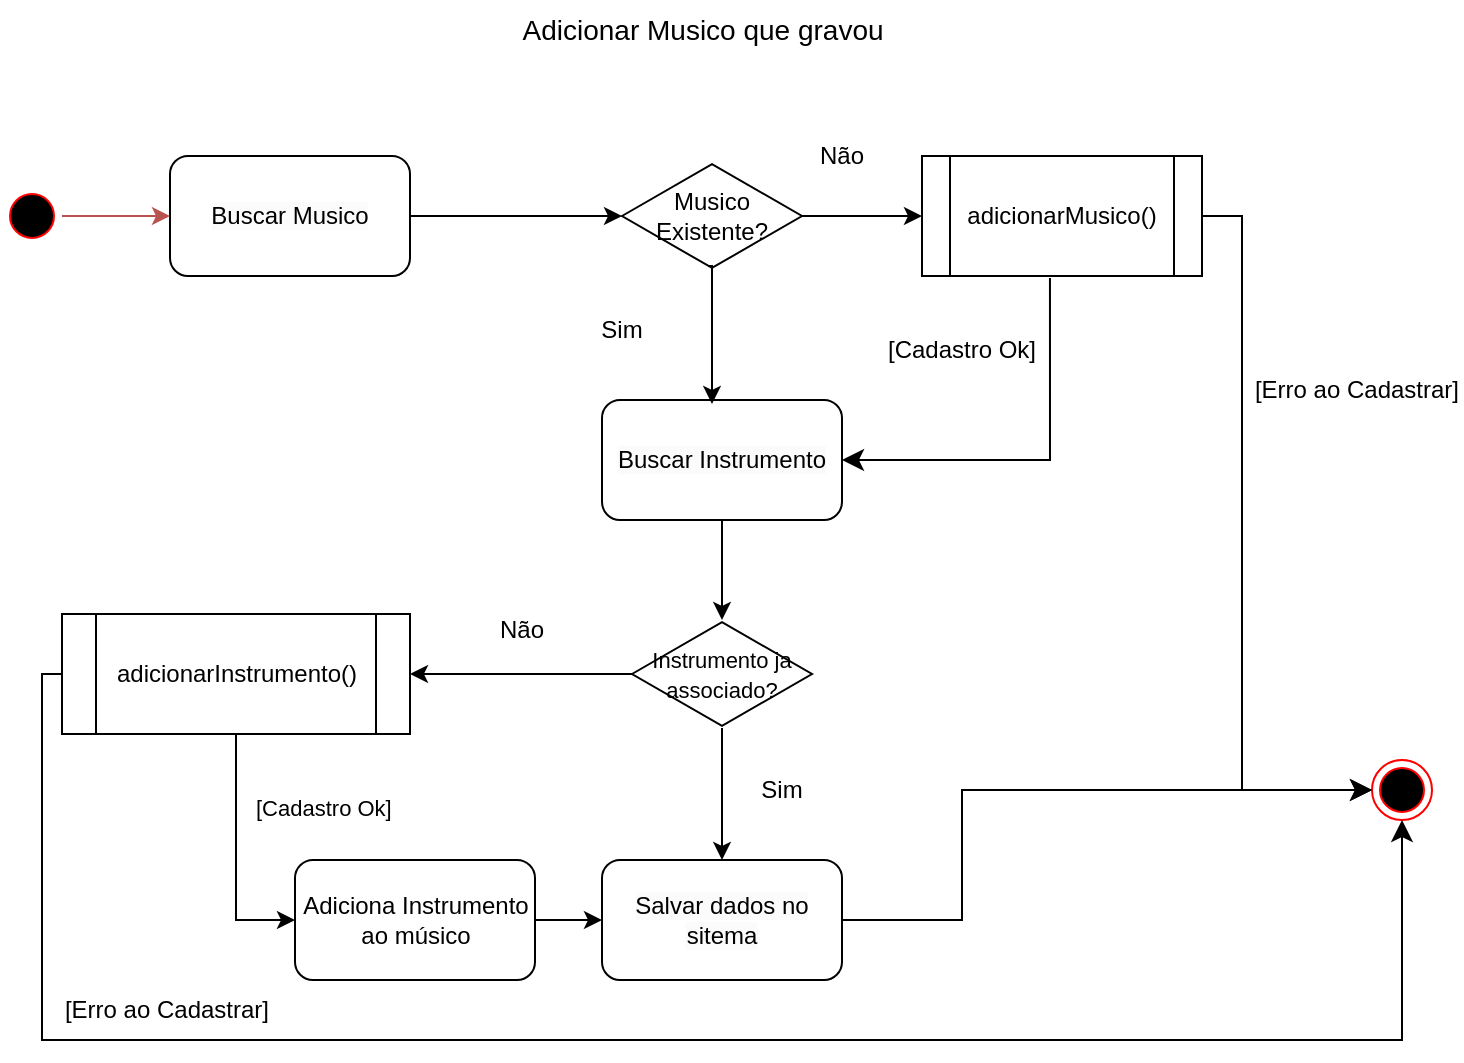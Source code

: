 <mxfile version="22.1.3" type="google" pages="21">
  <diagram name="Adicionar músico que gravou" id="4_5RKf-JCaHNaLAqHoK3">
    <mxGraphModel dx="1386" dy="789" grid="1" gridSize="10" guides="1" tooltips="1" connect="1" arrows="1" fold="1" page="1" pageScale="1" pageWidth="827" pageHeight="1169" math="0" shadow="0">
      <root>
        <mxCell id="0" />
        <mxCell id="1" parent="0" />
        <mxCell id="Gr9Cr0dbmrjCqovgJD6a-1" value="" style="edgeStyle=orthogonalEdgeStyle;rounded=0;orthogonalLoop=1;jettySize=auto;html=1;entryX=0;entryY=0.5;entryDx=0;entryDy=0;" parent="1" source="Gr9Cr0dbmrjCqovgJD6a-2" target="Gr9Cr0dbmrjCqovgJD6a-13" edge="1">
          <mxGeometry relative="1" as="geometry">
            <mxPoint x="575" y="830" as="targetPoint" />
          </mxGeometry>
        </mxCell>
        <mxCell id="Gr9Cr0dbmrjCqovgJD6a-2" value="Musico Existente?" style="html=1;whiteSpace=wrap;aspect=fixed;shape=isoRectangle;" parent="1" vertex="1">
          <mxGeometry x="425" y="771" width="90" height="54" as="geometry" />
        </mxCell>
        <mxCell id="Gr9Cr0dbmrjCqovgJD6a-3" value="" style="endArrow=classic;html=1;rounded=0;exitX=1;exitY=0.5;exitDx=0;exitDy=0;" parent="1" source="Gr9Cr0dbmrjCqovgJD6a-7" target="Gr9Cr0dbmrjCqovgJD6a-2" edge="1">
          <mxGeometry width="50" height="50" relative="1" as="geometry">
            <mxPoint x="435" y="795" as="sourcePoint" />
            <mxPoint x="325" y="805" as="targetPoint" />
          </mxGeometry>
        </mxCell>
        <mxCell id="Gr9Cr0dbmrjCqovgJD6a-4" value="" style="edgeStyle=orthogonalEdgeStyle;rounded=0;orthogonalLoop=1;jettySize=auto;html=1;" parent="1" source="Gr9Cr0dbmrjCqovgJD6a-5" target="Gr9Cr0dbmrjCqovgJD6a-16" edge="1">
          <mxGeometry relative="1" as="geometry" />
        </mxCell>
        <mxCell id="Gr9Cr0dbmrjCqovgJD6a-5" value="&lt;span style=&quot;color: rgb(0, 0, 0); font-family: Helvetica; font-size: 12px; font-style: normal; font-variant-ligatures: normal; font-variant-caps: normal; font-weight: 400; letter-spacing: normal; orphans: 2; text-align: center; text-indent: 0px; text-transform: none; widows: 2; word-spacing: 0px; -webkit-text-stroke-width: 0px; background-color: rgb(251, 251, 251); text-decoration-thickness: initial; text-decoration-style: initial; text-decoration-color: initial; float: none; display: inline !important;&quot;&gt;Buscar Instrumento&lt;/span&gt;" style="rounded=1;whiteSpace=wrap;html=1;" parent="1" vertex="1">
          <mxGeometry x="415" y="890" width="120" height="60" as="geometry" />
        </mxCell>
        <mxCell id="Gr9Cr0dbmrjCqovgJD6a-6" value="" style="ellipse;html=1;shape=endState;fillColor=#000000;strokeColor=#ff0000;" parent="1" vertex="1">
          <mxGeometry x="800" y="1070" width="30" height="30" as="geometry" />
        </mxCell>
        <mxCell id="Gr9Cr0dbmrjCqovgJD6a-7" value="&lt;span style=&quot;color: rgb(0, 0, 0); font-family: Helvetica; font-size: 12px; font-style: normal; font-variant-ligatures: normal; font-variant-caps: normal; font-weight: 400; letter-spacing: normal; orphans: 2; text-align: center; text-indent: 0px; text-transform: none; widows: 2; word-spacing: 0px; -webkit-text-stroke-width: 0px; background-color: rgb(251, 251, 251); text-decoration-thickness: initial; text-decoration-style: initial; text-decoration-color: initial; float: none; display: inline !important;&quot;&gt;Buscar Musico&lt;/span&gt;" style="rounded=1;whiteSpace=wrap;html=1;" parent="1" vertex="1">
          <mxGeometry x="199" y="768" width="120" height="60" as="geometry" />
        </mxCell>
        <mxCell id="Gr9Cr0dbmrjCqovgJD6a-8" value="" style="edgeStyle=orthogonalEdgeStyle;rounded=0;orthogonalLoop=1;jettySize=auto;html=1;exitX=1;exitY=0.5;exitDx=0;exitDy=0;fillColor=#f8cecc;strokeColor=#b85450;" parent="1" source="Gr9Cr0dbmrjCqovgJD6a-9" target="Gr9Cr0dbmrjCqovgJD6a-7" edge="1">
          <mxGeometry relative="1" as="geometry">
            <Array as="points">
              <mxPoint x="165" y="798" />
              <mxPoint x="165" y="798" />
            </Array>
          </mxGeometry>
        </mxCell>
        <mxCell id="Gr9Cr0dbmrjCqovgJD6a-9" value="" style="ellipse;html=1;shape=startState;fillColor=#000000;strokeColor=#ff0000;" parent="1" vertex="1">
          <mxGeometry x="115" y="783" width="30" height="30" as="geometry" />
        </mxCell>
        <mxCell id="Gr9Cr0dbmrjCqovgJD6a-10" value="" style="edgeStyle=elbowEdgeStyle;elbow=horizontal;endArrow=classic;html=1;curved=0;rounded=0;endSize=8;startSize=8;entryX=0;entryY=0.5;entryDx=0;entryDy=0;exitX=1;exitY=0.5;exitDx=0;exitDy=0;" parent="1" source="Gr9Cr0dbmrjCqovgJD6a-22" target="Gr9Cr0dbmrjCqovgJD6a-6" edge="1">
          <mxGeometry width="50" height="50" relative="1" as="geometry">
            <mxPoint x="775" y="520" as="sourcePoint" />
            <mxPoint x="829" y="636" as="targetPoint" />
            <Array as="points">
              <mxPoint x="595" y="1130" />
            </Array>
          </mxGeometry>
        </mxCell>
        <mxCell id="Gr9Cr0dbmrjCqovgJD6a-11" value="Sim" style="text;html=1;strokeColor=none;fillColor=none;align=center;verticalAlign=middle;whiteSpace=wrap;rounded=0;" parent="1" vertex="1">
          <mxGeometry x="395" y="840" width="60" height="30" as="geometry" />
        </mxCell>
        <mxCell id="Gr9Cr0dbmrjCqovgJD6a-12" value="Não" style="text;html=1;strokeColor=none;fillColor=none;align=center;verticalAlign=middle;whiteSpace=wrap;rounded=0;" parent="1" vertex="1">
          <mxGeometry x="505" y="753" width="60" height="30" as="geometry" />
        </mxCell>
        <mxCell id="Gr9Cr0dbmrjCqovgJD6a-13" value="adicionarMusico()" style="shape=process;whiteSpace=wrap;html=1;backgroundOutline=1;" parent="1" vertex="1">
          <mxGeometry x="575" y="768" width="140" height="60" as="geometry" />
        </mxCell>
        <mxCell id="Gr9Cr0dbmrjCqovgJD6a-14" value="" style="edgeStyle=orthogonalEdgeStyle;rounded=0;orthogonalLoop=1;jettySize=auto;html=1;" parent="1" source="Gr9Cr0dbmrjCqovgJD6a-16" target="Gr9Cr0dbmrjCqovgJD6a-20" edge="1">
          <mxGeometry relative="1" as="geometry" />
        </mxCell>
        <mxCell id="Gr9Cr0dbmrjCqovgJD6a-15" value="" style="edgeStyle=orthogonalEdgeStyle;rounded=0;orthogonalLoop=1;jettySize=auto;html=1;" parent="1" source="Gr9Cr0dbmrjCqovgJD6a-16" target="Gr9Cr0dbmrjCqovgJD6a-22" edge="1">
          <mxGeometry relative="1" as="geometry" />
        </mxCell>
        <mxCell id="Gr9Cr0dbmrjCqovgJD6a-16" value="&lt;font style=&quot;font-size: 11px;&quot;&gt;Instrumento ja associado?&lt;/font&gt;" style="html=1;whiteSpace=wrap;aspect=fixed;shape=isoRectangle;" parent="1" vertex="1">
          <mxGeometry x="430" y="1000" width="90" height="54" as="geometry" />
        </mxCell>
        <mxCell id="Gr9Cr0dbmrjCqovgJD6a-17" value="" style="edgeStyle=orthogonalEdgeStyle;rounded=0;orthogonalLoop=1;jettySize=auto;html=1;exitX=0.478;exitY=0.963;exitDx=0;exitDy=0;exitPerimeter=0;" parent="1" source="Gr9Cr0dbmrjCqovgJD6a-2" edge="1">
          <mxGeometry relative="1" as="geometry">
            <mxPoint x="525" y="808" as="sourcePoint" />
            <mxPoint x="470" y="892" as="targetPoint" />
            <Array as="points">
              <mxPoint x="470" y="823" />
              <mxPoint x="470" y="892" />
            </Array>
          </mxGeometry>
        </mxCell>
        <mxCell id="Gr9Cr0dbmrjCqovgJD6a-18" value="" style="edgeStyle=elbowEdgeStyle;elbow=horizontal;endArrow=classic;html=1;curved=0;rounded=0;endSize=8;startSize=8;exitX=0.457;exitY=1.017;exitDx=0;exitDy=0;exitPerimeter=0;" parent="1" source="Gr9Cr0dbmrjCqovgJD6a-13" edge="1">
          <mxGeometry width="50" height="50" relative="1" as="geometry">
            <mxPoint x="809" y="780" as="sourcePoint" />
            <mxPoint x="535" y="920" as="targetPoint" />
            <Array as="points">
              <mxPoint x="639" y="910" />
            </Array>
          </mxGeometry>
        </mxCell>
        <mxCell id="Gr9Cr0dbmrjCqovgJD6a-19" style="edgeStyle=orthogonalEdgeStyle;rounded=0;orthogonalLoop=1;jettySize=auto;html=1;exitX=0.5;exitY=1;exitDx=0;exitDy=0;entryX=0;entryY=0.5;entryDx=0;entryDy=0;" parent="1" source="Gr9Cr0dbmrjCqovgJD6a-20" target="Gr9Cr0dbmrjCqovgJD6a-30" edge="1">
          <mxGeometry relative="1" as="geometry">
            <mxPoint x="232" y="1160" as="targetPoint" />
          </mxGeometry>
        </mxCell>
        <mxCell id="Gr9Cr0dbmrjCqovgJD6a-20" value="adicionarInstrumento()" style="shape=process;whiteSpace=wrap;html=1;backgroundOutline=1;" parent="1" vertex="1">
          <mxGeometry x="145" y="997" width="174" height="60" as="geometry" />
        </mxCell>
        <mxCell id="Gr9Cr0dbmrjCqovgJD6a-21" value="Não" style="text;html=1;strokeColor=none;fillColor=none;align=center;verticalAlign=middle;whiteSpace=wrap;rounded=0;" parent="1" vertex="1">
          <mxGeometry x="345" y="990" width="60" height="30" as="geometry" />
        </mxCell>
        <mxCell id="Gr9Cr0dbmrjCqovgJD6a-22" value="&lt;span style=&quot;color: rgb(0, 0, 0); font-family: Helvetica; font-size: 12px; font-style: normal; font-variant-ligatures: normal; font-variant-caps: normal; font-weight: 400; letter-spacing: normal; orphans: 2; text-align: center; text-indent: 0px; text-transform: none; widows: 2; word-spacing: 0px; -webkit-text-stroke-width: 0px; background-color: rgb(251, 251, 251); text-decoration-thickness: initial; text-decoration-style: initial; text-decoration-color: initial; float: none; display: inline !important;&quot;&gt;Salvar dados no sitema&lt;/span&gt;" style="rounded=1;whiteSpace=wrap;html=1;" parent="1" vertex="1">
          <mxGeometry x="415" y="1120" width="120" height="60" as="geometry" />
        </mxCell>
        <mxCell id="Gr9Cr0dbmrjCqovgJD6a-23" value="Sim" style="text;html=1;strokeColor=none;fillColor=none;align=center;verticalAlign=middle;whiteSpace=wrap;rounded=0;" parent="1" vertex="1">
          <mxGeometry x="475" y="1070" width="60" height="30" as="geometry" />
        </mxCell>
        <mxCell id="Gr9Cr0dbmrjCqovgJD6a-24" value="" style="edgeStyle=elbowEdgeStyle;elbow=horizontal;endArrow=classic;html=1;curved=0;rounded=0;endSize=8;startSize=8;exitX=1;exitY=0.5;exitDx=0;exitDy=0;entryX=0;entryY=0.5;entryDx=0;entryDy=0;" parent="1" source="Gr9Cr0dbmrjCqovgJD6a-13" target="Gr9Cr0dbmrjCqovgJD6a-6" edge="1">
          <mxGeometry width="50" height="50" relative="1" as="geometry">
            <mxPoint x="649" y="839" as="sourcePoint" />
            <mxPoint x="545" y="930" as="targetPoint" />
            <Array as="points">
              <mxPoint x="735" y="960" />
            </Array>
          </mxGeometry>
        </mxCell>
        <mxCell id="Gr9Cr0dbmrjCqovgJD6a-25" value="[Erro ao Cadastrar]" style="text;html=1;strokeColor=none;fillColor=none;align=center;verticalAlign=middle;whiteSpace=wrap;rounded=0;" parent="1" vertex="1">
          <mxGeometry x="740" y="870" width="105" height="30" as="geometry" />
        </mxCell>
        <mxCell id="Gr9Cr0dbmrjCqovgJD6a-26" value="[Cadastro Ok]" style="text;html=1;strokeColor=none;fillColor=none;align=center;verticalAlign=middle;whiteSpace=wrap;rounded=0;" parent="1" vertex="1">
          <mxGeometry x="555" y="850" width="80" height="30" as="geometry" />
        </mxCell>
        <mxCell id="Gr9Cr0dbmrjCqovgJD6a-27" value="" style="edgeStyle=orthogonalEdgeStyle;elbow=horizontal;endArrow=classic;html=1;rounded=0;endSize=8;startSize=8;exitX=0;exitY=0.5;exitDx=0;exitDy=0;entryX=0.5;entryY=1;entryDx=0;entryDy=0;" parent="1" source="Gr9Cr0dbmrjCqovgJD6a-20" target="Gr9Cr0dbmrjCqovgJD6a-6" edge="1">
          <mxGeometry width="50" height="50" relative="1" as="geometry">
            <mxPoint x="725" y="808" as="sourcePoint" />
            <mxPoint x="845" y="1220" as="targetPoint" />
            <Array as="points">
              <mxPoint x="135" y="1027" />
              <mxPoint x="135" y="1210" />
              <mxPoint x="815" y="1210" />
            </Array>
          </mxGeometry>
        </mxCell>
        <mxCell id="Gr9Cr0dbmrjCqovgJD6a-28" value="[Erro ao Cadastrar]" style="text;html=1;strokeColor=none;fillColor=none;align=center;verticalAlign=middle;whiteSpace=wrap;rounded=0;" parent="1" vertex="1">
          <mxGeometry x="145" y="1180" width="105" height="30" as="geometry" />
        </mxCell>
        <mxCell id="Gr9Cr0dbmrjCqovgJD6a-29" value="" style="edgeStyle=orthogonalEdgeStyle;rounded=0;orthogonalLoop=1;jettySize=auto;html=1;" parent="1" source="Gr9Cr0dbmrjCqovgJD6a-30" target="Gr9Cr0dbmrjCqovgJD6a-22" edge="1">
          <mxGeometry relative="1" as="geometry" />
        </mxCell>
        <mxCell id="Gr9Cr0dbmrjCqovgJD6a-30" value="Adiciona Instrumento&lt;br&gt;ao músico" style="rounded=1;whiteSpace=wrap;html=1;" parent="1" vertex="1">
          <mxGeometry x="261.5" y="1120" width="120" height="60" as="geometry" />
        </mxCell>
        <mxCell id="Gr9Cr0dbmrjCqovgJD6a-31" value="&lt;span style=&quot;color: rgb(0, 0, 0); font-family: Helvetica; font-size: 11px; font-style: normal; font-variant-ligatures: normal; font-variant-caps: normal; font-weight: 400; letter-spacing: normal; orphans: 2; text-align: center; text-indent: 0px; text-transform: none; widows: 2; word-spacing: 0px; -webkit-text-stroke-width: 0px; background-color: rgb(255, 255, 255); text-decoration-thickness: initial; text-decoration-style: initial; text-decoration-color: initial; float: none; display: inline !important;&quot;&gt;[Cadastro Ok]&lt;/span&gt;" style="text;whiteSpace=wrap;html=1;" parent="1" vertex="1">
          <mxGeometry x="240" y="1080" width="100" height="40" as="geometry" />
        </mxCell>
        <mxCell id="Gr9Cr0dbmrjCqovgJD6a-32" value="&lt;font style=&quot;font-size: 14px;&quot;&gt;Adicionar Musico que gravou&lt;/font&gt;" style="text;html=1;align=center;verticalAlign=middle;resizable=0;points=[];autosize=1;strokeColor=none;fillColor=#FFFFFF;" parent="1" vertex="1">
          <mxGeometry x="365" y="690" width="200" height="30" as="geometry" />
        </mxCell>
      </root>
    </mxGraphModel>
  </diagram>
  <diagram id="25CMQKSSonJeCKE6Qk5-" name="Gerar relatorio de Musica">
    <mxGraphModel grid="1" page="1" gridSize="10" guides="1" tooltips="1" connect="1" arrows="1" fold="1" pageScale="1" pageWidth="827" pageHeight="1169" math="0" shadow="0">
      <root>
        <mxCell id="0" />
        <mxCell id="1" parent="0" />
        <mxCell id="FznnrPEDNdqQRrR-d6by-1" value="" style="edgeStyle=orthogonalEdgeStyle;rounded=0;orthogonalLoop=1;jettySize=auto;html=1;" edge="1" parent="1" source="FznnrPEDNdqQRrR-d6by-2" target="FznnrPEDNdqQRrR-d6by-5">
          <mxGeometry relative="1" as="geometry" />
        </mxCell>
        <mxCell id="FznnrPEDNdqQRrR-d6by-2" value="" style="html=1;whiteSpace=wrap;aspect=fixed;shape=isoRectangle;" vertex="1" parent="1">
          <mxGeometry x="497.5" y="1376" width="40" height="24" as="geometry" />
        </mxCell>
        <mxCell id="FznnrPEDNdqQRrR-d6by-3" value="" style="endArrow=classic;html=1;rounded=0;exitX=1;exitY=0.5;exitDx=0;exitDy=0;" edge="1" parent="1" source="FznnrPEDNdqQRrR-d6by-16" target="FznnrPEDNdqQRrR-d6by-2">
          <mxGeometry width="50" height="50" relative="1" as="geometry">
            <mxPoint x="442.5" y="1388" as="sourcePoint" />
            <mxPoint x="283.5" y="1395" as="targetPoint" />
          </mxGeometry>
        </mxCell>
        <mxCell id="FznnrPEDNdqQRrR-d6by-4" style="edgeStyle=orthogonalEdgeStyle;rounded=0;orthogonalLoop=1;jettySize=auto;html=1;exitX=0.5;exitY=1;exitDx=0;exitDy=0;entryX=0.5;entryY=0;entryDx=0;entryDy=0;" edge="1" parent="1" source="FznnrPEDNdqQRrR-d6by-5" target="FznnrPEDNdqQRrR-d6by-13">
          <mxGeometry relative="1" as="geometry" />
        </mxCell>
        <mxCell id="FznnrPEDNdqQRrR-d6by-5" value="Formatar relatório" style="rounded=1;whiteSpace=wrap;html=1;" vertex="1" parent="1">
          <mxGeometry x="646.5" y="1358" width="120" height="60" as="geometry" />
        </mxCell>
        <mxCell id="FznnrPEDNdqQRrR-d6by-6" value="" style="ellipse;html=1;shape=endState;fillColor=#000000;strokeColor=#ff0000;" vertex="1" parent="1">
          <mxGeometry x="816.5" y="1510" width="30" height="30" as="geometry" />
        </mxCell>
        <mxCell id="FznnrPEDNdqQRrR-d6by-7" value="" style="edgeStyle=orthogonalEdgeStyle;rounded=0;orthogonalLoop=1;jettySize=auto;html=1;exitX=1;exitY=0.5;exitDx=0;exitDy=0;fillColor=#f8cecc;strokeColor=#b85450;entryX=0;entryY=0.5;entryDx=0;entryDy=0;" edge="1" parent="1" source="FznnrPEDNdqQRrR-d6by-8" target="FznnrPEDNdqQRrR-d6by-18">
          <mxGeometry relative="1" as="geometry">
            <Array as="points" />
            <mxPoint x="169.5" y="1388" as="targetPoint" />
          </mxGeometry>
        </mxCell>
        <mxCell id="FznnrPEDNdqQRrR-d6by-8" value="" style="ellipse;html=1;shape=startState;fillColor=#000000;strokeColor=#ff0000;" vertex="1" parent="1">
          <mxGeometry x="73.5" y="1373" width="30" height="30" as="geometry" />
        </mxCell>
        <mxCell id="FznnrPEDNdqQRrR-d6by-9" style="edgeStyle=orthogonalEdgeStyle;rounded=0;orthogonalLoop=1;jettySize=auto;html=1;exitX=1;exitY=0.5;exitDx=0;exitDy=0;entryX=0;entryY=0.5;entryDx=0;entryDy=0;" edge="1" parent="1" source="FznnrPEDNdqQRrR-d6by-10" target="FznnrPEDNdqQRrR-d6by-6">
          <mxGeometry relative="1" as="geometry" />
        </mxCell>
        <mxCell id="FznnrPEDNdqQRrR-d6by-10" value="Mensagem de Erro" style="rounded=1;whiteSpace=wrap;html=1;" vertex="1" parent="1">
          <mxGeometry x="646.5" y="1540" width="120" height="60" as="geometry" />
        </mxCell>
        <mxCell id="FznnrPEDNdqQRrR-d6by-11" value="[existem]" style="text;html=1;strokeColor=none;fillColor=none;align=center;verticalAlign=middle;whiteSpace=wrap;rounded=0;" vertex="1" parent="1">
          <mxGeometry x="536.5" y="1358" width="104" height="30" as="geometry" />
        </mxCell>
        <mxCell id="FznnrPEDNdqQRrR-d6by-12" style="edgeStyle=orthogonalEdgeStyle;rounded=0;orthogonalLoop=1;jettySize=auto;html=1;entryX=0;entryY=0.5;entryDx=0;entryDy=0;" edge="1" parent="1" source="FznnrPEDNdqQRrR-d6by-13" target="FznnrPEDNdqQRrR-d6by-6">
          <mxGeometry relative="1" as="geometry" />
        </mxCell>
        <mxCell id="FznnrPEDNdqQRrR-d6by-13" value="Exibir" style="rounded=1;whiteSpace=wrap;html=1;" vertex="1" parent="1">
          <mxGeometry x="646.5" y="1450" width="120" height="60" as="geometry" />
        </mxCell>
        <mxCell id="FznnrPEDNdqQRrR-d6by-14" value="" style="endArrow=classic;html=1;rounded=0;exitX=0.495;exitY=0.964;exitDx=0;exitDy=0;exitPerimeter=0;entryX=0;entryY=0.5;entryDx=0;entryDy=0;" edge="1" parent="1" source="FznnrPEDNdqQRrR-d6by-2" target="FznnrPEDNdqQRrR-d6by-10">
          <mxGeometry width="50" height="50" relative="1" as="geometry">
            <mxPoint x="527.5" y="1440" as="sourcePoint" />
            <mxPoint x="457.5" y="1610" as="targetPoint" />
            <Array as="points">
              <mxPoint x="517.5" y="1570" />
            </Array>
          </mxGeometry>
        </mxCell>
        <mxCell id="FznnrPEDNdqQRrR-d6by-15" value="[NOT&amp;nbsp;&lt;br&gt;existem]" style="text;html=1;strokeColor=none;fillColor=none;align=center;verticalAlign=middle;whiteSpace=wrap;rounded=0;" vertex="1" parent="1">
          <mxGeometry x="452.5" y="1465" width="76" height="30" as="geometry" />
        </mxCell>
        <mxCell id="FznnrPEDNdqQRrR-d6by-16" value="&lt;span style=&quot;color: rgb(0, 0, 0); font-family: Helvetica; font-size: 12px; font-style: normal; font-variant-ligatures: normal; font-variant-caps: normal; font-weight: 400; letter-spacing: normal; orphans: 2; text-align: center; text-indent: 0px; text-transform: none; widows: 2; word-spacing: 0px; -webkit-text-stroke-width: 0px; background-color: rgb(251, 251, 251); text-decoration-thickness: initial; text-decoration-style: initial; text-decoration-color: initial; float: none; display: inline !important;&quot;&gt;Buscar Musicas&amp;nbsp;&lt;/span&gt;" style="rounded=1;whiteSpace=wrap;html=1;" vertex="1" parent="1">
          <mxGeometry x="329.5" y="1358" width="120" height="60" as="geometry" />
        </mxCell>
        <mxCell id="FznnrPEDNdqQRrR-d6by-17" value="" style="edgeStyle=orthogonalEdgeStyle;rounded=0;orthogonalLoop=1;jettySize=auto;html=1;" edge="1" parent="1" source="FznnrPEDNdqQRrR-d6by-18" target="FznnrPEDNdqQRrR-d6by-16">
          <mxGeometry relative="1" as="geometry" />
        </mxCell>
        <mxCell id="FznnrPEDNdqQRrR-d6by-18" value="&lt;span style=&quot;color: rgb(0, 0, 0); font-family: Helvetica; font-size: 12px; font-style: normal; font-variant-ligatures: normal; font-variant-caps: normal; font-weight: 400; letter-spacing: normal; orphans: 2; text-align: center; text-indent: 0px; text-transform: none; widows: 2; word-spacing: 0px; -webkit-text-stroke-width: 0px; background-color: rgb(251, 251, 251); text-decoration-thickness: initial; text-decoration-style: initial; text-decoration-color: initial; float: none; display: inline !important;&quot;&gt;Criar SQL utilizando filtros informados&lt;/span&gt;" style="rounded=1;whiteSpace=wrap;html=1;" vertex="1" parent="1">
          <mxGeometry x="149.5" y="1358" width="120" height="60" as="geometry" />
        </mxCell>
        <mxCell id="FznnrPEDNdqQRrR-d6by-19" value="&lt;font style=&quot;font-size: 14px;&quot;&gt;Gerar relatorio de&lt;br&gt;Musica&lt;/font&gt;" style="text;html=1;align=center;verticalAlign=middle;resizable=0;points=[];autosize=1;strokeColor=none;fillColor=#FFFFFF;" vertex="1" parent="1">
          <mxGeometry x="403.5" y="1285" width="130" height="50" as="geometry" />
        </mxCell>
      </root>
    </mxGraphModel>
  </diagram>
  <diagram id="TSe5YYBc_v5aRSH2Yo1A" name="Adicionar/Remover Instrumento">
    <mxGraphModel grid="1" page="1" gridSize="10" guides="1" tooltips="1" connect="1" arrows="1" fold="1" pageScale="1" pageWidth="827" pageHeight="1169" math="0" shadow="0">
      <root>
        <mxCell id="0" />
        <mxCell id="1" parent="0" />
        <mxCell id="qnMXhgltyGD0dtSPJrDv-1" value="&lt;font style=&quot;font-size: 14px;&quot;&gt;Adicionar Instrumento&lt;/font&gt;" style="text;html=1;strokeColor=none;fillColor=#FFFFFF;align=center;verticalAlign=middle;whiteSpace=wrap;rounded=0;" vertex="1" parent="1">
          <mxGeometry x="440" y="505.75" width="140" height="30" as="geometry" />
        </mxCell>
        <mxCell id="qnMXhgltyGD0dtSPJrDv-2" value="" style="edgeStyle=orthogonalEdgeStyle;rounded=0;orthogonalLoop=1;jettySize=auto;html=1;" edge="1" parent="1" source="qnMXhgltyGD0dtSPJrDv-4" target="qnMXhgltyGD0dtSPJrDv-6">
          <mxGeometry relative="1" as="geometry" />
        </mxCell>
        <mxCell id="qnMXhgltyGD0dtSPJrDv-3" style="edgeStyle=orthogonalEdgeStyle;rounded=0;orthogonalLoop=1;jettySize=auto;html=1;entryX=0;entryY=0.5;entryDx=0;entryDy=0;" edge="1" parent="1" source="qnMXhgltyGD0dtSPJrDv-4" target="qnMXhgltyGD0dtSPJrDv-11">
          <mxGeometry relative="1" as="geometry">
            <Array as="points">
              <mxPoint x="525" y="695.75" />
            </Array>
          </mxGeometry>
        </mxCell>
        <mxCell id="qnMXhgltyGD0dtSPJrDv-4" value="Intrumento &lt;br&gt;em uso?" style="html=1;whiteSpace=wrap;aspect=fixed;shape=isoRectangle;" vertex="1" parent="1">
          <mxGeometry x="480" y="566.75" width="90" height="54" as="geometry" />
        </mxCell>
        <mxCell id="qnMXhgltyGD0dtSPJrDv-5" value="" style="endArrow=classic;html=1;rounded=0;exitX=1;exitY=0.5;exitDx=0;exitDy=0;" edge="1" parent="1" source="qnMXhgltyGD0dtSPJrDv-8" target="qnMXhgltyGD0dtSPJrDv-4">
          <mxGeometry width="50" height="50" relative="1" as="geometry">
            <mxPoint x="490" y="590.75" as="sourcePoint" />
            <mxPoint x="380" y="600.75" as="targetPoint" />
          </mxGeometry>
        </mxCell>
        <mxCell id="qnMXhgltyGD0dtSPJrDv-6" value="&lt;span style=&quot;color: rgb(0, 0, 0); font-family: Helvetica; font-size: 12px; font-style: normal; font-variant-ligatures: normal; font-variant-caps: normal; font-weight: 400; letter-spacing: normal; orphans: 2; text-align: center; text-indent: 0px; text-transform: none; widows: 2; word-spacing: 0px; -webkit-text-stroke-width: 0px; background-color: rgb(251, 251, 251); text-decoration-thickness: initial; text-decoration-style: initial; text-decoration-color: initial; float: none; display: inline !important;&quot;&gt;Mensagem de Erro&lt;/span&gt;" style="rounded=1;whiteSpace=wrap;html=1;" vertex="1" parent="1">
          <mxGeometry x="630" y="563.75" width="120" height="60" as="geometry" />
        </mxCell>
        <mxCell id="qnMXhgltyGD0dtSPJrDv-7" value="" style="ellipse;html=1;shape=endState;fillColor=#000000;strokeColor=#ff0000;" vertex="1" parent="1">
          <mxGeometry x="850" y="615.75" width="30" height="30" as="geometry" />
        </mxCell>
        <mxCell id="qnMXhgltyGD0dtSPJrDv-8" value="&lt;span style=&quot;color: rgb(0, 0, 0); font-family: Helvetica; font-size: 12px; font-style: normal; font-variant-ligatures: normal; font-variant-caps: normal; font-weight: 400; letter-spacing: normal; orphans: 2; text-align: center; text-indent: 0px; text-transform: none; widows: 2; word-spacing: 0px; -webkit-text-stroke-width: 0px; background-color: rgb(251, 251, 251); text-decoration-thickness: initial; text-decoration-style: initial; text-decoration-color: initial; float: none; display: inline !important;&quot;&gt;Buscar Instrumento&lt;/span&gt;" style="rounded=1;whiteSpace=wrap;html=1;" vertex="1" parent="1">
          <mxGeometry x="254" y="563.75" width="120" height="60" as="geometry" />
        </mxCell>
        <mxCell id="qnMXhgltyGD0dtSPJrDv-9" value="" style="edgeStyle=orthogonalEdgeStyle;rounded=0;orthogonalLoop=1;jettySize=auto;html=1;exitX=1;exitY=0.5;exitDx=0;exitDy=0;fillColor=#f8cecc;strokeColor=#b85450;" edge="1" parent="1" source="qnMXhgltyGD0dtSPJrDv-10" target="qnMXhgltyGD0dtSPJrDv-8">
          <mxGeometry relative="1" as="geometry">
            <Array as="points">
              <mxPoint x="220" y="593.75" />
              <mxPoint x="220" y="593.75" />
            </Array>
          </mxGeometry>
        </mxCell>
        <mxCell id="qnMXhgltyGD0dtSPJrDv-10" value="" style="ellipse;html=1;shape=startState;fillColor=#000000;strokeColor=#ff0000;" vertex="1" parent="1">
          <mxGeometry x="170" y="578.75" width="30" height="30" as="geometry" />
        </mxCell>
        <mxCell id="qnMXhgltyGD0dtSPJrDv-11" value="Atribuir instrumento ao musico" style="rounded=1;whiteSpace=wrap;html=1;" vertex="1" parent="1">
          <mxGeometry x="630" y="665.75" width="120" height="60" as="geometry" />
        </mxCell>
        <mxCell id="qnMXhgltyGD0dtSPJrDv-12" value="" style="edgeStyle=elbowEdgeStyle;elbow=horizontal;endArrow=classic;html=1;curved=0;rounded=0;endSize=8;startSize=8;entryX=0;entryY=0.5;entryDx=0;entryDy=0;exitX=1;exitY=0.5;exitDx=0;exitDy=0;" edge="1" parent="1" source="qnMXhgltyGD0dtSPJrDv-11" target="qnMXhgltyGD0dtSPJrDv-7">
          <mxGeometry width="50" height="50" relative="1" as="geometry">
            <mxPoint x="526" y="645.75" as="sourcePoint" />
            <mxPoint x="628" y="699.75" as="targetPoint" />
            <Array as="points">
              <mxPoint x="800" y="665.75" />
            </Array>
          </mxGeometry>
        </mxCell>
        <mxCell id="qnMXhgltyGD0dtSPJrDv-13" value="" style="edgeStyle=elbowEdgeStyle;elbow=horizontal;endArrow=classic;html=1;curved=0;rounded=0;endSize=8;startSize=8;entryX=0;entryY=0.5;entryDx=0;entryDy=0;exitX=1;exitY=0.5;exitDx=0;exitDy=0;" edge="1" parent="1" source="qnMXhgltyGD0dtSPJrDv-6" target="qnMXhgltyGD0dtSPJrDv-7">
          <mxGeometry width="50" height="50" relative="1" as="geometry">
            <mxPoint x="750" y="705.75" as="sourcePoint" />
            <mxPoint x="864" y="651.75" as="targetPoint" />
            <Array as="points">
              <mxPoint x="800" y="585.75" />
            </Array>
          </mxGeometry>
        </mxCell>
        <mxCell id="qnMXhgltyGD0dtSPJrDv-14" value="Sim" style="text;html=1;strokeColor=none;fillColor=none;align=center;verticalAlign=middle;whiteSpace=wrap;rounded=0;" vertex="1" parent="1">
          <mxGeometry x="564" y="555.75" width="60" height="30" as="geometry" />
        </mxCell>
        <mxCell id="qnMXhgltyGD0dtSPJrDv-15" value="Não" style="text;html=1;strokeColor=none;fillColor=none;align=center;verticalAlign=middle;whiteSpace=wrap;rounded=0;" vertex="1" parent="1">
          <mxGeometry x="526" y="665.75" width="60" height="30" as="geometry" />
        </mxCell>
        <mxCell id="qnMXhgltyGD0dtSPJrDv-16" value="&lt;font style=&quot;font-size: 14px;&quot;&gt;Remover Instrumento&lt;/font&gt;" style="text;html=1;strokeColor=none;fillColor=#FFFFFF;align=center;verticalAlign=middle;whiteSpace=wrap;rounded=0;" vertex="1" parent="1">
          <mxGeometry x="440" y="776.75" width="140" height="30" as="geometry" />
        </mxCell>
        <mxCell id="qnMXhgltyGD0dtSPJrDv-17" value="" style="edgeStyle=orthogonalEdgeStyle;rounded=0;orthogonalLoop=1;jettySize=auto;html=1;" edge="1" parent="1" source="qnMXhgltyGD0dtSPJrDv-18" target="qnMXhgltyGD0dtSPJrDv-21">
          <mxGeometry relative="1" as="geometry" />
        </mxCell>
        <mxCell id="qnMXhgltyGD0dtSPJrDv-18" value="" style="html=1;whiteSpace=wrap;aspect=fixed;shape=isoRectangle;" vertex="1" parent="1">
          <mxGeometry x="510" y="852.75" width="40" height="24" as="geometry" />
        </mxCell>
        <mxCell id="qnMXhgltyGD0dtSPJrDv-19" value="" style="endArrow=classic;html=1;rounded=0;exitX=1;exitY=0.5;exitDx=0;exitDy=0;" edge="1" parent="1" source="qnMXhgltyGD0dtSPJrDv-23" target="qnMXhgltyGD0dtSPJrDv-18">
          <mxGeometry width="50" height="50" relative="1" as="geometry">
            <mxPoint x="500" y="861.75" as="sourcePoint" />
            <mxPoint x="390" y="871.75" as="targetPoint" />
          </mxGeometry>
        </mxCell>
        <mxCell id="qnMXhgltyGD0dtSPJrDv-20" style="edgeStyle=orthogonalEdgeStyle;rounded=0;orthogonalLoop=1;jettySize=auto;html=1;exitX=0.5;exitY=1;exitDx=0;exitDy=0;entryX=0.5;entryY=0;entryDx=0;entryDy=0;" edge="1" parent="1" source="qnMXhgltyGD0dtSPJrDv-21" target="qnMXhgltyGD0dtSPJrDv-30">
          <mxGeometry relative="1" as="geometry" />
        </mxCell>
        <mxCell id="qnMXhgltyGD0dtSPJrDv-21" value="&lt;span style=&quot;color: rgb(0, 0, 0); font-family: Helvetica; font-size: 12px; font-style: normal; font-variant-ligatures: normal; font-variant-caps: normal; font-weight: 400; letter-spacing: normal; orphans: 2; text-align: center; text-indent: 0px; text-transform: none; widows: 2; word-spacing: 0px; -webkit-text-stroke-width: 0px; background-color: rgb(251, 251, 251); text-decoration-thickness: initial; text-decoration-style: initial; text-decoration-color: initial; float: none; display: inline !important;&quot;&gt;Retira instrumento da lista&lt;/span&gt;" style="rounded=1;whiteSpace=wrap;html=1;" vertex="1" parent="1">
          <mxGeometry x="650" y="834.75" width="120" height="60" as="geometry" />
        </mxCell>
        <mxCell id="qnMXhgltyGD0dtSPJrDv-22" value="" style="ellipse;html=1;shape=endState;fillColor=#000000;strokeColor=#ff0000;" vertex="1" parent="1">
          <mxGeometry x="860" y="1006.75" width="30" height="30" as="geometry" />
        </mxCell>
        <mxCell id="qnMXhgltyGD0dtSPJrDv-23" value="&lt;span style=&quot;color: rgb(0, 0, 0); font-family: Helvetica; font-size: 12px; font-style: normal; font-variant-ligatures: normal; font-variant-caps: normal; font-weight: 400; letter-spacing: normal; orphans: 2; text-align: center; text-indent: 0px; text-transform: none; widows: 2; word-spacing: 0px; -webkit-text-stroke-width: 0px; background-color: rgb(251, 251, 251); text-decoration-thickness: initial; text-decoration-style: initial; text-decoration-color: initial; float: none; display: inline !important;&quot;&gt;Buscar Instrumento&lt;/span&gt;" style="rounded=1;whiteSpace=wrap;html=1;" vertex="1" parent="1">
          <mxGeometry x="254" y="834.75" width="120" height="60" as="geometry" />
        </mxCell>
        <mxCell id="qnMXhgltyGD0dtSPJrDv-24" value="" style="edgeStyle=orthogonalEdgeStyle;rounded=0;orthogonalLoop=1;jettySize=auto;html=1;exitX=1;exitY=0.5;exitDx=0;exitDy=0;fillColor=#f8cecc;strokeColor=#b85450;" edge="1" parent="1" source="qnMXhgltyGD0dtSPJrDv-25" target="qnMXhgltyGD0dtSPJrDv-23">
          <mxGeometry relative="1" as="geometry">
            <Array as="points">
              <mxPoint x="230" y="864.75" />
              <mxPoint x="230" y="864.75" />
            </Array>
          </mxGeometry>
        </mxCell>
        <mxCell id="qnMXhgltyGD0dtSPJrDv-25" value="" style="ellipse;html=1;shape=startState;fillColor=#000000;strokeColor=#ff0000;" vertex="1" parent="1">
          <mxGeometry x="180" y="849.75" width="30" height="30" as="geometry" />
        </mxCell>
        <mxCell id="qnMXhgltyGD0dtSPJrDv-26" style="edgeStyle=orthogonalEdgeStyle;rounded=0;orthogonalLoop=1;jettySize=auto;html=1;exitX=1;exitY=0.5;exitDx=0;exitDy=0;entryX=0;entryY=0.5;entryDx=0;entryDy=0;" edge="1" parent="1" source="qnMXhgltyGD0dtSPJrDv-27" target="qnMXhgltyGD0dtSPJrDv-22">
          <mxGeometry relative="1" as="geometry" />
        </mxCell>
        <mxCell id="qnMXhgltyGD0dtSPJrDv-27" value="Mensagem de erro" style="rounded=1;whiteSpace=wrap;html=1;" vertex="1" parent="1">
          <mxGeometry x="650" y="1046.75" width="120" height="60" as="geometry" />
        </mxCell>
        <mxCell id="qnMXhgltyGD0dtSPJrDv-28" value="[existe]" style="text;html=1;strokeColor=none;fillColor=none;align=center;verticalAlign=middle;whiteSpace=wrap;rounded=0;" vertex="1" parent="1">
          <mxGeometry x="564" y="835.75" width="76" height="30" as="geometry" />
        </mxCell>
        <mxCell id="qnMXhgltyGD0dtSPJrDv-29" style="edgeStyle=orthogonalEdgeStyle;rounded=0;orthogonalLoop=1;jettySize=auto;html=1;entryX=0;entryY=0.5;entryDx=0;entryDy=0;" edge="1" parent="1" source="qnMXhgltyGD0dtSPJrDv-30" target="qnMXhgltyGD0dtSPJrDv-22">
          <mxGeometry relative="1" as="geometry" />
        </mxCell>
        <mxCell id="qnMXhgltyGD0dtSPJrDv-30" value="Altera o valor do &quot;emUso&quot; do Instrumento para false" style="rounded=1;whiteSpace=wrap;html=1;" vertex="1" parent="1">
          <mxGeometry x="650" y="946.75" width="120" height="60" as="geometry" />
        </mxCell>
        <mxCell id="qnMXhgltyGD0dtSPJrDv-31" value="" style="endArrow=classic;html=1;rounded=0;exitX=0.495;exitY=0.964;exitDx=0;exitDy=0;exitPerimeter=0;entryX=0;entryY=0.5;entryDx=0;entryDy=0;" edge="1" parent="1" source="qnMXhgltyGD0dtSPJrDv-18" target="qnMXhgltyGD0dtSPJrDv-27">
          <mxGeometry width="50" height="50" relative="1" as="geometry">
            <mxPoint x="540" y="916.75" as="sourcePoint" />
            <mxPoint x="470" y="1086.75" as="targetPoint" />
            <Array as="points">
              <mxPoint x="530" y="1076.75" />
            </Array>
          </mxGeometry>
        </mxCell>
        <mxCell id="qnMXhgltyGD0dtSPJrDv-32" value="[NOT existe]" style="text;html=1;strokeColor=none;fillColor=none;align=center;verticalAlign=middle;whiteSpace=wrap;rounded=0;" vertex="1" parent="1">
          <mxGeometry x="450" y="961.75" width="76" height="30" as="geometry" />
        </mxCell>
      </root>
    </mxGraphModel>
  </diagram>
  <diagram id="xVPm1SAfz515KUL8tR-w" name="Nova classe Pessoa -&gt; Musico e Administrador">
    <mxGraphModel grid="1" page="1" gridSize="10" guides="1" tooltips="1" connect="1" arrows="1" fold="1" pageScale="1" pageWidth="827" pageHeight="1169" math="0" shadow="0">
      <root>
        <mxCell id="0" />
        <mxCell id="1" parent="0" />
        <mxCell id="PfAiNmvG4wT1uf6RTgs7-1" value="Endereco" style="swimlane;fontStyle=0;childLayout=stackLayout;horizontal=1;startSize=26;fillColor=none;horizontalStack=0;resizeParent=1;resizeParentMax=0;resizeLast=0;collapsible=1;marginBottom=0;whiteSpace=wrap;html=1;" vertex="1" parent="1">
          <mxGeometry x="-280" y="750" width="250" height="234" as="geometry">
            <mxRectangle x="120" y="530" width="100" height="30" as="alternateBounds" />
          </mxGeometry>
        </mxCell>
        <mxCell id="PfAiNmvG4wT1uf6RTgs7-2" value="# id_endereco: int" style="text;strokeColor=none;fillColor=none;align=left;verticalAlign=top;spacingLeft=4;spacingRight=4;overflow=hidden;rotatable=0;points=[[0,0.5],[1,0.5]];portConstraint=eastwest;whiteSpace=wrap;html=1;" vertex="1" parent="PfAiNmvG4wT1uf6RTgs7-1">
          <mxGeometry y="26" width="250" height="26" as="geometry" />
        </mxCell>
        <mxCell id="PfAiNmvG4wT1uf6RTgs7-3" value="# rua: String" style="text;strokeColor=none;fillColor=none;align=left;verticalAlign=top;spacingLeft=4;spacingRight=4;overflow=hidden;rotatable=0;points=[[0,0.5],[1,0.5]];portConstraint=eastwest;whiteSpace=wrap;html=1;" vertex="1" parent="PfAiNmvG4wT1uf6RTgs7-1">
          <mxGeometry y="52" width="250" height="26" as="geometry" />
        </mxCell>
        <mxCell id="PfAiNmvG4wT1uf6RTgs7-4" value="# bairro: String" style="text;strokeColor=none;fillColor=none;align=left;verticalAlign=top;spacingLeft=4;spacingRight=4;overflow=hidden;rotatable=0;points=[[0,0.5],[1,0.5]];portConstraint=eastwest;whiteSpace=wrap;html=1;" vertex="1" parent="PfAiNmvG4wT1uf6RTgs7-1">
          <mxGeometry y="78" width="250" height="26" as="geometry" />
        </mxCell>
        <mxCell id="PfAiNmvG4wT1uf6RTgs7-5" value="# numero: int" style="text;strokeColor=none;fillColor=none;align=left;verticalAlign=top;spacingLeft=4;spacingRight=4;overflow=hidden;rotatable=0;points=[[0,0.5],[1,0.5]];portConstraint=eastwest;whiteSpace=wrap;html=1;" vertex="1" parent="PfAiNmvG4wT1uf6RTgs7-1">
          <mxGeometry y="104" width="250" height="26" as="geometry" />
        </mxCell>
        <mxCell id="PfAiNmvG4wT1uf6RTgs7-6" value="# cidade: String" style="text;strokeColor=none;fillColor=none;align=left;verticalAlign=top;spacingLeft=4;spacingRight=4;overflow=hidden;rotatable=0;points=[[0,0.5],[1,0.5]];portConstraint=eastwest;whiteSpace=wrap;html=1;" vertex="1" parent="PfAiNmvG4wT1uf6RTgs7-1">
          <mxGeometry y="130" width="250" height="26" as="geometry" />
        </mxCell>
        <mxCell id="PfAiNmvG4wT1uf6RTgs7-7" value="# complemento: String" style="text;strokeColor=none;fillColor=none;align=left;verticalAlign=top;spacingLeft=4;spacingRight=4;overflow=hidden;rotatable=0;points=[[0,0.5],[1,0.5]];portConstraint=eastwest;whiteSpace=wrap;html=1;" vertex="1" parent="PfAiNmvG4wT1uf6RTgs7-1">
          <mxGeometry y="156" width="250" height="26" as="geometry" />
        </mxCell>
        <mxCell id="PfAiNmvG4wT1uf6RTgs7-8" value="# estado: String" style="text;strokeColor=none;fillColor=none;align=left;verticalAlign=top;spacingLeft=4;spacingRight=4;overflow=hidden;rotatable=0;points=[[0,0.5],[1,0.5]];portConstraint=eastwest;whiteSpace=wrap;html=1;" vertex="1" parent="PfAiNmvG4wT1uf6RTgs7-1">
          <mxGeometry y="182" width="250" height="26" as="geometry" />
        </mxCell>
        <mxCell id="PfAiNmvG4wT1uf6RTgs7-9" value="# cep: String" style="text;strokeColor=none;fillColor=none;align=left;verticalAlign=top;spacingLeft=4;spacingRight=4;overflow=hidden;rotatable=0;points=[[0,0.5],[1,0.5]];portConstraint=eastwest;whiteSpace=wrap;html=1;" vertex="1" parent="PfAiNmvG4wT1uf6RTgs7-1">
          <mxGeometry y="208" width="250" height="26" as="geometry" />
        </mxCell>
        <mxCell id="PfAiNmvG4wT1uf6RTgs7-10" value="Instrumento" style="swimlane;fontStyle=0;childLayout=stackLayout;horizontal=1;startSize=26;fillColor=none;horizontalStack=0;resizeParent=1;resizeParentMax=0;resizeLast=0;collapsible=1;marginBottom=0;whiteSpace=wrap;html=1;" vertex="1" parent="1">
          <mxGeometry x="60" y="120" width="250" height="156" as="geometry">
            <mxRectangle x="60" y="140" width="100" height="30" as="alternateBounds" />
          </mxGeometry>
        </mxCell>
        <mxCell id="PfAiNmvG4wT1uf6RTgs7-11" value="# id_instrumento: int" style="text;strokeColor=none;fillColor=none;align=left;verticalAlign=top;spacingLeft=4;spacingRight=4;overflow=hidden;rotatable=0;points=[[0,0.5],[1,0.5]];portConstraint=eastwest;whiteSpace=wrap;html=1;" vertex="1" parent="PfAiNmvG4wT1uf6RTgs7-10">
          <mxGeometry y="26" width="250" height="26" as="geometry" />
        </mxCell>
        <mxCell id="PfAiNmvG4wT1uf6RTgs7-12" value="# nome: String" style="text;strokeColor=none;fillColor=none;align=left;verticalAlign=top;spacingLeft=4;spacingRight=4;overflow=hidden;rotatable=0;points=[[0,0.5],[1,0.5]];portConstraint=eastwest;whiteSpace=wrap;html=1;" vertex="1" parent="PfAiNmvG4wT1uf6RTgs7-10">
          <mxGeometry y="52" width="250" height="26" as="geometry" />
        </mxCell>
        <mxCell id="PfAiNmvG4wT1uf6RTgs7-13" value="# modelo: String" style="text;strokeColor=none;fillColor=none;align=left;verticalAlign=top;spacingLeft=4;spacingRight=4;overflow=hidden;rotatable=0;points=[[0,0.5],[1,0.5]];portConstraint=eastwest;whiteSpace=wrap;html=1;" vertex="1" parent="PfAiNmvG4wT1uf6RTgs7-10">
          <mxGeometry y="78" width="250" height="26" as="geometry" />
        </mxCell>
        <mxCell id="PfAiNmvG4wT1uf6RTgs7-14" value="# tom_musical: String" style="text;strokeColor=none;fillColor=none;align=left;verticalAlign=top;spacingLeft=4;spacingRight=4;overflow=hidden;rotatable=0;points=[[0,0.5],[1,0.5]];portConstraint=eastwest;whiteSpace=wrap;html=1;" vertex="1" parent="PfAiNmvG4wT1uf6RTgs7-10">
          <mxGeometry y="104" width="250" height="26" as="geometry" />
        </mxCell>
        <mxCell id="PfAiNmvG4wT1uf6RTgs7-15" value="# marca: String" style="text;strokeColor=none;fillColor=none;align=left;verticalAlign=top;spacingLeft=4;spacingRight=4;overflow=hidden;rotatable=0;points=[[0,0.5],[1,0.5]];portConstraint=eastwest;whiteSpace=wrap;html=1;" vertex="1" parent="PfAiNmvG4wT1uf6RTgs7-10">
          <mxGeometry y="130" width="250" height="26" as="geometry" />
        </mxCell>
        <mxCell id="PfAiNmvG4wT1uf6RTgs7-16" style="edgeStyle=orthogonalEdgeStyle;rounded=0;orthogonalLoop=1;jettySize=auto;html=1;exitX=0.5;exitY=0;exitDx=0;exitDy=0;" edge="1" parent="1" source="PfAiNmvG4wT1uf6RTgs7-19" target="PfAiNmvG4wT1uf6RTgs7-34">
          <mxGeometry relative="1" as="geometry">
            <Array as="points">
              <mxPoint x="1005" y="440" />
              <mxPoint x="670" y="440" />
            </Array>
          </mxGeometry>
        </mxCell>
        <mxCell id="PfAiNmvG4wT1uf6RTgs7-17" value="&lt;font style=&quot;font-size: 14px;&quot;&gt;0..1&lt;/font&gt;" style="edgeLabel;html=1;align=center;verticalAlign=middle;resizable=0;points=[];" connectable="0" vertex="1" parent="PfAiNmvG4wT1uf6RTgs7-16">
          <mxGeometry x="-0.917" y="-1" relative="1" as="geometry">
            <mxPoint as="offset" />
          </mxGeometry>
        </mxCell>
        <mxCell id="PfAiNmvG4wT1uf6RTgs7-18" value="&lt;font style=&quot;font-size: 14px;&quot;&gt;1..*&lt;/font&gt;" style="edgeLabel;html=1;align=center;verticalAlign=middle;resizable=0;points=[];" connectable="0" vertex="1" parent="PfAiNmvG4wT1uf6RTgs7-16">
          <mxGeometry x="0.916" relative="1" as="geometry">
            <mxPoint y="11" as="offset" />
          </mxGeometry>
        </mxCell>
        <mxCell id="PfAiNmvG4wT1uf6RTgs7-19" value="Album" style="swimlane;fontStyle=0;childLayout=stackLayout;horizontal=1;startSize=26;fillColor=none;horizontalStack=0;resizeParent=1;resizeParentMax=0;resizeLast=0;collapsible=1;marginBottom=0;whiteSpace=wrap;html=1;" vertex="1" parent="1">
          <mxGeometry x="880" y="500" width="250" height="234" as="geometry">
            <mxRectangle x="60" y="140" width="100" height="30" as="alternateBounds" />
          </mxGeometry>
        </mxCell>
        <mxCell id="PfAiNmvG4wT1uf6RTgs7-20" value="# id_album: int" style="text;strokeColor=none;fillColor=none;align=left;verticalAlign=top;spacingLeft=4;spacingRight=4;overflow=hidden;rotatable=0;points=[[0,0.5],[1,0.5]];portConstraint=eastwest;whiteSpace=wrap;html=1;" vertex="1" parent="PfAiNmvG4wT1uf6RTgs7-19">
          <mxGeometry y="26" width="250" height="26" as="geometry" />
        </mxCell>
        <mxCell id="PfAiNmvG4wT1uf6RTgs7-21" value="# titulo: String" style="text;strokeColor=none;fillColor=none;align=left;verticalAlign=top;spacingLeft=4;spacingRight=4;overflow=hidden;rotatable=0;points=[[0,0.5],[1,0.5]];portConstraint=eastwest;whiteSpace=wrap;html=1;" vertex="1" parent="PfAiNmvG4wT1uf6RTgs7-19">
          <mxGeometry y="52" width="250" height="26" as="geometry" />
        </mxCell>
        <mxCell id="PfAiNmvG4wT1uf6RTgs7-22" value="# cod_album: int" style="text;strokeColor=none;fillColor=none;align=left;verticalAlign=top;spacingLeft=4;spacingRight=4;overflow=hidden;rotatable=0;points=[[0,0.5],[1,0.5]];portConstraint=eastwest;whiteSpace=wrap;html=1;" vertex="1" parent="PfAiNmvG4wT1uf6RTgs7-19">
          <mxGeometry y="78" width="250" height="26" as="geometry" />
        </mxCell>
        <mxCell id="PfAiNmvG4wT1uf6RTgs7-23" value="# data_lancamento: String" style="text;strokeColor=none;fillColor=none;align=left;verticalAlign=top;spacingLeft=4;spacingRight=4;overflow=hidden;rotatable=0;points=[[0,0.5],[1,0.5]];portConstraint=eastwest;whiteSpace=wrap;html=1;" vertex="1" parent="PfAiNmvG4wT1uf6RTgs7-19">
          <mxGeometry y="104" width="250" height="26" as="geometry" />
        </mxCell>
        <mxCell id="PfAiNmvG4wT1uf6RTgs7-24" value="# formato: String" style="text;strokeColor=none;fillColor=none;align=left;verticalAlign=top;spacingLeft=4;spacingRight=4;overflow=hidden;rotatable=0;points=[[0,0.5],[1,0.5]];portConstraint=eastwest;whiteSpace=wrap;html=1;" vertex="1" parent="PfAiNmvG4wT1uf6RTgs7-19">
          <mxGeometry y="130" width="250" height="26" as="geometry" />
        </mxCell>
        <mxCell id="PfAiNmvG4wT1uf6RTgs7-25" value="# produtor: Musico" style="text;strokeColor=none;fillColor=none;align=left;verticalAlign=top;spacingLeft=4;spacingRight=4;overflow=hidden;rotatable=0;points=[[0,0.5],[1,0.5]];portConstraint=eastwest;whiteSpace=wrap;html=1;" vertex="1" parent="PfAiNmvG4wT1uf6RTgs7-19">
          <mxGeometry y="156" width="250" height="26" as="geometry" />
        </mxCell>
        <mxCell id="PfAiNmvG4wT1uf6RTgs7-26" value="# banda: Banda" style="text;strokeColor=none;fillColor=none;align=left;verticalAlign=top;spacingLeft=4;spacingRight=4;overflow=hidden;rotatable=0;points=[[0,0.5],[1,0.5]];portConstraint=eastwest;whiteSpace=wrap;html=1;" vertex="1" parent="PfAiNmvG4wT1uf6RTgs7-19">
          <mxGeometry y="182" width="250" height="26" as="geometry" />
        </mxCell>
        <mxCell id="PfAiNmvG4wT1uf6RTgs7-27" value="# musicas: Musica" style="text;strokeColor=none;fillColor=none;align=left;verticalAlign=top;spacingLeft=4;spacingRight=4;overflow=hidden;rotatable=0;points=[[0,0.5],[1,0.5]];portConstraint=eastwest;whiteSpace=wrap;html=1;" vertex="1" parent="PfAiNmvG4wT1uf6RTgs7-19">
          <mxGeometry y="208" width="250" height="26" as="geometry" />
        </mxCell>
        <mxCell id="PfAiNmvG4wT1uf6RTgs7-28" style="edgeStyle=orthogonalEdgeStyle;rounded=0;orthogonalLoop=1;jettySize=auto;html=1;entryX=0.5;entryY=0;entryDx=0;entryDy=0;" edge="1" parent="1" source="PfAiNmvG4wT1uf6RTgs7-34" target="PfAiNmvG4wT1uf6RTgs7-44">
          <mxGeometry relative="1" as="geometry" />
        </mxCell>
        <mxCell id="PfAiNmvG4wT1uf6RTgs7-29" value="&lt;font style=&quot;font-size: 14px;&quot;&gt;0..1&lt;/font&gt;" style="edgeLabel;html=1;align=center;verticalAlign=middle;resizable=0;points=[];" connectable="0" vertex="1" parent="PfAiNmvG4wT1uf6RTgs7-28">
          <mxGeometry x="0.631" relative="1" as="geometry">
            <mxPoint y="-7" as="offset" />
          </mxGeometry>
        </mxCell>
        <mxCell id="PfAiNmvG4wT1uf6RTgs7-30" value="&lt;font style=&quot;font-size: 14px;&quot;&gt;0..*&lt;/font&gt;" style="edgeLabel;html=1;align=center;verticalAlign=middle;resizable=0;points=[];" connectable="0" vertex="1" parent="PfAiNmvG4wT1uf6RTgs7-28">
          <mxGeometry x="-0.8" y="1" relative="1" as="geometry">
            <mxPoint y="8" as="offset" />
          </mxGeometry>
        </mxCell>
        <mxCell id="PfAiNmvG4wT1uf6RTgs7-31" style="edgeStyle=orthogonalEdgeStyle;rounded=0;orthogonalLoop=1;jettySize=auto;html=1;exitX=0.5;exitY=0;exitDx=0;exitDy=0;" edge="1" parent="1" source="PfAiNmvG4wT1uf6RTgs7-34">
          <mxGeometry relative="1" as="geometry">
            <Array as="points">
              <mxPoint x="595" y="80" />
              <mxPoint x="-40" y="80" />
              <mxPoint x="-40" y="560" />
            </Array>
            <mxPoint x="40" y="560" as="targetPoint" />
          </mxGeometry>
        </mxCell>
        <mxCell id="PfAiNmvG4wT1uf6RTgs7-32" value="&lt;font style=&quot;font-size: 14px;&quot;&gt;0..*&lt;/font&gt;" style="edgeLabel;html=1;align=center;verticalAlign=middle;resizable=0;points=[];" connectable="0" vertex="1" parent="PfAiNmvG4wT1uf6RTgs7-31">
          <mxGeometry x="-0.974" y="-1" relative="1" as="geometry">
            <mxPoint as="offset" />
          </mxGeometry>
        </mxCell>
        <mxCell id="PfAiNmvG4wT1uf6RTgs7-33" value="&lt;font style=&quot;font-size: 14px;&quot;&gt;1..*&lt;/font&gt;" style="edgeLabel;html=1;align=center;verticalAlign=middle;resizable=0;points=[];" connectable="0" vertex="1" parent="PfAiNmvG4wT1uf6RTgs7-31">
          <mxGeometry x="0.948" relative="1" as="geometry">
            <mxPoint as="offset" />
          </mxGeometry>
        </mxCell>
        <mxCell id="PfAiNmvG4wT1uf6RTgs7-34" value="Musica" style="swimlane;fontStyle=0;childLayout=stackLayout;horizontal=1;startSize=26;fillColor=none;horizontalStack=0;resizeParent=1;resizeParentMax=0;resizeLast=0;collapsible=1;marginBottom=0;whiteSpace=wrap;html=1;" vertex="1" parent="1">
          <mxGeometry x="470" y="120" width="250" height="260" as="geometry">
            <mxRectangle x="60" y="140" width="100" height="30" as="alternateBounds" />
          </mxGeometry>
        </mxCell>
        <mxCell id="PfAiNmvG4wT1uf6RTgs7-35" value="# id_musica: int" style="text;strokeColor=none;fillColor=none;align=left;verticalAlign=top;spacingLeft=4;spacingRight=4;overflow=hidden;rotatable=0;points=[[0,0.5],[1,0.5]];portConstraint=eastwest;whiteSpace=wrap;html=1;" vertex="1" parent="PfAiNmvG4wT1uf6RTgs7-34">
          <mxGeometry y="26" width="250" height="26" as="geometry" />
        </mxCell>
        <mxCell id="PfAiNmvG4wT1uf6RTgs7-36" value="# nome: String" style="text;strokeColor=none;fillColor=none;align=left;verticalAlign=top;spacingLeft=4;spacingRight=4;overflow=hidden;rotatable=0;points=[[0,0.5],[1,0.5]];portConstraint=eastwest;whiteSpace=wrap;html=1;" vertex="1" parent="PfAiNmvG4wT1uf6RTgs7-34">
          <mxGeometry y="52" width="250" height="26" as="geometry" />
        </mxCell>
        <mxCell id="PfAiNmvG4wT1uf6RTgs7-37" value="# duracao: String" style="text;strokeColor=none;fillColor=none;align=left;verticalAlign=top;spacingLeft=4;spacingRight=4;overflow=hidden;rotatable=0;points=[[0,0.5],[1,0.5]];portConstraint=eastwest;whiteSpace=wrap;html=1;" vertex="1" parent="PfAiNmvG4wT1uf6RTgs7-34">
          <mxGeometry y="78" width="250" height="26" as="geometry" />
        </mxCell>
        <mxCell id="PfAiNmvG4wT1uf6RTgs7-38" value="# data_criacao: String" style="text;strokeColor=none;fillColor=none;align=left;verticalAlign=top;spacingLeft=4;spacingRight=4;overflow=hidden;rotatable=0;points=[[0,0.5],[1,0.5]];portConstraint=eastwest;whiteSpace=wrap;html=1;" vertex="1" parent="PfAiNmvG4wT1uf6RTgs7-34">
          <mxGeometry y="104" width="250" height="26" as="geometry" />
        </mxCell>
        <mxCell id="PfAiNmvG4wT1uf6RTgs7-39" value="# instrumentos: Instrumento" style="text;strokeColor=none;fillColor=none;align=left;verticalAlign=top;spacingLeft=4;spacingRight=4;overflow=hidden;rotatable=0;points=[[0,0.5],[1,0.5]];portConstraint=eastwest;whiteSpace=wrap;html=1;" vertex="1" parent="PfAiNmvG4wT1uf6RTgs7-34">
          <mxGeometry y="130" width="250" height="26" as="geometry" />
        </mxCell>
        <mxCell id="PfAiNmvG4wT1uf6RTgs7-40" value="# autores_letra: Musico" style="text;strokeColor=none;fillColor=none;align=left;verticalAlign=top;spacingLeft=4;spacingRight=4;overflow=hidden;rotatable=0;points=[[0,0.5],[1,0.5]];portConstraint=eastwest;whiteSpace=wrap;html=1;" vertex="1" parent="PfAiNmvG4wT1uf6RTgs7-34">
          <mxGeometry y="156" width="250" height="26" as="geometry" />
        </mxCell>
        <mxCell id="PfAiNmvG4wT1uf6RTgs7-41" value="# autores_musica: Musico" style="text;strokeColor=none;fillColor=none;align=left;verticalAlign=top;spacingLeft=4;spacingRight=4;overflow=hidden;rotatable=0;points=[[0,0.5],[1,0.5]];portConstraint=eastwest;whiteSpace=wrap;html=1;" vertex="1" parent="PfAiNmvG4wT1uf6RTgs7-34">
          <mxGeometry y="182" width="250" height="26" as="geometry" />
        </mxCell>
        <mxCell id="PfAiNmvG4wT1uf6RTgs7-42" value="# produtor: Musico" style="text;strokeColor=none;fillColor=none;align=left;verticalAlign=top;spacingLeft=4;spacingRight=4;overflow=hidden;rotatable=0;points=[[0,0.5],[1,0.5]];portConstraint=eastwest;whiteSpace=wrap;html=1;" vertex="1" parent="PfAiNmvG4wT1uf6RTgs7-34">
          <mxGeometry y="208" width="250" height="26" as="geometry" />
        </mxCell>
        <mxCell id="PfAiNmvG4wT1uf6RTgs7-43" value="# banda: Banda" style="text;strokeColor=none;fillColor=none;align=left;verticalAlign=top;spacingLeft=4;spacingRight=4;overflow=hidden;rotatable=0;points=[[0,0.5],[1,0.5]];portConstraint=eastwest;whiteSpace=wrap;html=1;" vertex="1" parent="PfAiNmvG4wT1uf6RTgs7-34">
          <mxGeometry y="234" width="250" height="26" as="geometry" />
        </mxCell>
        <mxCell id="PfAiNmvG4wT1uf6RTgs7-44" value="Banda" style="swimlane;fontStyle=0;childLayout=stackLayout;horizontal=1;startSize=26;fillColor=none;horizontalStack=0;resizeParent=1;resizeParentMax=0;resizeLast=0;collapsible=1;marginBottom=0;whiteSpace=wrap;html=1;" vertex="1" parent="1">
          <mxGeometry x="470" y="500" width="250" height="182" as="geometry">
            <mxRectangle x="60" y="140" width="100" height="30" as="alternateBounds" />
          </mxGeometry>
        </mxCell>
        <mxCell id="PfAiNmvG4wT1uf6RTgs7-45" value="# id_banda: int" style="text;strokeColor=none;fillColor=none;align=left;verticalAlign=top;spacingLeft=4;spacingRight=4;overflow=hidden;rotatable=0;points=[[0,0.5],[1,0.5]];portConstraint=eastwest;whiteSpace=wrap;html=1;" vertex="1" parent="PfAiNmvG4wT1uf6RTgs7-44">
          <mxGeometry y="26" width="250" height="26" as="geometry" />
        </mxCell>
        <mxCell id="PfAiNmvG4wT1uf6RTgs7-46" value="# nome: String" style="text;strokeColor=none;fillColor=none;align=left;verticalAlign=top;spacingLeft=4;spacingRight=4;overflow=hidden;rotatable=0;points=[[0,0.5],[1,0.5]];portConstraint=eastwest;whiteSpace=wrap;html=1;" vertex="1" parent="PfAiNmvG4wT1uf6RTgs7-44">
          <mxGeometry y="52" width="250" height="26" as="geometry" />
        </mxCell>
        <mxCell id="PfAiNmvG4wT1uf6RTgs7-47" value="# descricao: String" style="text;strokeColor=none;fillColor=none;align=left;verticalAlign=top;spacingLeft=4;spacingRight=4;overflow=hidden;rotatable=0;points=[[0,0.5],[1,0.5]];portConstraint=eastwest;whiteSpace=wrap;html=1;" vertex="1" parent="PfAiNmvG4wT1uf6RTgs7-44">
          <mxGeometry y="78" width="250" height="26" as="geometry" />
        </mxCell>
        <mxCell id="PfAiNmvG4wT1uf6RTgs7-48" value="# data_criacao: String" style="text;strokeColor=none;fillColor=none;align=left;verticalAlign=top;spacingLeft=4;spacingRight=4;overflow=hidden;rotatable=0;points=[[0,0.5],[1,0.5]];portConstraint=eastwest;whiteSpace=wrap;html=1;" vertex="1" parent="PfAiNmvG4wT1uf6RTgs7-44">
          <mxGeometry y="104" width="250" height="26" as="geometry" />
        </mxCell>
        <mxCell id="PfAiNmvG4wT1uf6RTgs7-49" value="# lider: Musico" style="text;strokeColor=none;fillColor=none;align=left;verticalAlign=top;spacingLeft=4;spacingRight=4;overflow=hidden;rotatable=0;points=[[0,0.5],[1,0.5]];portConstraint=eastwest;whiteSpace=wrap;html=1;" vertex="1" parent="PfAiNmvG4wT1uf6RTgs7-44">
          <mxGeometry y="130" width="250" height="26" as="geometry" />
        </mxCell>
        <mxCell id="PfAiNmvG4wT1uf6RTgs7-50" value="# musicos: Musico" style="text;strokeColor=none;fillColor=none;align=left;verticalAlign=top;spacingLeft=4;spacingRight=4;overflow=hidden;rotatable=0;points=[[0,0.5],[1,0.5]];portConstraint=eastwest;whiteSpace=wrap;html=1;" vertex="1" parent="PfAiNmvG4wT1uf6RTgs7-44">
          <mxGeometry y="156" width="250" height="26" as="geometry" />
        </mxCell>
        <mxCell id="PfAiNmvG4wT1uf6RTgs7-51" style="edgeStyle=orthogonalEdgeStyle;rounded=0;orthogonalLoop=1;jettySize=auto;html=1;exitX=0.5;exitY=0;exitDx=0;exitDy=0;" edge="1" parent="1" source="PfAiNmvG4wT1uf6RTgs7-54" target="PfAiNmvG4wT1uf6RTgs7-10">
          <mxGeometry relative="1" as="geometry">
            <mxPoint x="220" y="340" as="targetPoint" />
            <Array as="points">
              <mxPoint x="165" y="340" />
              <mxPoint x="165" y="340" />
            </Array>
          </mxGeometry>
        </mxCell>
        <mxCell id="PfAiNmvG4wT1uf6RTgs7-52" value="&lt;font style=&quot;font-size: 14px;&quot;&gt;0..*&lt;/font&gt;" style="edgeLabel;html=1;align=center;verticalAlign=middle;resizable=0;points=[];" connectable="0" vertex="1" parent="PfAiNmvG4wT1uf6RTgs7-51">
          <mxGeometry x="0.85" relative="1" as="geometry">
            <mxPoint y="10" as="offset" />
          </mxGeometry>
        </mxCell>
        <mxCell id="PfAiNmvG4wT1uf6RTgs7-53" value="&lt;font style=&quot;font-size: 14px;&quot;&gt;0..*&lt;/font&gt;" style="edgeLabel;html=1;align=center;verticalAlign=middle;resizable=0;points=[];" connectable="0" vertex="1" parent="PfAiNmvG4wT1uf6RTgs7-51">
          <mxGeometry x="-0.854" y="1" relative="1" as="geometry">
            <mxPoint as="offset" />
          </mxGeometry>
        </mxCell>
        <mxCell id="PfAiNmvG4wT1uf6RTgs7-54" value="Musico" style="swimlane;fontStyle=0;childLayout=stackLayout;horizontal=1;startSize=26;fillColor=none;horizontalStack=0;resizeParent=1;resizeParentMax=0;resizeLast=0;collapsible=1;marginBottom=0;whiteSpace=wrap;html=1;" vertex="1" parent="1">
          <mxGeometry x="40" y="525" width="250" height="52" as="geometry">
            <mxRectangle x="120" y="530" width="100" height="30" as="alternateBounds" />
          </mxGeometry>
        </mxCell>
        <mxCell id="PfAiNmvG4wT1uf6RTgs7-55" value="# instrumentos: Instrumento" style="text;strokeColor=none;fillColor=none;align=left;verticalAlign=top;spacingLeft=4;spacingRight=4;overflow=hidden;rotatable=0;points=[[0,0.5],[1,0.5]];portConstraint=eastwest;whiteSpace=wrap;html=1;" vertex="1" parent="PfAiNmvG4wT1uf6RTgs7-54">
          <mxGeometry y="26" width="250" height="26" as="geometry" />
        </mxCell>
        <mxCell id="PfAiNmvG4wT1uf6RTgs7-56" value="EstiloMusical" style="swimlane;fontStyle=0;childLayout=stackLayout;horizontal=1;startSize=26;fillColor=none;horizontalStack=0;resizeParent=1;resizeParentMax=0;resizeLast=0;collapsible=1;marginBottom=0;whiteSpace=wrap;html=1;" vertex="1" parent="1">
          <mxGeometry x="880" y="198" width="250" height="104" as="geometry">
            <mxRectangle x="60" y="140" width="100" height="30" as="alternateBounds" />
          </mxGeometry>
        </mxCell>
        <mxCell id="PfAiNmvG4wT1uf6RTgs7-57" value="# id_estilo_musical: int" style="text;strokeColor=none;fillColor=none;align=left;verticalAlign=top;spacingLeft=4;spacingRight=4;overflow=hidden;rotatable=0;points=[[0,0.5],[1,0.5]];portConstraint=eastwest;whiteSpace=wrap;html=1;" vertex="1" parent="PfAiNmvG4wT1uf6RTgs7-56">
          <mxGeometry y="26" width="250" height="26" as="geometry" />
        </mxCell>
        <mxCell id="PfAiNmvG4wT1uf6RTgs7-58" value="# nome: String" style="text;strokeColor=none;fillColor=none;align=left;verticalAlign=top;spacingLeft=4;spacingRight=4;overflow=hidden;rotatable=0;points=[[0,0.5],[1,0.5]];portConstraint=eastwest;whiteSpace=wrap;html=1;" vertex="1" parent="PfAiNmvG4wT1uf6RTgs7-56">
          <mxGeometry y="52" width="250" height="26" as="geometry" />
        </mxCell>
        <mxCell id="PfAiNmvG4wT1uf6RTgs7-59" value="# descricao: String" style="text;strokeColor=none;fillColor=none;align=left;verticalAlign=top;spacingLeft=4;spacingRight=4;overflow=hidden;rotatable=0;points=[[0,0.5],[1,0.5]];portConstraint=eastwest;whiteSpace=wrap;html=1;" vertex="1" parent="PfAiNmvG4wT1uf6RTgs7-56">
          <mxGeometry y="78" width="250" height="26" as="geometry" />
        </mxCell>
        <mxCell id="PfAiNmvG4wT1uf6RTgs7-60" style="edgeStyle=orthogonalEdgeStyle;rounded=0;orthogonalLoop=1;jettySize=auto;html=1;exitX=0;exitY=0.5;exitDx=0;exitDy=0;" edge="1" parent="1" source="PfAiNmvG4wT1uf6RTgs7-47">
          <mxGeometry relative="1" as="geometry">
            <mxPoint x="290" y="560" as="targetPoint" />
            <Array as="points">
              <mxPoint x="470" y="560" />
              <mxPoint x="290" y="560" />
            </Array>
          </mxGeometry>
        </mxCell>
        <mxCell id="PfAiNmvG4wT1uf6RTgs7-61" value="&lt;font style=&quot;font-size: 14px;&quot;&gt;0..*&lt;/font&gt;" style="edgeLabel;html=1;align=center;verticalAlign=middle;resizable=0;points=[];" connectable="0" vertex="1" parent="PfAiNmvG4wT1uf6RTgs7-60">
          <mxGeometry x="-0.725" y="1" relative="1" as="geometry">
            <mxPoint as="offset" />
          </mxGeometry>
        </mxCell>
        <mxCell id="PfAiNmvG4wT1uf6RTgs7-62" value="&lt;font style=&quot;font-size: 14px;&quot;&gt;1..*&lt;/font&gt;" style="edgeLabel;html=1;align=center;verticalAlign=middle;resizable=0;points=[];" connectable="0" vertex="1" parent="PfAiNmvG4wT1uf6RTgs7-60">
          <mxGeometry x="0.724" y="-1" relative="1" as="geometry">
            <mxPoint x="8" as="offset" />
          </mxGeometry>
        </mxCell>
        <mxCell id="PfAiNmvG4wT1uf6RTgs7-63" style="edgeStyle=orthogonalEdgeStyle;rounded=0;orthogonalLoop=1;jettySize=auto;html=1;exitX=0;exitY=0.5;exitDx=0;exitDy=0;entryX=1;entryY=0.5;entryDx=0;entryDy=0;" edge="1" parent="1" source="PfAiNmvG4wT1uf6RTgs7-22" target="PfAiNmvG4wT1uf6RTgs7-47">
          <mxGeometry relative="1" as="geometry" />
        </mxCell>
        <mxCell id="PfAiNmvG4wT1uf6RTgs7-64" value="&lt;font style=&quot;font-size: 14px;&quot;&gt;0..*&lt;/font&gt;" style="edgeLabel;html=1;align=center;verticalAlign=middle;resizable=0;points=[];" connectable="0" vertex="1" parent="PfAiNmvG4wT1uf6RTgs7-63">
          <mxGeometry x="-0.763" relative="1" as="geometry">
            <mxPoint as="offset" />
          </mxGeometry>
        </mxCell>
        <mxCell id="PfAiNmvG4wT1uf6RTgs7-65" value="&lt;font style=&quot;font-size: 14px;&quot;&gt;0..1&lt;/font&gt;" style="edgeLabel;html=1;align=center;verticalAlign=middle;resizable=0;points=[];" connectable="0" vertex="1" parent="PfAiNmvG4wT1uf6RTgs7-63">
          <mxGeometry x="0.668" y="-1" relative="1" as="geometry">
            <mxPoint as="offset" />
          </mxGeometry>
        </mxCell>
        <mxCell id="PfAiNmvG4wT1uf6RTgs7-66" style="edgeStyle=orthogonalEdgeStyle;rounded=0;orthogonalLoop=1;jettySize=auto;html=1;exitX=1;exitY=0.5;exitDx=0;exitDy=0;entryX=0;entryY=0.5;entryDx=0;entryDy=0;" edge="1" parent="1" source="PfAiNmvG4wT1uf6RTgs7-39" target="PfAiNmvG4wT1uf6RTgs7-58">
          <mxGeometry relative="1" as="geometry" />
        </mxCell>
        <mxCell id="PfAiNmvG4wT1uf6RTgs7-67" value="&lt;font style=&quot;font-size: 14px;&quot;&gt;0..*&lt;/font&gt;" style="edgeLabel;html=1;align=center;verticalAlign=middle;resizable=0;points=[];" connectable="0" vertex="1" parent="PfAiNmvG4wT1uf6RTgs7-66">
          <mxGeometry x="-0.771" relative="1" as="geometry">
            <mxPoint x="11" as="offset" />
          </mxGeometry>
        </mxCell>
        <mxCell id="PfAiNmvG4wT1uf6RTgs7-68" value="&lt;font style=&quot;font-size: 14px;&quot;&gt;1&lt;/font&gt;" style="edgeLabel;html=1;align=center;verticalAlign=middle;resizable=0;points=[];" connectable="0" vertex="1" parent="PfAiNmvG4wT1uf6RTgs7-66">
          <mxGeometry x="0.668" y="1" relative="1" as="geometry">
            <mxPoint as="offset" />
          </mxGeometry>
        </mxCell>
        <mxCell id="PfAiNmvG4wT1uf6RTgs7-69" style="edgeStyle=orthogonalEdgeStyle;rounded=0;orthogonalLoop=1;jettySize=auto;html=1;exitX=0;exitY=0.5;exitDx=0;exitDy=0;entryX=1;entryY=0.5;entryDx=0;entryDy=0;" edge="1" parent="1" source="PfAiNmvG4wT1uf6RTgs7-38" target="PfAiNmvG4wT1uf6RTgs7-14">
          <mxGeometry relative="1" as="geometry" />
        </mxCell>
        <mxCell id="PfAiNmvG4wT1uf6RTgs7-70" value="&lt;font style=&quot;font-size: 14px;&quot;&gt;0..*&lt;/font&gt;" style="edgeLabel;html=1;align=center;verticalAlign=middle;resizable=0;points=[];" connectable="0" vertex="1" parent="PfAiNmvG4wT1uf6RTgs7-69">
          <mxGeometry x="-0.837" relative="1" as="geometry">
            <mxPoint x="-7" as="offset" />
          </mxGeometry>
        </mxCell>
        <mxCell id="PfAiNmvG4wT1uf6RTgs7-71" value="&lt;font style=&quot;font-size: 14px;&quot;&gt;0..*&lt;/font&gt;" style="edgeLabel;html=1;align=center;verticalAlign=middle;resizable=0;points=[];" connectable="0" vertex="1" parent="PfAiNmvG4wT1uf6RTgs7-69">
          <mxGeometry x="0.746" y="-1" relative="1" as="geometry">
            <mxPoint x="9" as="offset" />
          </mxGeometry>
        </mxCell>
        <mxCell id="PfAiNmvG4wT1uf6RTgs7-72" style="edgeStyle=orthogonalEdgeStyle;rounded=0;orthogonalLoop=1;jettySize=auto;html=1;exitX=0;exitY=0.5;exitDx=0;exitDy=0;entryX=0.744;entryY=0.989;entryDx=0;entryDy=0;entryPerimeter=0;" edge="1" parent="1" source="PfAiNmvG4wT1uf6RTgs7-27" target="PfAiNmvG4wT1uf6RTgs7-55">
          <mxGeometry relative="1" as="geometry">
            <mxPoint x="230" y="582" as="targetPoint" />
            <Array as="points">
              <mxPoint x="880" y="703" />
              <mxPoint x="226" y="703" />
            </Array>
          </mxGeometry>
        </mxCell>
        <mxCell id="PfAiNmvG4wT1uf6RTgs7-73" value="&lt;font style=&quot;font-size: 14px;&quot;&gt;0..*&lt;/font&gt;" style="edgeLabel;html=1;align=center;verticalAlign=middle;resizable=0;points=[];" connectable="0" vertex="1" parent="PfAiNmvG4wT1uf6RTgs7-72">
          <mxGeometry x="-0.919" relative="1" as="geometry">
            <mxPoint as="offset" />
          </mxGeometry>
        </mxCell>
        <mxCell id="PfAiNmvG4wT1uf6RTgs7-74" value="&lt;font style=&quot;font-size: 14px;&quot;&gt;1&lt;/font&gt;" style="edgeLabel;html=1;align=center;verticalAlign=middle;resizable=0;points=[];" connectable="0" vertex="1" parent="PfAiNmvG4wT1uf6RTgs7-72">
          <mxGeometry x="0.922" y="-1" relative="1" as="geometry">
            <mxPoint as="offset" />
          </mxGeometry>
        </mxCell>
        <mxCell id="PfAiNmvG4wT1uf6RTgs7-112" value="Pessoa" style="swimlane;fontStyle=0;childLayout=stackLayout;horizontal=1;startSize=26;fillColor=none;horizontalStack=0;resizeParent=1;resizeParentMax=0;resizeLast=0;collapsible=1;marginBottom=0;whiteSpace=wrap;html=1;" vertex="1" parent="1">
          <mxGeometry x="-620" y="530" width="250" height="216" as="geometry">
            <mxRectangle x="120" y="530" width="100" height="30" as="alternateBounds" />
          </mxGeometry>
        </mxCell>
        <mxCell id="PfAiNmvG4wT1uf6RTgs7-113" value="# id_pessoa: int" style="text;strokeColor=none;fillColor=none;align=left;verticalAlign=top;spacingLeft=4;spacingRight=4;overflow=hidden;rotatable=0;points=[[0,0.5],[1,0.5]];portConstraint=eastwest;whiteSpace=wrap;html=1;" vertex="1" parent="PfAiNmvG4wT1uf6RTgs7-112">
          <mxGeometry y="26" width="250" height="26" as="geometry" />
        </mxCell>
        <mxCell id="PfAiNmvG4wT1uf6RTgs7-114" value="# nome: String" style="text;strokeColor=none;fillColor=none;align=left;verticalAlign=top;spacingLeft=4;spacingRight=4;overflow=hidden;rotatable=0;points=[[0,0.5],[1,0.5]];portConstraint=eastwest;whiteSpace=wrap;html=1;" vertex="1" parent="PfAiNmvG4wT1uf6RTgs7-112">
          <mxGeometry y="52" width="250" height="26" as="geometry" />
        </mxCell>
        <mxCell id="PfAiNmvG4wT1uf6RTgs7-115" value="# cpf: String" style="text;strokeColor=none;fillColor=none;align=left;verticalAlign=top;spacingLeft=4;spacingRight=4;overflow=hidden;rotatable=0;points=[[0,0.5],[1,0.5]];portConstraint=eastwest;whiteSpace=wrap;html=1;" vertex="1" parent="PfAiNmvG4wT1uf6RTgs7-112">
          <mxGeometry y="78" width="250" height="26" as="geometry" />
        </mxCell>
        <mxCell id="PfAiNmvG4wT1uf6RTgs7-116" value="# telefone: String" style="text;strokeColor=none;fillColor=none;align=left;verticalAlign=top;spacingLeft=4;spacingRight=4;overflow=hidden;rotatable=0;points=[[0,0.5],[1,0.5]];portConstraint=eastwest;whiteSpace=wrap;html=1;" vertex="1" parent="PfAiNmvG4wT1uf6RTgs7-112">
          <mxGeometry y="104" width="250" height="26" as="geometry" />
        </mxCell>
        <mxCell id="PfAiNmvG4wT1uf6RTgs7-117" value="# celular: String" style="text;strokeColor=none;fillColor=none;align=left;verticalAlign=top;spacingLeft=4;spacingRight=4;overflow=hidden;rotatable=0;points=[[0,0.5],[1,0.5]];portConstraint=eastwest;whiteSpace=wrap;html=1;" vertex="1" parent="PfAiNmvG4wT1uf6RTgs7-112">
          <mxGeometry y="130" width="250" height="26" as="geometry" />
        </mxCell>
        <mxCell id="PfAiNmvG4wT1uf6RTgs7-118" value="# email: String" style="text;strokeColor=none;fillColor=none;align=left;verticalAlign=top;spacingLeft=4;spacingRight=4;overflow=hidden;rotatable=0;points=[[0,0.5],[1,0.5]];portConstraint=eastwest;whiteSpace=wrap;html=1;" vertex="1" parent="PfAiNmvG4wT1uf6RTgs7-112">
          <mxGeometry y="156" width="250" height="26" as="geometry" />
        </mxCell>
        <mxCell id="PfAiNmvG4wT1uf6RTgs7-119" value="# endereco: Endereco" style="text;strokeColor=none;fillColor=none;align=left;verticalAlign=top;spacingLeft=4;spacingRight=4;overflow=hidden;rotatable=0;points=[[0,0.5],[1,0.5]];portConstraint=eastwest;whiteSpace=wrap;html=1;" vertex="1" parent="PfAiNmvG4wT1uf6RTgs7-112">
          <mxGeometry y="182" width="250" height="26" as="geometry" />
        </mxCell>
        <mxCell id="PfAiNmvG4wT1uf6RTgs7-120" value="" style="line;strokeWidth=1;fillColor=none;align=left;verticalAlign=middle;spacingTop=-1;spacingLeft=3;spacingRight=3;rotatable=0;labelPosition=right;points=[];portConstraint=eastwest;strokeColor=inherit;" vertex="1" parent="PfAiNmvG4wT1uf6RTgs7-112">
          <mxGeometry y="208" width="250" height="8" as="geometry" />
        </mxCell>
        <mxCell id="PfAiNmvG4wT1uf6RTgs7-121" value="Administrador" style="swimlane;fontStyle=0;childLayout=stackLayout;horizontal=1;startSize=26;fillColor=none;horizontalStack=0;resizeParent=1;resizeParentMax=0;resizeLast=0;collapsible=1;marginBottom=0;whiteSpace=wrap;html=1;" vertex="1" parent="1">
          <mxGeometry x="-320" y="390" width="250" height="60" as="geometry">
            <mxRectangle x="120" y="530" width="100" height="30" as="alternateBounds" />
          </mxGeometry>
        </mxCell>
        <mxCell id="PfAiNmvG4wT1uf6RTgs7-122" value="# :&amp;nbsp;" style="text;strokeColor=none;fillColor=none;align=left;verticalAlign=top;spacingLeft=4;spacingRight=4;overflow=hidden;rotatable=0;points=[[0,0.5],[1,0.5]];portConstraint=eastwest;whiteSpace=wrap;html=1;" vertex="1" parent="PfAiNmvG4wT1uf6RTgs7-121">
          <mxGeometry y="26" width="250" height="26" as="geometry" />
        </mxCell>
        <mxCell id="PfAiNmvG4wT1uf6RTgs7-123" value="" style="line;strokeWidth=1;fillColor=none;align=left;verticalAlign=middle;spacingTop=-1;spacingLeft=3;spacingRight=3;rotatable=0;labelPosition=right;points=[];portConstraint=eastwest;strokeColor=inherit;" vertex="1" parent="PfAiNmvG4wT1uf6RTgs7-121">
          <mxGeometry y="52" width="250" height="8" as="geometry" />
        </mxCell>
        <mxCell id="PfAiNmvG4wT1uf6RTgs7-124" value="Extends" style="endArrow=block;endSize=16;endFill=0;html=1;rounded=0;entryX=1;entryY=0.5;entryDx=0;entryDy=0;edgeStyle=orthogonalEdgeStyle;" edge="1" parent="1" target="PfAiNmvG4wT1uf6RTgs7-116">
          <mxGeometry x="0.564" y="-17" width="160" relative="1" as="geometry">
            <mxPoint x="-200" y="450" as="sourcePoint" />
            <mxPoint x="-150" y="510" as="targetPoint" />
            <Array as="points">
              <mxPoint x="-200" y="647" />
            </Array>
            <mxPoint as="offset" />
          </mxGeometry>
        </mxCell>
        <mxCell id="PfAiNmvG4wT1uf6RTgs7-125" style="edgeStyle=orthogonalEdgeStyle;rounded=0;orthogonalLoop=1;jettySize=auto;html=1;entryX=0;entryY=0.5;entryDx=0;entryDy=0;exitX=0.5;exitY=1;exitDx=0;exitDy=0;" edge="1" parent="1" source="PfAiNmvG4wT1uf6RTgs7-112" target="PfAiNmvG4wT1uf6RTgs7-5">
          <mxGeometry relative="1" as="geometry">
            <mxPoint x="-500" y="772" as="sourcePoint" />
            <mxPoint x="-500" y="1096" as="targetPoint" />
          </mxGeometry>
        </mxCell>
        <mxCell id="PfAiNmvG4wT1uf6RTgs7-126" value="&lt;font style=&quot;font-size: 14px;&quot;&gt;1&lt;/font&gt;" style="edgeLabel;html=1;align=center;verticalAlign=middle;resizable=0;points=[];" connectable="0" vertex="1" parent="PfAiNmvG4wT1uf6RTgs7-125">
          <mxGeometry x="0.618" relative="1" as="geometry">
            <mxPoint as="offset" />
          </mxGeometry>
        </mxCell>
        <mxCell id="PfAiNmvG4wT1uf6RTgs7-127" value="&lt;font style=&quot;font-size: 14px;&quot;&gt;1..*&lt;/font&gt;" style="edgeLabel;html=1;align=center;verticalAlign=middle;resizable=0;points=[];" connectable="0" vertex="1" parent="PfAiNmvG4wT1uf6RTgs7-125">
          <mxGeometry x="-0.79" y="1" relative="1" as="geometry">
            <mxPoint as="offset" />
          </mxGeometry>
        </mxCell>
        <mxCell id="PfAiNmvG4wT1uf6RTgs7-128" value="" style="endArrow=none;html=1;rounded=0;edgeStyle=orthogonalEdgeStyle;entryX=0.5;entryY=1;entryDx=0;entryDy=0;" edge="1" parent="1" target="PfAiNmvG4wT1uf6RTgs7-54">
          <mxGeometry width="50" height="50" relative="1" as="geometry">
            <mxPoint x="-350" y="647" as="sourcePoint" />
            <mxPoint x="160" y="647" as="targetPoint" />
            <Array as="points">
              <mxPoint x="185" y="647" />
            </Array>
          </mxGeometry>
        </mxCell>
      </root>
    </mxGraphModel>
  </diagram>
  <diagram id="iOSx4BiPTvYtEszmW1eO" name="Adicionar/Remover Músico da Banda">
    <mxGraphModel dx="1499" dy="643" grid="1" gridSize="10" guides="1" tooltips="1" connect="1" arrows="1" fold="1" page="1" pageScale="1" pageWidth="827" pageHeight="1169" math="0" shadow="0">
      <root>
        <mxCell id="0" />
        <mxCell id="1" parent="0" />
        <mxCell id="J_oMkHABwjuFUha4oTvP-1" value="&lt;font style=&quot;font-size: 14px;&quot;&gt;Adicionar Musico &lt;br&gt;na banda&lt;/font&gt;" style="text;html=1;strokeColor=none;fillColor=#FFFFFF;align=center;verticalAlign=middle;whiteSpace=wrap;rounded=0;" parent="1" vertex="1">
          <mxGeometry x="520" y="200" width="140" height="30" as="geometry" />
        </mxCell>
        <mxCell id="J_oMkHABwjuFUha4oTvP-2" value="" style="edgeStyle=orthogonalEdgeStyle;rounded=0;orthogonalLoop=1;jettySize=auto;html=1;" parent="1" source="J_oMkHABwjuFUha4oTvP-4" target="J_oMkHABwjuFUha4oTvP-7" edge="1">
          <mxGeometry relative="1" as="geometry" />
        </mxCell>
        <mxCell id="J_oMkHABwjuFUha4oTvP-3" style="edgeStyle=orthogonalEdgeStyle;rounded=0;orthogonalLoop=1;jettySize=auto;html=1;entryX=0;entryY=0.5;entryDx=0;entryDy=0;" parent="1" source="J_oMkHABwjuFUha4oTvP-4" target="J_oMkHABwjuFUha4oTvP-13" edge="1">
          <mxGeometry relative="1" as="geometry" />
        </mxCell>
        <mxCell id="J_oMkHABwjuFUha4oTvP-4" value="" style="html=1;whiteSpace=wrap;aspect=fixed;shape=isoRectangle;" parent="1" vertex="1">
          <mxGeometry x="432" y="286" width="40" height="24" as="geometry" />
        </mxCell>
        <mxCell id="J_oMkHABwjuFUha4oTvP-5" value="" style="endArrow=classic;html=1;rounded=0;exitX=1;exitY=0.5;exitDx=0;exitDy=0;" parent="1" source="J_oMkHABwjuFUha4oTvP-17" target="J_oMkHABwjuFUha4oTvP-4" edge="1">
          <mxGeometry width="50" height="50" relative="1" as="geometry">
            <mxPoint x="340" y="295" as="sourcePoint" />
            <mxPoint x="230" y="305" as="targetPoint" />
          </mxGeometry>
        </mxCell>
        <mxCell id="J_oMkHABwjuFUha4oTvP-6" value="" style="edgeStyle=orthogonalEdgeStyle;rounded=0;orthogonalLoop=1;jettySize=auto;html=1;" parent="1" source="J_oMkHABwjuFUha4oTvP-7" target="J_oMkHABwjuFUha4oTvP-21" edge="1">
          <mxGeometry relative="1" as="geometry" />
        </mxCell>
        <mxCell id="J_oMkHABwjuFUha4oTvP-7" value="Verifica se musico&lt;br&gt;ja faz parte de uma banda" style="rounded=1;whiteSpace=wrap;html=1;" parent="1" vertex="1">
          <mxGeometry x="530" y="268" width="120" height="60" as="geometry" />
        </mxCell>
        <mxCell id="J_oMkHABwjuFUha4oTvP-8" value="" style="ellipse;html=1;shape=endState;fillColor=#000000;strokeColor=#ff0000;" parent="1" vertex="1">
          <mxGeometry x="705" y="515" width="30" height="30" as="geometry" />
        </mxCell>
        <mxCell id="J_oMkHABwjuFUha4oTvP-9" value="&lt;span style=&quot;color: rgb(0, 0, 0); font-family: Helvetica; font-size: 12px; font-style: normal; font-variant-ligatures: normal; font-variant-caps: normal; font-weight: 400; letter-spacing: normal; orphans: 2; text-align: center; text-indent: 0px; text-transform: none; widows: 2; word-spacing: 0px; -webkit-text-stroke-width: 0px; background-color: rgb(251, 251, 251); text-decoration-thickness: initial; text-decoration-style: initial; text-decoration-color: initial; float: none; display: inline !important;&quot;&gt;Preencher dados&lt;/span&gt;" style="rounded=1;whiteSpace=wrap;html=1;" parent="1" vertex="1">
          <mxGeometry x="96" y="268" width="120" height="60" as="geometry" />
        </mxCell>
        <mxCell id="J_oMkHABwjuFUha4oTvP-10" value="" style="edgeStyle=orthogonalEdgeStyle;rounded=0;orthogonalLoop=1;jettySize=auto;html=1;exitX=1;exitY=0.5;exitDx=0;exitDy=0;fillColor=#f8cecc;strokeColor=#b85450;" parent="1" source="J_oMkHABwjuFUha4oTvP-11" target="J_oMkHABwjuFUha4oTvP-9" edge="1">
          <mxGeometry relative="1" as="geometry">
            <Array as="points">
              <mxPoint x="70" y="298" />
              <mxPoint x="70" y="298" />
            </Array>
          </mxGeometry>
        </mxCell>
        <mxCell id="J_oMkHABwjuFUha4oTvP-11" value="" style="ellipse;html=1;shape=startState;fillColor=#000000;strokeColor=#ff0000;" parent="1" vertex="1">
          <mxGeometry x="20" y="283" width="30" height="30" as="geometry" />
        </mxCell>
        <mxCell id="J_oMkHABwjuFUha4oTvP-12" style="edgeStyle=orthogonalEdgeStyle;rounded=0;orthogonalLoop=1;jettySize=auto;html=1;exitX=1;exitY=0.5;exitDx=0;exitDy=0;entryX=0;entryY=0.5;entryDx=0;entryDy=0;" parent="1" source="J_oMkHABwjuFUha4oTvP-13" target="J_oMkHABwjuFUha4oTvP-8" edge="1">
          <mxGeometry relative="1" as="geometry" />
        </mxCell>
        <mxCell id="J_oMkHABwjuFUha4oTvP-13" value="Mensagem de erro" style="rounded=1;whiteSpace=wrap;html=1;" parent="1" vertex="1">
          <mxGeometry x="472" y="500" width="120" height="60" as="geometry" />
        </mxCell>
        <mxCell id="J_oMkHABwjuFUha4oTvP-14" value="[NOT existe]" style="text;html=1;strokeColor=none;fillColor=none;align=center;verticalAlign=middle;whiteSpace=wrap;rounded=0;" parent="1" vertex="1">
          <mxGeometry x="360" y="358" width="104" height="30" as="geometry" />
        </mxCell>
        <mxCell id="J_oMkHABwjuFUha4oTvP-15" value="[existe]" style="text;html=1;strokeColor=none;fillColor=none;align=center;verticalAlign=middle;whiteSpace=wrap;rounded=0;" parent="1" vertex="1">
          <mxGeometry x="460" y="268" width="76" height="30" as="geometry" />
        </mxCell>
        <mxCell id="J_oMkHABwjuFUha4oTvP-16" value="" style="endArrow=classic;html=1;rounded=0;exitX=1;exitY=0.5;exitDx=0;exitDy=0;" parent="1" source="J_oMkHABwjuFUha4oTvP-9" target="J_oMkHABwjuFUha4oTvP-17" edge="1">
          <mxGeometry width="50" height="50" relative="1" as="geometry">
            <mxPoint x="216" y="298" as="sourcePoint" />
            <mxPoint x="476" y="298" as="targetPoint" />
          </mxGeometry>
        </mxCell>
        <mxCell id="J_oMkHABwjuFUha4oTvP-17" value="&lt;span style=&quot;color: rgb(0, 0, 0); font-family: Helvetica; font-size: 12px; font-style: normal; font-variant-ligatures: normal; font-variant-caps: normal; font-weight: 400; letter-spacing: normal; orphans: 2; text-align: center; text-indent: 0px; text-transform: none; widows: 2; word-spacing: 0px; -webkit-text-stroke-width: 0px; background-color: rgb(251, 251, 251); text-decoration-thickness: initial; text-decoration-style: initial; text-decoration-color: initial; float: none; display: inline !important;&quot;&gt;Buscar musico&lt;/span&gt;" style="rounded=1;whiteSpace=wrap;html=1;" parent="1" vertex="1">
          <mxGeometry x="260" y="268" width="120" height="60" as="geometry" />
        </mxCell>
        <mxCell id="J_oMkHABwjuFUha4oTvP-18" value="&lt;span style=&quot;color: rgb(0, 0, 0); font-family: Helvetica; font-size: 12px; font-style: normal; font-variant-ligatures: normal; font-variant-caps: normal; font-weight: 400; letter-spacing: normal; orphans: 2; text-align: center; text-indent: 0px; text-transform: none; widows: 2; word-spacing: 0px; -webkit-text-stroke-width: 0px; background-color: rgb(251, 251, 251); text-decoration-thickness: initial; text-decoration-style: initial; text-decoration-color: initial; float: none; display: inline !important;&quot;&gt;Verifica se ainda quer inseri-lo&lt;/span&gt;" style="rounded=1;whiteSpace=wrap;html=1;" parent="1" vertex="1">
          <mxGeometry x="840" y="268" width="120" height="60" as="geometry" />
        </mxCell>
        <mxCell id="J_oMkHABwjuFUha4oTvP-19" value="" style="edgeStyle=orthogonalEdgeStyle;rounded=0;orthogonalLoop=1;jettySize=auto;html=1;" parent="1" source="J_oMkHABwjuFUha4oTvP-21" target="J_oMkHABwjuFUha4oTvP-18" edge="1">
          <mxGeometry relative="1" as="geometry" />
        </mxCell>
        <mxCell id="J_oMkHABwjuFUha4oTvP-20" value="" style="edgeStyle=orthogonalEdgeStyle;rounded=0;orthogonalLoop=1;jettySize=auto;html=1;" parent="1" source="J_oMkHABwjuFUha4oTvP-21" target="J_oMkHABwjuFUha4oTvP-24" edge="1">
          <mxGeometry relative="1" as="geometry" />
        </mxCell>
        <mxCell id="J_oMkHABwjuFUha4oTvP-21" value="" style="html=1;whiteSpace=wrap;aspect=fixed;shape=isoRectangle;" parent="1" vertex="1">
          <mxGeometry x="700" y="286" width="40" height="24" as="geometry" />
        </mxCell>
        <mxCell id="J_oMkHABwjuFUha4oTvP-22" value="[sim]" style="text;html=1;align=center;verticalAlign=middle;resizable=0;points=[];autosize=1;strokeColor=none;fillColor=none;" parent="1" vertex="1">
          <mxGeometry x="735" y="268" width="50" height="30" as="geometry" />
        </mxCell>
        <mxCell id="J_oMkHABwjuFUha4oTvP-23" value="" style="edgeStyle=orthogonalEdgeStyle;rounded=0;orthogonalLoop=1;jettySize=auto;html=1;" parent="1" source="J_oMkHABwjuFUha4oTvP-24" target="J_oMkHABwjuFUha4oTvP-8" edge="1">
          <mxGeometry relative="1" as="geometry" />
        </mxCell>
        <mxCell id="J_oMkHABwjuFUha4oTvP-24" value="Adiciona músico a banda" style="rounded=1;whiteSpace=wrap;html=1;" parent="1" vertex="1">
          <mxGeometry x="660" y="380" width="120" height="60" as="geometry" />
        </mxCell>
        <mxCell id="J_oMkHABwjuFUha4oTvP-25" value="[não]" style="text;html=1;align=center;verticalAlign=middle;resizable=0;points=[];autosize=1;strokeColor=none;fillColor=none;" parent="1" vertex="1">
          <mxGeometry x="670" y="340" width="50" height="30" as="geometry" />
        </mxCell>
        <mxCell id="J_oMkHABwjuFUha4oTvP-26" value="" style="edgeStyle=orthogonalEdgeStyle;rounded=0;orthogonalLoop=1;jettySize=auto;html=1;" parent="1" source="J_oMkHABwjuFUha4oTvP-28" target="J_oMkHABwjuFUha4oTvP-31" edge="1">
          <mxGeometry relative="1" as="geometry" />
        </mxCell>
        <mxCell id="J_oMkHABwjuFUha4oTvP-27" style="edgeStyle=orthogonalEdgeStyle;rounded=0;orthogonalLoop=1;jettySize=auto;html=1;entryX=1;entryY=0.5;entryDx=0;entryDy=0;" parent="1" source="J_oMkHABwjuFUha4oTvP-28" target="J_oMkHABwjuFUha4oTvP-8" edge="1">
          <mxGeometry relative="1" as="geometry">
            <Array as="points">
              <mxPoint x="1130" y="298" />
              <mxPoint x="1130" y="530" />
            </Array>
          </mxGeometry>
        </mxCell>
        <mxCell id="J_oMkHABwjuFUha4oTvP-28" value="" style="html=1;whiteSpace=wrap;aspect=fixed;shape=isoRectangle;" parent="1" vertex="1">
          <mxGeometry x="1020" y="286" width="40" height="24" as="geometry" />
        </mxCell>
        <mxCell id="J_oMkHABwjuFUha4oTvP-29" style="edgeStyle=orthogonalEdgeStyle;rounded=0;orthogonalLoop=1;jettySize=auto;html=1;entryX=-0.021;entryY=0.493;entryDx=0;entryDy=0;entryPerimeter=0;" parent="1" source="J_oMkHABwjuFUha4oTvP-18" target="J_oMkHABwjuFUha4oTvP-28" edge="1">
          <mxGeometry relative="1" as="geometry" />
        </mxCell>
        <mxCell id="J_oMkHABwjuFUha4oTvP-30" style="edgeStyle=orthogonalEdgeStyle;rounded=0;orthogonalLoop=1;jettySize=auto;html=1;entryX=1;entryY=0.5;entryDx=0;entryDy=0;" parent="1" source="J_oMkHABwjuFUha4oTvP-31" target="J_oMkHABwjuFUha4oTvP-24" edge="1">
          <mxGeometry relative="1" as="geometry" />
        </mxCell>
        <mxCell id="J_oMkHABwjuFUha4oTvP-31" value="&lt;span style=&quot;color: rgb(0, 0, 0); font-family: Helvetica; font-size: 12px; font-style: normal; font-variant-ligatures: normal; font-variant-caps: normal; font-weight: 400; letter-spacing: normal; orphans: 2; text-align: center; text-indent: 0px; text-transform: none; widows: 2; word-spacing: 0px; -webkit-text-stroke-width: 0px; background-color: rgb(251, 251, 251); text-decoration-thickness: initial; text-decoration-style: initial; text-decoration-color: initial; float: none; display: inline !important;&quot;&gt;Remove músico da banda atual&lt;/span&gt;" style="rounded=1;whiteSpace=wrap;html=1;" parent="1" vertex="1">
          <mxGeometry x="980" y="380" width="120" height="60" as="geometry" />
        </mxCell>
        <mxCell id="J_oMkHABwjuFUha4oTvP-32" value="[sim]" style="text;html=1;align=center;verticalAlign=middle;resizable=0;points=[];autosize=1;strokeColor=none;fillColor=none;" parent="1" vertex="1">
          <mxGeometry x="1000" y="320" width="50" height="30" as="geometry" />
        </mxCell>
        <mxCell id="J_oMkHABwjuFUha4oTvP-33" value="[não]" style="text;html=1;align=center;verticalAlign=middle;resizable=0;points=[];autosize=1;strokeColor=none;fillColor=none;" parent="1" vertex="1">
          <mxGeometry x="1060" y="268" width="50" height="30" as="geometry" />
        </mxCell>
        <mxCell id="J_oMkHABwjuFUha4oTvP-53" value="&lt;font style=&quot;font-size: 14px;&quot;&gt;Remover Musico &lt;br&gt;da banda&lt;/font&gt;" style="text;html=1;strokeColor=none;fillColor=#FFFFFF;align=center;verticalAlign=middle;whiteSpace=wrap;rounded=0;" parent="1" vertex="1">
          <mxGeometry x="536" y="610" width="140" height="30" as="geometry" />
        </mxCell>
        <mxCell id="J_oMkHABwjuFUha4oTvP-54" value="" style="edgeStyle=orthogonalEdgeStyle;rounded=0;orthogonalLoop=1;jettySize=auto;html=1;" parent="1" source="J_oMkHABwjuFUha4oTvP-55" target="J_oMkHABwjuFUha4oTvP-58" edge="1">
          <mxGeometry relative="1" as="geometry" />
        </mxCell>
        <mxCell id="J_oMkHABwjuFUha4oTvP-55" value="" style="html=1;whiteSpace=wrap;aspect=fixed;shape=isoRectangle;" parent="1" vertex="1">
          <mxGeometry x="706" y="686" width="40" height="24" as="geometry" />
        </mxCell>
        <mxCell id="J_oMkHABwjuFUha4oTvP-56" value="" style="endArrow=classic;html=1;rounded=0;exitX=1;exitY=0.5;exitDx=0;exitDy=0;" parent="1" source="J_oMkHABwjuFUha4oTvP-71" target="J_oMkHABwjuFUha4oTvP-55" edge="1">
          <mxGeometry width="50" height="50" relative="1" as="geometry">
            <mxPoint x="570" y="695" as="sourcePoint" />
            <mxPoint x="460" y="705" as="targetPoint" />
          </mxGeometry>
        </mxCell>
        <mxCell id="J_oMkHABwjuFUha4oTvP-57" style="edgeStyle=orthogonalEdgeStyle;rounded=0;orthogonalLoop=1;jettySize=auto;html=1;exitX=0.5;exitY=1;exitDx=0;exitDy=0;entryX=0.5;entryY=0;entryDx=0;entryDy=0;" parent="1" source="J_oMkHABwjuFUha4oTvP-58" target="J_oMkHABwjuFUha4oTvP-67" edge="1">
          <mxGeometry relative="1" as="geometry" />
        </mxCell>
        <mxCell id="J_oMkHABwjuFUha4oTvP-58" value="Remove musico da banda" style="rounded=1;whiteSpace=wrap;html=1;" parent="1" vertex="1">
          <mxGeometry x="886" y="668" width="120" height="60" as="geometry" />
        </mxCell>
        <mxCell id="J_oMkHABwjuFUha4oTvP-59" value="" style="ellipse;html=1;shape=endState;fillColor=#000000;strokeColor=#ff0000;" parent="1" vertex="1">
          <mxGeometry x="1056" y="820" width="30" height="30" as="geometry" />
        </mxCell>
        <mxCell id="J_oMkHABwjuFUha4oTvP-60" value="&lt;span style=&quot;color: rgb(0, 0, 0); font-family: Helvetica; font-size: 12px; font-style: normal; font-variant-ligatures: normal; font-variant-caps: normal; font-weight: 400; letter-spacing: normal; orphans: 2; text-align: center; text-indent: 0px; text-transform: none; widows: 2; word-spacing: 0px; -webkit-text-stroke-width: 0px; background-color: rgb(251, 251, 251); text-decoration-thickness: initial; text-decoration-style: initial; text-decoration-color: initial; float: none; display: inline !important;&quot;&gt;Preencher dados&lt;/span&gt;" style="rounded=1;whiteSpace=wrap;html=1;" parent="1" vertex="1">
          <mxGeometry x="326" y="668" width="120" height="60" as="geometry" />
        </mxCell>
        <mxCell id="J_oMkHABwjuFUha4oTvP-61" value="" style="edgeStyle=orthogonalEdgeStyle;rounded=0;orthogonalLoop=1;jettySize=auto;html=1;exitX=1;exitY=0.5;exitDx=0;exitDy=0;fillColor=#f8cecc;strokeColor=#b85450;" parent="1" source="J_oMkHABwjuFUha4oTvP-62" target="J_oMkHABwjuFUha4oTvP-60" edge="1">
          <mxGeometry relative="1" as="geometry">
            <Array as="points">
              <mxPoint x="300" y="698" />
              <mxPoint x="300" y="698" />
            </Array>
          </mxGeometry>
        </mxCell>
        <mxCell id="J_oMkHABwjuFUha4oTvP-62" value="" style="ellipse;html=1;shape=startState;fillColor=#000000;strokeColor=#ff0000;" parent="1" vertex="1">
          <mxGeometry x="250" y="683" width="30" height="30" as="geometry" />
        </mxCell>
        <mxCell id="J_oMkHABwjuFUha4oTvP-63" style="edgeStyle=orthogonalEdgeStyle;rounded=0;orthogonalLoop=1;jettySize=auto;html=1;exitX=1;exitY=0.5;exitDx=0;exitDy=0;entryX=0;entryY=0.5;entryDx=0;entryDy=0;" parent="1" source="J_oMkHABwjuFUha4oTvP-64" target="J_oMkHABwjuFUha4oTvP-59" edge="1">
          <mxGeometry relative="1" as="geometry" />
        </mxCell>
        <mxCell id="J_oMkHABwjuFUha4oTvP-64" value="Mensagem de erro" style="rounded=1;whiteSpace=wrap;html=1;" parent="1" vertex="1">
          <mxGeometry x="886" y="850" width="120" height="60" as="geometry" />
        </mxCell>
        <mxCell id="J_oMkHABwjuFUha4oTvP-65" value="[existe]" style="text;html=1;strokeColor=none;fillColor=none;align=center;verticalAlign=middle;whiteSpace=wrap;rounded=0;" parent="1" vertex="1">
          <mxGeometry x="766" y="669" width="104" height="30" as="geometry" />
        </mxCell>
        <mxCell id="J_oMkHABwjuFUha4oTvP-66" style="edgeStyle=orthogonalEdgeStyle;rounded=0;orthogonalLoop=1;jettySize=auto;html=1;entryX=0;entryY=0.5;entryDx=0;entryDy=0;" parent="1" source="J_oMkHABwjuFUha4oTvP-67" target="J_oMkHABwjuFUha4oTvP-59" edge="1">
          <mxGeometry relative="1" as="geometry" />
        </mxCell>
        <mxCell id="J_oMkHABwjuFUha4oTvP-67" value="Musico removido com sucesso" style="rounded=1;whiteSpace=wrap;html=1;" parent="1" vertex="1">
          <mxGeometry x="886" y="760" width="120" height="60" as="geometry" />
        </mxCell>
        <mxCell id="J_oMkHABwjuFUha4oTvP-68" value="" style="endArrow=classic;html=1;rounded=0;exitX=0.495;exitY=0.964;exitDx=0;exitDy=0;exitPerimeter=0;entryX=0;entryY=0.5;entryDx=0;entryDy=0;" parent="1" source="J_oMkHABwjuFUha4oTvP-55" target="J_oMkHABwjuFUha4oTvP-64" edge="1">
          <mxGeometry width="50" height="50" relative="1" as="geometry">
            <mxPoint x="736" y="750" as="sourcePoint" />
            <mxPoint x="666" y="920" as="targetPoint" />
            <Array as="points">
              <mxPoint x="726" y="880" />
            </Array>
          </mxGeometry>
        </mxCell>
        <mxCell id="J_oMkHABwjuFUha4oTvP-69" value="[NOT existe]" style="text;html=1;strokeColor=none;fillColor=none;align=center;verticalAlign=middle;whiteSpace=wrap;rounded=0;" parent="1" vertex="1">
          <mxGeometry x="646" y="775" width="76" height="30" as="geometry" />
        </mxCell>
        <mxCell id="J_oMkHABwjuFUha4oTvP-70" value="" style="endArrow=classic;html=1;rounded=0;exitX=1;exitY=0.5;exitDx=0;exitDy=0;" parent="1" source="J_oMkHABwjuFUha4oTvP-60" target="J_oMkHABwjuFUha4oTvP-71" edge="1">
          <mxGeometry width="50" height="50" relative="1" as="geometry">
            <mxPoint x="446" y="698" as="sourcePoint" />
            <mxPoint x="706" y="698" as="targetPoint" />
          </mxGeometry>
        </mxCell>
        <mxCell id="J_oMkHABwjuFUha4oTvP-71" value="&lt;span style=&quot;color: rgb(0, 0, 0); font-family: Helvetica; font-size: 12px; font-style: normal; font-variant-ligatures: normal; font-variant-caps: normal; font-weight: 400; letter-spacing: normal; orphans: 2; text-align: center; text-indent: 0px; text-transform: none; widows: 2; word-spacing: 0px; -webkit-text-stroke-width: 0px; background-color: rgb(251, 251, 251); text-decoration-thickness: initial; text-decoration-style: initial; text-decoration-color: initial; float: none; display: inline !important;&quot;&gt;Buscar musico&lt;/span&gt;" style="rounded=1;whiteSpace=wrap;html=1;" parent="1" vertex="1">
          <mxGeometry x="510" y="668" width="120" height="60" as="geometry" />
        </mxCell>
      </root>
    </mxGraphModel>
  </diagram>
  <diagram id="fjNznQ5GYd4ZBxkFaXkE" name="Adicionar/ remover musica">
    <mxGraphModel dx="1499" dy="643" grid="1" gridSize="10" guides="1" tooltips="1" connect="1" arrows="1" fold="1" page="1" pageScale="1" pageWidth="827" pageHeight="1169" math="0" shadow="0">
      <root>
        <mxCell id="0" />
        <mxCell id="1" parent="0" />
        <mxCell id="qyIEKLlko8kszht5cI_c-1" value="&lt;font style=&quot;font-size: 14px;&quot;&gt;Remover Musica&lt;/font&gt;" style="text;html=1;strokeColor=none;fillColor=#FFFFFF;align=center;verticalAlign=middle;whiteSpace=wrap;rounded=0;" parent="1" vertex="1">
          <mxGeometry x="605" y="900" width="140" height="30" as="geometry" />
        </mxCell>
        <mxCell id="qyIEKLlko8kszht5cI_c-2" value="" style="edgeStyle=orthogonalEdgeStyle;rounded=0;orthogonalLoop=1;jettySize=auto;html=1;" parent="1" source="qyIEKLlko8kszht5cI_c-3" target="qyIEKLlko8kszht5cI_c-6" edge="1">
          <mxGeometry relative="1" as="geometry" />
        </mxCell>
        <mxCell id="qyIEKLlko8kszht5cI_c-3" value="" style="html=1;whiteSpace=wrap;aspect=fixed;shape=isoRectangle;" parent="1" vertex="1">
          <mxGeometry x="776" y="976" width="40" height="24" as="geometry" />
        </mxCell>
        <mxCell id="qyIEKLlko8kszht5cI_c-4" value="" style="endArrow=classic;html=1;rounded=0;exitX=1;exitY=0.5;exitDx=0;exitDy=0;" parent="1" source="qyIEKLlko8kszht5cI_c-19" target="qyIEKLlko8kszht5cI_c-3" edge="1">
          <mxGeometry width="50" height="50" relative="1" as="geometry">
            <mxPoint x="640" y="985" as="sourcePoint" />
            <mxPoint x="530" y="995" as="targetPoint" />
          </mxGeometry>
        </mxCell>
        <mxCell id="qyIEKLlko8kszht5cI_c-5" style="edgeStyle=orthogonalEdgeStyle;rounded=0;orthogonalLoop=1;jettySize=auto;html=1;exitX=0.5;exitY=1;exitDx=0;exitDy=0;entryX=0.5;entryY=0;entryDx=0;entryDy=0;" parent="1" source="qyIEKLlko8kszht5cI_c-6" target="qyIEKLlko8kszht5cI_c-15" edge="1">
          <mxGeometry relative="1" as="geometry" />
        </mxCell>
        <mxCell id="qyIEKLlko8kszht5cI_c-6" value="Remove musica do album" style="rounded=1;whiteSpace=wrap;html=1;" parent="1" vertex="1">
          <mxGeometry x="956" y="958" width="120" height="60" as="geometry" />
        </mxCell>
        <mxCell id="qyIEKLlko8kszht5cI_c-7" value="" style="ellipse;html=1;shape=endState;fillColor=#000000;strokeColor=#ff0000;" parent="1" vertex="1">
          <mxGeometry x="1126" y="1110" width="30" height="30" as="geometry" />
        </mxCell>
        <mxCell id="qyIEKLlko8kszht5cI_c-8" value="&lt;span style=&quot;color: rgb(0, 0, 0); font-family: Helvetica; font-size: 12px; font-style: normal; font-variant-ligatures: normal; font-variant-caps: normal; font-weight: 400; letter-spacing: normal; orphans: 2; text-align: center; text-indent: 0px; text-transform: none; widows: 2; word-spacing: 0px; -webkit-text-stroke-width: 0px; background-color: rgb(251, 251, 251); text-decoration-thickness: initial; text-decoration-style: initial; text-decoration-color: initial; float: none; display: inline !important;&quot;&gt;Preencher dados&lt;/span&gt;" style="rounded=1;whiteSpace=wrap;html=1;" parent="1" vertex="1">
          <mxGeometry x="396" y="958" width="120" height="60" as="geometry" />
        </mxCell>
        <mxCell id="qyIEKLlko8kszht5cI_c-9" value="" style="edgeStyle=orthogonalEdgeStyle;rounded=0;orthogonalLoop=1;jettySize=auto;html=1;exitX=1;exitY=0.5;exitDx=0;exitDy=0;fillColor=#f8cecc;strokeColor=#b85450;" parent="1" source="qyIEKLlko8kszht5cI_c-10" target="qyIEKLlko8kszht5cI_c-8" edge="1">
          <mxGeometry relative="1" as="geometry">
            <Array as="points">
              <mxPoint x="370" y="988" />
              <mxPoint x="370" y="988" />
            </Array>
          </mxGeometry>
        </mxCell>
        <mxCell id="qyIEKLlko8kszht5cI_c-10" value="" style="ellipse;html=1;shape=startState;fillColor=#000000;strokeColor=#ff0000;" parent="1" vertex="1">
          <mxGeometry x="320" y="973" width="30" height="30" as="geometry" />
        </mxCell>
        <mxCell id="qyIEKLlko8kszht5cI_c-11" style="edgeStyle=orthogonalEdgeStyle;rounded=0;orthogonalLoop=1;jettySize=auto;html=1;exitX=1;exitY=0.5;exitDx=0;exitDy=0;entryX=0;entryY=0.5;entryDx=0;entryDy=0;" parent="1" source="qyIEKLlko8kszht5cI_c-12" target="qyIEKLlko8kszht5cI_c-7" edge="1">
          <mxGeometry relative="1" as="geometry" />
        </mxCell>
        <mxCell id="qyIEKLlko8kszht5cI_c-12" value="Mensagem de erro" style="rounded=1;whiteSpace=wrap;html=1;" parent="1" vertex="1">
          <mxGeometry x="956" y="1140" width="120" height="60" as="geometry" />
        </mxCell>
        <mxCell id="qyIEKLlko8kszht5cI_c-13" value="[existe]" style="text;html=1;strokeColor=none;fillColor=none;align=center;verticalAlign=middle;whiteSpace=wrap;rounded=0;" parent="1" vertex="1">
          <mxGeometry x="836" y="959" width="104" height="30" as="geometry" />
        </mxCell>
        <mxCell id="qyIEKLlko8kszht5cI_c-14" style="edgeStyle=orthogonalEdgeStyle;rounded=0;orthogonalLoop=1;jettySize=auto;html=1;entryX=0;entryY=0.5;entryDx=0;entryDy=0;" parent="1" source="qyIEKLlko8kszht5cI_c-15" target="qyIEKLlko8kszht5cI_c-7" edge="1">
          <mxGeometry relative="1" as="geometry" />
        </mxCell>
        <mxCell id="qyIEKLlko8kszht5cI_c-15" value="Musica removido com sucesso" style="rounded=1;whiteSpace=wrap;html=1;" parent="1" vertex="1">
          <mxGeometry x="956" y="1050" width="120" height="60" as="geometry" />
        </mxCell>
        <mxCell id="qyIEKLlko8kszht5cI_c-16" value="" style="endArrow=classic;html=1;rounded=0;exitX=0.495;exitY=0.964;exitDx=0;exitDy=0;exitPerimeter=0;entryX=0;entryY=0.5;entryDx=0;entryDy=0;" parent="1" source="qyIEKLlko8kszht5cI_c-3" target="qyIEKLlko8kszht5cI_c-12" edge="1">
          <mxGeometry width="50" height="50" relative="1" as="geometry">
            <mxPoint x="806" y="1040" as="sourcePoint" />
            <mxPoint x="736" y="1210" as="targetPoint" />
            <Array as="points">
              <mxPoint x="796" y="1170" />
            </Array>
          </mxGeometry>
        </mxCell>
        <mxCell id="qyIEKLlko8kszht5cI_c-17" value="[NOT existe]" style="text;html=1;strokeColor=none;fillColor=none;align=center;verticalAlign=middle;whiteSpace=wrap;rounded=0;" parent="1" vertex="1">
          <mxGeometry x="716" y="1065" width="76" height="30" as="geometry" />
        </mxCell>
        <mxCell id="qyIEKLlko8kszht5cI_c-18" value="" style="endArrow=classic;html=1;rounded=0;exitX=1;exitY=0.5;exitDx=0;exitDy=0;" parent="1" source="qyIEKLlko8kszht5cI_c-8" target="qyIEKLlko8kszht5cI_c-19" edge="1">
          <mxGeometry width="50" height="50" relative="1" as="geometry">
            <mxPoint x="516" y="988" as="sourcePoint" />
            <mxPoint x="776" y="988" as="targetPoint" />
          </mxGeometry>
        </mxCell>
        <mxCell id="qyIEKLlko8kszht5cI_c-19" value="&lt;span style=&quot;color: rgb(0, 0, 0); font-family: Helvetica; font-size: 12px; font-style: normal; font-variant-ligatures: normal; font-variant-caps: normal; font-weight: 400; letter-spacing: normal; orphans: 2; text-align: center; text-indent: 0px; text-transform: none; widows: 2; word-spacing: 0px; -webkit-text-stroke-width: 0px; background-color: rgb(251, 251, 251); text-decoration-thickness: initial; text-decoration-style: initial; text-decoration-color: initial; float: none; display: inline !important;&quot;&gt;Buscar musica no álbum&lt;/span&gt;" style="rounded=1;whiteSpace=wrap;html=1;" parent="1" vertex="1">
          <mxGeometry x="580" y="958" width="120" height="60" as="geometry" />
        </mxCell>
        <mxCell id="qyIEKLlko8kszht5cI_c-20" value="&lt;font style=&quot;font-size: 14px;&quot;&gt;Adicionar Musica&lt;/font&gt;" style="text;html=1;strokeColor=none;fillColor=#FFFFFF;align=center;verticalAlign=middle;whiteSpace=wrap;rounded=0;" parent="1" vertex="1">
          <mxGeometry x="605" y="540" width="140" height="30" as="geometry" />
        </mxCell>
        <mxCell id="qyIEKLlko8kszht5cI_c-21" value="" style="edgeStyle=orthogonalEdgeStyle;rounded=0;orthogonalLoop=1;jettySize=auto;html=1;" parent="1" source="qyIEKLlko8kszht5cI_c-23" target="qyIEKLlko8kszht5cI_c-25" edge="1">
          <mxGeometry relative="1" as="geometry" />
        </mxCell>
        <mxCell id="qyIEKLlko8kszht5cI_c-22" style="edgeStyle=orthogonalEdgeStyle;rounded=0;orthogonalLoop=1;jettySize=auto;html=1;entryX=0;entryY=0.5;entryDx=0;entryDy=0;" parent="1" source="qyIEKLlko8kszht5cI_c-23" target="qyIEKLlko8kszht5cI_c-31" edge="1">
          <mxGeometry relative="1" as="geometry">
            <Array as="points">
              <mxPoint x="800" y="810" />
            </Array>
          </mxGeometry>
        </mxCell>
        <mxCell id="qyIEKLlko8kszht5cI_c-23" value="" style="html=1;whiteSpace=wrap;aspect=fixed;shape=isoRectangle;" parent="1" vertex="1">
          <mxGeometry x="780" y="617" width="40" height="24" as="geometry" />
        </mxCell>
        <mxCell id="qyIEKLlko8kszht5cI_c-24" style="edgeStyle=orthogonalEdgeStyle;rounded=0;orthogonalLoop=1;jettySize=auto;html=1;exitX=0.5;exitY=1;exitDx=0;exitDy=0;entryX=0.5;entryY=0;entryDx=0;entryDy=0;" parent="1" source="qyIEKLlko8kszht5cI_c-25" target="qyIEKLlko8kszht5cI_c-34" edge="1">
          <mxGeometry relative="1" as="geometry" />
        </mxCell>
        <mxCell id="qyIEKLlko8kszht5cI_c-25" value="Associa musica ao album" style="rounded=1;whiteSpace=wrap;html=1;" parent="1" vertex="1">
          <mxGeometry x="956" y="599" width="120" height="60" as="geometry" />
        </mxCell>
        <mxCell id="qyIEKLlko8kszht5cI_c-26" value="" style="ellipse;html=1;shape=endState;fillColor=#000000;strokeColor=#ff0000;" parent="1" vertex="1">
          <mxGeometry x="1126" y="750" width="30" height="30" as="geometry" />
        </mxCell>
        <mxCell id="qyIEKLlko8kszht5cI_c-27" value="&lt;span style=&quot;color: rgb(0, 0, 0); font-family: Helvetica; font-size: 12px; font-style: normal; font-variant-ligatures: normal; font-variant-caps: normal; font-weight: 400; letter-spacing: normal; orphans: 2; text-align: center; text-indent: 0px; text-transform: none; widows: 2; word-spacing: 0px; -webkit-text-stroke-width: 0px; background-color: rgb(251, 251, 251); text-decoration-thickness: initial; text-decoration-style: initial; text-decoration-color: initial; float: none; display: inline !important;&quot;&gt;Preencher dados&lt;/span&gt;" style="rounded=1;whiteSpace=wrap;html=1;" parent="1" vertex="1">
          <mxGeometry x="136" y="599" width="120" height="60" as="geometry" />
        </mxCell>
        <mxCell id="qyIEKLlko8kszht5cI_c-28" value="" style="edgeStyle=orthogonalEdgeStyle;rounded=0;orthogonalLoop=1;jettySize=auto;html=1;exitX=1;exitY=0.5;exitDx=0;exitDy=0;fillColor=#f8cecc;strokeColor=#b85450;" parent="1" source="qyIEKLlko8kszht5cI_c-29" target="qyIEKLlko8kszht5cI_c-27" edge="1">
          <mxGeometry relative="1" as="geometry">
            <Array as="points">
              <mxPoint x="110" y="629" />
              <mxPoint x="110" y="629" />
            </Array>
          </mxGeometry>
        </mxCell>
        <mxCell id="qyIEKLlko8kszht5cI_c-29" value="" style="ellipse;html=1;shape=startState;fillColor=#000000;strokeColor=#ff0000;" parent="1" vertex="1">
          <mxGeometry x="60" y="614" width="30" height="30" as="geometry" />
        </mxCell>
        <mxCell id="qyIEKLlko8kszht5cI_c-30" style="edgeStyle=orthogonalEdgeStyle;rounded=0;orthogonalLoop=1;jettySize=auto;html=1;exitX=1;exitY=0.5;exitDx=0;exitDy=0;entryX=0;entryY=0.5;entryDx=0;entryDy=0;" parent="1" source="qyIEKLlko8kszht5cI_c-31" target="qyIEKLlko8kszht5cI_c-26" edge="1">
          <mxGeometry relative="1" as="geometry" />
        </mxCell>
        <mxCell id="qyIEKLlko8kszht5cI_c-31" value="Mensagem de erro" style="rounded=1;whiteSpace=wrap;html=1;" parent="1" vertex="1">
          <mxGeometry x="956" y="780" width="120" height="60" as="geometry" />
        </mxCell>
        <mxCell id="qyIEKLlko8kszht5cI_c-32" value="[NOT existe]" style="text;html=1;strokeColor=none;fillColor=none;align=center;verticalAlign=middle;whiteSpace=wrap;rounded=0;" parent="1" vertex="1">
          <mxGeometry x="836" y="599" width="104" height="30" as="geometry" />
        </mxCell>
        <mxCell id="qyIEKLlko8kszht5cI_c-33" style="edgeStyle=orthogonalEdgeStyle;rounded=0;orthogonalLoop=1;jettySize=auto;html=1;entryX=0;entryY=0.5;entryDx=0;entryDy=0;" parent="1" source="qyIEKLlko8kszht5cI_c-34" target="qyIEKLlko8kszht5cI_c-26" edge="1">
          <mxGeometry relative="1" as="geometry" />
        </mxCell>
        <mxCell id="qyIEKLlko8kszht5cI_c-34" value="Mensagem de sucesso" style="rounded=1;whiteSpace=wrap;html=1;" parent="1" vertex="1">
          <mxGeometry x="956" y="690" width="120" height="60" as="geometry" />
        </mxCell>
        <mxCell id="qyIEKLlko8kszht5cI_c-35" value="[existe]" style="text;html=1;strokeColor=none;fillColor=none;align=center;verticalAlign=middle;whiteSpace=wrap;rounded=0;" parent="1" vertex="1">
          <mxGeometry x="734" y="690" width="76" height="30" as="geometry" />
        </mxCell>
        <mxCell id="qyIEKLlko8kszht5cI_c-36" value="" style="endArrow=classic;html=1;rounded=0;exitX=1;exitY=0.5;exitDx=0;exitDy=0;" parent="1" source="qyIEKLlko8kszht5cI_c-27" target="qyIEKLlko8kszht5cI_c-38" edge="1">
          <mxGeometry width="50" height="50" relative="1" as="geometry">
            <mxPoint x="400" y="628" as="sourcePoint" />
            <mxPoint x="660" y="628" as="targetPoint" />
          </mxGeometry>
        </mxCell>
        <mxCell id="qyIEKLlko8kszht5cI_c-37" value="" style="edgeStyle=orthogonalEdgeStyle;rounded=0;orthogonalLoop=1;jettySize=auto;html=1;" parent="1" source="qyIEKLlko8kszht5cI_c-38" target="qyIEKLlko8kszht5cI_c-41" edge="1">
          <mxGeometry relative="1" as="geometry" />
        </mxCell>
        <mxCell id="qyIEKLlko8kszht5cI_c-38" value="Verificar situação do album" style="rounded=1;whiteSpace=wrap;html=1;" parent="1" vertex="1">
          <mxGeometry x="310" y="599" width="120" height="60" as="geometry" />
        </mxCell>
        <mxCell id="qyIEKLlko8kszht5cI_c-39" style="edgeStyle=orthogonalEdgeStyle;rounded=0;orthogonalLoop=1;jettySize=auto;html=1;entryX=0.5;entryY=1;entryDx=0;entryDy=0;" parent="1" source="qyIEKLlko8kszht5cI_c-41" target="qyIEKLlko8kszht5cI_c-31" edge="1">
          <mxGeometry relative="1" as="geometry">
            <Array as="points">
              <mxPoint x="490" y="860" />
              <mxPoint x="1016" y="860" />
            </Array>
          </mxGeometry>
        </mxCell>
        <mxCell id="qyIEKLlko8kszht5cI_c-40" value="" style="edgeStyle=orthogonalEdgeStyle;rounded=0;orthogonalLoop=1;jettySize=auto;html=1;" parent="1" source="qyIEKLlko8kszht5cI_c-41" target="qyIEKLlko8kszht5cI_c-44" edge="1">
          <mxGeometry relative="1" as="geometry" />
        </mxCell>
        <mxCell id="qyIEKLlko8kszht5cI_c-41" value="" style="html=1;whiteSpace=wrap;aspect=fixed;shape=isoRectangle;" parent="1" vertex="1">
          <mxGeometry x="470" y="617" width="40" height="24" as="geometry" />
        </mxCell>
        <mxCell id="qyIEKLlko8kszht5cI_c-42" value="[finalizado]" style="text;html=1;align=center;verticalAlign=middle;resizable=0;points=[];autosize=1;strokeColor=none;fillColor=none;" parent="1" vertex="1">
          <mxGeometry x="410" y="690" width="80" height="30" as="geometry" />
        </mxCell>
        <mxCell id="qyIEKLlko8kszht5cI_c-43" value="" style="edgeStyle=orthogonalEdgeStyle;rounded=0;orthogonalLoop=1;jettySize=auto;html=1;" parent="1" source="qyIEKLlko8kszht5cI_c-44" target="qyIEKLlko8kszht5cI_c-23" edge="1">
          <mxGeometry relative="1" as="geometry" />
        </mxCell>
        <mxCell id="qyIEKLlko8kszht5cI_c-44" value="Buscar musica no álbum" style="rounded=1;whiteSpace=wrap;html=1;" parent="1" vertex="1">
          <mxGeometry x="605" y="599" width="120" height="60" as="geometry" />
        </mxCell>
        <mxCell id="qyIEKLlko8kszht5cI_c-45" value="[NOT finalizado]" style="text;html=1;align=center;verticalAlign=middle;resizable=0;points=[];autosize=1;strokeColor=none;fillColor=none;" parent="1" vertex="1">
          <mxGeometry x="495" y="599" width="110" height="30" as="geometry" />
        </mxCell>
      </root>
    </mxGraphModel>
  </diagram>
  <diagram id="AzEF9izVQ0AaEl_EpE7D" name="Seq: Cadastrar Pessoa">
    <mxGraphModel dx="1499" dy="643" grid="1" gridSize="10" guides="1" tooltips="1" connect="1" arrows="1" fold="1" page="1" pageScale="1" pageWidth="827" pageHeight="1169" math="0" shadow="0">
      <root>
        <mxCell id="0" />
        <mxCell id="1" parent="0" />
        <mxCell id="qhEjVPbX5fTYppxW7lZS-1" value="&lt;span style=&quot;font-size: 18px;&quot;&gt;Cadastrar pessoa&lt;/span&gt;" style="text;html=1;align=center;verticalAlign=middle;resizable=0;points=[];autosize=1;strokeColor=none;fillColor=#FFFFFF;" parent="1" vertex="1">
          <mxGeometry x="495" y="95" width="170" height="40" as="geometry" />
        </mxCell>
        <mxCell id="qhEjVPbX5fTYppxW7lZS-2" value="" style="shape=umlLifeline;perimeter=lifelinePerimeter;whiteSpace=wrap;html=1;container=1;dropTarget=0;collapsible=0;recursiveResize=0;outlineConnect=0;portConstraint=eastwest;newEdgeStyle={&quot;curved&quot;:0,&quot;rounded&quot;:0};participant=umlActor;" parent="1" vertex="1">
          <mxGeometry x="200" y="190" width="20" height="580" as="geometry" />
        </mxCell>
        <mxCell id="qhEjVPbX5fTYppxW7lZS-3" value="" style="html=1;points=[[0,0,0,0,5],[0,1,0,0,-5],[1,0,0,0,5],[1,1,0,0,-5]];perimeter=orthogonalPerimeter;outlineConnect=0;targetShapes=umlLifeline;portConstraint=eastwest;newEdgeStyle={&quot;curved&quot;:0,&quot;rounded&quot;:0};" parent="qhEjVPbX5fTYppxW7lZS-2" vertex="1">
          <mxGeometry x="5" y="50" width="10" height="30" as="geometry" />
        </mxCell>
        <mxCell id="qhEjVPbX5fTYppxW7lZS-4" value="" style="html=1;points=[[0,0,0,0,5],[0,1,0,0,-5],[1,0,0,0,5],[1,1,0,0,-5]];perimeter=orthogonalPerimeter;outlineConnect=0;targetShapes=umlLifeline;portConstraint=eastwest;newEdgeStyle={&quot;curved&quot;:0,&quot;rounded&quot;:0};" parent="qhEjVPbX5fTYppxW7lZS-2" vertex="1">
          <mxGeometry x="5" y="90" width="10" height="50" as="geometry" />
        </mxCell>
        <mxCell id="qhEjVPbX5fTYppxW7lZS-5" value="" style="html=1;points=[[0,0,0,0,5],[0,1,0,0,-5],[1,0,0,0,5],[1,1,0,0,-5]];perimeter=orthogonalPerimeter;outlineConnect=0;targetShapes=umlLifeline;portConstraint=eastwest;newEdgeStyle={&quot;curved&quot;:0,&quot;rounded&quot;:0};" parent="qhEjVPbX5fTYppxW7lZS-2" vertex="1">
          <mxGeometry x="5" y="400" width="10" height="20" as="geometry" />
        </mxCell>
        <mxCell id="qhEjVPbX5fTYppxW7lZS-6" value="" style="html=1;points=[[0,0,0,0,5],[0,1,0,0,-5],[1,0,0,0,5],[1,1,0,0,-5]];perimeter=orthogonalPerimeter;outlineConnect=0;targetShapes=umlLifeline;portConstraint=eastwest;newEdgeStyle={&quot;curved&quot;:0,&quot;rounded&quot;:0};" parent="qhEjVPbX5fTYppxW7lZS-2" vertex="1">
          <mxGeometry x="5" y="510" width="10" height="20" as="geometry" />
        </mxCell>
        <mxCell id="qhEjVPbX5fTYppxW7lZS-7" value="Administrador" style="text;html=1;align=center;verticalAlign=middle;resizable=0;points=[];autosize=1;strokeColor=none;fillColor=none;" parent="1" vertex="1">
          <mxGeometry x="160" y="160" width="100" height="30" as="geometry" />
        </mxCell>
        <mxCell id="qhEjVPbX5fTYppxW7lZS-8" value="Login como admin" style="html=1;verticalAlign=bottom;startArrow=oval;endArrow=block;startSize=8;curved=0;rounded=0;entryX=0;entryY=0;entryDx=0;entryDy=5;exitX=1;exitY=0.5;exitDx=0;exitDy=0;" parent="1" target="qhEjVPbX5fTYppxW7lZS-3" edge="1">
          <mxGeometry x="-0.579" y="5" relative="1" as="geometry">
            <mxPoint x="110" y="245" as="sourcePoint" />
            <mxPoint x="190" y="250" as="targetPoint" />
            <mxPoint as="offset" />
          </mxGeometry>
        </mxCell>
        <mxCell id="qhEjVPbX5fTYppxW7lZS-9" value=":Endereço" style="shape=umlLifeline;perimeter=lifelinePerimeter;whiteSpace=wrap;html=1;container=1;dropTarget=0;collapsible=0;recursiveResize=0;outlineConnect=0;portConstraint=eastwest;newEdgeStyle={&quot;curved&quot;:0,&quot;rounded&quot;:0};" parent="1" vertex="1">
          <mxGeometry x="830" y="190" width="100" height="580" as="geometry" />
        </mxCell>
        <mxCell id="qhEjVPbX5fTYppxW7lZS-10" value="" style="html=1;points=[[0,0,0,0,5],[0,1,0,0,-5],[1,0,0,0,5],[1,1,0,0,-5]];perimeter=orthogonalPerimeter;outlineConnect=0;targetShapes=umlLifeline;portConstraint=eastwest;newEdgeStyle={&quot;curved&quot;:0,&quot;rounded&quot;:0};" parent="qhEjVPbX5fTYppxW7lZS-9" vertex="1">
          <mxGeometry x="45" y="240" width="10" height="50" as="geometry" />
        </mxCell>
        <mxCell id="qhEjVPbX5fTYppxW7lZS-11" value="Sistema" style="shape=umlLifeline;perimeter=lifelinePerimeter;whiteSpace=wrap;html=1;container=1;dropTarget=0;collapsible=0;recursiveResize=0;outlineConnect=0;portConstraint=eastwest;newEdgeStyle={&quot;curved&quot;:0,&quot;rounded&quot;:0};" parent="1" vertex="1">
          <mxGeometry x="340" y="190" width="100" height="580" as="geometry" />
        </mxCell>
        <mxCell id="qhEjVPbX5fTYppxW7lZS-12" value="" style="html=1;points=[[0,0,0,0,5],[0,1,0,0,-5],[1,0,0,0,5],[1,1,0,0,-5]];perimeter=orthogonalPerimeter;outlineConnect=0;targetShapes=umlLifeline;portConstraint=eastwest;newEdgeStyle={&quot;curved&quot;:0,&quot;rounded&quot;:0};" parent="qhEjVPbX5fTYppxW7lZS-11" vertex="1">
          <mxGeometry x="45" y="90" width="10" height="300" as="geometry" />
        </mxCell>
        <mxCell id="qhEjVPbX5fTYppxW7lZS-13" style="edgeStyle=orthogonalEdgeStyle;rounded=0;orthogonalLoop=1;jettySize=auto;html=1;curved=0;exitX=1;exitY=0;exitDx=0;exitDy=5;exitPerimeter=0;entryX=0;entryY=0;entryDx=0;entryDy=5;entryPerimeter=0;" parent="1" target="qhEjVPbX5fTYppxW7lZS-12" edge="1">
          <mxGeometry relative="1" as="geometry">
            <mxPoint x="215" y="285" as="sourcePoint" />
          </mxGeometry>
        </mxCell>
        <mxCell id="qhEjVPbX5fTYppxW7lZS-14" value="cadastrarPessoa" style="edgeLabel;html=1;align=center;verticalAlign=middle;resizable=0;points=[];" parent="qhEjVPbX5fTYppxW7lZS-13" connectable="0" vertex="1">
          <mxGeometry x="-0.089" y="1" relative="1" as="geometry">
            <mxPoint y="-14" as="offset" />
          </mxGeometry>
        </mxCell>
        <mxCell id="qhEjVPbX5fTYppxW7lZS-15" value="enviarDados + tipo pessoa" style="html=1;verticalAlign=bottom;endArrow=open;dashed=1;endSize=8;curved=0;rounded=0;exitX=1;exitY=1;exitDx=0;exitDy=-5;" parent="1" source="qhEjVPbX5fTYppxW7lZS-4" target="qhEjVPbX5fTYppxW7lZS-12" edge="1">
          <mxGeometry x="-0.002" relative="1" as="geometry">
            <mxPoint x="285" y="445" as="targetPoint" />
            <mxPoint as="offset" />
          </mxGeometry>
        </mxCell>
        <mxCell id="qhEjVPbX5fTYppxW7lZS-16" value="verifica se ja existe pessoa" style="html=1;align=left;spacingLeft=2;endArrow=block;rounded=0;edgeStyle=orthogonalEdgeStyle;curved=0;rounded=0;exitX=1.021;exitY=0.289;exitDx=0;exitDy=0;exitPerimeter=0;" parent="1" target="qhEjVPbX5fTYppxW7lZS-12" edge="1">
          <mxGeometry relative="1" as="geometry">
            <mxPoint x="395.21" y="352.72" as="sourcePoint" />
            <Array as="points">
              <mxPoint x="395" y="330" />
              <mxPoint x="430" y="330" />
              <mxPoint x="430" y="353" />
            </Array>
            <mxPoint x="405" y="387.274" as="targetPoint" />
          </mxGeometry>
        </mxCell>
        <mxCell id="qhEjVPbX5fTYppxW7lZS-17" value="opt" style="shape=umlFrame;whiteSpace=wrap;html=1;pointerEvents=0;" parent="1" vertex="1">
          <mxGeometry x="310" y="410" width="700" height="80" as="geometry" />
        </mxCell>
        <mxCell id="qhEjVPbX5fTYppxW7lZS-18" value="verifica se ja existe endereço" style="html=1;align=left;spacingLeft=2;endArrow=block;rounded=0;edgeStyle=orthogonalEdgeStyle;curved=0;rounded=0;" parent="1" edge="1">
          <mxGeometry x="-0.26" relative="1" as="geometry">
            <mxPoint x="395" y="368" as="sourcePoint" />
            <Array as="points">
              <mxPoint x="430" y="368" />
              <mxPoint x="430" y="398" />
            </Array>
            <mxPoint x="395" y="398" as="targetPoint" />
            <mxPoint as="offset" />
          </mxGeometry>
        </mxCell>
        <mxCell id="qhEjVPbX5fTYppxW7lZS-19" value="If endereço&lt;br&gt;não existe" style="text;html=1;align=center;verticalAlign=middle;resizable=0;points=[];autosize=1;strokeColor=none;fillColor=none;" parent="1" vertex="1">
          <mxGeometry x="310" y="440" width="80" height="40" as="geometry" />
        </mxCell>
        <mxCell id="qhEjVPbX5fTYppxW7lZS-20" value="retorna id endereço" style="html=1;verticalAlign=bottom;endArrow=open;dashed=1;endSize=8;curved=0;rounded=0;" parent="1" source="qhEjVPbX5fTYppxW7lZS-10" edge="1">
          <mxGeometry x="0.52" y="-5" relative="1" as="geometry">
            <mxPoint x="746.0" y="465" as="sourcePoint" />
            <mxPoint x="396" y="465" as="targetPoint" />
            <mxPoint as="offset" />
          </mxGeometry>
        </mxCell>
        <mxCell id="qhEjVPbX5fTYppxW7lZS-21" value=":Administrador" style="shape=umlLifeline;perimeter=lifelinePerimeter;whiteSpace=wrap;html=1;container=1;dropTarget=0;collapsible=0;recursiveResize=0;outlineConnect=0;portConstraint=eastwest;newEdgeStyle={&quot;curved&quot;:0,&quot;rounded&quot;:0};" parent="1" vertex="1">
          <mxGeometry x="530" y="190" width="100" height="580" as="geometry" />
        </mxCell>
        <mxCell id="qhEjVPbX5fTYppxW7lZS-22" value="" style="html=1;points=[[0,0,0,0,5],[0,1,0,0,-5],[1,0,0,0,5],[1,1,0,0,-5]];perimeter=orthogonalPerimeter;outlineConnect=0;targetShapes=umlLifeline;portConstraint=eastwest;newEdgeStyle={&quot;curved&quot;:0,&quot;rounded&quot;:0};" parent="qhEjVPbX5fTYppxW7lZS-21" vertex="1">
          <mxGeometry x="45" y="340" width="10" height="210" as="geometry" />
        </mxCell>
        <mxCell id="qhEjVPbX5fTYppxW7lZS-23" value="&amp;lt;&amp;lt;create&amp;gt;&amp;gt;&lt;br&gt;CadastrarPessoa()" style="html=1;align=left;spacingLeft=2;endArrow=block;rounded=0;edgeStyle=orthogonalEdgeStyle;curved=0;rounded=0;" parent="qhEjVPbX5fTYppxW7lZS-21" source="qhEjVPbX5fTYppxW7lZS-22" target="qhEjVPbX5fTYppxW7lZS-22" edge="1">
          <mxGeometry x="-0.067" relative="1" as="geometry">
            <mxPoint x="65" y="369" as="sourcePoint" />
            <Array as="points">
              <mxPoint x="100" y="369" />
              <mxPoint x="100" y="399" />
            </Array>
            <mxPoint x="65" y="399" as="targetPoint" />
            <mxPoint as="offset" />
          </mxGeometry>
        </mxCell>
        <mxCell id="qhEjVPbX5fTYppxW7lZS-24" style="edgeStyle=orthogonalEdgeStyle;rounded=0;orthogonalLoop=1;jettySize=auto;html=1;curved=0;entryX=0.02;entryY=0.208;entryDx=0;entryDy=0;entryPerimeter=0;exitX=1.092;exitY=0.534;exitDx=0;exitDy=0;exitPerimeter=0;" parent="1" source="qhEjVPbX5fTYppxW7lZS-12" target="qhEjVPbX5fTYppxW7lZS-10" edge="1">
          <mxGeometry relative="1" as="geometry">
            <Array as="points" />
            <mxPoint x="400" y="440.1" as="sourcePoint" />
            <mxPoint x="755" y="440" as="targetPoint" />
          </mxGeometry>
        </mxCell>
        <mxCell id="qhEjVPbX5fTYppxW7lZS-25" value="cadastrarEndereço()" style="edgeLabel;html=1;align=center;verticalAlign=middle;resizable=0;points=[];" parent="qhEjVPbX5fTYppxW7lZS-24" connectable="0" vertex="1">
          <mxGeometry x="-0.254" y="-1" relative="1" as="geometry">
            <mxPoint x="-65" y="-11" as="offset" />
          </mxGeometry>
        </mxCell>
        <mxCell id="qhEjVPbX5fTYppxW7lZS-26" value=":Musico" style="shape=umlLifeline;perimeter=lifelinePerimeter;whiteSpace=wrap;html=1;container=1;dropTarget=0;collapsible=0;recursiveResize=0;outlineConnect=0;portConstraint=eastwest;newEdgeStyle={&quot;curved&quot;:0,&quot;rounded&quot;:0};" parent="1" vertex="1">
          <mxGeometry x="680" y="190" width="100" height="580" as="geometry" />
        </mxCell>
        <mxCell id="qhEjVPbX5fTYppxW7lZS-27" style="edgeStyle=orthogonalEdgeStyle;rounded=0;orthogonalLoop=1;jettySize=auto;html=1;curved=0;entryX=0;entryY=0;entryDx=0;entryDy=5;entryPerimeter=0;" parent="1" source="qhEjVPbX5fTYppxW7lZS-12" target="qhEjVPbX5fTYppxW7lZS-22" edge="1">
          <mxGeometry relative="1" as="geometry">
            <mxPoint x="400" y="520" as="sourcePoint" />
            <mxPoint x="570" y="520" as="targetPoint" />
            <Array as="points">
              <mxPoint x="470" y="535" />
              <mxPoint x="470" y="535" />
            </Array>
          </mxGeometry>
        </mxCell>
        <mxCell id="qhEjVPbX5fTYppxW7lZS-28" value="CadastrarPessoa(Pessoa, tipo)" style="edgeLabel;html=1;align=center;verticalAlign=middle;resizable=0;points=[];" parent="qhEjVPbX5fTYppxW7lZS-27" connectable="0" vertex="1">
          <mxGeometry x="-0.089" y="1" relative="1" as="geometry">
            <mxPoint y="-14" as="offset" />
          </mxGeometry>
        </mxCell>
        <mxCell id="qhEjVPbX5fTYppxW7lZS-29" value="opt" style="shape=umlFrame;whiteSpace=wrap;html=1;pointerEvents=0;" parent="1" vertex="1">
          <mxGeometry x="100" y="550" width="910" height="180" as="geometry" />
        </mxCell>
        <mxCell id="qhEjVPbX5fTYppxW7lZS-30" value="If Administrador" style="text;html=1;align=center;verticalAlign=middle;resizable=0;points=[];autosize=1;strokeColor=none;fillColor=none;" parent="1" vertex="1">
          <mxGeometry x="100" y="588" width="110" height="30" as="geometry" />
        </mxCell>
        <mxCell id="qhEjVPbX5fTYppxW7lZS-31" value="" style="html=1;points=[[0,0,0,0,5],[0,1,0,0,-5],[1,0,0,0,5],[1,1,0,0,-5]];perimeter=orthogonalPerimeter;outlineConnect=0;targetShapes=umlLifeline;portConstraint=eastwest;newEdgeStyle={&quot;curved&quot;:0,&quot;rounded&quot;:0};" parent="1" vertex="1">
          <mxGeometry x="385" y="580" width="10" height="160" as="geometry" />
        </mxCell>
        <mxCell id="qhEjVPbX5fTYppxW7lZS-32" value="retorna administrador" style="html=1;verticalAlign=bottom;endArrow=open;dashed=1;endSize=8;curved=0;rounded=0;" parent="1" edge="1">
          <mxGeometry x="0.055" y="-10" relative="1" as="geometry">
            <mxPoint x="570" y="600" as="sourcePoint" />
            <mxPoint x="400" y="600" as="targetPoint" />
            <mxPoint as="offset" />
          </mxGeometry>
        </mxCell>
        <mxCell id="qhEjVPbX5fTYppxW7lZS-33" value="retorna administrador" style="html=1;verticalAlign=bottom;endArrow=open;dashed=1;endSize=8;curved=0;rounded=0;" parent="1" edge="1">
          <mxGeometry x="0.059" y="-10" relative="1" as="geometry">
            <mxPoint x="385" y="600" as="sourcePoint" />
            <mxPoint x="215" y="600" as="targetPoint" />
            <mxPoint as="offset" />
          </mxGeometry>
        </mxCell>
        <mxCell id="qhEjVPbX5fTYppxW7lZS-34" value="opt" style="shape=umlFrame;whiteSpace=wrap;html=1;pointerEvents=0;" parent="1" vertex="1">
          <mxGeometry x="100" y="640" width="910" height="90" as="geometry" />
        </mxCell>
        <mxCell id="qhEjVPbX5fTYppxW7lZS-35" value="If Musico" style="text;html=1;align=center;verticalAlign=middle;resizable=0;points=[];autosize=1;strokeColor=none;fillColor=none;" parent="1" vertex="1">
          <mxGeometry x="120" y="670" width="70" height="30" as="geometry" />
        </mxCell>
        <mxCell id="qhEjVPbX5fTYppxW7lZS-36" style="edgeStyle=orthogonalEdgeStyle;rounded=0;orthogonalLoop=1;jettySize=auto;html=1;curved=0;" parent="1" source="qhEjVPbX5fTYppxW7lZS-22" target="qhEjVPbX5fTYppxW7lZS-38" edge="1">
          <mxGeometry relative="1" as="geometry">
            <mxPoint x="590" y="669" as="sourcePoint" />
            <mxPoint x="720" y="669" as="targetPoint" />
            <Array as="points">
              <mxPoint x="650" y="670" />
              <mxPoint x="650" y="670" />
            </Array>
          </mxGeometry>
        </mxCell>
        <mxCell id="qhEjVPbX5fTYppxW7lZS-37" value="&amp;lt;&amp;lt;create&amp;gt;&amp;gt;&lt;br style=&quot;border-color: var(--border-color); text-align: left;&quot;&gt;&lt;span style=&quot;text-align: left;&quot;&gt;CadastrarPessoa()&lt;/span&gt;" style="edgeLabel;html=1;align=center;verticalAlign=middle;resizable=0;points=[];" parent="qhEjVPbX5fTYppxW7lZS-36" connectable="0" vertex="1">
          <mxGeometry x="-0.089" y="1" relative="1" as="geometry">
            <mxPoint y="-14" as="offset" />
          </mxGeometry>
        </mxCell>
        <mxCell id="qhEjVPbX5fTYppxW7lZS-38" value="" style="html=1;points=[[0,0,0,0,5],[0,1,0,0,-5],[1,0,0,0,5],[1,1,0,0,-5]];perimeter=orthogonalPerimeter;outlineConnect=0;targetShapes=umlLifeline;portConstraint=eastwest;newEdgeStyle={&quot;curved&quot;:0,&quot;rounded&quot;:0};" parent="1" vertex="1">
          <mxGeometry x="725" y="645" width="10" height="80" as="geometry" />
        </mxCell>
        <mxCell id="qhEjVPbX5fTYppxW7lZS-39" value="retorna musico" style="html=1;verticalAlign=bottom;endArrow=open;dashed=1;endSize=8;curved=0;rounded=0;" parent="1" target="qhEjVPbX5fTYppxW7lZS-22" edge="1">
          <mxGeometry x="0.056" y="-10" relative="1" as="geometry">
            <mxPoint x="725" y="710" as="sourcePoint" />
            <mxPoint x="590" y="710" as="targetPoint" />
            <mxPoint as="offset" />
          </mxGeometry>
        </mxCell>
        <mxCell id="qhEjVPbX5fTYppxW7lZS-40" value="retorna musico" style="html=1;verticalAlign=bottom;endArrow=open;dashed=1;endSize=8;curved=0;rounded=0;" parent="1" edge="1">
          <mxGeometry x="0.059" y="-10" relative="1" as="geometry">
            <mxPoint x="570" y="710" as="sourcePoint" />
            <mxPoint x="400" y="710" as="targetPoint" />
            <mxPoint as="offset" />
          </mxGeometry>
        </mxCell>
        <mxCell id="qhEjVPbX5fTYppxW7lZS-41" value="retorna musico" style="html=1;verticalAlign=bottom;endArrow=open;dashed=1;endSize=8;curved=0;rounded=0;" parent="1" edge="1">
          <mxGeometry x="0.059" y="-10" relative="1" as="geometry">
            <mxPoint x="385" y="710" as="sourcePoint" />
            <mxPoint x="215" y="710" as="targetPoint" />
            <mxPoint as="offset" />
          </mxGeometry>
        </mxCell>
      </root>
    </mxGraphModel>
  </diagram>
  <diagram id="XUajxvEol18WAR_iYF9V" name="Seq: Gravar Musica">
    <mxGraphModel dx="1499" dy="643" grid="1" gridSize="10" guides="1" tooltips="1" connect="1" arrows="1" fold="1" page="1" pageScale="1" pageWidth="827" pageHeight="1169" math="0" shadow="0">
      <root>
        <mxCell id="0" />
        <mxCell id="1" parent="0" />
        <mxCell id="NFgV9DRNITjkcbY3yv6B-1" value="" style="shape=umlLifeline;perimeter=lifelinePerimeter;whiteSpace=wrap;html=1;container=1;dropTarget=0;collapsible=0;recursiveResize=0;outlineConnect=0;portConstraint=eastwest;newEdgeStyle={&quot;curved&quot;:0,&quot;rounded&quot;:0};participant=umlActor;" parent="1" vertex="1">
          <mxGeometry x="300" y="1041" width="30" height="839" as="geometry" />
        </mxCell>
        <mxCell id="NFgV9DRNITjkcbY3yv6B-2" value="" style="html=1;points=[[0,0,0,0,5],[0,1,0,0,-5],[1,0,0,0,5],[1,1,0,0,-5]];perimeter=orthogonalPerimeter;outlineConnect=0;targetShapes=umlLifeline;portConstraint=eastwest;newEdgeStyle={&quot;curved&quot;:0,&quot;rounded&quot;:0};" parent="NFgV9DRNITjkcbY3yv6B-1" vertex="1">
          <mxGeometry x="10" y="70" width="10" height="40" as="geometry" />
        </mxCell>
        <mxCell id="NFgV9DRNITjkcbY3yv6B-3" value="" style="html=1;points=[[0,0,0,0,5],[0,1,0,0,-5],[1,0,0,0,5],[1,1,0,0,-5]];perimeter=orthogonalPerimeter;outlineConnect=0;targetShapes=umlLifeline;portConstraint=eastwest;newEdgeStyle={&quot;curved&quot;:0,&quot;rounded&quot;:0};" parent="NFgV9DRNITjkcbY3yv6B-1" vertex="1">
          <mxGeometry x="10" y="450" width="10" height="40" as="geometry" />
        </mxCell>
        <mxCell id="NFgV9DRNITjkcbY3yv6B-4" value="" style="html=1;points=[[0,0,0,0,5],[0,1,0,0,-5],[1,0,0,0,5],[1,1,0,0,-5]];perimeter=orthogonalPerimeter;outlineConnect=0;targetShapes=umlLifeline;portConstraint=eastwest;newEdgeStyle={&quot;curved&quot;:0,&quot;rounded&quot;:0};" parent="NFgV9DRNITjkcbY3yv6B-1" vertex="1">
          <mxGeometry x="10" y="789" width="10" height="40" as="geometry" />
        </mxCell>
        <mxCell id="NFgV9DRNITjkcbY3yv6B-5" value="Ator: Musico" style="text;html=1;align=center;verticalAlign=middle;resizable=0;points=[];autosize=1;strokeColor=none;fillColor=none;" parent="1" vertex="1">
          <mxGeometry x="270" y="1010" width="90" height="30" as="geometry" />
        </mxCell>
        <mxCell id="NFgV9DRNITjkcbY3yv6B-6" value="Sistema" style="shape=umlLifeline;perimeter=lifelinePerimeter;whiteSpace=wrap;html=1;container=1;dropTarget=0;collapsible=0;recursiveResize=0;outlineConnect=0;portConstraint=eastwest;newEdgeStyle={&quot;curved&quot;:0,&quot;rounded&quot;:0};" parent="1" vertex="1">
          <mxGeometry x="460" y="1040" width="100" height="850" as="geometry" />
        </mxCell>
        <mxCell id="NFgV9DRNITjkcbY3yv6B-7" value="" style="html=1;points=[[0,0,0,0,5],[0,1,0,0,-5],[1,0,0,0,5],[1,1,0,0,-5]];perimeter=orthogonalPerimeter;outlineConnect=0;targetShapes=umlLifeline;portConstraint=eastwest;newEdgeStyle={&quot;curved&quot;:0,&quot;rounded&quot;:0};" parent="NFgV9DRNITjkcbY3yv6B-6" vertex="1">
          <mxGeometry x="45" y="71" width="10" height="399" as="geometry" />
        </mxCell>
        <mxCell id="NFgV9DRNITjkcbY3yv6B-8" style="edgeStyle=orthogonalEdgeStyle;rounded=0;orthogonalLoop=1;jettySize=auto;html=1;curved=0;exitX=1;exitY=0;exitDx=0;exitDy=5;exitPerimeter=0;entryX=0;entryY=0;entryDx=0;entryDy=5;entryPerimeter=0;" parent="1" source="NFgV9DRNITjkcbY3yv6B-2" target="NFgV9DRNITjkcbY3yv6B-7" edge="1">
          <mxGeometry relative="1" as="geometry" />
        </mxCell>
        <mxCell id="NFgV9DRNITjkcbY3yv6B-9" value="Gravar musica" style="edgeLabel;html=1;align=center;verticalAlign=middle;resizable=0;points=[];" parent="NFgV9DRNITjkcbY3yv6B-8" connectable="0" vertex="1">
          <mxGeometry x="-0.121" y="-1" relative="1" as="geometry">
            <mxPoint y="-17" as="offset" />
          </mxGeometry>
        </mxCell>
        <mxCell id="NFgV9DRNITjkcbY3yv6B-10" value="opt" style="shape=umlFrame;whiteSpace=wrap;html=1;pointerEvents=0;" parent="1" vertex="1">
          <mxGeometry x="405" y="1130" width="985" height="400" as="geometry" />
        </mxCell>
        <mxCell id="NFgV9DRNITjkcbY3yv6B-11" value="Musica vai ser&lt;br&gt;produzida por&lt;br&gt;banda" style="text;html=1;align=center;verticalAlign=middle;resizable=0;points=[];autosize=1;strokeColor=none;fillColor=none;" parent="1" vertex="1">
          <mxGeometry x="405" y="1160" width="100" height="60" as="geometry" />
        </mxCell>
        <mxCell id="NFgV9DRNITjkcbY3yv6B-12" value=":Banda" style="shape=umlLifeline;perimeter=lifelinePerimeter;whiteSpace=wrap;html=1;container=1;dropTarget=0;collapsible=0;recursiveResize=0;outlineConnect=0;portConstraint=eastwest;newEdgeStyle={&quot;curved&quot;:0,&quot;rounded&quot;:0};" parent="1" vertex="1">
          <mxGeometry x="785" y="1040" width="100" height="440" as="geometry" />
        </mxCell>
        <mxCell id="NFgV9DRNITjkcbY3yv6B-13" value="" style="html=1;points=[[0,0,0,0,5],[0,1,0,0,-5],[1,0,0,0,5],[1,1,0,0,-5]];perimeter=orthogonalPerimeter;outlineConnect=0;targetShapes=umlLifeline;portConstraint=eastwest;newEdgeStyle={&quot;curved&quot;:0,&quot;rounded&quot;:0};" parent="NFgV9DRNITjkcbY3yv6B-12" vertex="1">
          <mxGeometry x="45" y="114" width="10" height="86" as="geometry" />
        </mxCell>
        <mxCell id="NFgV9DRNITjkcbY3yv6B-14" style="edgeStyle=orthogonalEdgeStyle;rounded=0;orthogonalLoop=1;jettySize=auto;html=1;curved=0;exitX=1;exitY=0;exitDx=0;exitDy=5;exitPerimeter=0;" parent="NFgV9DRNITjkcbY3yv6B-12" source="NFgV9DRNITjkcbY3yv6B-13" target="NFgV9DRNITjkcbY3yv6B-13" edge="1">
          <mxGeometry relative="1" as="geometry">
            <Array as="points">
              <mxPoint x="55" y="129" />
              <mxPoint x="75" y="129" />
              <mxPoint x="75" y="149" />
            </Array>
          </mxGeometry>
        </mxCell>
        <mxCell id="NFgV9DRNITjkcbY3yv6B-15" value="" style="html=1;points=[[0,0,0,0,5],[0,1,0,0,-5],[1,0,0,0,5],[1,1,0,0,-5]];perimeter=orthogonalPerimeter;outlineConnect=0;targetShapes=umlLifeline;portConstraint=eastwest;newEdgeStyle={&quot;curved&quot;:0,&quot;rounded&quot;:0};" parent="NFgV9DRNITjkcbY3yv6B-12" vertex="1">
          <mxGeometry x="45" y="360" width="10" height="80" as="geometry" />
        </mxCell>
        <mxCell id="NFgV9DRNITjkcbY3yv6B-16" value="" style="endArrow=classic;html=1;rounded=0;" parent="1" source="NFgV9DRNITjkcbY3yv6B-7" target="NFgV9DRNITjkcbY3yv6B-13" edge="1">
          <mxGeometry width="50" height="50" relative="1" as="geometry">
            <mxPoint x="810" y="1230" as="sourcePoint" />
            <mxPoint x="860" y="1180" as="targetPoint" />
            <Array as="points">
              <mxPoint x="690" y="1170" />
            </Array>
          </mxGeometry>
        </mxCell>
        <mxCell id="NFgV9DRNITjkcbY3yv6B-17" value="Reunir musicos da banda" style="text;html=1;align=center;verticalAlign=middle;resizable=0;points=[];autosize=1;strokeColor=none;fillColor=none;" parent="1" vertex="1">
          <mxGeometry x="510" y="1139" width="160" height="30" as="geometry" />
        </mxCell>
        <mxCell id="NFgV9DRNITjkcbY3yv6B-18" value="ReunirMusicos()" style="text;html=1;align=center;verticalAlign=middle;resizable=0;points=[];autosize=1;strokeColor=none;fillColor=none;" parent="1" vertex="1">
          <mxGeometry x="860" y="1160" width="110" height="30" as="geometry" />
        </mxCell>
        <mxCell id="NFgV9DRNITjkcbY3yv6B-19" value=":Musico" style="shape=umlLifeline;perimeter=lifelinePerimeter;whiteSpace=wrap;html=1;container=1;dropTarget=0;collapsible=0;recursiveResize=0;outlineConnect=0;portConstraint=eastwest;newEdgeStyle={&quot;curved&quot;:0,&quot;rounded&quot;:0};" parent="1" vertex="1">
          <mxGeometry x="970" y="1041" width="100" height="759" as="geometry" />
        </mxCell>
        <mxCell id="NFgV9DRNITjkcbY3yv6B-20" value="" style="html=1;points=[[0,0,0,0,5],[0,1,0,0,-5],[1,0,0,0,5],[1,1,0,0,-5]];perimeter=orthogonalPerimeter;outlineConnect=0;targetShapes=umlLifeline;portConstraint=eastwest;newEdgeStyle={&quot;curved&quot;:0,&quot;rounded&quot;:0};" parent="NFgV9DRNITjkcbY3yv6B-19" vertex="1">
          <mxGeometry x="45" y="169" width="10" height="171" as="geometry" />
        </mxCell>
        <mxCell id="NFgV9DRNITjkcbY3yv6B-21" style="edgeStyle=orthogonalEdgeStyle;rounded=0;orthogonalLoop=1;jettySize=auto;html=1;curved=0;exitX=1;exitY=0;exitDx=0;exitDy=5;exitPerimeter=0;" parent="NFgV9DRNITjkcbY3yv6B-19" source="NFgV9DRNITjkcbY3yv6B-20" target="NFgV9DRNITjkcbY3yv6B-20" edge="1">
          <mxGeometry relative="1" as="geometry">
            <Array as="points">
              <mxPoint x="55" y="179" />
              <mxPoint x="75" y="179" />
              <mxPoint x="75" y="209" />
            </Array>
          </mxGeometry>
        </mxCell>
        <mxCell id="NFgV9DRNITjkcbY3yv6B-22" value="Verificar se tem instrumento" style="edgeLabel;html=1;align=center;verticalAlign=middle;resizable=0;points=[];" parent="NFgV9DRNITjkcbY3yv6B-21" connectable="0" vertex="1">
          <mxGeometry x="0.013" relative="1" as="geometry">
            <mxPoint x="75" y="3" as="offset" />
          </mxGeometry>
        </mxCell>
        <mxCell id="NFgV9DRNITjkcbY3yv6B-23" style="edgeStyle=orthogonalEdgeStyle;rounded=0;orthogonalLoop=1;jettySize=auto;html=1;curved=0;exitX=1;exitY=0;exitDx=0;exitDy=5;exitPerimeter=0;" parent="NFgV9DRNITjkcbY3yv6B-19" edge="1">
          <mxGeometry relative="1" as="geometry">
            <Array as="points">
              <mxPoint x="55" y="304" />
              <mxPoint x="75" y="304" />
              <mxPoint x="75" y="334" />
            </Array>
            <mxPoint x="55" y="299" as="sourcePoint" />
            <mxPoint x="55" y="334" as="targetPoint" />
          </mxGeometry>
        </mxCell>
        <mxCell id="NFgV9DRNITjkcbY3yv6B-24" value="adiciona Instrumento" style="edgeLabel;html=1;align=center;verticalAlign=middle;resizable=0;points=[];" parent="NFgV9DRNITjkcbY3yv6B-23" connectable="0" vertex="1">
          <mxGeometry x="0.013" relative="1" as="geometry">
            <mxPoint x="55" y="2" as="offset" />
          </mxGeometry>
        </mxCell>
        <mxCell id="NFgV9DRNITjkcbY3yv6B-25" value="" style="html=1;points=[[0,0,0,0,5],[0,1,0,0,-5],[1,0,0,0,5],[1,1,0,0,-5]];perimeter=orthogonalPerimeter;outlineConnect=0;targetShapes=umlLifeline;portConstraint=eastwest;newEdgeStyle={&quot;curved&quot;:0,&quot;rounded&quot;:0};" parent="NFgV9DRNITjkcbY3yv6B-19" vertex="1">
          <mxGeometry x="45" y="359" width="10" height="80" as="geometry" />
        </mxCell>
        <mxCell id="NFgV9DRNITjkcbY3yv6B-26" value="" style="html=1;points=[[0,0,0,0,5],[0,1,0,0,-5],[1,0,0,0,5],[1,1,0,0,-5]];perimeter=orthogonalPerimeter;outlineConnect=0;targetShapes=umlLifeline;portConstraint=eastwest;newEdgeStyle={&quot;curved&quot;:0,&quot;rounded&quot;:0};" parent="NFgV9DRNITjkcbY3yv6B-19" vertex="1">
          <mxGeometry x="45" y="532" width="10" height="171" as="geometry" />
        </mxCell>
        <mxCell id="NFgV9DRNITjkcbY3yv6B-27" style="edgeStyle=orthogonalEdgeStyle;rounded=0;orthogonalLoop=1;jettySize=auto;html=1;curved=0;exitX=1;exitY=0;exitDx=0;exitDy=5;exitPerimeter=0;" parent="NFgV9DRNITjkcbY3yv6B-19" source="NFgV9DRNITjkcbY3yv6B-26" target="NFgV9DRNITjkcbY3yv6B-26" edge="1">
          <mxGeometry relative="1" as="geometry">
            <Array as="points">
              <mxPoint x="55" y="542" />
              <mxPoint x="75" y="542" />
              <mxPoint x="75" y="572" />
            </Array>
          </mxGeometry>
        </mxCell>
        <mxCell id="NFgV9DRNITjkcbY3yv6B-28" value="Verificar se tem instrumento" style="edgeLabel;html=1;align=center;verticalAlign=middle;resizable=0;points=[];" parent="NFgV9DRNITjkcbY3yv6B-27" connectable="0" vertex="1">
          <mxGeometry x="0.013" relative="1" as="geometry">
            <mxPoint x="75" y="3" as="offset" />
          </mxGeometry>
        </mxCell>
        <mxCell id="NFgV9DRNITjkcbY3yv6B-29" style="edgeStyle=orthogonalEdgeStyle;rounded=0;orthogonalLoop=1;jettySize=auto;html=1;curved=0;exitX=1;exitY=0;exitDx=0;exitDy=5;exitPerimeter=0;" parent="NFgV9DRNITjkcbY3yv6B-19" edge="1">
          <mxGeometry relative="1" as="geometry">
            <Array as="points">
              <mxPoint x="55" y="667" />
              <mxPoint x="75" y="667" />
              <mxPoint x="75" y="697" />
            </Array>
            <mxPoint x="55" y="662" as="sourcePoint" />
            <mxPoint x="55" y="697" as="targetPoint" />
          </mxGeometry>
        </mxCell>
        <mxCell id="NFgV9DRNITjkcbY3yv6B-30" value="adiciona Instrumento" style="edgeLabel;html=1;align=center;verticalAlign=middle;resizable=0;points=[];" parent="NFgV9DRNITjkcbY3yv6B-29" connectable="0" vertex="1">
          <mxGeometry x="0.013" relative="1" as="geometry">
            <mxPoint x="55" y="2" as="offset" />
          </mxGeometry>
        </mxCell>
        <mxCell id="NFgV9DRNITjkcbY3yv6B-31" value="" style="html=1;points=[[0,0,0,0,5],[0,1,0,0,-5],[1,0,0,0,5],[1,1,0,0,-5]];perimeter=orthogonalPerimeter;outlineConnect=0;targetShapes=umlLifeline;portConstraint=eastwest;newEdgeStyle={&quot;curved&quot;:0,&quot;rounded&quot;:0};" parent="NFgV9DRNITjkcbY3yv6B-19" vertex="1">
          <mxGeometry x="45" y="713" width="10" height="30" as="geometry" />
        </mxCell>
        <mxCell id="NFgV9DRNITjkcbY3yv6B-32" value="" style="endArrow=classic;html=1;rounded=0;" parent="1" source="NFgV9DRNITjkcbY3yv6B-13" target="NFgV9DRNITjkcbY3yv6B-20" edge="1">
          <mxGeometry width="50" height="50" relative="1" as="geometry">
            <mxPoint x="875" y="1204.87" as="sourcePoint" />
            <mxPoint x="960" y="1204.87" as="targetPoint" />
            <Array as="points">
              <mxPoint x="950" y="1220" />
            </Array>
          </mxGeometry>
        </mxCell>
        <mxCell id="NFgV9DRNITjkcbY3yv6B-33" value="Definir instrumentos" style="text;html=1;align=center;verticalAlign=middle;resizable=0;points=[];autosize=1;strokeColor=none;fillColor=none;" parent="1" vertex="1">
          <mxGeometry x="840" y="1198" width="130" height="30" as="geometry" />
        </mxCell>
        <mxCell id="NFgV9DRNITjkcbY3yv6B-34" value="opt" style="shape=umlFrame;whiteSpace=wrap;html=1;pointerEvents=0;" parent="1" vertex="1">
          <mxGeometry x="930" y="1261" width="440" height="129" as="geometry" />
        </mxCell>
        <mxCell id="NFgV9DRNITjkcbY3yv6B-35" value="Musico não&lt;br&gt;está com&lt;br&gt;o instrumento" style="text;html=1;align=center;verticalAlign=middle;resizable=0;points=[];autosize=1;strokeColor=none;fillColor=none;" parent="1" vertex="1">
          <mxGeometry x="920" y="1286" width="100" height="60" as="geometry" />
        </mxCell>
        <mxCell id="NFgV9DRNITjkcbY3yv6B-36" value=":Instrumento" style="shape=umlLifeline;perimeter=lifelinePerimeter;whiteSpace=wrap;html=1;container=1;dropTarget=0;collapsible=0;recursiveResize=0;outlineConnect=0;portConstraint=eastwest;newEdgeStyle={&quot;curved&quot;:0,&quot;rounded&quot;:0};" parent="1" vertex="1">
          <mxGeometry x="1180" y="1040.5" width="100" height="659.5" as="geometry" />
        </mxCell>
        <mxCell id="NFgV9DRNITjkcbY3yv6B-37" value="" style="html=1;points=[[0,0,0,0,5],[0,1,0,0,-5],[1,0,0,0,5],[1,1,0,0,-5]];perimeter=orthogonalPerimeter;outlineConnect=0;targetShapes=umlLifeline;portConstraint=eastwest;newEdgeStyle={&quot;curved&quot;:0,&quot;rounded&quot;:0};" parent="NFgV9DRNITjkcbY3yv6B-36" vertex="1">
          <mxGeometry x="45" y="244.5" width="10" height="55.5" as="geometry" />
        </mxCell>
        <mxCell id="NFgV9DRNITjkcbY3yv6B-38" style="edgeStyle=orthogonalEdgeStyle;rounded=0;orthogonalLoop=1;jettySize=auto;html=1;curved=0;exitX=1;exitY=0;exitDx=0;exitDy=5;exitPerimeter=0;entryX=1;entryY=1;entryDx=0;entryDy=-5;entryPerimeter=0;" parent="NFgV9DRNITjkcbY3yv6B-36" source="NFgV9DRNITjkcbY3yv6B-37" target="NFgV9DRNITjkcbY3yv6B-37" edge="1">
          <mxGeometry relative="1" as="geometry" />
        </mxCell>
        <mxCell id="NFgV9DRNITjkcbY3yv6B-39" value="" style="html=1;points=[[0,0,0,0,5],[0,1,0,0,-5],[1,0,0,0,5],[1,1,0,0,-5]];perimeter=orthogonalPerimeter;outlineConnect=0;targetShapes=umlLifeline;portConstraint=eastwest;newEdgeStyle={&quot;curved&quot;:0,&quot;rounded&quot;:0};" parent="NFgV9DRNITjkcbY3yv6B-36" vertex="1">
          <mxGeometry x="45" y="607.5" width="10" height="55.5" as="geometry" />
        </mxCell>
        <mxCell id="NFgV9DRNITjkcbY3yv6B-40" style="edgeStyle=orthogonalEdgeStyle;rounded=0;orthogonalLoop=1;jettySize=auto;html=1;curved=0;exitX=1;exitY=0;exitDx=0;exitDy=5;exitPerimeter=0;entryX=1;entryY=1;entryDx=0;entryDy=-5;entryPerimeter=0;" parent="NFgV9DRNITjkcbY3yv6B-36" source="NFgV9DRNITjkcbY3yv6B-39" target="NFgV9DRNITjkcbY3yv6B-39" edge="1">
          <mxGeometry relative="1" as="geometry" />
        </mxCell>
        <mxCell id="NFgV9DRNITjkcbY3yv6B-41" value="" style="endArrow=classic;html=1;rounded=0;entryX=0;entryY=0;entryDx=0;entryDy=5;entryPerimeter=0;" parent="1" source="NFgV9DRNITjkcbY3yv6B-20" target="NFgV9DRNITjkcbY3yv6B-37" edge="1">
          <mxGeometry width="50" height="50" relative="1" as="geometry">
            <mxPoint x="1030" y="1290" as="sourcePoint" />
            <mxPoint x="1220" y="1286" as="targetPoint" />
          </mxGeometry>
        </mxCell>
        <mxCell id="NFgV9DRNITjkcbY3yv6B-42" value="Solicita Instrumento" style="text;html=1;align=center;verticalAlign=middle;resizable=0;points=[];autosize=1;strokeColor=none;fillColor=none;" parent="1" vertex="1">
          <mxGeometry x="1060" y="1268" width="130" height="30" as="geometry" />
        </mxCell>
        <mxCell id="NFgV9DRNITjkcbY3yv6B-43" style="edgeStyle=orthogonalEdgeStyle;rounded=0;orthogonalLoop=1;jettySize=auto;html=1;curved=0;exitX=0;exitY=1;exitDx=0;exitDy=-5;exitPerimeter=0;entryX=1.06;entryY=0.739;entryDx=0;entryDy=0;entryPerimeter=0;" parent="1" source="NFgV9DRNITjkcbY3yv6B-37" target="NFgV9DRNITjkcbY3yv6B-20" edge="1">
          <mxGeometry relative="1" as="geometry" />
        </mxCell>
        <mxCell id="NFgV9DRNITjkcbY3yv6B-44" value="emUso = true" style="text;html=1;align=center;verticalAlign=middle;resizable=0;points=[];autosize=1;strokeColor=none;fillColor=none;" parent="1" vertex="1">
          <mxGeometry x="1250" y="1298" width="100" height="30" as="geometry" />
        </mxCell>
        <mxCell id="NFgV9DRNITjkcbY3yv6B-45" value="Confirmação" style="html=1;verticalAlign=bottom;endArrow=open;dashed=1;endSize=8;curved=0;rounded=0;exitX=-0.007;exitY=0.982;exitDx=0;exitDy=0;exitPerimeter=0;" parent="1" target="NFgV9DRNITjkcbY3yv6B-7" edge="1">
          <mxGeometry x="-0.498" y="-9" relative="1" as="geometry">
            <mxPoint x="828.67" y="1429.28" as="sourcePoint" />
            <mxPoint x="670" y="1430" as="targetPoint" />
            <mxPoint as="offset" />
          </mxGeometry>
        </mxCell>
        <mxCell id="NFgV9DRNITjkcbY3yv6B-46" value="Confirmação" style="html=1;verticalAlign=bottom;endArrow=open;dashed=1;endSize=8;curved=0;rounded=0;" parent="1" edge="1">
          <mxGeometry relative="1" as="geometry">
            <mxPoint x="1010" y="1430" as="sourcePoint" />
            <mxPoint x="840" y="1430" as="targetPoint" />
          </mxGeometry>
        </mxCell>
        <mxCell id="NFgV9DRNITjkcbY3yv6B-47" value=":Musica" style="shape=umlLifeline;perimeter=lifelinePerimeter;whiteSpace=wrap;html=1;container=1;dropTarget=0;collapsible=0;recursiveResize=0;outlineConnect=0;portConstraint=eastwest;newEdgeStyle={&quot;curved&quot;:0,&quot;rounded&quot;:0};" parent="1" vertex="1">
          <mxGeometry x="620" y="1040" width="100" height="850" as="geometry" />
        </mxCell>
        <mxCell id="NFgV9DRNITjkcbY3yv6B-48" value="" style="html=1;points=[[0,0,0,0,5],[0,1,0,0,-5],[1,0,0,0,5],[1,1,0,0,-5]];perimeter=orthogonalPerimeter;outlineConnect=0;targetShapes=umlLifeline;portConstraint=eastwest;newEdgeStyle={&quot;curved&quot;:0,&quot;rounded&quot;:0};" parent="NFgV9DRNITjkcbY3yv6B-47" vertex="1">
          <mxGeometry x="45" y="400" width="10" height="70" as="geometry" />
        </mxCell>
        <mxCell id="NFgV9DRNITjkcbY3yv6B-49" value="" style="endArrow=classic;html=1;rounded=0;" parent="1" source="NFgV9DRNITjkcbY3yv6B-7" target="NFgV9DRNITjkcbY3yv6B-48" edge="1">
          <mxGeometry width="50" height="50" relative="1" as="geometry">
            <mxPoint x="710" y="1330" as="sourcePoint" />
            <mxPoint x="760" y="1280" as="targetPoint" />
            <Array as="points">
              <mxPoint x="580" y="1470" />
              <mxPoint x="630" y="1470" />
            </Array>
          </mxGeometry>
        </mxCell>
        <mxCell id="NFgV9DRNITjkcbY3yv6B-50" value="&amp;lt;&amp;lt;create&amp;gt;&amp;gt;&lt;br&gt;produzirMusica()" style="text;html=1;align=center;verticalAlign=middle;resizable=0;points=[];autosize=1;strokeColor=none;fillColor=none;" parent="1" vertex="1">
          <mxGeometry x="535" y="1433" width="110" height="40" as="geometry" />
        </mxCell>
        <mxCell id="NFgV9DRNITjkcbY3yv6B-51" value="Confirmação" style="html=1;verticalAlign=bottom;endArrow=open;dashed=1;endSize=8;curved=0;rounded=0;" parent="1" edge="1">
          <mxGeometry relative="1" as="geometry">
            <mxPoint x="660" y="1500" as="sourcePoint" />
            <mxPoint x="520" y="1500" as="targetPoint" />
            <Array as="points">
              <mxPoint x="590" y="1500" />
            </Array>
          </mxGeometry>
        </mxCell>
        <mxCell id="NFgV9DRNITjkcbY3yv6B-52" value="Retorna Musica" style="html=1;verticalAlign=bottom;endArrow=open;dashed=1;endSize=8;curved=0;rounded=0;entryX=1;entryY=0.3;entryDx=0;entryDy=0;entryPerimeter=0;" parent="1" target="NFgV9DRNITjkcbY3yv6B-3" edge="1">
          <mxGeometry x="-0.556" y="-13" relative="1" as="geometry">
            <mxPoint x="500" y="1503" as="sourcePoint" />
            <mxPoint x="370" y="1500" as="targetPoint" />
            <Array as="points">
              <mxPoint x="490" y="1503" />
            </Array>
            <mxPoint as="offset" />
          </mxGeometry>
        </mxCell>
        <mxCell id="NFgV9DRNITjkcbY3yv6B-53" value="opt" style="shape=umlFrame;whiteSpace=wrap;html=1;pointerEvents=0;" parent="1" vertex="1">
          <mxGeometry x="405" y="1530" width="985" height="370" as="geometry" />
        </mxCell>
        <mxCell id="NFgV9DRNITjkcbY3yv6B-54" value="Musica vai ser&lt;br&gt;produzida sem&lt;br&gt;banda" style="text;html=1;align=center;verticalAlign=middle;resizable=0;points=[];autosize=1;strokeColor=none;fillColor=none;" parent="1" vertex="1">
          <mxGeometry x="405" y="1560" width="100" height="60" as="geometry" />
        </mxCell>
        <mxCell id="NFgV9DRNITjkcbY3yv6B-55" value="" style="html=1;points=[[0,0,0,0,5],[0,1,0,0,-5],[1,0,0,0,5],[1,1,0,0,-5]];perimeter=orthogonalPerimeter;outlineConnect=0;targetShapes=umlLifeline;portConstraint=eastwest;newEdgeStyle={&quot;curved&quot;:0,&quot;rounded&quot;:0};" parent="1" vertex="1">
          <mxGeometry x="505" y="1540" width="10" height="70" as="geometry" />
        </mxCell>
        <mxCell id="NFgV9DRNITjkcbY3yv6B-56" value="" style="html=1;align=left;spacingLeft=2;endArrow=block;rounded=0;edgeStyle=orthogonalEdgeStyle;curved=0;rounded=0;" parent="1" target="NFgV9DRNITjkcbY3yv6B-55" edge="1">
          <mxGeometry relative="1" as="geometry">
            <mxPoint x="520" y="1550" as="sourcePoint" />
            <Array as="points">
              <mxPoint x="540" y="1580" />
            </Array>
          </mxGeometry>
        </mxCell>
        <mxCell id="NFgV9DRNITjkcbY3yv6B-57" value="Verificar quais musicos&amp;nbsp;&lt;br&gt;e intrumentos&lt;br&gt;vão participar" style="edgeLabel;html=1;align=center;verticalAlign=middle;resizable=0;points=[];" parent="NFgV9DRNITjkcbY3yv6B-56" connectable="0" vertex="1">
          <mxGeometry x="-0.129" y="-1" relative="1" as="geometry">
            <mxPoint x="61" y="-2" as="offset" />
          </mxGeometry>
        </mxCell>
        <mxCell id="NFgV9DRNITjkcbY3yv6B-58" value="opt" style="shape=umlFrame;whiteSpace=wrap;html=1;pointerEvents=0;" parent="1" vertex="1">
          <mxGeometry x="930" y="1624" width="440" height="129" as="geometry" />
        </mxCell>
        <mxCell id="NFgV9DRNITjkcbY3yv6B-59" value="Musico não&lt;br&gt;está com&lt;br&gt;o instrumento" style="text;html=1;align=center;verticalAlign=middle;resizable=0;points=[];autosize=1;strokeColor=none;fillColor=none;" parent="1" vertex="1">
          <mxGeometry x="920" y="1649" width="100" height="60" as="geometry" />
        </mxCell>
        <mxCell id="NFgV9DRNITjkcbY3yv6B-60" value="" style="endArrow=classic;html=1;rounded=0;entryX=0;entryY=0;entryDx=0;entryDy=5;entryPerimeter=0;" parent="1" source="NFgV9DRNITjkcbY3yv6B-26" target="NFgV9DRNITjkcbY3yv6B-39" edge="1">
          <mxGeometry width="50" height="50" relative="1" as="geometry">
            <mxPoint x="1030" y="1653" as="sourcePoint" />
            <mxPoint x="1220" y="1649" as="targetPoint" />
          </mxGeometry>
        </mxCell>
        <mxCell id="NFgV9DRNITjkcbY3yv6B-61" value="Solicita Instrumento" style="text;html=1;align=center;verticalAlign=middle;resizable=0;points=[];autosize=1;strokeColor=none;fillColor=none;" parent="1" vertex="1">
          <mxGeometry x="1060" y="1631" width="130" height="30" as="geometry" />
        </mxCell>
        <mxCell id="NFgV9DRNITjkcbY3yv6B-62" style="edgeStyle=orthogonalEdgeStyle;rounded=0;orthogonalLoop=1;jettySize=auto;html=1;curved=0;exitX=0;exitY=1;exitDx=0;exitDy=-5;exitPerimeter=0;entryX=1.06;entryY=0.739;entryDx=0;entryDy=0;entryPerimeter=0;" parent="1" source="NFgV9DRNITjkcbY3yv6B-39" target="NFgV9DRNITjkcbY3yv6B-26" edge="1">
          <mxGeometry relative="1" as="geometry" />
        </mxCell>
        <mxCell id="NFgV9DRNITjkcbY3yv6B-63" value="emUso = true" style="text;html=1;align=center;verticalAlign=middle;resizable=0;points=[];autosize=1;strokeColor=none;fillColor=none;" parent="1" vertex="1">
          <mxGeometry x="1250" y="1661" width="100" height="30" as="geometry" />
        </mxCell>
        <mxCell id="NFgV9DRNITjkcbY3yv6B-64" value="adicionarMusicoQueGravou()" style="html=1;align=left;spacingLeft=2;endArrow=block;rounded=0;edgeStyle=orthogonalEdgeStyle;curved=0;rounded=0;" parent="1" edge="1">
          <mxGeometry x="-0.013" relative="1" as="geometry">
            <mxPoint x="680" y="1473" as="sourcePoint" />
            <Array as="points">
              <mxPoint x="700" y="1503" />
            </Array>
            <mxPoint x="675" y="1503.0" as="targetPoint" />
            <mxPoint as="offset" />
          </mxGeometry>
        </mxCell>
        <mxCell id="NFgV9DRNITjkcbY3yv6B-65" value="" style="endArrow=classic;html=1;rounded=0;" parent="1" edge="1">
          <mxGeometry width="50" height="50" relative="1" as="geometry">
            <mxPoint x="515" y="1589.58" as="sourcePoint" />
            <mxPoint x="1015" y="1589.58" as="targetPoint" />
          </mxGeometry>
        </mxCell>
        <mxCell id="NFgV9DRNITjkcbY3yv6B-66" value="Definir instrumentos" style="text;html=1;align=center;verticalAlign=middle;resizable=0;points=[];autosize=1;strokeColor=none;fillColor=none;" parent="1" vertex="1">
          <mxGeometry x="745" y="1568" width="130" height="30" as="geometry" />
        </mxCell>
        <mxCell id="NFgV9DRNITjkcbY3yv6B-67" value="Confirmação" style="html=1;verticalAlign=bottom;endArrow=open;dashed=1;endSize=8;curved=0;rounded=0;" parent="1" source="NFgV9DRNITjkcbY3yv6B-31" edge="1">
          <mxGeometry x="-0.02" y="-9" relative="1" as="geometry">
            <mxPoint x="828.67" y="1769.28" as="sourcePoint" />
            <mxPoint x="515" y="1769" as="targetPoint" />
            <mxPoint as="offset" />
          </mxGeometry>
        </mxCell>
        <mxCell id="NFgV9DRNITjkcbY3yv6B-68" value="" style="html=1;points=[[0,0,0,0,5],[0,1,0,0,-5],[1,0,0,0,5],[1,1,0,0,-5]];perimeter=orthogonalPerimeter;outlineConnect=0;targetShapes=umlLifeline;portConstraint=eastwest;newEdgeStyle={&quot;curved&quot;:0,&quot;rounded&quot;:0};" parent="1" vertex="1">
          <mxGeometry x="665" y="1780" width="10" height="70" as="geometry" />
        </mxCell>
        <mxCell id="NFgV9DRNITjkcbY3yv6B-69" value="" style="endArrow=classic;html=1;rounded=0;" parent="1" target="NFgV9DRNITjkcbY3yv6B-68" edge="1">
          <mxGeometry width="50" height="50" relative="1" as="geometry">
            <mxPoint x="515" y="1810" as="sourcePoint" />
            <mxPoint x="760" y="1620" as="targetPoint" />
            <Array as="points">
              <mxPoint x="580" y="1810" />
              <mxPoint x="630" y="1810" />
            </Array>
          </mxGeometry>
        </mxCell>
        <mxCell id="NFgV9DRNITjkcbY3yv6B-70" value="&amp;lt;&amp;lt;create&amp;gt;&amp;gt;&lt;br&gt;produzirMusica()" style="text;html=1;align=center;verticalAlign=middle;resizable=0;points=[];autosize=1;strokeColor=none;fillColor=none;" parent="1" vertex="1">
          <mxGeometry x="535" y="1773" width="110" height="40" as="geometry" />
        </mxCell>
        <mxCell id="NFgV9DRNITjkcbY3yv6B-71" value="Confirmação" style="html=1;verticalAlign=bottom;endArrow=open;dashed=1;endSize=8;curved=0;rounded=0;" parent="1" edge="1">
          <mxGeometry relative="1" as="geometry">
            <mxPoint x="660" y="1840" as="sourcePoint" />
            <mxPoint x="520" y="1840" as="targetPoint" />
            <Array as="points">
              <mxPoint x="590" y="1840" />
            </Array>
          </mxGeometry>
        </mxCell>
        <mxCell id="NFgV9DRNITjkcbY3yv6B-72" value="Retorna Musica" style="html=1;verticalAlign=bottom;endArrow=open;dashed=1;endSize=8;curved=0;rounded=0;entryX=1;entryY=0.3;entryDx=0;entryDy=0;entryPerimeter=0;" parent="1" edge="1">
          <mxGeometry x="-0.556" y="-13" relative="1" as="geometry">
            <mxPoint x="500" y="1843" as="sourcePoint" />
            <mxPoint x="320" y="1843" as="targetPoint" />
            <Array as="points">
              <mxPoint x="490" y="1843" />
            </Array>
            <mxPoint as="offset" />
          </mxGeometry>
        </mxCell>
        <mxCell id="NFgV9DRNITjkcbY3yv6B-73" value="adicionarMusicoQueGravou()" style="html=1;align=left;spacingLeft=2;endArrow=block;rounded=0;edgeStyle=orthogonalEdgeStyle;curved=0;rounded=0;" parent="1" edge="1">
          <mxGeometry x="-0.013" relative="1" as="geometry">
            <mxPoint x="680" y="1813" as="sourcePoint" />
            <Array as="points">
              <mxPoint x="700" y="1843" />
            </Array>
            <mxPoint x="675" y="1843.0" as="targetPoint" />
            <mxPoint as="offset" />
          </mxGeometry>
        </mxCell>
        <mxCell id="NFgV9DRNITjkcbY3yv6B-74" value="" style="html=1;points=[[0,0,0,0,5],[0,1,0,0,-5],[1,0,0,0,5],[1,1,0,0,-5]];perimeter=orthogonalPerimeter;outlineConnect=0;targetShapes=umlLifeline;portConstraint=eastwest;newEdgeStyle={&quot;curved&quot;:0,&quot;rounded&quot;:0};" parent="1" vertex="1">
          <mxGeometry x="505" y="1753" width="10" height="117" as="geometry" />
        </mxCell>
        <mxCell id="NFgV9DRNITjkcbY3yv6B-75" value="GRAVAR MUSICA" style="text;html=1;align=center;verticalAlign=middle;resizable=0;points=[];autosize=1;strokeColor=none;fillColor=#FFFFFF;" parent="1" vertex="1">
          <mxGeometry x="775" y="940" width="120" height="30" as="geometry" />
        </mxCell>
      </root>
    </mxGraphModel>
  </diagram>
  <diagram id="eeglPNMRzC_Dmh40o5Hp" name="Seq: Gerar relatorio album">
    <mxGraphModel dx="3153" dy="643" grid="1" gridSize="10" guides="1" tooltips="1" connect="1" arrows="1" fold="1" page="1" pageScale="1" pageWidth="827" pageHeight="1169" math="0" shadow="0">
      <root>
        <mxCell id="0" />
        <mxCell id="1" parent="0" />
        <mxCell id="r9Y-atNxJY8iLDSHwReT-3" value="Gerar relatorio album" style="text;html=1;align=center;verticalAlign=middle;resizable=0;points=[];autosize=1;strokeColor=none;fillColor=#FFFFFF;" parent="1" vertex="1">
          <mxGeometry x="-1157.5" y="80" width="140" height="30" as="geometry" />
        </mxCell>
        <mxCell id="r9Y-atNxJY8iLDSHwReT-4" value="" style="shape=umlLifeline;perimeter=lifelinePerimeter;whiteSpace=wrap;html=1;container=1;dropTarget=0;collapsible=0;recursiveResize=0;outlineConnect=0;portConstraint=eastwest;newEdgeStyle={&quot;curved&quot;:0,&quot;rounded&quot;:0};participant=umlActor;" parent="1" vertex="1">
          <mxGeometry x="-1381.5" y="172" width="30" height="368" as="geometry" />
        </mxCell>
        <mxCell id="r9Y-atNxJY8iLDSHwReT-5" value="" style="html=1;points=[[0,0,0,0,5],[0,1,0,0,-5],[1,0,0,0,5],[1,1,0,0,-5]];perimeter=orthogonalPerimeter;outlineConnect=0;targetShapes=umlLifeline;portConstraint=eastwest;newEdgeStyle={&quot;curved&quot;:0,&quot;rounded&quot;:0};" parent="r9Y-atNxJY8iLDSHwReT-4" vertex="1">
          <mxGeometry x="10" y="60" width="10" height="70" as="geometry" />
        </mxCell>
        <mxCell id="r9Y-atNxJY8iLDSHwReT-6" value="" style="html=1;points=[[0,0,0,0,5],[0,1,0,0,-5],[1,0,0,0,5],[1,1,0,0,-5]];perimeter=orthogonalPerimeter;outlineConnect=0;targetShapes=umlLifeline;portConstraint=eastwest;newEdgeStyle={&quot;curved&quot;:0,&quot;rounded&quot;:0};" parent="r9Y-atNxJY8iLDSHwReT-4" vertex="1">
          <mxGeometry x="10" y="308" width="10" height="18" as="geometry" />
        </mxCell>
        <mxCell id="r9Y-atNxJY8iLDSHwReT-7" value="Ator: Pessoa" style="text;html=1;align=center;verticalAlign=middle;resizable=0;points=[];autosize=1;strokeColor=none;fillColor=none;" parent="1" vertex="1">
          <mxGeometry x="-1411.5" y="142" width="90" height="30" as="geometry" />
        </mxCell>
        <mxCell id="r9Y-atNxJY8iLDSHwReT-8" value="Sistema" style="shape=umlLifeline;perimeter=lifelinePerimeter;whiteSpace=wrap;html=1;container=1;dropTarget=0;collapsible=0;recursiveResize=0;outlineConnect=0;portConstraint=eastwest;newEdgeStyle={&quot;curved&quot;:0,&quot;rounded&quot;:0};" parent="1" vertex="1">
          <mxGeometry x="-1221.5" y="172" width="100" height="368" as="geometry" />
        </mxCell>
        <mxCell id="r9Y-atNxJY8iLDSHwReT-9" value="" style="html=1;points=[[0,0,0,0,5],[0,1,0,0,-5],[1,0,0,0,5],[1,1,0,0,-5]];perimeter=orthogonalPerimeter;outlineConnect=0;targetShapes=umlLifeline;portConstraint=eastwest;newEdgeStyle={&quot;curved&quot;:0,&quot;rounded&quot;:0};" parent="r9Y-atNxJY8iLDSHwReT-8" vertex="1">
          <mxGeometry x="45" y="60" width="10" height="70" as="geometry" />
        </mxCell>
        <mxCell id="r9Y-atNxJY8iLDSHwReT-10" value="" style="html=1;points=[[0,0,0,0,5],[0,1,0,0,-5],[1,0,0,0,5],[1,1,0,0,-5]];perimeter=orthogonalPerimeter;outlineConnect=0;targetShapes=umlLifeline;portConstraint=eastwest;newEdgeStyle={&quot;curved&quot;:0,&quot;rounded&quot;:0};" parent="r9Y-atNxJY8iLDSHwReT-8" vertex="1">
          <mxGeometry x="45" y="238" width="10" height="80" as="geometry" />
        </mxCell>
        <mxCell id="r9Y-atNxJY8iLDSHwReT-11" style="edgeStyle=orthogonalEdgeStyle;rounded=0;orthogonalLoop=1;jettySize=auto;html=1;curved=0;exitX=1;exitY=0;exitDx=0;exitDy=5;exitPerimeter=0;entryX=0;entryY=0;entryDx=0;entryDy=5;entryPerimeter=0;" parent="1" source="r9Y-atNxJY8iLDSHwReT-5" target="r9Y-atNxJY8iLDSHwReT-9" edge="1">
          <mxGeometry relative="1" as="geometry" />
        </mxCell>
        <mxCell id="r9Y-atNxJY8iLDSHwReT-12" value="Gerar Relatorio Album" style="edgeLabel;html=1;align=center;verticalAlign=middle;resizable=0;points=[];" parent="r9Y-atNxJY8iLDSHwReT-11" connectable="0" vertex="1">
          <mxGeometry x="-0.065" relative="1" as="geometry">
            <mxPoint as="offset" />
          </mxGeometry>
        </mxCell>
        <mxCell id="r9Y-atNxJY8iLDSHwReT-13" value="Album" style="shape=umlLifeline;perimeter=lifelinePerimeter;whiteSpace=wrap;html=1;container=1;dropTarget=0;collapsible=0;recursiveResize=0;outlineConnect=0;portConstraint=eastwest;newEdgeStyle={&quot;curved&quot;:0,&quot;rounded&quot;:0};" parent="1" vertex="1">
          <mxGeometry x="-981.5" y="172" width="100" height="368" as="geometry" />
        </mxCell>
        <mxCell id="r9Y-atNxJY8iLDSHwReT-14" value="" style="html=1;points=[[0,0,0,0,5],[0,1,0,0,-5],[1,0,0,0,5],[1,1,0,0,-5]];perimeter=orthogonalPerimeter;outlineConnect=0;targetShapes=umlLifeline;portConstraint=eastwest;newEdgeStyle={&quot;curved&quot;:0,&quot;rounded&quot;:0};" parent="r9Y-atNxJY8iLDSHwReT-13" vertex="1">
          <mxGeometry x="45" y="60" width="10" height="80" as="geometry" />
        </mxCell>
        <mxCell id="r9Y-atNxJY8iLDSHwReT-15" value="verifica se tem alguma musica" style="html=1;align=left;spacingLeft=2;endArrow=block;rounded=0;edgeStyle=orthogonalEdgeStyle;curved=0;rounded=0;" parent="r9Y-atNxJY8iLDSHwReT-13" edge="1">
          <mxGeometry relative="1" as="geometry">
            <mxPoint x="55" y="79.99" as="sourcePoint" />
            <Array as="points">
              <mxPoint x="85" y="109.99" />
            </Array>
            <mxPoint x="60" y="110.019" as="targetPoint" />
          </mxGeometry>
        </mxCell>
        <mxCell id="r9Y-atNxJY8iLDSHwReT-16" value="" style="html=1;points=[[0,0,0,0,5],[0,1,0,0,-5],[1,0,0,0,5],[1,1,0,0,-5]];perimeter=orthogonalPerimeter;outlineConnect=0;targetShapes=umlLifeline;portConstraint=eastwest;newEdgeStyle={&quot;curved&quot;:0,&quot;rounded&quot;:0};" parent="r9Y-atNxJY8iLDSHwReT-13" vertex="1">
          <mxGeometry x="45" y="188" width="10" height="62" as="geometry" />
        </mxCell>
        <mxCell id="r9Y-atNxJY8iLDSHwReT-17" value="gera relatorio do album e soma&lt;br&gt;&amp;nbsp;com relatorio das musicas" style="html=1;align=left;spacingLeft=2;endArrow=block;rounded=0;edgeStyle=orthogonalEdgeStyle;curved=0;rounded=0;" parent="r9Y-atNxJY8iLDSHwReT-13" edge="1">
          <mxGeometry relative="1" as="geometry">
            <mxPoint x="55" y="208" as="sourcePoint" />
            <Array as="points">
              <mxPoint x="85" y="238" />
            </Array>
            <mxPoint x="60" y="238.029" as="targetPoint" />
          </mxGeometry>
        </mxCell>
        <mxCell id="r9Y-atNxJY8iLDSHwReT-18" value=":Musica" style="shape=umlLifeline;perimeter=lifelinePerimeter;whiteSpace=wrap;html=1;container=1;dropTarget=0;collapsible=0;recursiveResize=0;outlineConnect=0;portConstraint=eastwest;newEdgeStyle={&quot;curved&quot;:0,&quot;rounded&quot;:0};" parent="1" vertex="1">
          <mxGeometry x="-770" y="172" width="100" height="258" as="geometry" />
        </mxCell>
        <mxCell id="r9Y-atNxJY8iLDSHwReT-19" value="" style="html=1;points=[[0,0,0,0,5],[0,1,0,0,-5],[1,0,0,0,5],[1,1,0,0,-5]];perimeter=orthogonalPerimeter;outlineConnect=0;targetShapes=umlLifeline;portConstraint=eastwest;newEdgeStyle={&quot;curved&quot;:0,&quot;rounded&quot;:0};" parent="r9Y-atNxJY8iLDSHwReT-18" vertex="1">
          <mxGeometry x="45" y="130" width="10" height="70" as="geometry" />
        </mxCell>
        <mxCell id="r9Y-atNxJY8iLDSHwReT-20" style="edgeStyle=orthogonalEdgeStyle;rounded=0;orthogonalLoop=1;jettySize=auto;html=1;curved=0;exitX=1;exitY=0;exitDx=0;exitDy=5;exitPerimeter=0;entryX=0;entryY=0;entryDx=0;entryDy=5;entryPerimeter=0;" parent="1" source="r9Y-atNxJY8iLDSHwReT-9" target="r9Y-atNxJY8iLDSHwReT-14" edge="1">
          <mxGeometry relative="1" as="geometry" />
        </mxCell>
        <mxCell id="r9Y-atNxJY8iLDSHwReT-21" value="gerarRelatorioAlbum()" style="edgeLabel;html=1;align=center;verticalAlign=middle;resizable=0;points=[];" parent="r9Y-atNxJY8iLDSHwReT-20" connectable="0" vertex="1">
          <mxGeometry x="-0.022" y="-2" relative="1" as="geometry">
            <mxPoint as="offset" />
          </mxGeometry>
        </mxCell>
        <mxCell id="r9Y-atNxJY8iLDSHwReT-22" style="edgeStyle=orthogonalEdgeStyle;rounded=0;orthogonalLoop=1;jettySize=auto;html=1;curved=0;exitX=1;exitY=1;exitDx=0;exitDy=-5;exitPerimeter=0;entryX=0;entryY=0;entryDx=0;entryDy=5;entryPerimeter=0;" parent="1" source="r9Y-atNxJY8iLDSHwReT-14" target="r9Y-atNxJY8iLDSHwReT-19" edge="1">
          <mxGeometry relative="1" as="geometry" />
        </mxCell>
        <mxCell id="r9Y-atNxJY8iLDSHwReT-23" value="gerarRelatorioMusica()" style="html=1;align=left;spacingLeft=2;endArrow=block;rounded=0;edgeStyle=orthogonalEdgeStyle;curved=0;rounded=0;" parent="1" edge="1">
          <mxGeometry relative="1" as="geometry">
            <mxPoint x="-715" y="310" as="sourcePoint" />
            <Array as="points">
              <mxPoint x="-690" y="340" />
            </Array>
            <mxPoint x="-715" y="340.029" as="targetPoint" />
          </mxGeometry>
        </mxCell>
        <mxCell id="r9Y-atNxJY8iLDSHwReT-24" style="edgeStyle=orthogonalEdgeStyle;rounded=0;orthogonalLoop=1;jettySize=auto;html=1;curved=0;exitX=0;exitY=1;exitDx=0;exitDy=-5;exitPerimeter=0;entryX=1;entryY=0;entryDx=0;entryDy=5;entryPerimeter=0;" parent="1" source="r9Y-atNxJY8iLDSHwReT-19" target="r9Y-atNxJY8iLDSHwReT-16" edge="1">
          <mxGeometry relative="1" as="geometry">
            <Array as="points">
              <mxPoint x="-725" y="365" />
            </Array>
          </mxGeometry>
        </mxCell>
        <mxCell id="r9Y-atNxJY8iLDSHwReT-25" value="retorna relatorio das musicas" style="edgeLabel;html=1;align=center;verticalAlign=middle;resizable=0;points=[];" parent="r9Y-atNxJY8iLDSHwReT-24" connectable="0" vertex="1">
          <mxGeometry x="0.133" y="2" relative="1" as="geometry">
            <mxPoint x="5" y="-17" as="offset" />
          </mxGeometry>
        </mxCell>
        <mxCell id="r9Y-atNxJY8iLDSHwReT-26" style="edgeStyle=orthogonalEdgeStyle;rounded=0;orthogonalLoop=1;jettySize=auto;html=1;curved=0;exitX=0;exitY=1;exitDx=0;exitDy=-5;exitPerimeter=0;entryX=1;entryY=0;entryDx=0;entryDy=5;entryPerimeter=0;" parent="1" source="r9Y-atNxJY8iLDSHwReT-16" target="r9Y-atNxJY8iLDSHwReT-10" edge="1">
          <mxGeometry relative="1" as="geometry">
            <Array as="points">
              <mxPoint x="-936" y="415" />
            </Array>
          </mxGeometry>
        </mxCell>
        <mxCell id="r9Y-atNxJY8iLDSHwReT-27" value="Retorna relatorio do album" style="edgeLabel;html=1;align=center;verticalAlign=middle;resizable=0;points=[];" parent="r9Y-atNxJY8iLDSHwReT-26" connectable="0" vertex="1">
          <mxGeometry x="0.017" y="1" relative="1" as="geometry">
            <mxPoint x="-6" y="-16" as="offset" />
          </mxGeometry>
        </mxCell>
        <mxCell id="r9Y-atNxJY8iLDSHwReT-28" value="registra relatorio com o id da pessoa" style="html=1;align=left;spacingLeft=2;endArrow=block;rounded=0;edgeStyle=orthogonalEdgeStyle;curved=0;rounded=0;" parent="1" edge="1">
          <mxGeometry relative="1" as="geometry">
            <mxPoint x="-1168.01" y="430" as="sourcePoint" />
            <Array as="points">
              <mxPoint x="-1138.01" y="460" />
            </Array>
            <mxPoint x="-1163.01" y="460.029" as="targetPoint" />
          </mxGeometry>
        </mxCell>
        <mxCell id="r9Y-atNxJY8iLDSHwReT-29" style="edgeStyle=orthogonalEdgeStyle;rounded=0;orthogonalLoop=1;jettySize=auto;html=1;curved=0;exitX=0;exitY=1;exitDx=0;exitDy=-5;exitPerimeter=0;entryX=1;entryY=0;entryDx=0;entryDy=5;entryPerimeter=0;" parent="1" source="r9Y-atNxJY8iLDSHwReT-10" target="r9Y-atNxJY8iLDSHwReT-6" edge="1">
          <mxGeometry relative="1" as="geometry" />
        </mxCell>
        <mxCell id="r9Y-atNxJY8iLDSHwReT-30" value="Encaminha relatório gerado" style="edgeLabel;html=1;align=center;verticalAlign=middle;resizable=0;points=[];" parent="r9Y-atNxJY8iLDSHwReT-29" connectable="0" vertex="1">
          <mxGeometry x="0.019" y="1" relative="1" as="geometry">
            <mxPoint x="-2" y="-16" as="offset" />
          </mxGeometry>
        </mxCell>
        <mxCell id="r9Y-atNxJY8iLDSHwReT-31" value="" style="shape=note;whiteSpace=wrap;html=1;backgroundOutline=1;darkOpacity=0.05;" parent="1" vertex="1">
          <mxGeometry x="-1600" y="230" width="200" height="150" as="geometry" />
        </mxCell>
        <mxCell id="r9Y-atNxJY8iLDSHwReT-48" value="Esse diagrama representa&lt;br&gt;um album já selecionado para&lt;br&gt;gerar relatorio.&lt;br&gt;&lt;br&gt;Então seus parametros&lt;br&gt;serão sua lista de musicas&lt;br&gt;+&lt;br&gt;algum outro filtro passado" style="text;html=1;align=center;verticalAlign=middle;resizable=0;points=[];autosize=1;strokeColor=none;fillColor=none;" parent="1" vertex="1">
          <mxGeometry x="-1600" y="240" width="180" height="130" as="geometry" />
        </mxCell>
      </root>
    </mxGraphModel>
  </diagram>
  <diagram id="iPMJWFAr5Z8cJwS3Hqte" name="Seq: Gerar relatorio musica">
    <mxGraphModel grid="1" page="1" gridSize="10" guides="1" tooltips="1" connect="1" arrows="1" fold="1" pageScale="1" pageWidth="827" pageHeight="1169" math="0" shadow="0">
      <root>
        <mxCell id="0" />
        <mxCell id="1" parent="0" />
        <mxCell id="XsYwwashbiOZHR6lNAIR-1" value="Gerar relatorio Musica" style="text;html=1;align=center;verticalAlign=middle;resizable=0;points=[];autosize=1;strokeColor=none;fillColor=#FFFFFF;" vertex="1" parent="1">
          <mxGeometry x="-1360" y="10" width="140" height="30" as="geometry" />
        </mxCell>
        <mxCell id="XsYwwashbiOZHR6lNAIR-2" value="" style="shape=umlLifeline;perimeter=lifelinePerimeter;whiteSpace=wrap;html=1;container=1;dropTarget=0;collapsible=0;recursiveResize=0;outlineConnect=0;portConstraint=eastwest;newEdgeStyle={&quot;curved&quot;:0,&quot;rounded&quot;:0};participant=umlActor;" vertex="1" parent="1">
          <mxGeometry x="-1520" y="102" width="30" height="268" as="geometry" />
        </mxCell>
        <mxCell id="XsYwwashbiOZHR6lNAIR-3" value="" style="html=1;points=[[0,0,0,0,5],[0,1,0,0,-5],[1,0,0,0,5],[1,1,0,0,-5]];perimeter=orthogonalPerimeter;outlineConnect=0;targetShapes=umlLifeline;portConstraint=eastwest;newEdgeStyle={&quot;curved&quot;:0,&quot;rounded&quot;:0};" vertex="1" parent="XsYwwashbiOZHR6lNAIR-2">
          <mxGeometry x="10" y="60" width="10" height="70" as="geometry" />
        </mxCell>
        <mxCell id="XsYwwashbiOZHR6lNAIR-4" value="" style="html=1;points=[[0,0,0,0,5],[0,1,0,0,-5],[1,0,0,0,5],[1,1,0,0,-5]];perimeter=orthogonalPerimeter;outlineConnect=0;targetShapes=umlLifeline;portConstraint=eastwest;newEdgeStyle={&quot;curved&quot;:0,&quot;rounded&quot;:0};" vertex="1" parent="XsYwwashbiOZHR6lNAIR-2">
          <mxGeometry x="10" y="228" width="10" height="18" as="geometry" />
        </mxCell>
        <mxCell id="XsYwwashbiOZHR6lNAIR-5" value="Ator: Pessoa" style="text;html=1;align=center;verticalAlign=middle;resizable=0;points=[];autosize=1;strokeColor=none;fillColor=none;" vertex="1" parent="1">
          <mxGeometry x="-1550" y="72" width="90" height="30" as="geometry" />
        </mxCell>
        <mxCell id="XsYwwashbiOZHR6lNAIR-6" value="Sistema" style="shape=umlLifeline;perimeter=lifelinePerimeter;whiteSpace=wrap;html=1;container=1;dropTarget=0;collapsible=0;recursiveResize=0;outlineConnect=0;portConstraint=eastwest;newEdgeStyle={&quot;curved&quot;:0,&quot;rounded&quot;:0};" vertex="1" parent="1">
          <mxGeometry x="-1360" y="102" width="100" height="268" as="geometry" />
        </mxCell>
        <mxCell id="XsYwwashbiOZHR6lNAIR-7" value="" style="html=1;points=[[0,0,0,0,5],[0,1,0,0,-5],[1,0,0,0,5],[1,1,0,0,-5]];perimeter=orthogonalPerimeter;outlineConnect=0;targetShapes=umlLifeline;portConstraint=eastwest;newEdgeStyle={&quot;curved&quot;:0,&quot;rounded&quot;:0};" vertex="1" parent="XsYwwashbiOZHR6lNAIR-6">
          <mxGeometry x="45" y="60" width="10" height="70" as="geometry" />
        </mxCell>
        <mxCell id="XsYwwashbiOZHR6lNAIR-8" value="" style="html=1;points=[[0,0,0,0,5],[0,1,0,0,-5],[1,0,0,0,5],[1,1,0,0,-5]];perimeter=orthogonalPerimeter;outlineConnect=0;targetShapes=umlLifeline;portConstraint=eastwest;newEdgeStyle={&quot;curved&quot;:0,&quot;rounded&quot;:0};" vertex="1" parent="XsYwwashbiOZHR6lNAIR-6">
          <mxGeometry x="45" y="130" width="10" height="110" as="geometry" />
        </mxCell>
        <mxCell id="XsYwwashbiOZHR6lNAIR-9" style="edgeStyle=orthogonalEdgeStyle;rounded=0;orthogonalLoop=1;jettySize=auto;html=1;curved=0;exitX=1;exitY=0;exitDx=0;exitDy=5;exitPerimeter=0;entryX=0;entryY=0;entryDx=0;entryDy=5;entryPerimeter=0;" edge="1" parent="1" source="XsYwwashbiOZHR6lNAIR-3" target="XsYwwashbiOZHR6lNAIR-7">
          <mxGeometry relative="1" as="geometry" />
        </mxCell>
        <mxCell id="XsYwwashbiOZHR6lNAIR-10" value="Gerar Relatorio Musica" style="edgeLabel;html=1;align=center;verticalAlign=middle;resizable=0;points=[];" connectable="0" vertex="1" parent="XsYwwashbiOZHR6lNAIR-9">
          <mxGeometry x="-0.065" relative="1" as="geometry">
            <mxPoint x="2" y="-7" as="offset" />
          </mxGeometry>
        </mxCell>
        <mxCell id="XsYwwashbiOZHR6lNAIR-11" value=":Musica" style="shape=umlLifeline;perimeter=lifelinePerimeter;whiteSpace=wrap;html=1;container=1;dropTarget=0;collapsible=0;recursiveResize=0;outlineConnect=0;portConstraint=eastwest;newEdgeStyle={&quot;curved&quot;:0,&quot;rounded&quot;:0};" vertex="1" parent="1">
          <mxGeometry x="-1129" y="102" width="100" height="268" as="geometry" />
        </mxCell>
        <mxCell id="XsYwwashbiOZHR6lNAIR-12" value="" style="html=1;points=[[0,0,0,0,5],[0,1,0,0,-5],[1,0,0,0,5],[1,1,0,0,-5]];perimeter=orthogonalPerimeter;outlineConnect=0;targetShapes=umlLifeline;portConstraint=eastwest;newEdgeStyle={&quot;curved&quot;:0,&quot;rounded&quot;:0};" vertex="1" parent="XsYwwashbiOZHR6lNAIR-11">
          <mxGeometry x="45" y="60" width="10" height="120" as="geometry" />
        </mxCell>
        <mxCell id="XsYwwashbiOZHR6lNAIR-13" value="gerarRelatorioMusica(filtros)" style="html=1;align=left;spacingLeft=2;endArrow=block;rounded=0;edgeStyle=orthogonalEdgeStyle;curved=0;rounded=0;" edge="1" parent="1">
          <mxGeometry relative="1" as="geometry">
            <mxPoint x="-1072.52" y="210.04" as="sourcePoint" />
            <Array as="points">
              <mxPoint x="-1047.52" y="240.04" />
            </Array>
            <mxPoint x="-1072.52" y="240.069" as="targetPoint" />
          </mxGeometry>
        </mxCell>
        <mxCell id="XsYwwashbiOZHR6lNAIR-14" style="edgeStyle=orthogonalEdgeStyle;rounded=0;orthogonalLoop=1;jettySize=auto;html=1;curved=0;exitX=0;exitY=1;exitDx=0;exitDy=-5;exitPerimeter=0;entryX=1;entryY=0;entryDx=0;entryDy=5;entryPerimeter=0;" edge="1" parent="1" source="XsYwwashbiOZHR6lNAIR-8" target="XsYwwashbiOZHR6lNAIR-4">
          <mxGeometry relative="1" as="geometry">
            <Array as="points">
              <mxPoint x="-1314.5" y="335" />
            </Array>
          </mxGeometry>
        </mxCell>
        <mxCell id="XsYwwashbiOZHR6lNAIR-15" value="Encaminha relatório gerado" style="edgeLabel;html=1;align=center;verticalAlign=middle;resizable=0;points=[];" connectable="0" vertex="1" parent="XsYwwashbiOZHR6lNAIR-14">
          <mxGeometry x="0.019" y="1" relative="1" as="geometry">
            <mxPoint x="-2" y="-16" as="offset" />
          </mxGeometry>
        </mxCell>
        <mxCell id="XsYwwashbiOZHR6lNAIR-16" style="edgeStyle=orthogonalEdgeStyle;rounded=0;orthogonalLoop=1;jettySize=auto;html=1;curved=0;exitX=1;exitY=0;exitDx=0;exitDy=5;exitPerimeter=0;entryX=0;entryY=0;entryDx=0;entryDy=5;entryPerimeter=0;" edge="1" parent="1" source="XsYwwashbiOZHR6lNAIR-7" target="XsYwwashbiOZHR6lNAIR-12">
          <mxGeometry relative="1" as="geometry" />
        </mxCell>
        <mxCell id="XsYwwashbiOZHR6lNAIR-17" style="edgeStyle=orthogonalEdgeStyle;rounded=0;orthogonalLoop=1;jettySize=auto;html=1;curved=0;exitX=1;exitY=1;exitDx=0;exitDy=-5;exitPerimeter=0;entryX=0;entryY=1;entryDx=0;entryDy=-5;entryPerimeter=0;" edge="1" parent="1" source="XsYwwashbiOZHR6lNAIR-3" target="XsYwwashbiOZHR6lNAIR-7">
          <mxGeometry relative="1" as="geometry" />
        </mxCell>
        <mxCell id="XsYwwashbiOZHR6lNAIR-18" value="envia filtros" style="edgeLabel;html=1;align=center;verticalAlign=middle;resizable=0;points=[];" connectable="0" vertex="1" parent="XsYwwashbiOZHR6lNAIR-17">
          <mxGeometry x="-0.158" relative="1" as="geometry">
            <mxPoint x="1" y="-7" as="offset" />
          </mxGeometry>
        </mxCell>
        <mxCell id="XsYwwashbiOZHR6lNAIR-19" style="edgeStyle=orthogonalEdgeStyle;rounded=0;orthogonalLoop=1;jettySize=auto;html=1;curved=0;exitX=0;exitY=1;exitDx=0;exitDy=-5;exitPerimeter=0;" edge="1" parent="1" source="XsYwwashbiOZHR6lNAIR-12" target="XsYwwashbiOZHR6lNAIR-8">
          <mxGeometry relative="1" as="geometry">
            <Array as="points">
              <mxPoint x="-1228.5" y="277" />
              <mxPoint x="-1228.5" y="277" />
            </Array>
          </mxGeometry>
        </mxCell>
        <mxCell id="XsYwwashbiOZHR6lNAIR-20" value="registra relatorio com o id da pessoa" style="html=1;align=left;spacingLeft=2;endArrow=block;rounded=0;edgeStyle=orthogonalEdgeStyle;curved=0;rounded=0;" edge="1" parent="1">
          <mxGeometry relative="1" as="geometry">
            <mxPoint x="-1304.99" y="294.99" as="sourcePoint" />
            <Array as="points">
              <mxPoint x="-1274.99" y="324.99" />
            </Array>
            <mxPoint x="-1299.99" y="325.019" as="targetPoint" />
          </mxGeometry>
        </mxCell>
      </root>
    </mxGraphModel>
  </diagram>
  <diagram id="GN2P8EIapfNC_blq0QGK" name="ME: Gravacao Musica">
    <mxGraphModel grid="1" page="1" gridSize="10" guides="1" tooltips="1" connect="1" arrows="1" fold="1" pageScale="1" pageWidth="827" pageHeight="1169" math="0" shadow="0">
      <root>
        <mxCell id="0" />
        <mxCell id="1" parent="0" />
        <mxCell id="zYyLRbuhvD2TmzuKosyC-1" value="&lt;font style=&quot;font-size: 14px;&quot;&gt;Diagrama Maquina de Estado Gravação Musica&lt;/font&gt;" style="text;html=1;strokeColor=none;fillColor=none;align=center;verticalAlign=middle;whiteSpace=wrap;rounded=0;" vertex="1" parent="1">
          <mxGeometry x="60" y="50" width="315" height="30" as="geometry" />
        </mxCell>
        <mxCell id="zYyLRbuhvD2TmzuKosyC-2" value="" style="edgeStyle=orthogonalEdgeStyle;rounded=0;orthogonalLoop=1;jettySize=auto;html=1;" edge="1" parent="1" source="zYyLRbuhvD2TmzuKosyC-12" target="zYyLRbuhvD2TmzuKosyC-4">
          <mxGeometry relative="1" as="geometry">
            <mxPoint x="500" y="238" as="sourcePoint" />
          </mxGeometry>
        </mxCell>
        <mxCell id="zYyLRbuhvD2TmzuKosyC-3" value="InativarGravação()" style="edgeLabel;html=1;align=center;verticalAlign=middle;resizable=0;points=[];" connectable="0" vertex="1" parent="zYyLRbuhvD2TmzuKosyC-2">
          <mxGeometry x="-0.433" y="-3" relative="1" as="geometry">
            <mxPoint x="16" y="-3" as="offset" />
          </mxGeometry>
        </mxCell>
        <mxCell id="zYyLRbuhvD2TmzuKosyC-4" value="Gravação Inativa" style="rounded=1;whiteSpace=wrap;html=1;" vertex="1" parent="1">
          <mxGeometry x="524" y="220" width="120" height="60" as="geometry" />
        </mxCell>
        <mxCell id="zYyLRbuhvD2TmzuKosyC-5" value="" style="ellipse;html=1;shape=endState;fillColor=#000000;strokeColor=#ff0000;" vertex="1" parent="1">
          <mxGeometry x="694" y="235" width="30" height="30" as="geometry" />
        </mxCell>
        <mxCell id="zYyLRbuhvD2TmzuKosyC-6" value="&lt;span style=&quot;color: rgb(0, 0, 0); font-family: Helvetica; font-size: 12px; font-style: normal; font-variant-ligatures: normal; font-variant-caps: normal; font-weight: 400; letter-spacing: normal; orphans: 2; text-align: center; text-indent: 0px; text-transform: none; widows: 2; word-spacing: 0px; -webkit-text-stroke-width: 0px; background-color: rgb(251, 251, 251); text-decoration-thickness: initial; text-decoration-style: initial; text-decoration-color: initial; float: none; display: inline !important;&quot;&gt;Gravação Pendente&lt;/span&gt;" style="rounded=1;whiteSpace=wrap;html=1;" vertex="1" parent="1">
          <mxGeometry x="120" y="120" width="120" height="60" as="geometry" />
        </mxCell>
        <mxCell id="zYyLRbuhvD2TmzuKosyC-7" value="" style="edgeStyle=orthogonalEdgeStyle;rounded=0;orthogonalLoop=1;jettySize=auto;html=1;exitX=1;exitY=0.5;exitDx=0;exitDy=0;fillColor=#f8cecc;strokeColor=#b85450;" edge="1" parent="1" source="zYyLRbuhvD2TmzuKosyC-8" target="zYyLRbuhvD2TmzuKosyC-6">
          <mxGeometry relative="1" as="geometry">
            <Array as="points">
              <mxPoint x="110" y="150" />
              <mxPoint x="110" y="150" />
            </Array>
          </mxGeometry>
        </mxCell>
        <mxCell id="zYyLRbuhvD2TmzuKosyC-8" value="" style="ellipse;html=1;shape=startState;fillColor=#000000;strokeColor=#ff0000;" vertex="1" parent="1">
          <mxGeometry x="60" y="135" width="30" height="30" as="geometry" />
        </mxCell>
        <mxCell id="zYyLRbuhvD2TmzuKosyC-9" style="edgeStyle=orthogonalEdgeStyle;rounded=0;orthogonalLoop=1;jettySize=auto;html=1;entryX=0;entryY=0.5;entryDx=0;entryDy=0;exitX=1;exitY=0.5;exitDx=0;exitDy=0;" edge="1" parent="1" source="zYyLRbuhvD2TmzuKosyC-4" target="zYyLRbuhvD2TmzuKosyC-5">
          <mxGeometry relative="1" as="geometry">
            <mxPoint x="760" y="330" as="sourcePoint" />
          </mxGeometry>
        </mxCell>
        <mxCell id="zYyLRbuhvD2TmzuKosyC-10" value="" style="endArrow=classic;html=1;rounded=0;exitX=1;exitY=0.5;exitDx=0;exitDy=0;entryX=0.025;entryY=0.625;entryDx=0;entryDy=0;entryPerimeter=0;" edge="1" parent="1" source="zYyLRbuhvD2TmzuKosyC-6" target="zYyLRbuhvD2TmzuKosyC-14">
          <mxGeometry width="50" height="50" relative="1" as="geometry">
            <mxPoint x="276" y="138" as="sourcePoint" />
            <mxPoint x="350" y="170" as="targetPoint" />
          </mxGeometry>
        </mxCell>
        <mxCell id="zYyLRbuhvD2TmzuKosyC-11" value="Iniciar Gravacao()" style="edgeLabel;html=1;align=center;verticalAlign=middle;resizable=0;points=[];" connectable="0" vertex="1" parent="zYyLRbuhvD2TmzuKosyC-10">
          <mxGeometry x="-0.296" relative="1" as="geometry">
            <mxPoint x="17" y="1" as="offset" />
          </mxGeometry>
        </mxCell>
        <mxCell id="zYyLRbuhvD2TmzuKosyC-12" value="&lt;span style=&quot;color: rgb(0, 0, 0); font-family: Helvetica; font-size: 12px; font-style: normal; font-variant-ligatures: normal; font-variant-caps: normal; font-weight: 400; letter-spacing: normal; orphans: 2; text-align: center; text-indent: 0px; text-transform: none; widows: 2; word-spacing: 0px; -webkit-text-stroke-width: 0px; background-color: rgb(251, 251, 251); text-decoration-thickness: initial; text-decoration-style: initial; text-decoration-color: initial; float: none; display: inline !important;&quot;&gt;Gravação Ativa&lt;/span&gt;" style="rounded=1;whiteSpace=wrap;html=1;" vertex="1" parent="1">
          <mxGeometry x="284" y="220" width="120" height="60" as="geometry" />
        </mxCell>
        <mxCell id="zYyLRbuhvD2TmzuKosyC-14" value="Gravação &lt;br&gt;Ativa?" style="html=1;whiteSpace=wrap;aspect=fixed;shape=isoRectangle;" vertex="1" parent="1">
          <mxGeometry x="375" y="110" width="99.99" height="60" as="geometry" />
        </mxCell>
        <mxCell id="zYyLRbuhvD2TmzuKosyC-15" style="edgeStyle=orthogonalEdgeStyle;rounded=0;orthogonalLoop=1;jettySize=auto;html=1;entryX=0.433;entryY=-0.017;entryDx=0;entryDy=0;entryPerimeter=0;" edge="1" parent="1" source="zYyLRbuhvD2TmzuKosyC-14" target="zYyLRbuhvD2TmzuKosyC-12">
          <mxGeometry relative="1" as="geometry" />
        </mxCell>
        <mxCell id="zYyLRbuhvD2TmzuKosyC-16" value="Não" style="edgeLabel;html=1;align=center;verticalAlign=middle;resizable=0;points=[];" connectable="0" vertex="1" parent="zYyLRbuhvD2TmzuKosyC-15">
          <mxGeometry x="0.073" y="-3" relative="1" as="geometry">
            <mxPoint as="offset" />
          </mxGeometry>
        </mxCell>
        <mxCell id="zYyLRbuhvD2TmzuKosyC-17" style="edgeStyle=orthogonalEdgeStyle;rounded=0;orthogonalLoop=1;jettySize=auto;html=1;entryX=0.48;entryY=0;entryDx=0;entryDy=0;entryPerimeter=0;" edge="1" parent="1" target="zYyLRbuhvD2TmzuKosyC-14">
          <mxGeometry relative="1" as="geometry">
            <mxPoint x="570" y="140" as="sourcePoint" />
            <Array as="points">
              <mxPoint x="570" y="90" />
              <mxPoint x="423" y="90" />
            </Array>
          </mxGeometry>
        </mxCell>
        <mxCell id="zYyLRbuhvD2TmzuKosyC-18" value="" style="endArrow=none;html=1;rounded=0;exitX=0.97;exitY=0.5;exitDx=0;exitDy=0;exitPerimeter=0;" edge="1" parent="1" source="zYyLRbuhvD2TmzuKosyC-14">
          <mxGeometry width="50" height="50" relative="1" as="geometry">
            <mxPoint x="460" y="470" as="sourcePoint" />
            <mxPoint x="570" y="140" as="targetPoint" />
          </mxGeometry>
        </mxCell>
        <mxCell id="zYyLRbuhvD2TmzuKosyC-19" value="Sim" style="edgeLabel;html=1;align=center;verticalAlign=middle;resizable=0;points=[];" connectable="0" vertex="1" parent="zYyLRbuhvD2TmzuKosyC-18">
          <mxGeometry x="-0.061" y="-3" relative="1" as="geometry">
            <mxPoint as="offset" />
          </mxGeometry>
        </mxCell>
        <mxCell id="z5jB04I3FRYd72S4GI2T-1" value="Definição da Ênfase&lt;br&gt;&lt;br style=&quot;border-color: var(--border-color); text-align: left;&quot;&gt;A Gravação esta inicialmente inativa, e quando solicitado a gravação é iniciada, durante o período que esta ativa não é possível realizar outra gravação" style="shape=note;whiteSpace=wrap;html=1;backgroundOutline=1;darkOpacity=0.05;" vertex="1" parent="1">
          <mxGeometry x="80" y="210" width="160" height="180" as="geometry" />
        </mxCell>
      </root>
    </mxGraphModel>
  </diagram>
  <diagram id="ccLtFQ8m1tyxLG0zXbNn" name="ME: Relatorio">
    <mxGraphModel grid="1" page="1" gridSize="10" guides="1" tooltips="1" connect="1" arrows="1" fold="1" pageScale="1" pageWidth="827" pageHeight="1169" math="0" shadow="0">
      <root>
        <mxCell id="0" />
        <mxCell id="1" parent="0" />
        <mxCell id="tnoyOnQISLFnrWbCH5y9-1" value="Diagrama Maquina de Estado Relatório" style="text;html=1;strokeColor=none;fillColor=none;align=center;verticalAlign=middle;whiteSpace=wrap;rounded=0;" vertex="1" parent="1">
          <mxGeometry x="20" y="60" width="315" height="30" as="geometry" />
        </mxCell>
        <mxCell id="tnoyOnQISLFnrWbCH5y9-2" value="" style="edgeStyle=orthogonalEdgeStyle;rounded=0;orthogonalLoop=1;jettySize=auto;html=1;" edge="1" parent="1" source="tnoyOnQISLFnrWbCH5y9-12" target="tnoyOnQISLFnrWbCH5y9-4">
          <mxGeometry relative="1" as="geometry">
            <mxPoint x="536" y="148" as="sourcePoint" />
          </mxGeometry>
        </mxCell>
        <mxCell id="tnoyOnQISLFnrWbCH5y9-3" value="InativarRelatórioi()" style="edgeLabel;html=1;align=center;verticalAlign=middle;resizable=0;points=[];" connectable="0" vertex="1" parent="tnoyOnQISLFnrWbCH5y9-2">
          <mxGeometry x="-0.433" y="-3" relative="1" as="geometry">
            <mxPoint x="16" y="-3" as="offset" />
          </mxGeometry>
        </mxCell>
        <mxCell id="tnoyOnQISLFnrWbCH5y9-4" value="Relatório Concluido" style="rounded=1;whiteSpace=wrap;html=1;" vertex="1" parent="1">
          <mxGeometry x="576" y="120" width="120" height="60" as="geometry" />
        </mxCell>
        <mxCell id="tnoyOnQISLFnrWbCH5y9-5" value="" style="ellipse;html=1;shape=endState;fillColor=#000000;strokeColor=#ff0000;" vertex="1" parent="1">
          <mxGeometry x="730" y="135" width="30" height="30" as="geometry" />
        </mxCell>
        <mxCell id="tnoyOnQISLFnrWbCH5y9-6" value="&lt;span style=&quot;color: rgb(0, 0, 0); font-family: Helvetica; font-size: 12px; font-style: normal; font-variant-ligatures: normal; font-variant-caps: normal; font-weight: 400; letter-spacing: normal; orphans: 2; text-align: center; text-indent: 0px; text-transform: none; widows: 2; word-spacing: 0px; -webkit-text-stroke-width: 0px; background-color: rgb(251, 251, 251); text-decoration-thickness: initial; text-decoration-style: initial; text-decoration-color: initial; float: none; display: inline !important;&quot;&gt;Relatório Pendente&lt;/span&gt;" style="rounded=1;whiteSpace=wrap;html=1;" vertex="1" parent="1">
          <mxGeometry x="102" y="120" width="120" height="60" as="geometry" />
        </mxCell>
        <mxCell id="tnoyOnQISLFnrWbCH5y9-7" value="" style="edgeStyle=orthogonalEdgeStyle;rounded=0;orthogonalLoop=1;jettySize=auto;html=1;exitX=1;exitY=0.5;exitDx=0;exitDy=0;fillColor=#f8cecc;strokeColor=#b85450;" edge="1" parent="1" source="tnoyOnQISLFnrWbCH5y9-8" target="tnoyOnQISLFnrWbCH5y9-6">
          <mxGeometry relative="1" as="geometry">
            <Array as="points">
              <mxPoint x="70" y="160" />
              <mxPoint x="70" y="160" />
            </Array>
          </mxGeometry>
        </mxCell>
        <mxCell id="tnoyOnQISLFnrWbCH5y9-8" value="" style="ellipse;html=1;shape=startState;fillColor=#000000;strokeColor=#ff0000;" vertex="1" parent="1">
          <mxGeometry x="20" y="145" width="30" height="30" as="geometry" />
        </mxCell>
        <mxCell id="tnoyOnQISLFnrWbCH5y9-9" style="edgeStyle=orthogonalEdgeStyle;rounded=0;orthogonalLoop=1;jettySize=auto;html=1;entryX=0;entryY=0.5;entryDx=0;entryDy=0;exitX=1;exitY=0.5;exitDx=0;exitDy=0;" edge="1" parent="1" source="tnoyOnQISLFnrWbCH5y9-4" target="tnoyOnQISLFnrWbCH5y9-5">
          <mxGeometry relative="1" as="geometry">
            <mxPoint x="796" y="240" as="sourcePoint" />
          </mxGeometry>
        </mxCell>
        <mxCell id="tnoyOnQISLFnrWbCH5y9-10" value="" style="endArrow=classic;html=1;rounded=0;exitX=1;exitY=0.5;exitDx=0;exitDy=0;" edge="1" parent="1" source="tnoyOnQISLFnrWbCH5y9-6" target="tnoyOnQISLFnrWbCH5y9-12">
          <mxGeometry width="50" height="50" relative="1" as="geometry">
            <mxPoint x="236" y="148" as="sourcePoint" />
            <mxPoint x="496" y="148" as="targetPoint" />
          </mxGeometry>
        </mxCell>
        <mxCell id="tnoyOnQISLFnrWbCH5y9-11" value="IniciarRelatório()" style="edgeLabel;html=1;align=center;verticalAlign=middle;resizable=0;points=[];" connectable="0" vertex="1" parent="tnoyOnQISLFnrWbCH5y9-10">
          <mxGeometry x="-0.296" relative="1" as="geometry">
            <mxPoint x="17" y="1" as="offset" />
          </mxGeometry>
        </mxCell>
        <mxCell id="tnoyOnQISLFnrWbCH5y9-12" value="&lt;span style=&quot;color: rgb(0, 0, 0); font-family: Helvetica; font-size: 12px; font-style: normal; font-variant-ligatures: normal; font-variant-caps: normal; font-weight: 400; letter-spacing: normal; orphans: 2; text-align: center; text-indent: 0px; text-transform: none; widows: 2; word-spacing: 0px; -webkit-text-stroke-width: 0px; background-color: rgb(251, 251, 251); text-decoration-thickness: initial; text-decoration-style: initial; text-decoration-color: initial; float: none; display: inline !important;&quot;&gt;Relatório Em Andamento&lt;/span&gt;" style="rounded=1;whiteSpace=wrap;html=1;" vertex="1" parent="1">
          <mxGeometry x="335" y="120" width="120" height="60" as="geometry" />
        </mxCell>
      </root>
    </mxGraphModel>
  </diagram>
  <diagram id="EHagpFaAlSjxuUpK3kKx" name="ME: Instrumento">
    <mxGraphModel grid="1" page="1" gridSize="10" guides="1" tooltips="1" connect="1" arrows="1" fold="1" pageScale="1" pageWidth="827" pageHeight="1169" math="0" shadow="0">
      <root>
        <mxCell id="0" />
        <mxCell id="1" parent="0" />
        <mxCell id="-XMpqwXNUBqN0hX54_D--1" value="Diagrama Maquina de Estado Instrumento" style="text;html=1;strokeColor=none;fillColor=none;align=center;verticalAlign=middle;whiteSpace=wrap;rounded=0;" vertex="1" parent="1">
          <mxGeometry x="54.99" y="40" width="315" height="30" as="geometry" />
        </mxCell>
        <mxCell id="-XMpqwXNUBqN0hX54_D--2" value="&lt;span style=&quot;color: rgb(0, 0, 0); font-family: Helvetica; font-size: 12px; font-style: normal; font-variant-ligatures: normal; font-variant-caps: normal; font-weight: 400; letter-spacing: normal; orphans: 2; text-align: center; text-indent: 0px; text-transform: none; widows: 2; word-spacing: 0px; -webkit-text-stroke-width: 0px; background-color: rgb(251, 251, 251); text-decoration-thickness: initial; text-decoration-style: initial; text-decoration-color: initial; float: none; display: inline !important;&quot;&gt;Instrumento sem uso&lt;/span&gt;" style="rounded=1;whiteSpace=wrap;html=1;shadow=0;" vertex="1" parent="1">
          <mxGeometry x="171.5" y="110" width="120" height="60" as="geometry" />
        </mxCell>
        <mxCell id="-XMpqwXNUBqN0hX54_D--3" value="" style="edgeStyle=orthogonalEdgeStyle;rounded=0;orthogonalLoop=1;jettySize=auto;html=1;exitX=1;exitY=0.5;exitDx=0;exitDy=0;fillColor=#f8cecc;strokeColor=#b85450;" edge="1" parent="1" source="-XMpqwXNUBqN0hX54_D--4" target="-XMpqwXNUBqN0hX54_D--2">
          <mxGeometry relative="1" as="geometry">
            <Array as="points">
              <mxPoint x="130" y="150" />
              <mxPoint x="130" y="150" />
            </Array>
          </mxGeometry>
        </mxCell>
        <mxCell id="-XMpqwXNUBqN0hX54_D--4" value="" style="ellipse;html=1;shape=startState;fillColor=#000000;strokeColor=#ff0000;" vertex="1" parent="1">
          <mxGeometry x="80" y="135" width="30" height="30" as="geometry" />
        </mxCell>
        <mxCell id="-XMpqwXNUBqN0hX54_D--5" value="" style="endArrow=classic;html=1;rounded=0;exitX=1;exitY=0.5;exitDx=0;exitDy=0;entryX=0;entryY=0.5;entryDx=0;entryDy=0;" edge="1" parent="1" source="-XMpqwXNUBqN0hX54_D--2" target="-XMpqwXNUBqN0hX54_D--13">
          <mxGeometry width="50" height="50" relative="1" as="geometry">
            <mxPoint x="296" y="138" as="sourcePoint" />
            <mxPoint x="410" y="140" as="targetPoint" />
          </mxGeometry>
        </mxCell>
        <mxCell id="-XMpqwXNUBqN0hX54_D--6" value="UsarInstrumento()" style="edgeLabel;html=1;align=center;verticalAlign=middle;resizable=0;points=[];" connectable="0" vertex="1" parent="-XMpqwXNUBqN0hX54_D--5">
          <mxGeometry x="-0.296" relative="1" as="geometry">
            <mxPoint x="17" y="1" as="offset" />
          </mxGeometry>
        </mxCell>
        <mxCell id="-XMpqwXNUBqN0hX54_D--7" style="edgeStyle=orthogonalEdgeStyle;rounded=0;orthogonalLoop=1;jettySize=auto;html=1;entryX=0;entryY=0.5;entryDx=0;entryDy=0;" edge="1" parent="1" source="-XMpqwXNUBqN0hX54_D--9" target="-XMpqwXNUBqN0hX54_D--19">
          <mxGeometry relative="1" as="geometry" />
        </mxCell>
        <mxCell id="-XMpqwXNUBqN0hX54_D--8" value="[Em Uso]" style="edgeLabel;html=1;align=center;verticalAlign=middle;resizable=0;points=[];" connectable="0" vertex="1" parent="-XMpqwXNUBqN0hX54_D--7">
          <mxGeometry x="-0.357" y="1" relative="1" as="geometry">
            <mxPoint x="5" as="offset" />
          </mxGeometry>
        </mxCell>
        <mxCell id="-XMpqwXNUBqN0hX54_D--9" value="" style="html=1;whiteSpace=wrap;aspect=fixed;shape=isoRectangle;" vertex="1" parent="1">
          <mxGeometry x="460.01" y="240" width="99.99" height="60" as="geometry" />
        </mxCell>
        <mxCell id="-XMpqwXNUBqN0hX54_D--10" style="edgeStyle=orthogonalEdgeStyle;rounded=0;orthogonalLoop=1;jettySize=auto;html=1;entryX=0;entryY=0.5;entryDx=0;entryDy=0;" edge="1" parent="1" target="-XMpqwXNUBqN0hX54_D--16">
          <mxGeometry relative="1" as="geometry">
            <mxPoint x="460" y="270" as="sourcePoint" />
            <mxPoint x="366" y="450" as="targetPoint" />
            <Array as="points">
              <mxPoint x="380" y="270" />
              <mxPoint x="380" y="400" />
            </Array>
          </mxGeometry>
        </mxCell>
        <mxCell id="-XMpqwXNUBqN0hX54_D--11" value="[Sem Uso]" style="edgeLabel;html=1;align=center;verticalAlign=middle;resizable=0;points=[];" connectable="0" vertex="1" parent="-XMpqwXNUBqN0hX54_D--10">
          <mxGeometry x="0.073" y="-3" relative="1" as="geometry">
            <mxPoint as="offset" />
          </mxGeometry>
        </mxCell>
        <mxCell id="-XMpqwXNUBqN0hX54_D--12" style="edgeStyle=orthogonalEdgeStyle;rounded=0;orthogonalLoop=1;jettySize=auto;html=1;" edge="1" parent="1" source="-XMpqwXNUBqN0hX54_D--13" target="-XMpqwXNUBqN0hX54_D--9">
          <mxGeometry relative="1" as="geometry" />
        </mxCell>
        <mxCell id="-XMpqwXNUBqN0hX54_D--13" value="&lt;p style=&quot;margin:0px;margin-top:4px;text-align:center;&quot;&gt;&lt;b&gt;Consultando Uso Instrumento&lt;/b&gt;&lt;/p&gt;&lt;hr size=&quot;1&quot;&gt;&lt;div style=&quot;height:2px;&quot;&gt;Do/ConsultarUsoInstrumento&lt;/div&gt;" style="verticalAlign=top;align=left;overflow=fill;fontSize=12;fontFamily=Helvetica;html=1;whiteSpace=wrap;rounded=1;" vertex="1" parent="1">
          <mxGeometry x="420" y="110" width="180" height="60" as="geometry" />
        </mxCell>
        <mxCell id="-XMpqwXNUBqN0hX54_D--14" style="edgeStyle=orthogonalEdgeStyle;rounded=0;orthogonalLoop=1;jettySize=auto;html=1;entryX=0;entryY=0.5;entryDx=0;entryDy=0;exitX=0.5;exitY=1;exitDx=0;exitDy=0;" edge="1" parent="1" source="-XMpqwXNUBqN0hX54_D--16" target="-XMpqwXNUBqN0hX54_D--20">
          <mxGeometry relative="1" as="geometry" />
        </mxCell>
        <mxCell id="-XMpqwXNUBqN0hX54_D--15" value="[Uso Concluido]" style="edgeLabel;html=1;align=center;verticalAlign=middle;resizable=0;points=[];" connectable="0" vertex="1" parent="-XMpqwXNUBqN0hX54_D--14">
          <mxGeometry x="0.08" y="-3" relative="1" as="geometry">
            <mxPoint as="offset" />
          </mxGeometry>
        </mxCell>
        <mxCell id="-XMpqwXNUBqN0hX54_D--16" value="&lt;span style=&quot;color: rgb(0, 0, 0); font-family: Helvetica; font-size: 12px; font-style: normal; font-variant-ligatures: normal; font-variant-caps: normal; font-weight: 400; letter-spacing: normal; orphans: 2; text-align: center; text-indent: 0px; text-transform: none; widows: 2; word-spacing: 0px; -webkit-text-stroke-width: 0px; background-color: rgb(251, 251, 251); text-decoration-thickness: initial; text-decoration-style: initial; text-decoration-color: initial; float: none; display: inline !important;&quot;&gt;Instrumento Em Uso&lt;/span&gt;" style="rounded=1;whiteSpace=wrap;html=1;" vertex="1" parent="1">
          <mxGeometry x="440" y="370" width="120" height="60" as="geometry" />
        </mxCell>
        <mxCell id="-XMpqwXNUBqN0hX54_D--17" style="edgeStyle=orthogonalEdgeStyle;rounded=0;orthogonalLoop=1;jettySize=auto;html=1;entryX=1;entryY=0.5;entryDx=0;entryDy=0;exitX=0.5;exitY=1;exitDx=0;exitDy=0;" edge="1" parent="1" source="-XMpqwXNUBqN0hX54_D--19" target="-XMpqwXNUBqN0hX54_D--16">
          <mxGeometry relative="1" as="geometry" />
        </mxCell>
        <mxCell id="-XMpqwXNUBqN0hX54_D--18" value="[Sem Uso]" style="edgeLabel;html=1;align=center;verticalAlign=middle;resizable=0;points=[];" connectable="0" vertex="1" parent="-XMpqwXNUBqN0hX54_D--17">
          <mxGeometry x="-0.496" y="-2" relative="1" as="geometry">
            <mxPoint as="offset" />
          </mxGeometry>
        </mxCell>
        <mxCell id="-XMpqwXNUBqN0hX54_D--19" value="&lt;p style=&quot;margin:0px;margin-top:4px;text-align:center;&quot;&gt;&lt;b&gt;Aguardar&amp;nbsp; Instrumento&lt;/b&gt;&lt;/p&gt;&lt;hr size=&quot;1&quot;&gt;&lt;div style=&quot;height:2px;&quot;&gt;Do/AguardarInstrumento&lt;/div&gt;" style="verticalAlign=top;align=left;overflow=fill;fontSize=12;fontFamily=Helvetica;html=1;whiteSpace=wrap;rounded=1;" vertex="1" parent="1">
          <mxGeometry x="644" y="240" width="180" height="60" as="geometry" />
        </mxCell>
        <mxCell id="-XMpqwXNUBqN0hX54_D--20" value="" style="ellipse;html=1;shape=endState;fillColor=#000000;strokeColor=#ff0000;" vertex="1" parent="1">
          <mxGeometry x="694" y="460" width="30" height="30" as="geometry" />
        </mxCell>
        <mxCell id="3OCc7bQtOqIY08SHnrtT-1" value="Definição da Ênfase&lt;br&gt;&lt;br&gt;O instrumento pode ser utilizado por vários músicos, e inicialmente se encontra sem uso, quando 1 musico utilizar esse instrumento nenhum outro musico pode utiliza-lo até que o musico que esta tocando termine de usa-lo." style="shape=note;whiteSpace=wrap;html=1;backgroundOutline=1;darkOpacity=0.05;" vertex="1" parent="1">
          <mxGeometry x="100" y="240" width="190" height="190" as="geometry" />
        </mxCell>
      </root>
    </mxGraphModel>
  </diagram>
  <diagram id="uegSuDt_vlfO308Iethk" name="ME: Album">
    <mxGraphModel dx="1499" dy="-526" grid="1" gridSize="10" guides="1" tooltips="1" connect="1" arrows="1" fold="1" page="1" pageScale="1" pageWidth="827" pageHeight="1169" math="0" shadow="0">
      <root>
        <mxCell id="0" />
        <mxCell id="1" parent="0" />
        <mxCell id="uc0wCjR9M-KXEnbyTX7o-1" value="Diagrama Maquina de Estado Album" style="text;html=1;strokeColor=none;fillColor=none;align=center;verticalAlign=middle;whiteSpace=wrap;rounded=0;" parent="1" vertex="1">
          <mxGeometry x="139" y="1169" width="315" height="30" as="geometry" />
        </mxCell>
        <mxCell id="uc0wCjR9M-KXEnbyTX7o-2" value="Album concluído" style="rounded=1;whiteSpace=wrap;html=1;" parent="1" vertex="1">
          <mxGeometry x="829.99" y="1229" width="120" height="60" as="geometry" />
        </mxCell>
        <mxCell id="uc0wCjR9M-KXEnbyTX7o-3" value="" style="ellipse;html=1;shape=endState;fillColor=#000000;strokeColor=#ff0000;" parent="1" vertex="1">
          <mxGeometry x="1020" y="1244" width="30" height="30" as="geometry" />
        </mxCell>
        <mxCell id="uc0wCjR9M-KXEnbyTX7o-4" value="" style="edgeStyle=orthogonalEdgeStyle;rounded=0;orthogonalLoop=1;jettySize=auto;html=1;exitX=1;exitY=0.5;exitDx=0;exitDy=0;fillColor=#f8cecc;strokeColor=#b85450;" parent="1" source="uc0wCjR9M-KXEnbyTX7o-5" edge="1">
          <mxGeometry relative="1" as="geometry">
            <Array as="points">
              <mxPoint x="100" y="1265" />
              <mxPoint x="100" y="1265" />
            </Array>
            <mxPoint x="120" y="1265.0" as="targetPoint" />
          </mxGeometry>
        </mxCell>
        <mxCell id="uc0wCjR9M-KXEnbyTX7o-5" value="" style="ellipse;html=1;shape=startState;fillColor=#000000;strokeColor=#ff0000;" parent="1" vertex="1">
          <mxGeometry x="50" y="1250" width="30" height="30" as="geometry" />
        </mxCell>
        <mxCell id="uc0wCjR9M-KXEnbyTX7o-6" style="edgeStyle=orthogonalEdgeStyle;rounded=0;orthogonalLoop=1;jettySize=auto;html=1;entryX=0;entryY=0.5;entryDx=0;entryDy=0;exitX=1;exitY=0.5;exitDx=0;exitDy=0;" parent="1" source="uc0wCjR9M-KXEnbyTX7o-2" target="uc0wCjR9M-KXEnbyTX7o-3" edge="1">
          <mxGeometry relative="1" as="geometry">
            <mxPoint x="1252" y="1343" as="sourcePoint" />
          </mxGeometry>
        </mxCell>
        <mxCell id="uc0wCjR9M-KXEnbyTX7o-7" style="edgeStyle=orthogonalEdgeStyle;rounded=0;orthogonalLoop=1;jettySize=auto;html=1;exitX=1;exitY=0.5;exitDx=0;exitDy=0;entryX=0;entryY=0.5;entryDx=0;entryDy=0;" parent="1" source="uc0wCjR9M-KXEnbyTX7o-8" target="uc0wCjR9M-KXEnbyTX7o-11" edge="1">
          <mxGeometry relative="1" as="geometry" />
        </mxCell>
        <mxCell id="uc0wCjR9M-KXEnbyTX7o-8" value="&lt;span style=&quot;color: rgb(0, 0, 0); font-family: Helvetica; font-size: 12px; font-style: normal; font-variant-ligatures: normal; font-variant-caps: normal; font-weight: 400; letter-spacing: normal; orphans: 2; text-align: center; text-indent: 0px; text-transform: none; widows: 2; word-spacing: 0px; -webkit-text-stroke-width: 0px; background-color: rgb(251, 251, 251); text-decoration-thickness: initial; text-decoration-style: initial; text-decoration-color: initial; float: none; display: inline !important;&quot;&gt;Album Vazio&lt;/span&gt;" style="rounded=1;whiteSpace=wrap;html=1;" parent="1" vertex="1">
          <mxGeometry x="360" y="1229" width="120" height="60" as="geometry" />
        </mxCell>
        <mxCell id="uc0wCjR9M-KXEnbyTX7o-9" value="" style="edgeStyle=orthogonalEdgeStyle;rounded=0;orthogonalLoop=1;jettySize=auto;html=1;" parent="1" source="uc0wCjR9M-KXEnbyTX7o-10" target="uc0wCjR9M-KXEnbyTX7o-8" edge="1">
          <mxGeometry relative="1" as="geometry" />
        </mxCell>
        <mxCell id="uc0wCjR9M-KXEnbyTX7o-10" value="&lt;p style=&quot;text-align: center; margin: 4px 0px 0px;&quot;&gt;&lt;b&gt;Album Criado&lt;/b&gt;&lt;/p&gt;&lt;hr style=&quot;text-align: center;&quot; size=&quot;1&quot;&gt;&lt;div style=&quot;text-align: center; height: 2px;&quot;&gt;&lt;span style=&quot;white-space: pre;&quot;&gt;&#x9;&lt;/span&gt;Do/criarAlbum()&lt;br&gt;&lt;/div&gt;" style="verticalAlign=top;align=left;overflow=fill;fontSize=12;fontFamily=Helvetica;html=1;whiteSpace=wrap;rounded=1;" parent="1" vertex="1">
          <mxGeometry x="111.5" y="1229" width="180" height="60" as="geometry" />
        </mxCell>
        <mxCell id="uc0wCjR9M-KXEnbyTX7o-11" value="&lt;p style=&quot;margin:0px;margin-top:4px;text-align:center;&quot;&gt;&lt;b&gt;Album em construção&lt;/b&gt;&lt;/p&gt;&lt;hr size=&quot;1&quot;&gt;&lt;div style=&quot;height:2px;&quot;&gt;&amp;nbsp; &amp;nbsp; &amp;nbsp; &amp;nbsp;Do/inserirMusica()&lt;br&gt;&lt;/div&gt;" style="verticalAlign=top;align=left;overflow=fill;fontSize=12;fontFamily=Helvetica;html=1;whiteSpace=wrap;rounded=1;" parent="1" vertex="1">
          <mxGeometry x="550" y="1229" width="140" height="60" as="geometry" />
        </mxCell>
        <mxCell id="uc0wCjR9M-KXEnbyTX7o-12" value="" style="edgeStyle=orthogonalEdgeStyle;rounded=0;orthogonalLoop=1;jettySize=auto;html=1;" parent="1" source="uc0wCjR9M-KXEnbyTX7o-16" target="uc0wCjR9M-KXEnbyTX7o-2" edge="1">
          <mxGeometry relative="1" as="geometry">
            <Array as="points">
              <mxPoint x="890" y="1390" />
            </Array>
          </mxGeometry>
        </mxCell>
        <mxCell id="uc0wCjR9M-KXEnbyTX7o-13" value="[Sim]" style="edgeLabel;html=1;align=center;verticalAlign=middle;resizable=0;points=[];" parent="uc0wCjR9M-KXEnbyTX7o-12" connectable="0" vertex="1">
          <mxGeometry x="-0.598" y="1" relative="1" as="geometry">
            <mxPoint as="offset" />
          </mxGeometry>
        </mxCell>
        <mxCell id="uc0wCjR9M-KXEnbyTX7o-14" style="edgeStyle=orthogonalEdgeStyle;rounded=0;orthogonalLoop=1;jettySize=auto;html=1;entryX=0.5;entryY=1;entryDx=0;entryDy=0;" parent="1" source="uc0wCjR9M-KXEnbyTX7o-16" target="uc0wCjR9M-KXEnbyTX7o-11" edge="1">
          <mxGeometry relative="1" as="geometry">
            <Array as="points">
              <mxPoint x="780" y="1440" />
              <mxPoint x="620" y="1440" />
            </Array>
          </mxGeometry>
        </mxCell>
        <mxCell id="uc0wCjR9M-KXEnbyTX7o-15" value="[Não]" style="edgeLabel;html=1;align=center;verticalAlign=middle;resizable=0;points=[];" parent="uc0wCjR9M-KXEnbyTX7o-14" connectable="0" vertex="1">
          <mxGeometry x="-0.356" y="-2" relative="1" as="geometry">
            <mxPoint as="offset" />
          </mxGeometry>
        </mxCell>
        <mxCell id="uc0wCjR9M-KXEnbyTX7o-16" value="Album&lt;br&gt;finalizado?" style="html=1;whiteSpace=wrap;aspect=fixed;shape=isoRectangle;" parent="1" vertex="1">
          <mxGeometry x="730" y="1360" width="99.99" height="60" as="geometry" />
        </mxCell>
        <mxCell id="uc0wCjR9M-KXEnbyTX7o-17" style="edgeStyle=orthogonalEdgeStyle;rounded=0;orthogonalLoop=1;jettySize=auto;html=1;exitX=1;exitY=0.5;exitDx=0;exitDy=0;entryX=0.497;entryY=0.045;entryDx=0;entryDy=0;entryPerimeter=0;" parent="1" source="uc0wCjR9M-KXEnbyTX7o-11" target="uc0wCjR9M-KXEnbyTX7o-16" edge="1">
          <mxGeometry relative="1" as="geometry" />
        </mxCell>
      </root>
    </mxGraphModel>
  </diagram>
  <diagram id="n40BhYLMF_TscQLXKYdO" name="Fluxo de páginas">
    <mxGraphModel grid="1" page="1" gridSize="10" guides="1" tooltips="1" connect="1" arrows="1" fold="1" pageScale="1" pageWidth="827" pageHeight="1169" math="0" shadow="0">
      <root>
        <mxCell id="0" />
        <mxCell id="1" parent="0" />
        <mxCell id="DYHTa8I-c3TGdqO0PWVC-1" value="Login" style="shape=umlFrame;whiteSpace=wrap;html=1;pointerEvents=0;" vertex="1" parent="1">
          <mxGeometry x="-320" y="475" width="130" height="50" as="geometry" />
        </mxCell>
        <mxCell id="DYHTa8I-c3TGdqO0PWVC-2" value="Tela Administrador" style="shape=umlFrame;whiteSpace=wrap;html=1;pointerEvents=0;width=120;height=30;" vertex="1" parent="1">
          <mxGeometry x="30" y="270" width="370" height="180" as="geometry" />
        </mxCell>
        <mxCell id="DYHTa8I-c3TGdqO0PWVC-3" value="Tela Músico" style="shape=umlFrame;whiteSpace=wrap;html=1;pointerEvents=0;width=120;height=30;" vertex="1" parent="1">
          <mxGeometry x="30" y="540" width="370" height="190" as="geometry" />
        </mxCell>
        <mxCell id="DYHTa8I-c3TGdqO0PWVC-5" style="edgeStyle=orthogonalEdgeStyle;rounded=0;orthogonalLoop=1;jettySize=auto;html=1;entryX=0.009;entryY=0.539;entryDx=0;entryDy=0;entryPerimeter=0;" edge="1" parent="1" source="DYHTa8I-c3TGdqO0PWVC-1" target="DYHTa8I-c3TGdqO0PWVC-3">
          <mxGeometry relative="1" as="geometry">
            <Array as="points">
              <mxPoint x="-80" y="500" />
              <mxPoint x="-80" y="642" />
            </Array>
          </mxGeometry>
        </mxCell>
        <mxCell id="DYHTa8I-c3TGdqO0PWVC-6" value="Cadastrar Pessoa" style="html=1;whiteSpace=wrap;" vertex="1" parent="1">
          <mxGeometry x="40" y="310" width="110" height="50" as="geometry" />
        </mxCell>
        <mxCell id="KYjBocb07JYBHX6uXf_4-1" style="edgeStyle=orthogonalEdgeStyle;rounded=0;orthogonalLoop=1;jettySize=auto;html=1;exitX=1;exitY=0.5;exitDx=0;exitDy=0;" edge="1" parent="1" source="DYHTa8I-c3TGdqO0PWVC-8" target="DYHTa8I-c3TGdqO0PWVC-17">
          <mxGeometry relative="1" as="geometry">
            <Array as="points">
              <mxPoint x="430" y="405" />
              <mxPoint x="430" y="515" />
            </Array>
          </mxGeometry>
        </mxCell>
        <mxCell id="DYHTa8I-c3TGdqO0PWVC-8" value="Gerar relatorio" style="html=1;whiteSpace=wrap;" vertex="1" parent="1">
          <mxGeometry x="160" y="380" width="110" height="50" as="geometry" />
        </mxCell>
        <mxCell id="DYHTa8I-c3TGdqO0PWVC-9" value="Gerenciar Instrumento" style="html=1;whiteSpace=wrap;" vertex="1" parent="1">
          <mxGeometry x="160" y="310" width="110" height="50" as="geometry" />
        </mxCell>
        <mxCell id="DYHTa8I-c3TGdqO0PWVC-10" value="Cadastrar Estilo musical" style="html=1;whiteSpace=wrap;" vertex="1" parent="1">
          <mxGeometry x="40" y="380" width="110" height="50" as="geometry" />
        </mxCell>
        <mxCell id="DYHTa8I-c3TGdqO0PWVC-11" value="Gravar Musica" style="html=1;whiteSpace=wrap;" vertex="1" parent="1">
          <mxGeometry x="40" y="588" width="110" height="50" as="geometry" />
        </mxCell>
        <mxCell id="DYHTa8I-c3TGdqO0PWVC-12" value="Gerar relatorio" style="html=1;whiteSpace=wrap;" vertex="1" parent="1">
          <mxGeometry x="280" y="588" width="110" height="50" as="geometry" />
        </mxCell>
        <mxCell id="DYHTa8I-c3TGdqO0PWVC-13" value="Gerenciar Instrumento" style="html=1;whiteSpace=wrap;" vertex="1" parent="1">
          <mxGeometry x="160" y="588" width="110" height="50" as="geometry" />
        </mxCell>
        <mxCell id="DYHTa8I-c3TGdqO0PWVC-14" value="Cadastrar Estilo musical" style="html=1;whiteSpace=wrap;" vertex="1" parent="1">
          <mxGeometry x="40" y="658" width="110" height="50" as="geometry" />
        </mxCell>
        <mxCell id="DYHTa8I-c3TGdqO0PWVC-15" value="Gerenciar album" style="html=1;whiteSpace=wrap;" vertex="1" parent="1">
          <mxGeometry x="160" y="658" width="110" height="50" as="geometry" />
        </mxCell>
        <mxCell id="DYHTa8I-c3TGdqO0PWVC-16" value="Gerenciar Banda" style="html=1;whiteSpace=wrap;" vertex="1" parent="1">
          <mxGeometry x="280" y="658" width="110" height="50" as="geometry" />
        </mxCell>
        <mxCell id="DYHTa8I-c3TGdqO0PWVC-17" value="Tela Gerar relatorio" style="shape=umlFrame;whiteSpace=wrap;html=1;pointerEvents=0;width=150;height=30;" vertex="1" parent="1">
          <mxGeometry x="470" y="350" width="550" height="300" as="geometry" />
        </mxCell>
        <mxCell id="DYHTa8I-c3TGdqO0PWVC-19" value="" style="edgeStyle=orthogonalEdgeStyle;rounded=0;orthogonalLoop=1;jettySize=auto;html=1;entryX=0;entryY=0.5;entryDx=0;entryDy=0;" edge="1" parent="1" source="DYHTa8I-c3TGdqO0PWVC-22" target="DYHTa8I-c3TGdqO0PWVC-25">
          <mxGeometry relative="1" as="geometry" />
        </mxCell>
        <mxCell id="DYHTa8I-c3TGdqO0PWVC-20" value="" style="edgeStyle=orthogonalEdgeStyle;rounded=0;orthogonalLoop=1;jettySize=auto;html=1;" edge="1" parent="1" source="DYHTa8I-c3TGdqO0PWVC-22" target="DYHTa8I-c3TGdqO0PWVC-23">
          <mxGeometry relative="1" as="geometry" />
        </mxCell>
        <mxCell id="DYHTa8I-c3TGdqO0PWVC-21" style="edgeStyle=orthogonalEdgeStyle;rounded=0;orthogonalLoop=1;jettySize=auto;html=1;entryX=0;entryY=0.5;entryDx=0;entryDy=0;exitX=0.75;exitY=1;exitDx=0;exitDy=0;" edge="1" parent="1" source="DYHTa8I-c3TGdqO0PWVC-22" target="DYHTa8I-c3TGdqO0PWVC-27">
          <mxGeometry relative="1" as="geometry">
            <Array as="points">
              <mxPoint x="563" y="525" />
              <mxPoint x="597" y="525" />
            </Array>
          </mxGeometry>
        </mxCell>
        <mxCell id="DYHTa8I-c3TGdqO0PWVC-22" value="Tipo relatorio" style="html=1;whiteSpace=wrap;" vertex="1" parent="1">
          <mxGeometry x="480" y="415" width="110" height="60" as="geometry" />
        </mxCell>
        <mxCell id="DYHTa8I-c3TGdqO0PWVC-23" value="Musica" style="html=1;whiteSpace=wrap;" vertex="1" parent="1">
          <mxGeometry x="650" y="373" width="110" height="50" as="geometry" />
        </mxCell>
        <mxCell id="DYHTa8I-c3TGdqO0PWVC-24" style="edgeStyle=orthogonalEdgeStyle;rounded=0;orthogonalLoop=1;jettySize=auto;html=1;exitX=1;exitY=0.5;exitDx=0;exitDy=0;entryX=0.5;entryY=1;entryDx=0;entryDy=0;" edge="1" parent="1" source="DYHTa8I-c3TGdqO0PWVC-25" target="DYHTa8I-c3TGdqO0PWVC-29">
          <mxGeometry relative="1" as="geometry">
            <Array as="points">
              <mxPoint x="680" y="615" />
              <mxPoint x="815" y="615" />
            </Array>
          </mxGeometry>
        </mxCell>
        <mxCell id="DYHTa8I-c3TGdqO0PWVC-25" value="Album" style="html=1;whiteSpace=wrap;" vertex="1" parent="1">
          <mxGeometry x="570" y="585" width="110" height="50" as="geometry" />
        </mxCell>
        <mxCell id="DYHTa8I-c3TGdqO0PWVC-26" style="edgeStyle=orthogonalEdgeStyle;rounded=0;orthogonalLoop=1;jettySize=auto;html=1;exitX=1;exitY=0.5;exitDx=0;exitDy=0;entryX=0;entryY=0.5;entryDx=0;entryDy=0;" edge="1" parent="1" source="DYHTa8I-c3TGdqO0PWVC-27" target="DYHTa8I-c3TGdqO0PWVC-29">
          <mxGeometry relative="1" as="geometry" />
        </mxCell>
        <mxCell id="DYHTa8I-c3TGdqO0PWVC-27" value="Estilo musical" style="html=1;whiteSpace=wrap;" vertex="1" parent="1">
          <mxGeometry x="597" y="505" width="110" height="50" as="geometry" />
        </mxCell>
        <mxCell id="DYHTa8I-c3TGdqO0PWVC-28" value="" style="edgeStyle=orthogonalEdgeStyle;rounded=0;orthogonalLoop=1;jettySize=auto;html=1;" edge="1" parent="1" source="DYHTa8I-c3TGdqO0PWVC-29" target="DYHTa8I-c3TGdqO0PWVC-31">
          <mxGeometry relative="1" as="geometry" />
        </mxCell>
        <mxCell id="DYHTa8I-c3TGdqO0PWVC-29" value="Filtro(SQL)" style="html=1;whiteSpace=wrap;" vertex="1" parent="1">
          <mxGeometry x="760" y="505" width="110" height="50" as="geometry" />
        </mxCell>
        <mxCell id="DYHTa8I-c3TGdqO0PWVC-30" style="edgeStyle=orthogonalEdgeStyle;rounded=0;orthogonalLoop=1;jettySize=auto;html=1;entryX=0.5;entryY=0;entryDx=0;entryDy=0;exitX=1;exitY=0.5;exitDx=0;exitDy=0;" edge="1" parent="1" source="DYHTa8I-c3TGdqO0PWVC-23" target="DYHTa8I-c3TGdqO0PWVC-29">
          <mxGeometry relative="1" as="geometry" />
        </mxCell>
        <mxCell id="DYHTa8I-c3TGdqO0PWVC-31" value="JSON com os parametros" style="html=1;whiteSpace=wrap;" vertex="1" parent="1">
          <mxGeometry x="900" y="505" width="110" height="50" as="geometry" />
        </mxCell>
        <mxCell id="KYjBocb07JYBHX6uXf_4-9" style="edgeStyle=orthogonalEdgeStyle;rounded=0;orthogonalLoop=1;jettySize=auto;html=1;exitX=1;exitY=1;exitDx=0;exitDy=0;exitPerimeter=0;entryX=1.01;entryY=0.296;entryDx=0;entryDy=0;entryPerimeter=0;" edge="1" parent="1" source="DYHTa8I-c3TGdqO0PWVC-33" target="6l2V6LS7zFlrEQ2iVQ65-1">
          <mxGeometry relative="1" as="geometry">
            <mxPoint x="800" y="750" as="targetPoint" />
            <Array as="points">
              <mxPoint x="1120" y="711" />
            </Array>
          </mxGeometry>
        </mxCell>
        <mxCell id="DYHTa8I-c3TGdqO0PWVC-33" value="Servidor" style="verticalAlign=top;align=left;spacingTop=8;spacingLeft=2;spacingRight=12;shape=cube;size=10;direction=south;fontStyle=4;html=1;whiteSpace=wrap;" vertex="1" parent="1">
          <mxGeometry x="1120" y="335" width="140" height="390" as="geometry" />
        </mxCell>
        <mxCell id="DYHTa8I-c3TGdqO0PWVC-35" value="BD" style="shape=cylinder3;whiteSpace=wrap;html=1;boundedLbl=1;backgroundOutline=1;size=15;" vertex="1" parent="1">
          <mxGeometry x="1160" y="780" width="60" height="80" as="geometry" />
        </mxCell>
        <mxCell id="KYjBocb07JYBHX6uXf_4-2" style="edgeStyle=orthogonalEdgeStyle;rounded=0;orthogonalLoop=1;jettySize=auto;html=1;exitX=1;exitY=0.5;exitDx=0;exitDy=0;entryX=-0.001;entryY=0.5;entryDx=0;entryDy=0;entryPerimeter=0;" edge="1" parent="1" source="DYHTa8I-c3TGdqO0PWVC-12" target="DYHTa8I-c3TGdqO0PWVC-17">
          <mxGeometry relative="1" as="geometry" />
        </mxCell>
        <mxCell id="KYjBocb07JYBHX6uXf_4-3" style="edgeStyle=orthogonalEdgeStyle;rounded=0;orthogonalLoop=1;jettySize=auto;html=1;exitX=1;exitY=0.5;exitDx=0;exitDy=0;entryX=0;entryY=0;entryDx=200;entryDy=140;entryPerimeter=0;" edge="1" parent="1" source="DYHTa8I-c3TGdqO0PWVC-31" target="DYHTa8I-c3TGdqO0PWVC-33">
          <mxGeometry relative="1" as="geometry">
            <Array as="points">
              <mxPoint x="1010" y="535" />
            </Array>
          </mxGeometry>
        </mxCell>
        <mxCell id="KYjBocb07JYBHX6uXf_4-6" style="edgeStyle=orthogonalEdgeStyle;rounded=0;orthogonalLoop=1;jettySize=auto;html=1;exitX=0;exitY=0;exitDx=390;exitDy=75;exitPerimeter=0;entryX=0.283;entryY=0.025;entryDx=0;entryDy=0;entryPerimeter=0;" edge="1" parent="1" source="DYHTa8I-c3TGdqO0PWVC-33" target="DYHTa8I-c3TGdqO0PWVC-35">
          <mxGeometry relative="1" as="geometry" />
        </mxCell>
        <mxCell id="KYjBocb07JYBHX6uXf_4-7" style="edgeStyle=orthogonalEdgeStyle;rounded=0;orthogonalLoop=1;jettySize=auto;html=1;exitX=0.855;exitY=0;exitDx=0;exitDy=4.35;exitPerimeter=0;entryX=1.013;entryY=0.457;entryDx=0;entryDy=0;entryPerimeter=0;" edge="1" parent="1" source="DYHTa8I-c3TGdqO0PWVC-35" target="DYHTa8I-c3TGdqO0PWVC-33">
          <mxGeometry relative="1" as="geometry" />
        </mxCell>
        <mxCell id="6l2V6LS7zFlrEQ2iVQ65-1" value="Tela Mostrar Relatorio" style="shape=umlFrame;whiteSpace=wrap;html=1;pointerEvents=0;width=170;height=42;" vertex="1" parent="1">
          <mxGeometry x="570" y="690" width="203" height="71" as="geometry" />
        </mxCell>
        <mxCell id="6l2V6LS7zFlrEQ2iVQ65-2" style="edgeStyle=orthogonalEdgeStyle;rounded=0;orthogonalLoop=1;jettySize=auto;html=1;entryX=0;entryY=0.45;entryDx=0;entryDy=0;entryPerimeter=0;" edge="1" parent="1" source="DYHTa8I-c3TGdqO0PWVC-1" target="DYHTa8I-c3TGdqO0PWVC-2">
          <mxGeometry relative="1" as="geometry" />
        </mxCell>
      </root>
    </mxGraphModel>
  </diagram>
  <diagram id="OfLSf8rqWocx33FjbXt0" name="ETAPA5: DS">
    <mxGraphModel grid="1" page="1" gridSize="10" guides="1" tooltips="1" connect="1" arrows="1" fold="1" pageScale="1" pageWidth="827" pageHeight="1169" math="0" shadow="0">
      <root>
        <mxCell id="0" />
        <mxCell id="1" parent="0" />
        <mxCell id="_Ir6jIdqg_mWylXRYoJ0-1" value="&lt;b&gt;&amp;lt;&amp;lt; ator&amp;gt;&amp;gt;&lt;/b&gt;&lt;br style=&quot;border-color: var(--border-color); font-weight: 700;&quot;&gt;&lt;span style=&quot;border-color: var(--border-color);&quot;&gt;AtorMusico&lt;/span&gt;" style="swimlane;fontStyle=0;childLayout=stackLayout;horizontal=1;startSize=30;horizontalStack=0;resizeParent=1;resizeParentMax=0;resizeLast=0;collapsible=1;marginBottom=0;whiteSpace=wrap;html=1;" vertex="1" parent="1">
          <mxGeometry x="123" y="-680" width="327" height="356" as="geometry" />
        </mxCell>
        <mxCell id="_Ir6jIdqg_mWylXRYoJ0-2" value="# musico: Musico" style="text;strokeColor=none;fillColor=none;align=left;verticalAlign=top;spacingLeft=4;spacingRight=4;overflow=hidden;rotatable=0;points=[[0,0.5],[1,0.5]];portConstraint=eastwest;whiteSpace=wrap;html=1;" vertex="1" parent="_Ir6jIdqg_mWylXRYoJ0-1">
          <mxGeometry y="30" width="327" height="26" as="geometry" />
        </mxCell>
        <mxCell id="_Ir6jIdqg_mWylXRYoJ0-3" value="# repositorio: Repositorio" style="text;strokeColor=none;fillColor=none;align=left;verticalAlign=top;spacingLeft=4;spacingRight=4;overflow=hidden;rotatable=0;points=[[0,0.5],[1,0.5]];portConstraint=eastwest;whiteSpace=wrap;html=1;" vertex="1" parent="_Ir6jIdqg_mWylXRYoJ0-1">
          <mxGeometry y="56" width="327" height="26" as="geometry" />
        </mxCell>
        <mxCell id="_Ir6jIdqg_mWylXRYoJ0-4" value="" style="line;strokeWidth=1;fillColor=none;align=left;verticalAlign=middle;spacingTop=-1;spacingLeft=3;spacingRight=3;rotatable=0;labelPosition=right;points=[];portConstraint=eastwest;strokeColor=inherit;" vertex="1" parent="_Ir6jIdqg_mWylXRYoJ0-1">
          <mxGeometry y="82" width="327" height="6" as="geometry" />
        </mxCell>
        <mxCell id="_Ir6jIdqg_mWylXRYoJ0-5" value="+ gravarMusica(dados: String): boolean" style="text;strokeColor=none;fillColor=none;align=left;verticalAlign=top;spacingLeft=4;spacingRight=4;overflow=hidden;rotatable=0;points=[[0,0.5],[1,0.5]];portConstraint=eastwest;whiteSpace=wrap;html=1;" vertex="1" parent="_Ir6jIdqg_mWylXRYoJ0-1">
          <mxGeometry y="88" width="327" height="26" as="geometry" />
        </mxCell>
        <mxCell id="_Ir6jIdqg_mWylXRYoJ0-6" value="+ gerenciarInstrumento(id_instrumento: int): boolean" style="text;strokeColor=none;fillColor=none;align=left;verticalAlign=top;spacingLeft=4;spacingRight=4;overflow=hidden;rotatable=0;points=[[0,0.5],[1,0.5]];portConstraint=eastwest;whiteSpace=wrap;html=1;" vertex="1" parent="_Ir6jIdqg_mWylXRYoJ0-1">
          <mxGeometry y="114" width="327" height="26" as="geometry" />
        </mxCell>
        <mxCell id="_Ir6jIdqg_mWylXRYoJ0-7" value="+ adicionarInstrumento(dados: String): boolean" style="text;strokeColor=none;fillColor=none;align=left;verticalAlign=top;spacingLeft=4;spacingRight=4;overflow=hidden;rotatable=0;points=[[0,0.5],[1,0.5]];portConstraint=eastwest;whiteSpace=wrap;html=1;" vertex="1" parent="_Ir6jIdqg_mWylXRYoJ0-1">
          <mxGeometry y="140" width="327" height="26" as="geometry" />
        </mxCell>
        <mxCell id="_Ir6jIdqg_mWylXRYoJ0-8" value="+ removerInstrumento(id_instrumento: int): boolean" style="text;strokeColor=none;fillColor=none;align=left;verticalAlign=top;spacingLeft=4;spacingRight=4;overflow=hidden;rotatable=0;points=[[0,0.5],[1,0.5]];portConstraint=eastwest;whiteSpace=wrap;html=1;" vertex="1" parent="_Ir6jIdqg_mWylXRYoJ0-1">
          <mxGeometry y="166" width="327" height="26" as="geometry" />
        </mxCell>
        <mxCell id="_Ir6jIdqg_mWylXRYoJ0-9" value="+ gerarRelatorioMusica(filtro: String): Relatorio" style="text;strokeColor=none;fillColor=none;align=left;verticalAlign=top;spacingLeft=4;spacingRight=4;overflow=hidden;rotatable=0;points=[[0,0.5],[1,0.5]];portConstraint=eastwest;whiteSpace=wrap;html=1;" vertex="1" parent="_Ir6jIdqg_mWylXRYoJ0-1">
          <mxGeometry y="192" width="327" height="30" as="geometry" />
        </mxCell>
        <mxCell id="_Ir6jIdqg_mWylXRYoJ0-10" value="+ gerarRelatorioAlbum(filtro: String): Relatorio" style="text;strokeColor=none;fillColor=none;align=left;verticalAlign=top;spacingLeft=4;spacingRight=4;overflow=hidden;rotatable=0;points=[[0,0.5],[1,0.5]];portConstraint=eastwest;whiteSpace=wrap;html=1;" vertex="1" parent="_Ir6jIdqg_mWylXRYoJ0-1">
          <mxGeometry y="222" width="327" height="30" as="geometry" />
        </mxCell>
        <mxCell id="_Ir6jIdqg_mWylXRYoJ0-11" value="+ cadastrarEstiloMusical(dados: String): boolean" style="text;strokeColor=none;fillColor=none;align=left;verticalAlign=top;spacingLeft=4;spacingRight=4;overflow=hidden;rotatable=0;points=[[0,0.5],[1,0.5]];portConstraint=eastwest;whiteSpace=wrap;html=1;" vertex="1" parent="_Ir6jIdqg_mWylXRYoJ0-1">
          <mxGeometry y="252" width="327" height="26" as="geometry" />
        </mxCell>
        <mxCell id="_Ir6jIdqg_mWylXRYoJ0-12" value="+ gerenciarAlbum(id_album: int, dados: String): String" style="text;strokeColor=none;fillColor=none;align=left;verticalAlign=top;spacingLeft=4;spacingRight=4;overflow=hidden;rotatable=0;points=[[0,0.5],[1,0.5]];portConstraint=eastwest;whiteSpace=wrap;html=1;" vertex="1" parent="_Ir6jIdqg_mWylXRYoJ0-1">
          <mxGeometry y="278" width="327" height="26" as="geometry" />
        </mxCell>
        <mxCell id="_Ir6jIdqg_mWylXRYoJ0-13" value="+ gerenciarBanda(id_banda: int, dados: String): String" style="text;strokeColor=none;fillColor=none;align=left;verticalAlign=top;spacingLeft=4;spacingRight=4;overflow=hidden;rotatable=0;points=[[0,0.5],[1,0.5]];portConstraint=eastwest;whiteSpace=wrap;html=1;" vertex="1" parent="_Ir6jIdqg_mWylXRYoJ0-1">
          <mxGeometry y="304" width="327" height="26" as="geometry" />
        </mxCell>
        <mxCell id="_Ir6jIdqg_mWylXRYoJ0-14" value="+ consultar(dados: String): String" style="text;strokeColor=none;fillColor=none;align=left;verticalAlign=top;spacingLeft=4;spacingRight=4;overflow=hidden;rotatable=0;points=[[0,0.5],[1,0.5]];portConstraint=eastwest;whiteSpace=wrap;html=1;" vertex="1" parent="_Ir6jIdqg_mWylXRYoJ0-1">
          <mxGeometry y="330" width="327" height="26" as="geometry" />
        </mxCell>
        <mxCell id="_Ir6jIdqg_mWylXRYoJ0-15" value="&lt;b&gt;&amp;lt;&amp;lt; ator&amp;gt;&amp;gt;&lt;br style=&quot;border-color: var(--border-color);&quot;&gt;&lt;/b&gt;&lt;span style=&quot;border-color: var(--border-color);&quot;&gt;AtorAdministrador&lt;/span&gt;" style="swimlane;fontStyle=0;childLayout=stackLayout;horizontal=1;startSize=30;horizontalStack=0;resizeParent=1;resizeParentMax=0;resizeLast=0;collapsible=1;marginBottom=0;whiteSpace=wrap;html=1;" vertex="1" parent="1">
          <mxGeometry x="-680" y="-680" width="390.33" height="330" as="geometry" />
        </mxCell>
        <mxCell id="_Ir6jIdqg_mWylXRYoJ0-16" value="# administrador: Administrador" style="text;strokeColor=none;fillColor=none;align=left;verticalAlign=top;spacingLeft=4;spacingRight=4;overflow=hidden;rotatable=0;points=[[0,0.5],[1,0.5]];portConstraint=eastwest;whiteSpace=wrap;html=1;" vertex="1" parent="_Ir6jIdqg_mWylXRYoJ0-15">
          <mxGeometry y="30" width="390.33" height="26" as="geometry" />
        </mxCell>
        <mxCell id="_Ir6jIdqg_mWylXRYoJ0-17" value="# repositorio: Repositorio" style="text;strokeColor=none;fillColor=none;align=left;verticalAlign=top;spacingLeft=4;spacingRight=4;overflow=hidden;rotatable=0;points=[[0,0.5],[1,0.5]];portConstraint=eastwest;whiteSpace=wrap;html=1;" vertex="1" parent="_Ir6jIdqg_mWylXRYoJ0-15">
          <mxGeometry y="56" width="390.33" height="26" as="geometry" />
        </mxCell>
        <mxCell id="_Ir6jIdqg_mWylXRYoJ0-18" value="" style="line;strokeWidth=1;fillColor=none;align=left;verticalAlign=middle;spacingTop=-1;spacingLeft=3;spacingRight=3;rotatable=0;labelPosition=right;points=[];portConstraint=eastwest;strokeColor=inherit;" vertex="1" parent="_Ir6jIdqg_mWylXRYoJ0-15">
          <mxGeometry y="82" width="390.33" height="6" as="geometry" />
        </mxCell>
        <mxCell id="_Ir6jIdqg_mWylXRYoJ0-19" value="+ cadastrarPessoa(dados: String): Pessoa" style="text;strokeColor=none;fillColor=none;align=left;verticalAlign=top;spacingLeft=4;spacingRight=4;overflow=hidden;rotatable=0;points=[[0,0.5],[1,0.5]];portConstraint=eastwest;whiteSpace=wrap;html=1;" vertex="1" parent="_Ir6jIdqg_mWylXRYoJ0-15">
          <mxGeometry y="88" width="390.33" height="26" as="geometry" />
        </mxCell>
        <mxCell id="_Ir6jIdqg_mWylXRYoJ0-20" value="+ cadastrarEndereço(dados: String): Endereço" style="text;strokeColor=none;fillColor=none;align=left;verticalAlign=top;spacingLeft=4;spacingRight=4;overflow=hidden;rotatable=0;points=[[0,0.5],[1,0.5]];portConstraint=eastwest;whiteSpace=wrap;html=1;" vertex="1" parent="_Ir6jIdqg_mWylXRYoJ0-15">
          <mxGeometry y="114" width="390.33" height="26" as="geometry" />
        </mxCell>
        <mxCell id="_Ir6jIdqg_mWylXRYoJ0-21" value="+ gerenciarInstrumento(id_instrumento: int): boolean" style="text;strokeColor=none;fillColor=none;align=left;verticalAlign=top;spacingLeft=4;spacingRight=4;overflow=hidden;rotatable=0;points=[[0,0.5],[1,0.5]];portConstraint=eastwest;whiteSpace=wrap;html=1;" vertex="1" parent="_Ir6jIdqg_mWylXRYoJ0-15">
          <mxGeometry y="140" width="390.33" height="26" as="geometry" />
        </mxCell>
        <mxCell id="_Ir6jIdqg_mWylXRYoJ0-22" value="+ adicionarInstrumento(dados: String): boolean" style="text;strokeColor=none;fillColor=none;align=left;verticalAlign=top;spacingLeft=4;spacingRight=4;overflow=hidden;rotatable=0;points=[[0,0.5],[1,0.5]];portConstraint=eastwest;whiteSpace=wrap;html=1;" vertex="1" parent="_Ir6jIdqg_mWylXRYoJ0-15">
          <mxGeometry y="166" width="390.33" height="26" as="geometry" />
        </mxCell>
        <mxCell id="_Ir6jIdqg_mWylXRYoJ0-23" value="+ removerInstrumento(id_instrumento: int): boolean" style="text;strokeColor=none;fillColor=none;align=left;verticalAlign=top;spacingLeft=4;spacingRight=4;overflow=hidden;rotatable=0;points=[[0,0.5],[1,0.5]];portConstraint=eastwest;whiteSpace=wrap;html=1;" vertex="1" parent="_Ir6jIdqg_mWylXRYoJ0-15">
          <mxGeometry y="192" width="390.33" height="26" as="geometry" />
        </mxCell>
        <mxCell id="_Ir6jIdqg_mWylXRYoJ0-24" value="+ gerarRelatorioMusica(filtro: String): Relatorio" style="text;strokeColor=none;fillColor=none;align=left;verticalAlign=top;spacingLeft=4;spacingRight=4;overflow=hidden;rotatable=0;points=[[0,0.5],[1,0.5]];portConstraint=eastwest;whiteSpace=wrap;html=1;" vertex="1" parent="_Ir6jIdqg_mWylXRYoJ0-15">
          <mxGeometry y="218" width="390.33" height="30" as="geometry" />
        </mxCell>
        <mxCell id="_Ir6jIdqg_mWylXRYoJ0-25" value="+ gerarRelatorioAlbum(filtro: String): Relatorio" style="text;strokeColor=none;fillColor=none;align=left;verticalAlign=top;spacingLeft=4;spacingRight=4;overflow=hidden;rotatable=0;points=[[0,0.5],[1,0.5]];portConstraint=eastwest;whiteSpace=wrap;html=1;" vertex="1" parent="_Ir6jIdqg_mWylXRYoJ0-15">
          <mxGeometry y="248" width="390.33" height="30" as="geometry" />
        </mxCell>
        <mxCell id="_Ir6jIdqg_mWylXRYoJ0-26" value="+ cadastrarEstiloMusical(dados: String): boolean" style="text;strokeColor=none;fillColor=none;align=left;verticalAlign=top;spacingLeft=4;spacingRight=4;overflow=hidden;rotatable=0;points=[[0,0.5],[1,0.5]];portConstraint=eastwest;whiteSpace=wrap;html=1;" vertex="1" parent="_Ir6jIdqg_mWylXRYoJ0-15">
          <mxGeometry y="278" width="390.33" height="26" as="geometry" />
        </mxCell>
        <mxCell id="_Ir6jIdqg_mWylXRYoJ0-27" value="+ consultar(dados: String): String" style="text;strokeColor=none;fillColor=none;align=left;verticalAlign=top;spacingLeft=4;spacingRight=4;overflow=hidden;rotatable=0;points=[[0,0.5],[1,0.5]];portConstraint=eastwest;whiteSpace=wrap;html=1;" vertex="1" parent="_Ir6jIdqg_mWylXRYoJ0-15">
          <mxGeometry y="304" width="390.33" height="26" as="geometry" />
        </mxCell>
        <mxCell id="_Ir6jIdqg_mWylXRYoJ0-28" value="&lt;b&gt;&amp;lt;&amp;lt; interface&amp;gt;&amp;gt;&lt;br style=&quot;border-color: var(--border-color);&quot;&gt;&lt;/b&gt;Repositorio" style="swimlane;fontStyle=0;childLayout=stackLayout;horizontal=1;startSize=30;horizontalStack=0;resizeParent=1;resizeParentMax=0;resizeLast=0;collapsible=1;marginBottom=0;whiteSpace=wrap;html=1;" vertex="1" parent="1">
          <mxGeometry x="-200" y="-740" width="240" height="50" as="geometry" />
        </mxCell>
        <mxCell id="_Ir6jIdqg_mWylXRYoJ0-29" value="" style="line;strokeWidth=1;fillColor=none;align=left;verticalAlign=middle;spacingTop=-1;spacingLeft=3;spacingRight=3;rotatable=0;labelPosition=right;points=[];portConstraint=eastwest;strokeColor=inherit;" vertex="1" parent="_Ir6jIdqg_mWylXRYoJ0-28">
          <mxGeometry y="30" width="240" height="20" as="geometry" />
        </mxCell>
        <mxCell id="_Ir6jIdqg_mWylXRYoJ0-30" value="&lt;b style=&quot;border-color: var(--border-color);&quot;&gt;&amp;lt;&amp;lt; interface&amp;gt;&amp;gt;&lt;br style=&quot;border-color: var(--border-color);&quot;&gt;&lt;/b&gt;JpaRepository" style="swimlane;fontStyle=0;childLayout=stackLayout;horizontal=1;startSize=30;horizontalStack=0;resizeParent=1;resizeParentMax=0;resizeLast=0;collapsible=1;marginBottom=0;whiteSpace=wrap;html=1;" vertex="1" parent="1">
          <mxGeometry x="-200" y="-880" width="240" height="50" as="geometry" />
        </mxCell>
        <mxCell id="_Ir6jIdqg_mWylXRYoJ0-31" value="" style="line;strokeWidth=1;fillColor=none;align=left;verticalAlign=middle;spacingTop=-1;spacingLeft=3;spacingRight=3;rotatable=0;labelPosition=right;points=[];portConstraint=eastwest;strokeColor=inherit;" vertex="1" parent="_Ir6jIdqg_mWylXRYoJ0-30">
          <mxGeometry y="30" width="240" height="20" as="geometry" />
        </mxCell>
        <mxCell id="_Ir6jIdqg_mWylXRYoJ0-32" value="Extends" style="endArrow=block;endSize=16;endFill=0;html=1;rounded=0;entryX=0.5;entryY=1;entryDx=0;entryDy=0;exitX=0.5;exitY=0;exitDx=0;exitDy=0;edgeStyle=orthogonalEdgeStyle;" edge="1" parent="1" source="_Ir6jIdqg_mWylXRYoJ0-28" target="_Ir6jIdqg_mWylXRYoJ0-30">
          <mxGeometry x="-0.225" width="160" relative="1" as="geometry">
            <mxPoint x="-160" y="-740" as="sourcePoint" />
            <mxPoint y="-740" as="targetPoint" />
            <Array as="points" />
            <mxPoint as="offset" />
          </mxGeometry>
        </mxCell>
        <mxCell id="_Ir6jIdqg_mWylXRYoJ0-33" style="edgeStyle=orthogonalEdgeStyle;rounded=0;orthogonalLoop=1;jettySize=auto;html=1;exitX=1;exitY=0.5;exitDx=0;exitDy=0;entryX=0.5;entryY=1;entryDx=0;entryDy=0;" edge="1" parent="1" source="_Ir6jIdqg_mWylXRYoJ0-21" target="_Ir6jIdqg_mWylXRYoJ0-28">
          <mxGeometry relative="1" as="geometry">
            <Array as="points">
              <mxPoint x="-290" y="-550" />
              <mxPoint x="-80" y="-550" />
            </Array>
          </mxGeometry>
        </mxCell>
        <mxCell id="_Ir6jIdqg_mWylXRYoJ0-34" style="edgeStyle=orthogonalEdgeStyle;rounded=0;orthogonalLoop=1;jettySize=auto;html=1;exitX=0.5;exitY=0;exitDx=0;exitDy=0;" edge="1" parent="1" source="_Ir6jIdqg_mWylXRYoJ0-36" target="_Ir6jIdqg_mWylXRYoJ0-9">
          <mxGeometry relative="1" as="geometry" />
        </mxCell>
        <mxCell id="_Ir6jIdqg_mWylXRYoJ0-35" style="edgeStyle=orthogonalEdgeStyle;rounded=0;orthogonalLoop=1;jettySize=auto;html=1;" edge="1" parent="1" source="_Ir6jIdqg_mWylXRYoJ0-36">
          <mxGeometry relative="1" as="geometry">
            <Array as="points">
              <mxPoint x="-80" y="-473" />
            </Array>
            <mxPoint x="-290" y="-473" as="targetPoint" />
          </mxGeometry>
        </mxCell>
        <mxCell id="_Ir6jIdqg_mWylXRYoJ0-36" value="&lt;b&gt;Controller&lt;/b&gt;" style="swimlane;fontStyle=0;childLayout=stackLayout;horizontal=1;startSize=30;horizontalStack=0;resizeParent=1;resizeParentMax=0;resizeLast=0;collapsible=1;marginBottom=0;whiteSpace=wrap;html=1;" vertex="1" parent="1">
          <mxGeometry x="-243" y="-200" width="327" height="96" as="geometry" />
        </mxCell>
        <mxCell id="_Ir6jIdqg_mWylXRYoJ0-37" value="# atorMusico: AtorMusico" style="text;strokeColor=none;fillColor=none;align=left;verticalAlign=top;spacingLeft=4;spacingRight=4;overflow=hidden;rotatable=0;points=[[0,0.5],[1,0.5]];portConstraint=eastwest;whiteSpace=wrap;html=1;" vertex="1" parent="_Ir6jIdqg_mWylXRYoJ0-36">
          <mxGeometry y="30" width="327" height="26" as="geometry" />
        </mxCell>
        <mxCell id="_Ir6jIdqg_mWylXRYoJ0-38" value="# atorAdministrador: atorAdministrador" style="text;strokeColor=none;fillColor=none;align=left;verticalAlign=top;spacingLeft=4;spacingRight=4;overflow=hidden;rotatable=0;points=[[0,0.5],[1,0.5]];portConstraint=eastwest;whiteSpace=wrap;html=1;" vertex="1" parent="_Ir6jIdqg_mWylXRYoJ0-36">
          <mxGeometry y="56" width="327" height="26" as="geometry" />
        </mxCell>
        <mxCell id="_Ir6jIdqg_mWylXRYoJ0-39" value="" style="line;strokeWidth=1;fillColor=none;align=left;verticalAlign=middle;spacingTop=-1;spacingLeft=3;spacingRight=3;rotatable=0;labelPosition=right;points=[];portConstraint=eastwest;strokeColor=inherit;" vertex="1" parent="_Ir6jIdqg_mWylXRYoJ0-36">
          <mxGeometry y="82" width="327" height="14" as="geometry" />
        </mxCell>
        <mxCell id="_Ir6jIdqg_mWylXRYoJ0-40" style="edgeStyle=orthogonalEdgeStyle;rounded=0;orthogonalLoop=1;jettySize=auto;html=1;exitX=0;exitY=0.5;exitDx=0;exitDy=0;entryX=0.5;entryY=1;entryDx=0;entryDy=0;" edge="1" parent="1" source="_Ir6jIdqg_mWylXRYoJ0-6" target="_Ir6jIdqg_mWylXRYoJ0-28">
          <mxGeometry relative="1" as="geometry">
            <Array as="points">
              <mxPoint x="123" y="-550" />
              <mxPoint x="-80" y="-550" />
            </Array>
          </mxGeometry>
        </mxCell>
        <mxCell id="CRS2osjGAz7AulbQU5gN-1" value="&lt;font style=&quot;font-size: 18px;&quot;&gt;Diagrama de Classes com elementos (simplificado)&amp;nbsp;&lt;/font&gt;" style="text;html=1;align=center;verticalAlign=middle;resizable=0;points=[];autosize=1;strokeColor=none;fillColor=none;" vertex="1" parent="1">
          <mxGeometry x="-299.5" y="-975" width="440" height="40" as="geometry" />
        </mxCell>
      </root>
    </mxGraphModel>
  </diagram>
  <diagram id="R2CeE0d7ovUHP_z3inOC" name="ET5: SEQ Cad Pessoa">
    <mxGraphModel grid="1" page="1" gridSize="10" guides="1" tooltips="1" connect="1" arrows="1" fold="1" pageScale="1" pageWidth="827" pageHeight="1169" math="0" shadow="0">
      <root>
        <mxCell id="0" />
        <mxCell id="1" parent="0" />
        <mxCell id="8I8444rs2js0XFIEFpGP-1" value="&lt;span style=&quot;font-size: 18px;&quot;&gt;Diagrama de Sequência: Cadastrar pessoa&lt;/span&gt;" style="text;html=1;align=center;verticalAlign=middle;resizable=0;points=[];autosize=1;strokeColor=none;fillColor=#FFFFFF;" vertex="1" parent="1">
          <mxGeometry x="-274.67" y="10" width="370" height="40" as="geometry" />
        </mxCell>
        <mxCell id="8I8444rs2js0XFIEFpGP-2" value=":Endereço" style="shape=umlLifeline;perimeter=lifelinePerimeter;whiteSpace=wrap;html=1;container=1;dropTarget=0;collapsible=0;recursiveResize=0;outlineConnect=0;portConstraint=eastwest;newEdgeStyle={&quot;curved&quot;:0,&quot;rounded&quot;:0};" vertex="1" parent="1">
          <mxGeometry x="210" y="95" width="100" height="580" as="geometry" />
        </mxCell>
        <mxCell id="8I8444rs2js0XFIEFpGP-3" value="" style="html=1;points=[[0,0,0,0,5],[0,1,0,0,-5],[1,0,0,0,5],[1,1,0,0,-5]];perimeter=orthogonalPerimeter;outlineConnect=0;targetShapes=umlLifeline;portConstraint=eastwest;newEdgeStyle={&quot;curved&quot;:0,&quot;rounded&quot;:0};" vertex="1" parent="8I8444rs2js0XFIEFpGP-2">
          <mxGeometry x="45" y="220" width="10" height="70" as="geometry" />
        </mxCell>
        <mxCell id="8I8444rs2js0XFIEFpGP-4" style="edgeStyle=orthogonalEdgeStyle;rounded=0;orthogonalLoop=1;jettySize=auto;html=1;curved=0;exitX=1;exitY=0;exitDx=0;exitDy=5;exitPerimeter=0;entryX=0;entryY=0;entryDx=0;entryDy=5;entryPerimeter=0;" edge="1" parent="1">
          <mxGeometry relative="1" as="geometry">
            <mxPoint x="-404.67" y="160" as="sourcePoint" />
            <mxPoint x="-234.67" y="160" as="targetPoint" />
          </mxGeometry>
        </mxCell>
        <mxCell id="8I8444rs2js0XFIEFpGP-5" value="cadastrarPessoa()" style="edgeLabel;html=1;align=center;verticalAlign=middle;resizable=0;points=[];" connectable="0" vertex="1" parent="8I8444rs2js0XFIEFpGP-4">
          <mxGeometry x="-0.089" y="1" relative="1" as="geometry">
            <mxPoint y="-14" as="offset" />
          </mxGeometry>
        </mxCell>
        <mxCell id="8I8444rs2js0XFIEFpGP-6" value="enviarDados + tipo pessoa" style="html=1;verticalAlign=bottom;endArrow=open;dashed=1;endSize=8;curved=0;rounded=0;exitX=1;exitY=1;exitDx=0;exitDy=-5;" edge="1" parent="1">
          <mxGeometry x="-0.002" relative="1" as="geometry">
            <mxPoint x="-235" y="180" as="targetPoint" />
            <mxPoint as="offset" />
            <mxPoint x="-405" y="180" as="sourcePoint" />
          </mxGeometry>
        </mxCell>
        <mxCell id="8I8444rs2js0XFIEFpGP-7" value="If endereço&lt;br&gt;não existe" style="text;html=1;align=center;verticalAlign=middle;resizable=0;points=[];autosize=1;strokeColor=none;fillColor=none;" vertex="1" parent="1">
          <mxGeometry x="-310" y="345" width="80" height="40" as="geometry" />
        </mxCell>
        <mxCell id="8I8444rs2js0XFIEFpGP-8" value="retorna id endereço" style="html=1;verticalAlign=bottom;endArrow=open;dashed=1;endSize=8;curved=0;rounded=0;" edge="1" parent="1" source="8I8444rs2js0XFIEFpGP-3">
          <mxGeometry x="0.441" relative="1" as="geometry">
            <mxPoint x="126.0" y="370" as="sourcePoint" />
            <mxPoint x="-224" y="370" as="targetPoint" />
            <mxPoint as="offset" />
          </mxGeometry>
        </mxCell>
        <mxCell id="8I8444rs2js0XFIEFpGP-9" value=":Administrador" style="shape=umlLifeline;perimeter=lifelinePerimeter;whiteSpace=wrap;html=1;container=1;dropTarget=0;collapsible=0;recursiveResize=0;outlineConnect=0;portConstraint=eastwest;newEdgeStyle={&quot;curved&quot;:0,&quot;rounded&quot;:0};" vertex="1" parent="1">
          <mxGeometry x="-90" y="95" width="100" height="580" as="geometry" />
        </mxCell>
        <mxCell id="8I8444rs2js0XFIEFpGP-10" value="" style="html=1;points=[[0,0,0,0,5],[0,1,0,0,-5],[1,0,0,0,5],[1,1,0,0,-5]];perimeter=orthogonalPerimeter;outlineConnect=0;targetShapes=umlLifeline;portConstraint=eastwest;newEdgeStyle={&quot;curved&quot;:0,&quot;rounded&quot;:0};" vertex="1" parent="8I8444rs2js0XFIEFpGP-9">
          <mxGeometry x="45" y="340" width="10" height="210" as="geometry" />
        </mxCell>
        <mxCell id="8I8444rs2js0XFIEFpGP-11" value="&amp;lt;&amp;lt;create&amp;gt;&amp;gt;&lt;br&gt;CadastrarPessoa()" style="html=1;align=left;spacingLeft=2;endArrow=block;rounded=0;edgeStyle=orthogonalEdgeStyle;curved=0;rounded=0;" edge="1" parent="8I8444rs2js0XFIEFpGP-9" source="8I8444rs2js0XFIEFpGP-10" target="8I8444rs2js0XFIEFpGP-10">
          <mxGeometry x="-0.067" relative="1" as="geometry">
            <mxPoint x="65" y="369" as="sourcePoint" />
            <Array as="points">
              <mxPoint x="100" y="369" />
              <mxPoint x="100" y="399" />
            </Array>
            <mxPoint x="65" y="399" as="targetPoint" />
            <mxPoint as="offset" />
          </mxGeometry>
        </mxCell>
        <mxCell id="8I8444rs2js0XFIEFpGP-12" style="edgeStyle=orthogonalEdgeStyle;rounded=0;orthogonalLoop=1;jettySize=auto;html=1;curved=0;entryX=0.02;entryY=0.208;entryDx=0;entryDy=0;entryPerimeter=0;exitX=1.092;exitY=0.534;exitDx=0;exitDy=0;exitPerimeter=0;" edge="1" parent="1">
          <mxGeometry relative="1" as="geometry">
            <Array as="points" />
            <mxPoint x="-225.0" y="340.0" as="sourcePoint" />
            <mxPoint x="254.28" y="340.2" as="targetPoint" />
          </mxGeometry>
        </mxCell>
        <mxCell id="8I8444rs2js0XFIEFpGP-13" value="&amp;lt;&amp;lt;create&amp;gt;&amp;gt;&lt;br&gt;endereço" style="edgeLabel;html=1;align=center;verticalAlign=middle;resizable=0;points=[];" connectable="0" vertex="1" parent="8I8444rs2js0XFIEFpGP-12">
          <mxGeometry x="-0.254" y="-1" relative="1" as="geometry">
            <mxPoint x="232" y="-16" as="offset" />
          </mxGeometry>
        </mxCell>
        <mxCell id="8I8444rs2js0XFIEFpGP-14" value=":Musico" style="shape=umlLifeline;perimeter=lifelinePerimeter;whiteSpace=wrap;html=1;container=1;dropTarget=0;collapsible=0;recursiveResize=0;outlineConnect=0;portConstraint=eastwest;newEdgeStyle={&quot;curved&quot;:0,&quot;rounded&quot;:0};" vertex="1" parent="1">
          <mxGeometry x="60" y="95" width="100" height="580" as="geometry" />
        </mxCell>
        <mxCell id="8I8444rs2js0XFIEFpGP-15" style="edgeStyle=orthogonalEdgeStyle;rounded=0;orthogonalLoop=1;jettySize=auto;html=1;curved=0;entryX=0;entryY=0;entryDx=0;entryDy=5;entryPerimeter=0;" edge="1" parent="1" target="8I8444rs2js0XFIEFpGP-10">
          <mxGeometry relative="1" as="geometry">
            <mxPoint x="-225" y="440" as="sourcePoint" />
            <mxPoint x="-50" y="425" as="targetPoint" />
            <Array as="points">
              <mxPoint x="-150" y="440" />
              <mxPoint x="-150" y="440" />
            </Array>
          </mxGeometry>
        </mxCell>
        <mxCell id="8I8444rs2js0XFIEFpGP-16" value="CadastrarPessoa(Pessoa, tipo)" style="edgeLabel;html=1;align=center;verticalAlign=middle;resizable=0;points=[];" connectable="0" vertex="1" parent="8I8444rs2js0XFIEFpGP-15">
          <mxGeometry x="-0.089" y="1" relative="1" as="geometry">
            <mxPoint y="-14" as="offset" />
          </mxGeometry>
        </mxCell>
        <mxCell id="8I8444rs2js0XFIEFpGP-17" value="If Administrador" style="text;html=1;align=center;verticalAlign=middle;resizable=0;points=[];autosize=1;strokeColor=none;fillColor=none;" vertex="1" parent="1">
          <mxGeometry x="-710" y="493" width="110" height="30" as="geometry" />
        </mxCell>
        <mxCell id="8I8444rs2js0XFIEFpGP-18" value="" style="html=1;points=[[0,0,0,0,5],[0,1,0,0,-5],[1,0,0,0,5],[1,1,0,0,-5]];perimeter=orthogonalPerimeter;outlineConnect=0;targetShapes=umlLifeline;portConstraint=eastwest;newEdgeStyle={&quot;curved&quot;:0,&quot;rounded&quot;:0};" vertex="1" parent="1">
          <mxGeometry x="-235" y="485" width="10" height="160" as="geometry" />
        </mxCell>
        <mxCell id="8I8444rs2js0XFIEFpGP-19" value="retorna administrador" style="html=1;verticalAlign=bottom;endArrow=open;dashed=1;endSize=8;curved=0;rounded=0;" edge="1" parent="1">
          <mxGeometry x="0.118" y="-13" relative="1" as="geometry">
            <mxPoint x="-55" y="493" as="sourcePoint" />
            <mxPoint x="-225" y="493" as="targetPoint" />
            <mxPoint as="offset" />
          </mxGeometry>
        </mxCell>
        <mxCell id="8I8444rs2js0XFIEFpGP-20" value="retorna administrador" style="html=1;verticalAlign=bottom;endArrow=open;dashed=1;endSize=8;curved=0;rounded=0;" edge="1" parent="1">
          <mxGeometry x="0.059" y="-10" relative="1" as="geometry">
            <mxPoint x="-235" y="532.5" as="sourcePoint" />
            <mxPoint x="-405" y="532.5" as="targetPoint" />
            <mxPoint as="offset" />
          </mxGeometry>
        </mxCell>
        <mxCell id="8I8444rs2js0XFIEFpGP-21" value="If Musico" style="text;html=1;align=center;verticalAlign=middle;resizable=0;points=[];autosize=1;strokeColor=none;fillColor=none;" vertex="1" parent="1">
          <mxGeometry x="-710" y="575" width="70" height="30" as="geometry" />
        </mxCell>
        <mxCell id="8I8444rs2js0XFIEFpGP-22" style="edgeStyle=orthogonalEdgeStyle;rounded=0;orthogonalLoop=1;jettySize=auto;html=1;curved=0;" edge="1" parent="1" source="8I8444rs2js0XFIEFpGP-10" target="8I8444rs2js0XFIEFpGP-24">
          <mxGeometry relative="1" as="geometry">
            <mxPoint x="-30" y="574" as="sourcePoint" />
            <mxPoint x="100" y="574" as="targetPoint" />
            <Array as="points">
              <mxPoint x="30" y="575" />
              <mxPoint x="30" y="575" />
            </Array>
          </mxGeometry>
        </mxCell>
        <mxCell id="8I8444rs2js0XFIEFpGP-23" value="&amp;lt;&amp;lt;create&amp;gt;&amp;gt;&lt;br style=&quot;border-color: var(--border-color); text-align: left;&quot;&gt;&lt;span style=&quot;text-align: left;&quot;&gt;CadastrarPessoa()&lt;/span&gt;" style="edgeLabel;html=1;align=center;verticalAlign=middle;resizable=0;points=[];" connectable="0" vertex="1" parent="8I8444rs2js0XFIEFpGP-22">
          <mxGeometry x="-0.089" y="1" relative="1" as="geometry">
            <mxPoint y="-14" as="offset" />
          </mxGeometry>
        </mxCell>
        <mxCell id="8I8444rs2js0XFIEFpGP-24" value="" style="html=1;points=[[0,0,0,0,5],[0,1,0,0,-5],[1,0,0,0,5],[1,1,0,0,-5]];perimeter=orthogonalPerimeter;outlineConnect=0;targetShapes=umlLifeline;portConstraint=eastwest;newEdgeStyle={&quot;curved&quot;:0,&quot;rounded&quot;:0};" vertex="1" parent="1">
          <mxGeometry x="105" y="550" width="10" height="80" as="geometry" />
        </mxCell>
        <mxCell id="8I8444rs2js0XFIEFpGP-25" value="retorna musico" style="html=1;verticalAlign=bottom;endArrow=open;dashed=1;endSize=8;curved=0;rounded=0;" edge="1" parent="1">
          <mxGeometry x="0.148" relative="1" as="geometry">
            <mxPoint x="105" y="595" as="sourcePoint" />
            <mxPoint x="-35" y="595" as="targetPoint" />
            <mxPoint as="offset" />
          </mxGeometry>
        </mxCell>
        <mxCell id="8I8444rs2js0XFIEFpGP-26" value="retorna musico" style="html=1;verticalAlign=bottom;endArrow=open;dashed=1;endSize=8;curved=0;rounded=0;" edge="1" parent="1">
          <mxGeometry x="0.059" y="-10" relative="1" as="geometry">
            <mxPoint x="-235" y="620" as="sourcePoint" />
            <mxPoint x="-405" y="620" as="targetPoint" />
            <mxPoint as="offset" />
          </mxGeometry>
        </mxCell>
        <mxCell id="8I8444rs2js0XFIEFpGP-27" value="" style="shape=umlLifeline;perimeter=lifelinePerimeter;whiteSpace=wrap;html=1;container=1;dropTarget=0;collapsible=0;recursiveResize=0;outlineConnect=0;portConstraint=eastwest;newEdgeStyle={&quot;curved&quot;:0,&quot;rounded&quot;:0};participant=umlActor;" vertex="1" parent="1">
          <mxGeometry x="-240" y="95" width="20" height="575" as="geometry" />
        </mxCell>
        <mxCell id="8I8444rs2js0XFIEFpGP-28" value="" style="html=1;points=[[0,0,0,0,5],[0,1,0,0,-5],[1,0,0,0,5],[1,1,0,0,-5]];perimeter=orthogonalPerimeter;outlineConnect=0;targetShapes=umlLifeline;portConstraint=eastwest;newEdgeStyle={&quot;curved&quot;:0,&quot;rounded&quot;:0};" vertex="1" parent="8I8444rs2js0XFIEFpGP-27">
          <mxGeometry x="5" y="52.5" width="10" height="300" as="geometry" />
        </mxCell>
        <mxCell id="8I8444rs2js0XFIEFpGP-29" value="" style="html=1;points=[[0,0,0,0,5],[0,1,0,0,-5],[1,0,0,0,5],[1,1,0,0,-5]];perimeter=orthogonalPerimeter;outlineConnect=0;targetShapes=umlLifeline;portConstraint=eastwest;newEdgeStyle={&quot;curved&quot;:0,&quot;rounded&quot;:0};" vertex="1" parent="8I8444rs2js0XFIEFpGP-27">
          <mxGeometry x="5" y="350" width="10" height="200" as="geometry" />
        </mxCell>
        <mxCell id="8I8444rs2js0XFIEFpGP-30" value=":AtorAdministrador" style="text;html=1;align=center;verticalAlign=middle;resizable=0;points=[];autosize=1;strokeColor=none;fillColor=none;" vertex="1" parent="1">
          <mxGeometry x="-290" y="65" width="120" height="30" as="geometry" />
        </mxCell>
        <mxCell id="8I8444rs2js0XFIEFpGP-31" value=":Controller" style="shape=umlLifeline;perimeter=lifelinePerimeter;whiteSpace=wrap;html=1;container=1;dropTarget=0;collapsible=0;recursiveResize=0;outlineConnect=0;portConstraint=eastwest;newEdgeStyle={&quot;curved&quot;:0,&quot;rounded&quot;:0};" vertex="1" parent="1">
          <mxGeometry x="-459.67" y="95" width="100" height="565" as="geometry" />
        </mxCell>
        <mxCell id="8I8444rs2js0XFIEFpGP-32" value="" style="html=1;points=[[0,0,0,0,5],[0,1,0,0,-5],[1,0,0,0,5],[1,1,0,0,-5]];perimeter=orthogonalPerimeter;outlineConnect=0;targetShapes=umlLifeline;portConstraint=eastwest;newEdgeStyle={&quot;curved&quot;:0,&quot;rounded&quot;:0};" vertex="1" parent="8I8444rs2js0XFIEFpGP-31">
          <mxGeometry x="45" y="45" width="10" height="85" as="geometry" />
        </mxCell>
        <mxCell id="8I8444rs2js0XFIEFpGP-33" value="" style="html=1;points=[[0,0,0,0,5],[0,1,0,0,-5],[1,0,0,0,5],[1,1,0,0,-5]];perimeter=orthogonalPerimeter;outlineConnect=0;targetShapes=umlLifeline;portConstraint=eastwest;newEdgeStyle={&quot;curved&quot;:0,&quot;rounded&quot;:0};" vertex="1" parent="8I8444rs2js0XFIEFpGP-31">
          <mxGeometry x="45" y="425" width="10" height="20" as="geometry" />
        </mxCell>
        <mxCell id="8I8444rs2js0XFIEFpGP-34" value="" style="html=1;points=[[0,0,0,0,5],[0,1,0,0,-5],[1,0,0,0,5],[1,1,0,0,-5]];perimeter=orthogonalPerimeter;outlineConnect=0;targetShapes=umlLifeline;portConstraint=eastwest;newEdgeStyle={&quot;curved&quot;:0,&quot;rounded&quot;:0};" vertex="1" parent="8I8444rs2js0XFIEFpGP-31">
          <mxGeometry x="45" y="515" width="10" height="20" as="geometry" />
        </mxCell>
        <mxCell id="8I8444rs2js0XFIEFpGP-35" value=":Repositorio" style="shape=umlLifeline;perimeter=lifelinePerimeter;whiteSpace=wrap;html=1;container=1;dropTarget=0;collapsible=0;recursiveResize=0;outlineConnect=0;portConstraint=eastwest;newEdgeStyle={&quot;curved&quot;:0,&quot;rounded&quot;:0};" vertex="1" parent="1">
          <mxGeometry x="350" y="95" width="100" height="580" as="geometry" />
        </mxCell>
        <mxCell id="8I8444rs2js0XFIEFpGP-36" value="" style="html=1;points=[[0,0,0,0,5],[0,1,0,0,-5],[1,0,0,0,5],[1,1,0,0,-5]];perimeter=orthogonalPerimeter;outlineConnect=0;targetShapes=umlLifeline;portConstraint=eastwest;newEdgeStyle={&quot;curved&quot;:0,&quot;rounded&quot;:0};" vertex="1" parent="8I8444rs2js0XFIEFpGP-35">
          <mxGeometry x="45" y="255" width="10" height="57.5" as="geometry" />
        </mxCell>
        <mxCell id="8I8444rs2js0XFIEFpGP-37" style="edgeStyle=orthogonalEdgeStyle;rounded=0;orthogonalLoop=1;jettySize=auto;html=1;curved=0;" edge="1" parent="8I8444rs2js0XFIEFpGP-35">
          <mxGeometry relative="1" as="geometry">
            <mxPoint x="55" y="285" as="sourcePoint" />
            <mxPoint x="55" y="305" as="targetPoint" />
            <Array as="points">
              <mxPoint x="75" y="285" />
              <mxPoint x="75" y="305" />
            </Array>
          </mxGeometry>
        </mxCell>
        <mxCell id="8I8444rs2js0XFIEFpGP-38" value="" style="html=1;points=[[0,0,0,0,5],[0,1,0,0,-5],[1,0,0,0,5],[1,1,0,0,-5]];perimeter=orthogonalPerimeter;outlineConnect=0;targetShapes=umlLifeline;portConstraint=eastwest;newEdgeStyle={&quot;curved&quot;:0,&quot;rounded&quot;:0};" vertex="1" parent="8I8444rs2js0XFIEFpGP-35">
          <mxGeometry x="45" y="395" width="10" height="52" as="geometry" />
        </mxCell>
        <mxCell id="8I8444rs2js0XFIEFpGP-39" style="edgeStyle=orthogonalEdgeStyle;rounded=0;orthogonalLoop=1;jettySize=auto;html=1;curved=0;" edge="1" parent="8I8444rs2js0XFIEFpGP-35">
          <mxGeometry relative="1" as="geometry">
            <mxPoint x="55" y="421.75" as="sourcePoint" />
            <mxPoint x="55" y="441.75" as="targetPoint" />
            <Array as="points">
              <mxPoint x="75" y="421.75" />
              <mxPoint x="75" y="441.75" />
            </Array>
          </mxGeometry>
        </mxCell>
        <mxCell id="8I8444rs2js0XFIEFpGP-40" value="" style="html=1;points=[[0,0,0,0,5],[0,1,0,0,-5],[1,0,0,0,5],[1,1,0,0,-5]];perimeter=orthogonalPerimeter;outlineConnect=0;targetShapes=umlLifeline;portConstraint=eastwest;newEdgeStyle={&quot;curved&quot;:0,&quot;rounded&quot;:0};" vertex="1" parent="8I8444rs2js0XFIEFpGP-35">
          <mxGeometry x="45" y="85" width="10" height="125" as="geometry" />
        </mxCell>
        <mxCell id="8I8444rs2js0XFIEFpGP-41" style="edgeStyle=orthogonalEdgeStyle;rounded=0;orthogonalLoop=1;jettySize=auto;html=1;curved=0;" edge="1" parent="8I8444rs2js0XFIEFpGP-35" target="8I8444rs2js0XFIEFpGP-40">
          <mxGeometry relative="1" as="geometry">
            <mxPoint x="55" y="105" as="sourcePoint" />
            <mxPoint x="55" y="125" as="targetPoint" />
            <Array as="points">
              <mxPoint x="75" y="105" />
              <mxPoint x="75" y="115" />
            </Array>
          </mxGeometry>
        </mxCell>
        <mxCell id="8I8444rs2js0XFIEFpGP-42" style="edgeStyle=orthogonalEdgeStyle;rounded=0;orthogonalLoop=1;jettySize=auto;html=1;curved=0;" edge="1" parent="8I8444rs2js0XFIEFpGP-35">
          <mxGeometry relative="1" as="geometry">
            <mxPoint x="55" y="155" as="sourcePoint" />
            <mxPoint x="55" y="165" as="targetPoint" />
            <Array as="points">
              <mxPoint x="75" y="155" />
              <mxPoint x="75" y="165" />
            </Array>
          </mxGeometry>
        </mxCell>
        <mxCell id="8I8444rs2js0XFIEFpGP-43" value="" style="html=1;points=[[0,0,0,0,5],[0,1,0,0,-5],[1,0,0,0,5],[1,1,0,0,-5]];perimeter=orthogonalPerimeter;outlineConnect=0;targetShapes=umlLifeline;portConstraint=eastwest;newEdgeStyle={&quot;curved&quot;:0,&quot;rounded&quot;:0};" vertex="1" parent="8I8444rs2js0XFIEFpGP-35">
          <mxGeometry x="45" y="485" width="10" height="52" as="geometry" />
        </mxCell>
        <mxCell id="8I8444rs2js0XFIEFpGP-44" style="edgeStyle=orthogonalEdgeStyle;rounded=0;orthogonalLoop=1;jettySize=auto;html=1;curved=0;" edge="1" parent="8I8444rs2js0XFIEFpGP-35">
          <mxGeometry relative="1" as="geometry">
            <mxPoint x="55" y="511.75" as="sourcePoint" />
            <mxPoint x="55" y="531.75" as="targetPoint" />
            <Array as="points">
              <mxPoint x="75" y="511.75" />
              <mxPoint x="75" y="531.75" />
            </Array>
          </mxGeometry>
        </mxCell>
        <mxCell id="8I8444rs2js0XFIEFpGP-45" style="edgeStyle=orthogonalEdgeStyle;rounded=0;orthogonalLoop=1;jettySize=auto;html=1;curved=0;exitX=1.092;exitY=0.534;exitDx=0;exitDy=0;exitPerimeter=0;" edge="1" parent="1">
          <mxGeometry relative="1" as="geometry">
            <Array as="points">
              <mxPoint x="240" y="200.3" />
              <mxPoint x="240" y="200.3" />
            </Array>
            <mxPoint x="-225.0" y="200.0" as="sourcePoint" />
            <mxPoint x="395" y="199.996" as="targetPoint" />
          </mxGeometry>
        </mxCell>
        <mxCell id="8I8444rs2js0XFIEFpGP-46" value="verifica se a pessoa ja existe" style="edgeLabel;html=1;align=center;verticalAlign=middle;resizable=0;points=[];" connectable="0" vertex="1" parent="8I8444rs2js0XFIEFpGP-45">
          <mxGeometry x="-0.254" y="-1" relative="1" as="geometry">
            <mxPoint x="-131" y="-11" as="offset" />
          </mxGeometry>
        </mxCell>
        <mxCell id="8I8444rs2js0XFIEFpGP-47" value="salvarEndereço()" style="text;html=1;align=center;verticalAlign=middle;resizable=0;points=[];autosize=1;strokeColor=none;fillColor=none;" vertex="1" parent="1">
          <mxGeometry x="420" y="370" width="110" height="30" as="geometry" />
        </mxCell>
        <mxCell id="8I8444rs2js0XFIEFpGP-48" style="edgeStyle=orthogonalEdgeStyle;rounded=0;orthogonalLoop=1;jettySize=auto;html=1;curved=0;exitX=1.092;exitY=0.534;exitDx=0;exitDy=0;exitPerimeter=0;" edge="1" parent="1">
          <mxGeometry relative="1" as="geometry">
            <Array as="points">
              <mxPoint x="240" y="523.3" />
              <mxPoint x="240" y="523.3" />
            </Array>
            <mxPoint x="-225.0" y="523" as="sourcePoint" />
            <mxPoint x="390" y="523.3" as="targetPoint" />
          </mxGeometry>
        </mxCell>
        <mxCell id="8I8444rs2js0XFIEFpGP-49" value="salvarAdministrador()" style="edgeLabel;html=1;align=center;verticalAlign=middle;resizable=0;points=[];" connectable="0" vertex="1" parent="8I8444rs2js0XFIEFpGP-48">
          <mxGeometry x="-0.254" y="-1" relative="1" as="geometry">
            <mxPoint x="-144" y="-16" as="offset" />
          </mxGeometry>
        </mxCell>
        <mxCell id="8I8444rs2js0XFIEFpGP-50" value="salvarAdministrador()" style="text;html=1;align=center;verticalAlign=middle;resizable=0;points=[];autosize=1;strokeColor=none;fillColor=none;" vertex="1" parent="1">
          <mxGeometry x="414" y="508" width="140" height="30" as="geometry" />
        </mxCell>
        <mxCell id="8I8444rs2js0XFIEFpGP-51" value="" style="html=1;verticalAlign=bottom;endArrow=open;dashed=1;endSize=8;curved=0;rounded=0;" edge="1" parent="1" target="8I8444rs2js0XFIEFpGP-28">
          <mxGeometry x="0.52" y="-5" relative="1" as="geometry">
            <mxPoint x="390" y="210" as="sourcePoint" />
            <mxPoint x="-220" y="210" as="targetPoint" />
            <mxPoint as="offset" />
          </mxGeometry>
        </mxCell>
        <mxCell id="8I8444rs2js0XFIEFpGP-52" value="consultar()" style="text;html=1;align=center;verticalAlign=middle;resizable=0;points=[];autosize=1;strokeColor=none;fillColor=none;" vertex="1" parent="1">
          <mxGeometry x="414" y="188" width="80" height="30" as="geometry" />
        </mxCell>
        <mxCell id="8I8444rs2js0XFIEFpGP-53" value="" style="html=1;verticalAlign=bottom;endArrow=open;dashed=1;endSize=8;curved=0;rounded=0;" edge="1" parent="1">
          <mxGeometry x="0.52" y="-5" relative="1" as="geometry">
            <mxPoint x="-235" y="210" as="sourcePoint" />
            <mxPoint x="-400" y="210" as="targetPoint" />
            <mxPoint as="offset" />
          </mxGeometry>
        </mxCell>
        <mxCell id="8I8444rs2js0XFIEFpGP-54" value="envia erro se já existir" style="text;html=1;align=center;verticalAlign=middle;resizable=0;points=[];autosize=1;strokeColor=none;fillColor=none;" vertex="1" parent="1">
          <mxGeometry x="-400" y="208" width="140" height="30" as="geometry" />
        </mxCell>
        <mxCell id="8I8444rs2js0XFIEFpGP-55" style="edgeStyle=orthogonalEdgeStyle;rounded=0;orthogonalLoop=1;jettySize=auto;html=1;curved=0;exitX=1.092;exitY=0.534;exitDx=0;exitDy=0;exitPerimeter=0;" edge="1" parent="1">
          <mxGeometry relative="1" as="geometry">
            <Array as="points">
              <mxPoint x="240" y="250.3" />
              <mxPoint x="240" y="250.3" />
            </Array>
            <mxPoint x="-225.0" y="250.0" as="sourcePoint" />
            <mxPoint x="395" y="249.996" as="targetPoint" />
          </mxGeometry>
        </mxCell>
        <mxCell id="8I8444rs2js0XFIEFpGP-56" value="verifica se ja existe endereço" style="edgeLabel;html=1;align=center;verticalAlign=middle;resizable=0;points=[];" connectable="0" vertex="1" parent="8I8444rs2js0XFIEFpGP-55">
          <mxGeometry x="-0.254" y="-1" relative="1" as="geometry">
            <mxPoint x="-131" y="-11" as="offset" />
          </mxGeometry>
        </mxCell>
        <mxCell id="8I8444rs2js0XFIEFpGP-57" value="" style="html=1;verticalAlign=bottom;endArrow=open;dashed=1;endSize=8;curved=0;rounded=0;" edge="1" parent="1">
          <mxGeometry x="0.52" y="-5" relative="1" as="geometry">
            <mxPoint x="390" y="270" as="sourcePoint" />
            <mxPoint x="-225" y="270" as="targetPoint" />
            <mxPoint as="offset" />
          </mxGeometry>
        </mxCell>
        <mxCell id="8I8444rs2js0XFIEFpGP-58" value="consultar()" style="text;html=1;align=center;verticalAlign=middle;resizable=0;points=[];autosize=1;strokeColor=none;fillColor=none;" vertex="1" parent="1">
          <mxGeometry x="414" y="238" width="80" height="30" as="geometry" />
        </mxCell>
        <mxCell id="8I8444rs2js0XFIEFpGP-59" value="opt" style="shape=umlFrame;whiteSpace=wrap;html=1;pointerEvents=0;" vertex="1" parent="1">
          <mxGeometry x="-310" y="310" width="860" height="100" as="geometry" />
        </mxCell>
        <mxCell id="8I8444rs2js0XFIEFpGP-60" value="opt" style="shape=umlFrame;whiteSpace=wrap;html=1;pointerEvents=0;" vertex="1" parent="1">
          <mxGeometry x="-710" y="455" width="1260" height="180" as="geometry" />
        </mxCell>
        <mxCell id="8I8444rs2js0XFIEFpGP-61" value="opt" style="shape=umlFrame;whiteSpace=wrap;html=1;pointerEvents=0;" vertex="1" parent="1">
          <mxGeometry x="-710" y="545" width="1260" height="90" as="geometry" />
        </mxCell>
        <mxCell id="8I8444rs2js0XFIEFpGP-62" style="edgeStyle=orthogonalEdgeStyle;rounded=0;orthogonalLoop=1;jettySize=auto;html=1;curved=0;exitX=1.092;exitY=0.534;exitDx=0;exitDy=0;exitPerimeter=0;" edge="1" parent="1">
          <mxGeometry relative="1" as="geometry">
            <Array as="points">
              <mxPoint x="245" y="609.96" />
              <mxPoint x="245" y="609.96" />
            </Array>
            <mxPoint x="-220.0" y="609.66" as="sourcePoint" />
            <mxPoint x="395" y="609.96" as="targetPoint" />
          </mxGeometry>
        </mxCell>
        <mxCell id="8I8444rs2js0XFIEFpGP-63" value="salvarMusico()" style="edgeLabel;html=1;align=center;verticalAlign=middle;resizable=0;points=[];" connectable="0" vertex="1" parent="8I8444rs2js0XFIEFpGP-62">
          <mxGeometry x="-0.254" y="-1" relative="1" as="geometry">
            <mxPoint x="-149" y="-21" as="offset" />
          </mxGeometry>
        </mxCell>
        <mxCell id="8I8444rs2js0XFIEFpGP-64" value="salvarMusico()" style="text;html=1;align=center;verticalAlign=middle;resizable=0;points=[];autosize=1;strokeColor=none;fillColor=none;" vertex="1" parent="1">
          <mxGeometry x="420" y="600" width="100" height="30" as="geometry" />
        </mxCell>
        <mxCell id="8I8444rs2js0XFIEFpGP-65" style="edgeStyle=orthogonalEdgeStyle;rounded=0;orthogonalLoop=1;jettySize=auto;html=1;curved=0;exitX=1.092;exitY=0.534;exitDx=0;exitDy=0;exitPerimeter=0;" edge="1" parent="1">
          <mxGeometry relative="1" as="geometry">
            <Array as="points">
              <mxPoint x="240" y="390.3" />
              <mxPoint x="240" y="390.3" />
            </Array>
            <mxPoint x="-225.0" y="390" as="sourcePoint" />
            <mxPoint x="390" y="390.3" as="targetPoint" />
          </mxGeometry>
        </mxCell>
        <mxCell id="8I8444rs2js0XFIEFpGP-66" value="salvarEndereço()" style="edgeLabel;html=1;align=center;verticalAlign=middle;resizable=0;points=[];" connectable="0" vertex="1" parent="8I8444rs2js0XFIEFpGP-65">
          <mxGeometry x="-0.254" y="-1" relative="1" as="geometry">
            <mxPoint x="-174" y="-11" as="offset" />
          </mxGeometry>
        </mxCell>
        <mxCell id="8I8444rs2js0XFIEFpGP-67" value="&amp;lt;&amp;lt;screen&amp;gt;&amp;gt;&lt;br&gt;Tela de cadastro" style="shape=umlLifeline;perimeter=lifelinePerimeter;whiteSpace=wrap;html=1;container=1;dropTarget=0;collapsible=0;recursiveResize=0;outlineConnect=0;portConstraint=eastwest;newEdgeStyle={&quot;curved&quot;:0,&quot;rounded&quot;:0};" vertex="1" parent="1">
          <mxGeometry x="-640" y="95" width="100" height="565" as="geometry" />
        </mxCell>
        <mxCell id="8I8444rs2js0XFIEFpGP-68" value="" style="html=1;points=[[0,0,0,0,5],[0,1,0,0,-5],[1,0,0,0,5],[1,1,0,0,-5]];perimeter=orthogonalPerimeter;outlineConnect=0;targetShapes=umlLifeline;portConstraint=eastwest;newEdgeStyle={&quot;curved&quot;:0,&quot;rounded&quot;:0};" vertex="1" parent="8I8444rs2js0XFIEFpGP-67">
          <mxGeometry x="45" y="52.5" width="10" height="80" as="geometry" />
        </mxCell>
        <mxCell id="8I8444rs2js0XFIEFpGP-69" value="" style="html=1;points=[[0,0,0,0,5],[0,1,0,0,-5],[1,0,0,0,5],[1,1,0,0,-5]];perimeter=orthogonalPerimeter;outlineConnect=0;targetShapes=umlLifeline;portConstraint=eastwest;newEdgeStyle={&quot;curved&quot;:0,&quot;rounded&quot;:0};" vertex="1" parent="8I8444rs2js0XFIEFpGP-67">
          <mxGeometry x="45.0" y="425" width="10" height="20" as="geometry" />
        </mxCell>
        <mxCell id="8I8444rs2js0XFIEFpGP-70" value="" style="html=1;points=[[0,0,0,0,5],[0,1,0,0,-5],[1,0,0,0,5],[1,1,0,0,-5]];perimeter=orthogonalPerimeter;outlineConnect=0;targetShapes=umlLifeline;portConstraint=eastwest;newEdgeStyle={&quot;curved&quot;:0,&quot;rounded&quot;:0};" vertex="1" parent="8I8444rs2js0XFIEFpGP-67">
          <mxGeometry x="45.0" y="515" width="10" height="20" as="geometry" />
        </mxCell>
        <mxCell id="8I8444rs2js0XFIEFpGP-71" value="enviarFormulario" style="html=1;verticalAlign=bottom;startArrow=oval;startFill=1;endArrow=block;startSize=8;curved=0;rounded=0;" edge="1" parent="1" target="8I8444rs2js0XFIEFpGP-68">
          <mxGeometry width="60" relative="1" as="geometry">
            <mxPoint x="-730" y="160" as="sourcePoint" />
            <mxPoint x="-625" y="160" as="targetPoint" />
          </mxGeometry>
        </mxCell>
        <mxCell id="8I8444rs2js0XFIEFpGP-72" value="" style="endArrow=classic;html=1;rounded=0;" edge="1" parent="1" source="8I8444rs2js0XFIEFpGP-68">
          <mxGeometry width="50" height="50" relative="1" as="geometry">
            <mxPoint x="-578" y="160" as="sourcePoint" />
            <mxPoint x="-413" y="160" as="targetPoint" />
          </mxGeometry>
        </mxCell>
        <mxCell id="8I8444rs2js0XFIEFpGP-73" value="requisiçãoCadastrarPessoa()" style="text;html=1;align=center;verticalAlign=middle;resizable=0;points=[];autosize=1;strokeColor=none;fillColor=none;" vertex="1" parent="1">
          <mxGeometry x="-590" y="138" width="180" height="30" as="geometry" />
        </mxCell>
        <mxCell id="8I8444rs2js0XFIEFpGP-74" value="retorna mensagem de sucesso" style="html=1;verticalAlign=bottom;endArrow=open;dashed=1;endSize=8;curved=0;rounded=0;" edge="1" parent="1">
          <mxGeometry x="0.059" y="-10" relative="1" as="geometry">
            <mxPoint x="-415" y="530" as="sourcePoint" />
            <mxPoint x="-585" y="530" as="targetPoint" />
            <mxPoint as="offset" />
          </mxGeometry>
        </mxCell>
        <mxCell id="8I8444rs2js0XFIEFpGP-75" value="retorna mensagem de sucesso" style="html=1;verticalAlign=bottom;endArrow=open;dashed=1;endSize=8;curved=0;rounded=0;" edge="1" parent="1">
          <mxGeometry x="0.059" y="-10" relative="1" as="geometry">
            <mxPoint x="-415" y="620" as="sourcePoint" />
            <mxPoint x="-585" y="620" as="targetPoint" />
            <mxPoint as="offset" />
          </mxGeometry>
        </mxCell>
        <mxCell id="8I8444rs2js0XFIEFpGP-76" value="" style="html=1;verticalAlign=bottom;endArrow=open;dashed=1;endSize=8;curved=0;rounded=0;" edge="1" parent="1">
          <mxGeometry x="0.059" y="-10" relative="1" as="geometry">
            <mxPoint x="-415" y="208" as="sourcePoint" />
            <mxPoint x="-585" y="208" as="targetPoint" />
            <mxPoint as="offset" />
          </mxGeometry>
        </mxCell>
        <mxCell id="8I8444rs2js0XFIEFpGP-77" style="edgeStyle=orthogonalEdgeStyle;rounded=0;orthogonalLoop=1;jettySize=auto;html=1;curved=0;" edge="1" parent="1">
          <mxGeometry relative="1" as="geometry">
            <mxPoint x="-225" y="320" as="sourcePoint" />
            <mxPoint x="-225" y="330" as="targetPoint" />
            <Array as="points">
              <mxPoint x="-205" y="320" />
              <mxPoint x="-205" y="330" />
            </Array>
          </mxGeometry>
        </mxCell>
        <mxCell id="8I8444rs2js0XFIEFpGP-78" value="cadastrarEndereço()" style="text;html=1;align=center;verticalAlign=middle;resizable=0;points=[];autosize=1;strokeColor=none;fillColor=none;" vertex="1" parent="1">
          <mxGeometry x="-210" y="310" width="130" height="30" as="geometry" />
        </mxCell>
      </root>
    </mxGraphModel>
  </diagram>
  <diagram id="Nc99YmTGyKqh4j6u-1k6" name="ET5: SEQ-GravarMusica">
    <mxGraphModel grid="1" page="1" gridSize="10" guides="1" tooltips="1" connect="1" arrows="1" fold="1" pageScale="1" pageWidth="827" pageHeight="1169" math="0" shadow="0">
      <root>
        <mxCell id="0" />
        <mxCell id="1" parent="0" />
        <mxCell id="WA2n4Ru7SzxhxnX3tBpK-1" style="edgeStyle=orthogonalEdgeStyle;rounded=0;orthogonalLoop=1;jettySize=auto;html=1;curved=0;exitX=1;exitY=0;exitDx=0;exitDy=5;exitPerimeter=0;entryX=0;entryY=0;entryDx=0;entryDy=5;entryPerimeter=0;" edge="1" parent="1">
          <mxGeometry relative="1" as="geometry">
            <mxPoint x="-594.5" y="1636.0" as="sourcePoint" />
            <mxPoint x="-409.5" y="1636" as="targetPoint" />
          </mxGeometry>
        </mxCell>
        <mxCell id="WA2n4Ru7SzxhxnX3tBpK-2" value="Gravar musica" style="edgeLabel;html=1;align=center;verticalAlign=middle;resizable=0;points=[];" connectable="0" vertex="1" parent="WA2n4Ru7SzxhxnX3tBpK-1">
          <mxGeometry x="-0.121" y="-1" relative="1" as="geometry">
            <mxPoint y="-17" as="offset" />
          </mxGeometry>
        </mxCell>
        <mxCell id="WA2n4Ru7SzxhxnX3tBpK-3" value="opt" style="shape=umlFrame;whiteSpace=wrap;html=1;pointerEvents=0;" vertex="1" parent="1">
          <mxGeometry x="-509.5" y="1650" width="985" height="400" as="geometry" />
        </mxCell>
        <mxCell id="WA2n4Ru7SzxhxnX3tBpK-4" value="Musica vai ser&lt;br&gt;produzida por&lt;br&gt;banda" style="text;html=1;align=center;verticalAlign=middle;resizable=0;points=[];autosize=1;strokeColor=none;fillColor=none;" vertex="1" parent="1">
          <mxGeometry x="-509.5" y="1680" width="100" height="60" as="geometry" />
        </mxCell>
        <mxCell id="WA2n4Ru7SzxhxnX3tBpK-5" value=":Banda" style="shape=umlLifeline;perimeter=lifelinePerimeter;whiteSpace=wrap;html=1;container=1;dropTarget=0;collapsible=0;recursiveResize=0;outlineConnect=0;portConstraint=eastwest;newEdgeStyle={&quot;curved&quot;:0,&quot;rounded&quot;:0};" vertex="1" parent="1">
          <mxGeometry x="-129.5" y="1560" width="100" height="440" as="geometry" />
        </mxCell>
        <mxCell id="WA2n4Ru7SzxhxnX3tBpK-6" value="" style="html=1;points=[[0,0,0,0,5],[0,1,0,0,-5],[1,0,0,0,5],[1,1,0,0,-5]];perimeter=orthogonalPerimeter;outlineConnect=0;targetShapes=umlLifeline;portConstraint=eastwest;newEdgeStyle={&quot;curved&quot;:0,&quot;rounded&quot;:0};" vertex="1" parent="WA2n4Ru7SzxhxnX3tBpK-5">
          <mxGeometry x="45" y="114" width="10" height="86" as="geometry" />
        </mxCell>
        <mxCell id="WA2n4Ru7SzxhxnX3tBpK-7" style="edgeStyle=orthogonalEdgeStyle;rounded=0;orthogonalLoop=1;jettySize=auto;html=1;curved=0;exitX=1;exitY=0;exitDx=0;exitDy=5;exitPerimeter=0;" edge="1" parent="WA2n4Ru7SzxhxnX3tBpK-5" source="WA2n4Ru7SzxhxnX3tBpK-6" target="WA2n4Ru7SzxhxnX3tBpK-6">
          <mxGeometry relative="1" as="geometry">
            <Array as="points">
              <mxPoint x="55" y="129" />
              <mxPoint x="75" y="129" />
              <mxPoint x="75" y="149" />
            </Array>
          </mxGeometry>
        </mxCell>
        <mxCell id="WA2n4Ru7SzxhxnX3tBpK-8" value="" style="html=1;points=[[0,0,0,0,5],[0,1,0,0,-5],[1,0,0,0,5],[1,1,0,0,-5]];perimeter=orthogonalPerimeter;outlineConnect=0;targetShapes=umlLifeline;portConstraint=eastwest;newEdgeStyle={&quot;curved&quot;:0,&quot;rounded&quot;:0};" vertex="1" parent="WA2n4Ru7SzxhxnX3tBpK-5">
          <mxGeometry x="45" y="360" width="10" height="80" as="geometry" />
        </mxCell>
        <mxCell id="WA2n4Ru7SzxhxnX3tBpK-9" value="" style="endArrow=classic;html=1;rounded=0;" edge="1" parent="1" target="WA2n4Ru7SzxhxnX3tBpK-6">
          <mxGeometry width="50" height="50" relative="1" as="geometry">
            <mxPoint x="-399.5" y="1690" as="sourcePoint" />
            <mxPoint x="-54.5" y="1700" as="targetPoint" />
            <Array as="points">
              <mxPoint x="-224.5" y="1690" />
            </Array>
          </mxGeometry>
        </mxCell>
        <mxCell id="WA2n4Ru7SzxhxnX3tBpK-10" value="Reunir musicos da banda" style="text;html=1;align=center;verticalAlign=middle;resizable=0;points=[];autosize=1;strokeColor=none;fillColor=none;" vertex="1" parent="1">
          <mxGeometry x="-404.5" y="1659" width="160" height="30" as="geometry" />
        </mxCell>
        <mxCell id="WA2n4Ru7SzxhxnX3tBpK-11" value="ReunirMusicos()" style="text;html=1;align=center;verticalAlign=middle;resizable=0;points=[];autosize=1;strokeColor=none;fillColor=none;" vertex="1" parent="1">
          <mxGeometry x="-54.5" y="1680" width="110" height="30" as="geometry" />
        </mxCell>
        <mxCell id="WA2n4Ru7SzxhxnX3tBpK-12" value=":Musico" style="shape=umlLifeline;perimeter=lifelinePerimeter;whiteSpace=wrap;html=1;container=1;dropTarget=0;collapsible=0;recursiveResize=0;outlineConnect=0;portConstraint=eastwest;newEdgeStyle={&quot;curved&quot;:0,&quot;rounded&quot;:0};" vertex="1" parent="1">
          <mxGeometry x="55.5" y="1561" width="100" height="759" as="geometry" />
        </mxCell>
        <mxCell id="WA2n4Ru7SzxhxnX3tBpK-13" value="" style="html=1;points=[[0,0,0,0,5],[0,1,0,0,-5],[1,0,0,0,5],[1,1,0,0,-5]];perimeter=orthogonalPerimeter;outlineConnect=0;targetShapes=umlLifeline;portConstraint=eastwest;newEdgeStyle={&quot;curved&quot;:0,&quot;rounded&quot;:0};" vertex="1" parent="WA2n4Ru7SzxhxnX3tBpK-12">
          <mxGeometry x="45" y="169" width="10" height="171" as="geometry" />
        </mxCell>
        <mxCell id="WA2n4Ru7SzxhxnX3tBpK-14" style="edgeStyle=orthogonalEdgeStyle;rounded=0;orthogonalLoop=1;jettySize=auto;html=1;curved=0;exitX=1;exitY=0;exitDx=0;exitDy=5;exitPerimeter=0;" edge="1" parent="WA2n4Ru7SzxhxnX3tBpK-12" source="WA2n4Ru7SzxhxnX3tBpK-13" target="WA2n4Ru7SzxhxnX3tBpK-13">
          <mxGeometry relative="1" as="geometry">
            <Array as="points">
              <mxPoint x="55" y="179" />
              <mxPoint x="75" y="179" />
              <mxPoint x="75" y="209" />
            </Array>
          </mxGeometry>
        </mxCell>
        <mxCell id="WA2n4Ru7SzxhxnX3tBpK-15" value="Verificar se tem instrumento" style="edgeLabel;html=1;align=center;verticalAlign=middle;resizable=0;points=[];" connectable="0" vertex="1" parent="WA2n4Ru7SzxhxnX3tBpK-14">
          <mxGeometry x="0.013" relative="1" as="geometry">
            <mxPoint x="75" y="3" as="offset" />
          </mxGeometry>
        </mxCell>
        <mxCell id="WA2n4Ru7SzxhxnX3tBpK-16" style="edgeStyle=orthogonalEdgeStyle;rounded=0;orthogonalLoop=1;jettySize=auto;html=1;curved=0;exitX=1;exitY=0;exitDx=0;exitDy=5;exitPerimeter=0;" edge="1" parent="WA2n4Ru7SzxhxnX3tBpK-12">
          <mxGeometry relative="1" as="geometry">
            <Array as="points">
              <mxPoint x="55" y="304" />
              <mxPoint x="75" y="304" />
              <mxPoint x="75" y="334" />
            </Array>
            <mxPoint x="55" y="299" as="sourcePoint" />
            <mxPoint x="55" y="334" as="targetPoint" />
          </mxGeometry>
        </mxCell>
        <mxCell id="WA2n4Ru7SzxhxnX3tBpK-17" value="adiciona Instrumento" style="edgeLabel;html=1;align=center;verticalAlign=middle;resizable=0;points=[];" connectable="0" vertex="1" parent="WA2n4Ru7SzxhxnX3tBpK-16">
          <mxGeometry x="0.013" relative="1" as="geometry">
            <mxPoint x="55" y="2" as="offset" />
          </mxGeometry>
        </mxCell>
        <mxCell id="WA2n4Ru7SzxhxnX3tBpK-18" value="" style="html=1;points=[[0,0,0,0,5],[0,1,0,0,-5],[1,0,0,0,5],[1,1,0,0,-5]];perimeter=orthogonalPerimeter;outlineConnect=0;targetShapes=umlLifeline;portConstraint=eastwest;newEdgeStyle={&quot;curved&quot;:0,&quot;rounded&quot;:0};" vertex="1" parent="WA2n4Ru7SzxhxnX3tBpK-12">
          <mxGeometry x="45" y="359" width="10" height="80" as="geometry" />
        </mxCell>
        <mxCell id="WA2n4Ru7SzxhxnX3tBpK-19" value="" style="html=1;points=[[0,0,0,0,5],[0,1,0,0,-5],[1,0,0,0,5],[1,1,0,0,-5]];perimeter=orthogonalPerimeter;outlineConnect=0;targetShapes=umlLifeline;portConstraint=eastwest;newEdgeStyle={&quot;curved&quot;:0,&quot;rounded&quot;:0};" vertex="1" parent="WA2n4Ru7SzxhxnX3tBpK-12">
          <mxGeometry x="45" y="532" width="10" height="171" as="geometry" />
        </mxCell>
        <mxCell id="WA2n4Ru7SzxhxnX3tBpK-20" style="edgeStyle=orthogonalEdgeStyle;rounded=0;orthogonalLoop=1;jettySize=auto;html=1;curved=0;exitX=1;exitY=0;exitDx=0;exitDy=5;exitPerimeter=0;" edge="1" parent="WA2n4Ru7SzxhxnX3tBpK-12" source="WA2n4Ru7SzxhxnX3tBpK-19" target="WA2n4Ru7SzxhxnX3tBpK-19">
          <mxGeometry relative="1" as="geometry">
            <Array as="points">
              <mxPoint x="55" y="542" />
              <mxPoint x="75" y="542" />
              <mxPoint x="75" y="572" />
            </Array>
          </mxGeometry>
        </mxCell>
        <mxCell id="WA2n4Ru7SzxhxnX3tBpK-21" value="Verificar se tem instrumento" style="edgeLabel;html=1;align=center;verticalAlign=middle;resizable=0;points=[];" connectable="0" vertex="1" parent="WA2n4Ru7SzxhxnX3tBpK-20">
          <mxGeometry x="0.013" relative="1" as="geometry">
            <mxPoint x="75" y="3" as="offset" />
          </mxGeometry>
        </mxCell>
        <mxCell id="WA2n4Ru7SzxhxnX3tBpK-22" style="edgeStyle=orthogonalEdgeStyle;rounded=0;orthogonalLoop=1;jettySize=auto;html=1;curved=0;exitX=1;exitY=0;exitDx=0;exitDy=5;exitPerimeter=0;" edge="1" parent="WA2n4Ru7SzxhxnX3tBpK-12">
          <mxGeometry relative="1" as="geometry">
            <Array as="points">
              <mxPoint x="55" y="667" />
              <mxPoint x="75" y="667" />
              <mxPoint x="75" y="697" />
            </Array>
            <mxPoint x="55" y="662" as="sourcePoint" />
            <mxPoint x="55" y="697" as="targetPoint" />
          </mxGeometry>
        </mxCell>
        <mxCell id="WA2n4Ru7SzxhxnX3tBpK-23" value="adiciona Instrumento" style="edgeLabel;html=1;align=center;verticalAlign=middle;resizable=0;points=[];" connectable="0" vertex="1" parent="WA2n4Ru7SzxhxnX3tBpK-22">
          <mxGeometry x="0.013" relative="1" as="geometry">
            <mxPoint x="55" y="2" as="offset" />
          </mxGeometry>
        </mxCell>
        <mxCell id="WA2n4Ru7SzxhxnX3tBpK-24" value="" style="html=1;points=[[0,0,0,0,5],[0,1,0,0,-5],[1,0,0,0,5],[1,1,0,0,-5]];perimeter=orthogonalPerimeter;outlineConnect=0;targetShapes=umlLifeline;portConstraint=eastwest;newEdgeStyle={&quot;curved&quot;:0,&quot;rounded&quot;:0};" vertex="1" parent="WA2n4Ru7SzxhxnX3tBpK-12">
          <mxGeometry x="45" y="713" width="10" height="30" as="geometry" />
        </mxCell>
        <mxCell id="WA2n4Ru7SzxhxnX3tBpK-25" value="" style="endArrow=classic;html=1;rounded=0;" edge="1" parent="1" source="WA2n4Ru7SzxhxnX3tBpK-6" target="WA2n4Ru7SzxhxnX3tBpK-13">
          <mxGeometry width="50" height="50" relative="1" as="geometry">
            <mxPoint x="-39.5" y="1724.87" as="sourcePoint" />
            <mxPoint x="45.5" y="1724.87" as="targetPoint" />
            <Array as="points">
              <mxPoint x="35.5" y="1740" />
            </Array>
          </mxGeometry>
        </mxCell>
        <mxCell id="WA2n4Ru7SzxhxnX3tBpK-26" value="Definir instrumentos" style="text;html=1;align=center;verticalAlign=middle;resizable=0;points=[];autosize=1;strokeColor=none;fillColor=none;" vertex="1" parent="1">
          <mxGeometry x="-74.5" y="1718" width="130" height="30" as="geometry" />
        </mxCell>
        <mxCell id="WA2n4Ru7SzxhxnX3tBpK-27" value="opt" style="shape=umlFrame;whiteSpace=wrap;html=1;pointerEvents=0;" vertex="1" parent="1">
          <mxGeometry x="15.5" y="1781" width="440" height="129" as="geometry" />
        </mxCell>
        <mxCell id="WA2n4Ru7SzxhxnX3tBpK-28" value="Musico não&lt;br&gt;está com&lt;br&gt;o instrumento" style="text;html=1;align=center;verticalAlign=middle;resizable=0;points=[];autosize=1;strokeColor=none;fillColor=none;" vertex="1" parent="1">
          <mxGeometry x="5.5" y="1806" width="100" height="60" as="geometry" />
        </mxCell>
        <mxCell id="WA2n4Ru7SzxhxnX3tBpK-29" value=":Instrumento" style="shape=umlLifeline;perimeter=lifelinePerimeter;whiteSpace=wrap;html=1;container=1;dropTarget=0;collapsible=0;recursiveResize=0;outlineConnect=0;portConstraint=eastwest;newEdgeStyle={&quot;curved&quot;:0,&quot;rounded&quot;:0};" vertex="1" parent="1">
          <mxGeometry x="265.5" y="1560.5" width="100" height="659.5" as="geometry" />
        </mxCell>
        <mxCell id="WA2n4Ru7SzxhxnX3tBpK-30" value="" style="html=1;points=[[0,0,0,0,5],[0,1,0,0,-5],[1,0,0,0,5],[1,1,0,0,-5]];perimeter=orthogonalPerimeter;outlineConnect=0;targetShapes=umlLifeline;portConstraint=eastwest;newEdgeStyle={&quot;curved&quot;:0,&quot;rounded&quot;:0};" vertex="1" parent="WA2n4Ru7SzxhxnX3tBpK-29">
          <mxGeometry x="45" y="244.5" width="10" height="55.5" as="geometry" />
        </mxCell>
        <mxCell id="WA2n4Ru7SzxhxnX3tBpK-31" style="edgeStyle=orthogonalEdgeStyle;rounded=0;orthogonalLoop=1;jettySize=auto;html=1;curved=0;exitX=1;exitY=0;exitDx=0;exitDy=5;exitPerimeter=0;entryX=1;entryY=1;entryDx=0;entryDy=-5;entryPerimeter=0;" edge="1" parent="WA2n4Ru7SzxhxnX3tBpK-29" source="WA2n4Ru7SzxhxnX3tBpK-30" target="WA2n4Ru7SzxhxnX3tBpK-30">
          <mxGeometry relative="1" as="geometry" />
        </mxCell>
        <mxCell id="WA2n4Ru7SzxhxnX3tBpK-32" value="" style="html=1;points=[[0,0,0,0,5],[0,1,0,0,-5],[1,0,0,0,5],[1,1,0,0,-5]];perimeter=orthogonalPerimeter;outlineConnect=0;targetShapes=umlLifeline;portConstraint=eastwest;newEdgeStyle={&quot;curved&quot;:0,&quot;rounded&quot;:0};" vertex="1" parent="WA2n4Ru7SzxhxnX3tBpK-29">
          <mxGeometry x="45" y="607.5" width="10" height="55.5" as="geometry" />
        </mxCell>
        <mxCell id="WA2n4Ru7SzxhxnX3tBpK-33" style="edgeStyle=orthogonalEdgeStyle;rounded=0;orthogonalLoop=1;jettySize=auto;html=1;curved=0;exitX=1;exitY=0;exitDx=0;exitDy=5;exitPerimeter=0;entryX=1;entryY=1;entryDx=0;entryDy=-5;entryPerimeter=0;" edge="1" parent="WA2n4Ru7SzxhxnX3tBpK-29" source="WA2n4Ru7SzxhxnX3tBpK-32" target="WA2n4Ru7SzxhxnX3tBpK-32">
          <mxGeometry relative="1" as="geometry" />
        </mxCell>
        <mxCell id="WA2n4Ru7SzxhxnX3tBpK-34" value="" style="endArrow=classic;html=1;rounded=0;entryX=0;entryY=0;entryDx=0;entryDy=5;entryPerimeter=0;" edge="1" parent="1" source="WA2n4Ru7SzxhxnX3tBpK-13" target="WA2n4Ru7SzxhxnX3tBpK-30">
          <mxGeometry width="50" height="50" relative="1" as="geometry">
            <mxPoint x="115.5" y="1810" as="sourcePoint" />
            <mxPoint x="305.5" y="1806" as="targetPoint" />
          </mxGeometry>
        </mxCell>
        <mxCell id="WA2n4Ru7SzxhxnX3tBpK-35" value="Solicita Instrumento" style="text;html=1;align=center;verticalAlign=middle;resizable=0;points=[];autosize=1;strokeColor=none;fillColor=none;" vertex="1" parent="1">
          <mxGeometry x="145.5" y="1788" width="130" height="30" as="geometry" />
        </mxCell>
        <mxCell id="WA2n4Ru7SzxhxnX3tBpK-36" style="edgeStyle=orthogonalEdgeStyle;rounded=0;orthogonalLoop=1;jettySize=auto;html=1;curved=0;exitX=0;exitY=1;exitDx=0;exitDy=-5;exitPerimeter=0;entryX=1.06;entryY=0.739;entryDx=0;entryDy=0;entryPerimeter=0;" edge="1" parent="1" source="WA2n4Ru7SzxhxnX3tBpK-30" target="WA2n4Ru7SzxhxnX3tBpK-13">
          <mxGeometry relative="1" as="geometry" />
        </mxCell>
        <mxCell id="WA2n4Ru7SzxhxnX3tBpK-37" value="emUso = true" style="text;html=1;align=center;verticalAlign=middle;resizable=0;points=[];autosize=1;strokeColor=none;fillColor=none;" vertex="1" parent="1">
          <mxGeometry x="335.5" y="1818" width="100" height="30" as="geometry" />
        </mxCell>
        <mxCell id="WA2n4Ru7SzxhxnX3tBpK-38" value="Confirmação" style="html=1;verticalAlign=bottom;endArrow=open;dashed=1;endSize=8;curved=0;rounded=0;exitX=-0.007;exitY=0.982;exitDx=0;exitDy=0;exitPerimeter=0;" edge="1" parent="1">
          <mxGeometry x="-0.498" y="-9" relative="1" as="geometry">
            <mxPoint x="-85.83" y="1949.28" as="sourcePoint" />
            <mxPoint x="-399.5" y="1949.28" as="targetPoint" />
            <mxPoint as="offset" />
          </mxGeometry>
        </mxCell>
        <mxCell id="WA2n4Ru7SzxhxnX3tBpK-39" value="Confirmação" style="html=1;verticalAlign=bottom;endArrow=open;dashed=1;endSize=8;curved=0;rounded=0;" edge="1" parent="1">
          <mxGeometry relative="1" as="geometry">
            <mxPoint x="95.5" y="1950" as="sourcePoint" />
            <mxPoint x="-74.5" y="1950" as="targetPoint" />
          </mxGeometry>
        </mxCell>
        <mxCell id="WA2n4Ru7SzxhxnX3tBpK-40" value=":Musica" style="shape=umlLifeline;perimeter=lifelinePerimeter;whiteSpace=wrap;html=1;container=1;dropTarget=0;collapsible=0;recursiveResize=0;outlineConnect=0;portConstraint=eastwest;newEdgeStyle={&quot;curved&quot;:0,&quot;rounded&quot;:0};" vertex="1" parent="1">
          <mxGeometry x="-294.5" y="1560" width="100" height="850" as="geometry" />
        </mxCell>
        <mxCell id="WA2n4Ru7SzxhxnX3tBpK-41" value="" style="html=1;points=[[0,0,0,0,5],[0,1,0,0,-5],[1,0,0,0,5],[1,1,0,0,-5]];perimeter=orthogonalPerimeter;outlineConnect=0;targetShapes=umlLifeline;portConstraint=eastwest;newEdgeStyle={&quot;curved&quot;:0,&quot;rounded&quot;:0};" vertex="1" parent="WA2n4Ru7SzxhxnX3tBpK-40">
          <mxGeometry x="45" y="400" width="10" height="70" as="geometry" />
        </mxCell>
        <mxCell id="WA2n4Ru7SzxhxnX3tBpK-42" value="" style="endArrow=classic;html=1;rounded=0;" edge="1" parent="1" target="WA2n4Ru7SzxhxnX3tBpK-41">
          <mxGeometry width="50" height="50" relative="1" as="geometry">
            <mxPoint x="-399.5" y="1990" as="sourcePoint" />
            <mxPoint x="-154.5" y="1800" as="targetPoint" />
            <Array as="points">
              <mxPoint x="-334.5" y="1990" />
              <mxPoint x="-284.5" y="1990" />
            </Array>
          </mxGeometry>
        </mxCell>
        <mxCell id="WA2n4Ru7SzxhxnX3tBpK-43" value="&amp;lt;&amp;lt;create&amp;gt;&amp;gt;&lt;br&gt;produzirMusica()" style="text;html=1;align=center;verticalAlign=middle;resizable=0;points=[];autosize=1;strokeColor=none;fillColor=none;" vertex="1" parent="1">
          <mxGeometry x="-379.5" y="1953" width="110" height="40" as="geometry" />
        </mxCell>
        <mxCell id="WA2n4Ru7SzxhxnX3tBpK-44" value="Confirmação" style="html=1;verticalAlign=bottom;endArrow=open;dashed=1;endSize=8;curved=0;rounded=0;" edge="1" parent="1">
          <mxGeometry relative="1" as="geometry">
            <mxPoint x="-254.17" y="2010" as="sourcePoint" />
            <mxPoint x="-394.17" y="2010" as="targetPoint" />
            <Array as="points">
              <mxPoint x="-324.17" y="2010" />
            </Array>
          </mxGeometry>
        </mxCell>
        <mxCell id="WA2n4Ru7SzxhxnX3tBpK-45" value="Retorna Musica" style="html=1;verticalAlign=bottom;endArrow=open;dashed=1;endSize=8;curved=0;rounded=0;" edge="1" parent="1" target="WA2n4Ru7SzxhxnX3tBpK-81">
          <mxGeometry x="-0.556" y="-13" relative="1" as="geometry">
            <mxPoint x="-414.5" y="2023" as="sourcePoint" />
            <mxPoint x="-594.5" y="2023" as="targetPoint" />
            <Array as="points">
              <mxPoint x="-424.5" y="2023" />
            </Array>
            <mxPoint as="offset" />
          </mxGeometry>
        </mxCell>
        <mxCell id="WA2n4Ru7SzxhxnX3tBpK-46" value="opt" style="shape=umlFrame;whiteSpace=wrap;html=1;pointerEvents=0;" vertex="1" parent="1">
          <mxGeometry x="-509.5" y="2050" width="985" height="370" as="geometry" />
        </mxCell>
        <mxCell id="WA2n4Ru7SzxhxnX3tBpK-47" value="Musica vai ser&lt;br&gt;produzida sem&lt;br&gt;banda" style="text;html=1;align=center;verticalAlign=middle;resizable=0;points=[];autosize=1;strokeColor=none;fillColor=none;" vertex="1" parent="1">
          <mxGeometry x="-509.5" y="2080" width="100" height="60" as="geometry" />
        </mxCell>
        <mxCell id="WA2n4Ru7SzxhxnX3tBpK-48" value="" style="html=1;points=[[0,0,0,0,5],[0,1,0,0,-5],[1,0,0,0,5],[1,1,0,0,-5]];perimeter=orthogonalPerimeter;outlineConnect=0;targetShapes=umlLifeline;portConstraint=eastwest;newEdgeStyle={&quot;curved&quot;:0,&quot;rounded&quot;:0};" vertex="1" parent="1">
          <mxGeometry x="-409.5" y="2060" width="10" height="70" as="geometry" />
        </mxCell>
        <mxCell id="WA2n4Ru7SzxhxnX3tBpK-49" value="" style="html=1;align=left;spacingLeft=2;endArrow=block;rounded=0;edgeStyle=orthogonalEdgeStyle;curved=0;rounded=0;" edge="1" parent="1" target="WA2n4Ru7SzxhxnX3tBpK-48">
          <mxGeometry relative="1" as="geometry">
            <mxPoint x="-394.5" y="2070" as="sourcePoint" />
            <Array as="points">
              <mxPoint x="-374.5" y="2100" />
            </Array>
          </mxGeometry>
        </mxCell>
        <mxCell id="WA2n4Ru7SzxhxnX3tBpK-50" value="Verificar quais musicos&amp;nbsp;&lt;br&gt;e intrumentos&lt;br&gt;vão participar" style="edgeLabel;html=1;align=center;verticalAlign=middle;resizable=0;points=[];" connectable="0" vertex="1" parent="WA2n4Ru7SzxhxnX3tBpK-49">
          <mxGeometry x="-0.129" y="-1" relative="1" as="geometry">
            <mxPoint x="61" y="-2" as="offset" />
          </mxGeometry>
        </mxCell>
        <mxCell id="WA2n4Ru7SzxhxnX3tBpK-51" value="opt" style="shape=umlFrame;whiteSpace=wrap;html=1;pointerEvents=0;" vertex="1" parent="1">
          <mxGeometry x="15.5" y="2144" width="440" height="129" as="geometry" />
        </mxCell>
        <mxCell id="WA2n4Ru7SzxhxnX3tBpK-52" value="Musico não&lt;br&gt;está com&lt;br&gt;o instrumento" style="text;html=1;align=center;verticalAlign=middle;resizable=0;points=[];autosize=1;strokeColor=none;fillColor=none;" vertex="1" parent="1">
          <mxGeometry x="5.5" y="2169" width="100" height="60" as="geometry" />
        </mxCell>
        <mxCell id="WA2n4Ru7SzxhxnX3tBpK-53" value="" style="endArrow=classic;html=1;rounded=0;entryX=0;entryY=0;entryDx=0;entryDy=5;entryPerimeter=0;" edge="1" parent="1" source="WA2n4Ru7SzxhxnX3tBpK-19" target="WA2n4Ru7SzxhxnX3tBpK-32">
          <mxGeometry width="50" height="50" relative="1" as="geometry">
            <mxPoint x="115.5" y="2173" as="sourcePoint" />
            <mxPoint x="305.5" y="2169" as="targetPoint" />
          </mxGeometry>
        </mxCell>
        <mxCell id="WA2n4Ru7SzxhxnX3tBpK-54" value="Solicita Instrumento" style="text;html=1;align=center;verticalAlign=middle;resizable=0;points=[];autosize=1;strokeColor=none;fillColor=none;" vertex="1" parent="1">
          <mxGeometry x="145.5" y="2151" width="130" height="30" as="geometry" />
        </mxCell>
        <mxCell id="WA2n4Ru7SzxhxnX3tBpK-55" style="edgeStyle=orthogonalEdgeStyle;rounded=0;orthogonalLoop=1;jettySize=auto;html=1;curved=0;exitX=0;exitY=1;exitDx=0;exitDy=-5;exitPerimeter=0;entryX=1.06;entryY=0.739;entryDx=0;entryDy=0;entryPerimeter=0;" edge="1" parent="1" source="WA2n4Ru7SzxhxnX3tBpK-32" target="WA2n4Ru7SzxhxnX3tBpK-19">
          <mxGeometry relative="1" as="geometry" />
        </mxCell>
        <mxCell id="WA2n4Ru7SzxhxnX3tBpK-56" value="emUso = true" style="text;html=1;align=center;verticalAlign=middle;resizable=0;points=[];autosize=1;strokeColor=none;fillColor=none;" vertex="1" parent="1">
          <mxGeometry x="335.5" y="2181" width="100" height="30" as="geometry" />
        </mxCell>
        <mxCell id="WA2n4Ru7SzxhxnX3tBpK-57" value="adicionarMusicoQueGravou()" style="html=1;align=left;spacingLeft=2;endArrow=block;rounded=0;edgeStyle=orthogonalEdgeStyle;curved=0;rounded=0;" edge="1" parent="1">
          <mxGeometry x="-0.013" relative="1" as="geometry">
            <mxPoint x="-234.5" y="1993" as="sourcePoint" />
            <Array as="points">
              <mxPoint x="-214.5" y="2023" />
            </Array>
            <mxPoint x="-239.5" y="2023" as="targetPoint" />
            <mxPoint as="offset" />
          </mxGeometry>
        </mxCell>
        <mxCell id="WA2n4Ru7SzxhxnX3tBpK-58" value="" style="endArrow=classic;html=1;rounded=0;" edge="1" parent="1">
          <mxGeometry width="50" height="50" relative="1" as="geometry">
            <mxPoint x="-399.5" y="2109.58" as="sourcePoint" />
            <mxPoint x="100.5" y="2109.58" as="targetPoint" />
          </mxGeometry>
        </mxCell>
        <mxCell id="WA2n4Ru7SzxhxnX3tBpK-59" value="Definir instrumentos" style="text;html=1;align=center;verticalAlign=middle;resizable=0;points=[];autosize=1;strokeColor=none;fillColor=none;" vertex="1" parent="1">
          <mxGeometry x="-169.5" y="2088" width="130" height="30" as="geometry" />
        </mxCell>
        <mxCell id="WA2n4Ru7SzxhxnX3tBpK-60" value="Confirmação" style="html=1;verticalAlign=bottom;endArrow=open;dashed=1;endSize=8;curved=0;rounded=0;" edge="1" parent="1" source="WA2n4Ru7SzxhxnX3tBpK-24">
          <mxGeometry x="-0.02" y="-9" relative="1" as="geometry">
            <mxPoint x="-85.83" y="2289.28" as="sourcePoint" />
            <mxPoint x="-399.5" y="2289" as="targetPoint" />
            <mxPoint as="offset" />
          </mxGeometry>
        </mxCell>
        <mxCell id="WA2n4Ru7SzxhxnX3tBpK-61" value="" style="html=1;points=[[0,0,0,0,5],[0,1,0,0,-5],[1,0,0,0,5],[1,1,0,0,-5]];perimeter=orthogonalPerimeter;outlineConnect=0;targetShapes=umlLifeline;portConstraint=eastwest;newEdgeStyle={&quot;curved&quot;:0,&quot;rounded&quot;:0};" vertex="1" parent="1">
          <mxGeometry x="-249.5" y="2300" width="10" height="70" as="geometry" />
        </mxCell>
        <mxCell id="WA2n4Ru7SzxhxnX3tBpK-62" value="" style="endArrow=classic;html=1;rounded=0;" edge="1" parent="1" target="WA2n4Ru7SzxhxnX3tBpK-61">
          <mxGeometry width="50" height="50" relative="1" as="geometry">
            <mxPoint x="-399.5" y="2330" as="sourcePoint" />
            <mxPoint x="-154.5" y="2140" as="targetPoint" />
            <Array as="points">
              <mxPoint x="-334.5" y="2330" />
              <mxPoint x="-284.5" y="2330" />
            </Array>
          </mxGeometry>
        </mxCell>
        <mxCell id="WA2n4Ru7SzxhxnX3tBpK-63" value="&amp;lt;&amp;lt;create&amp;gt;&amp;gt;&lt;br&gt;produzirMusica()" style="text;html=1;align=center;verticalAlign=middle;resizable=0;points=[];autosize=1;strokeColor=none;fillColor=none;" vertex="1" parent="1">
          <mxGeometry x="-379.5" y="2293" width="110" height="40" as="geometry" />
        </mxCell>
        <mxCell id="WA2n4Ru7SzxhxnX3tBpK-64" value="Confirmação" style="html=1;verticalAlign=bottom;endArrow=open;dashed=1;endSize=8;curved=0;rounded=0;" edge="1" parent="1">
          <mxGeometry relative="1" as="geometry">
            <mxPoint x="-254.5" y="2360" as="sourcePoint" />
            <mxPoint x="-394.5" y="2360" as="targetPoint" />
            <Array as="points">
              <mxPoint x="-324.5" y="2360" />
            </Array>
          </mxGeometry>
        </mxCell>
        <mxCell id="WA2n4Ru7SzxhxnX3tBpK-65" value="Retorna Musica" style="html=1;verticalAlign=bottom;endArrow=open;dashed=1;endSize=8;curved=0;rounded=0;" edge="1" parent="1" target="WA2n4Ru7SzxhxnX3tBpK-82">
          <mxGeometry x="-0.556" y="-13" relative="1" as="geometry">
            <mxPoint x="-414.5" y="2363" as="sourcePoint" />
            <mxPoint x="-594.5" y="2363" as="targetPoint" />
            <Array as="points">
              <mxPoint x="-424.5" y="2363" />
            </Array>
            <mxPoint as="offset" />
          </mxGeometry>
        </mxCell>
        <mxCell id="WA2n4Ru7SzxhxnX3tBpK-66" value="adicionarMusicoQueGravou()" style="html=1;align=left;spacingLeft=2;endArrow=block;rounded=0;edgeStyle=orthogonalEdgeStyle;curved=0;rounded=0;" edge="1" parent="1">
          <mxGeometry x="-0.013" relative="1" as="geometry">
            <mxPoint x="-234.5" y="2333" as="sourcePoint" />
            <Array as="points">
              <mxPoint x="-214.5" y="2363" />
            </Array>
            <mxPoint x="-239.5" y="2363" as="targetPoint" />
            <mxPoint as="offset" />
          </mxGeometry>
        </mxCell>
        <mxCell id="WA2n4Ru7SzxhxnX3tBpK-67" value="" style="html=1;points=[[0,0,0,0,5],[0,1,0,0,-5],[1,0,0,0,5],[1,1,0,0,-5]];perimeter=orthogonalPerimeter;outlineConnect=0;targetShapes=umlLifeline;portConstraint=eastwest;newEdgeStyle={&quot;curved&quot;:0,&quot;rounded&quot;:0};" vertex="1" parent="1">
          <mxGeometry x="-409.5" y="2273" width="10" height="117" as="geometry" />
        </mxCell>
        <mxCell id="WA2n4Ru7SzxhxnX3tBpK-68" value="&lt;font style=&quot;font-size: 18px;&quot;&gt;Diagrama de Sequência:&amp;nbsp;Gravar Musica&lt;/font&gt;" style="text;html=1;align=center;verticalAlign=middle;resizable=0;points=[];autosize=1;strokeColor=none;fillColor=#FFFFFF;" vertex="1" parent="1">
          <mxGeometry x="-294.5" y="1465" width="340" height="40" as="geometry" />
        </mxCell>
        <mxCell id="WA2n4Ru7SzxhxnX3tBpK-69" value="" style="shape=umlLifeline;perimeter=lifelinePerimeter;whiteSpace=wrap;html=1;container=1;dropTarget=0;collapsible=0;recursiveResize=0;outlineConnect=0;portConstraint=eastwest;newEdgeStyle={&quot;curved&quot;:0,&quot;rounded&quot;:0};participant=umlActor;" vertex="1" parent="1">
          <mxGeometry x="-419.5" y="1560" width="30" height="850" as="geometry" />
        </mxCell>
        <mxCell id="WA2n4Ru7SzxhxnX3tBpK-70" value="" style="html=1;points=[[0,0,0,0,5],[0,1,0,0,-5],[1,0,0,0,5],[1,1,0,0,-5]];perimeter=orthogonalPerimeter;outlineConnect=0;targetShapes=umlLifeline;portConstraint=eastwest;newEdgeStyle={&quot;curved&quot;:0,&quot;rounded&quot;:0};" vertex="1" parent="WA2n4Ru7SzxhxnX3tBpK-69">
          <mxGeometry x="10" y="71" width="10" height="419" as="geometry" />
        </mxCell>
        <mxCell id="WA2n4Ru7SzxhxnX3tBpK-71" value="" style="html=1;points=[[0,0,0,0,5],[0,1,0,0,-5],[1,0,0,0,5],[1,1,0,0,-5]];perimeter=orthogonalPerimeter;outlineConnect=0;targetShapes=umlLifeline;portConstraint=eastwest;newEdgeStyle={&quot;curved&quot;:0,&quot;rounded&quot;:0};" vertex="1" parent="WA2n4Ru7SzxhxnX3tBpK-69">
          <mxGeometry x="10" y="490" width="10" height="70" as="geometry" />
        </mxCell>
        <mxCell id="WA2n4Ru7SzxhxnX3tBpK-72" value="" style="html=1;points=[[0,0,0,0,5],[0,1,0,0,-5],[1,0,0,0,5],[1,1,0,0,-5]];perimeter=orthogonalPerimeter;outlineConnect=0;targetShapes=umlLifeline;portConstraint=eastwest;newEdgeStyle={&quot;curved&quot;:0,&quot;rounded&quot;:0};" vertex="1" parent="WA2n4Ru7SzxhxnX3tBpK-69">
          <mxGeometry x="10" y="710" width="10" height="130" as="geometry" />
        </mxCell>
        <mxCell id="WA2n4Ru7SzxhxnX3tBpK-73" value="Ator: Musico" style="text;html=1;align=center;verticalAlign=middle;resizable=0;points=[];autosize=1;strokeColor=none;fillColor=none;" vertex="1" parent="1">
          <mxGeometry x="-449.5" y="1530" width="90" height="30" as="geometry" />
        </mxCell>
        <mxCell id="WA2n4Ru7SzxhxnX3tBpK-74" value=":Repositorio" style="shape=umlLifeline;perimeter=lifelinePerimeter;whiteSpace=wrap;html=1;container=1;dropTarget=0;collapsible=0;recursiveResize=0;outlineConnect=0;portConstraint=eastwest;newEdgeStyle={&quot;curved&quot;:0,&quot;rounded&quot;:0};" vertex="1" parent="1">
          <mxGeometry x="439.5" y="1561" width="100" height="859" as="geometry" />
        </mxCell>
        <mxCell id="WA2n4Ru7SzxhxnX3tBpK-75" value="" style="html=1;points=[[0,0,0,0,5],[0,1,0,0,-5],[1,0,0,0,5],[1,1,0,0,-5]];perimeter=orthogonalPerimeter;outlineConnect=0;targetShapes=umlLifeline;portConstraint=eastwest;newEdgeStyle={&quot;curved&quot;:0,&quot;rounded&quot;:0};" vertex="1" parent="WA2n4Ru7SzxhxnX3tBpK-74">
          <mxGeometry x="45" y="459" width="10" height="31" as="geometry" />
        </mxCell>
        <mxCell id="WA2n4Ru7SzxhxnX3tBpK-76" style="edgeStyle=orthogonalEdgeStyle;rounded=0;orthogonalLoop=1;jettySize=auto;html=1;curved=0;" edge="1" parent="WA2n4Ru7SzxhxnX3tBpK-74">
          <mxGeometry relative="1" as="geometry">
            <mxPoint x="55" y="464.48" as="sourcePoint" />
            <mxPoint x="55" y="484.48" as="targetPoint" />
            <Array as="points">
              <mxPoint x="75" y="464.48" />
              <mxPoint x="75" y="484.48" />
            </Array>
          </mxGeometry>
        </mxCell>
        <mxCell id="WA2n4Ru7SzxhxnX3tBpK-77" value="" style="html=1;points=[[0,0,0,0,5],[0,1,0,0,-5],[1,0,0,0,5],[1,1,0,0,-5]];perimeter=orthogonalPerimeter;outlineConnect=0;targetShapes=umlLifeline;portConstraint=eastwest;newEdgeStyle={&quot;curved&quot;:0,&quot;rounded&quot;:0};" vertex="1" parent="WA2n4Ru7SzxhxnX3tBpK-74">
          <mxGeometry x="45" y="809" width="10" height="31" as="geometry" />
        </mxCell>
        <mxCell id="WA2n4Ru7SzxhxnX3tBpK-78" style="edgeStyle=orthogonalEdgeStyle;rounded=0;orthogonalLoop=1;jettySize=auto;html=1;curved=0;" edge="1" parent="WA2n4Ru7SzxhxnX3tBpK-74">
          <mxGeometry relative="1" as="geometry">
            <mxPoint x="55" y="814.48" as="sourcePoint" />
            <mxPoint x="55" y="834.48" as="targetPoint" />
            <Array as="points">
              <mxPoint x="75" y="814.48" />
              <mxPoint x="75" y="834.48" />
            </Array>
          </mxGeometry>
        </mxCell>
        <mxCell id="WA2n4Ru7SzxhxnX3tBpK-79" value=":Controller" style="shape=umlLifeline;perimeter=lifelinePerimeter;whiteSpace=wrap;html=1;container=1;dropTarget=0;collapsible=0;recursiveResize=0;outlineConnect=0;portConstraint=eastwest;newEdgeStyle={&quot;curved&quot;:0,&quot;rounded&quot;:0};" vertex="1" parent="1">
          <mxGeometry x="-644.5" y="1560" width="100" height="860" as="geometry" />
        </mxCell>
        <mxCell id="WA2n4Ru7SzxhxnX3tBpK-80" value="" style="html=1;points=[[0,0,0,0,5],[0,1,0,0,-5],[1,0,0,0,5],[1,1,0,0,-5]];perimeter=orthogonalPerimeter;outlineConnect=0;targetShapes=umlLifeline;portConstraint=eastwest;newEdgeStyle={&quot;curved&quot;:0,&quot;rounded&quot;:0};" vertex="1" parent="WA2n4Ru7SzxhxnX3tBpK-79">
          <mxGeometry x="45" y="60" width="10" height="85" as="geometry" />
        </mxCell>
        <mxCell id="WA2n4Ru7SzxhxnX3tBpK-81" value="" style="html=1;points=[[0,0,0,0,5],[0,1,0,0,-5],[1,0,0,0,5],[1,1,0,0,-5]];perimeter=orthogonalPerimeter;outlineConnect=0;targetShapes=umlLifeline;portConstraint=eastwest;newEdgeStyle={&quot;curved&quot;:0,&quot;rounded&quot;:0};" vertex="1" parent="WA2n4Ru7SzxhxnX3tBpK-79">
          <mxGeometry x="45" y="450" width="10" height="20" as="geometry" />
        </mxCell>
        <mxCell id="WA2n4Ru7SzxhxnX3tBpK-82" value="" style="html=1;points=[[0,0,0,0,5],[0,1,0,0,-5],[1,0,0,0,5],[1,1,0,0,-5]];perimeter=orthogonalPerimeter;outlineConnect=0;targetShapes=umlLifeline;portConstraint=eastwest;newEdgeStyle={&quot;curved&quot;:0,&quot;rounded&quot;:0};" vertex="1" parent="WA2n4Ru7SzxhxnX3tBpK-79">
          <mxGeometry x="45" y="790" width="10" height="20" as="geometry" />
        </mxCell>
        <mxCell id="WA2n4Ru7SzxhxnX3tBpK-83" style="edgeStyle=orthogonalEdgeStyle;rounded=0;orthogonalLoop=1;jettySize=auto;html=1;curved=0;exitX=1.092;exitY=0.534;exitDx=0;exitDy=0;exitPerimeter=0;" edge="1" parent="1" target="WA2n4Ru7SzxhxnX3tBpK-75">
          <mxGeometry relative="1" as="geometry">
            <Array as="points">
              <mxPoint x="295.5" y="2043" />
              <mxPoint x="295.5" y="2043" />
            </Array>
            <mxPoint x="-399.5" y="2042.29" as="sourcePoint" />
            <mxPoint x="215.5" y="2042.59" as="targetPoint" />
          </mxGeometry>
        </mxCell>
        <mxCell id="WA2n4Ru7SzxhxnX3tBpK-84" value="salvarMusica()" style="edgeLabel;html=1;align=center;verticalAlign=middle;resizable=0;points=[];" connectable="0" vertex="1" parent="WA2n4Ru7SzxhxnX3tBpK-83">
          <mxGeometry x="-0.254" y="-1" relative="1" as="geometry">
            <mxPoint x="-255" y="-13" as="offset" />
          </mxGeometry>
        </mxCell>
        <mxCell id="WA2n4Ru7SzxhxnX3tBpK-85" value="salvarMusica()" style="edgeLabel;html=1;align=center;verticalAlign=middle;resizable=0;points=[];" connectable="0" vertex="1" parent="WA2n4Ru7SzxhxnX3tBpK-83">
          <mxGeometry x="-0.254" y="-1" relative="1" as="geometry">
            <mxPoint x="625" y="-3" as="offset" />
          </mxGeometry>
        </mxCell>
        <mxCell id="WA2n4Ru7SzxhxnX3tBpK-86" value="salvarMusica()" style="edgeLabel;html=1;align=center;verticalAlign=middle;resizable=0;points=[];" connectable="0" vertex="1" parent="WA2n4Ru7SzxhxnX3tBpK-83">
          <mxGeometry x="-0.254" y="-1" relative="1" as="geometry">
            <mxPoint x="625" y="347" as="offset" />
          </mxGeometry>
        </mxCell>
        <mxCell id="WA2n4Ru7SzxhxnX3tBpK-87" style="edgeStyle=orthogonalEdgeStyle;rounded=0;orthogonalLoop=1;jettySize=auto;html=1;curved=0;exitX=1.092;exitY=0.534;exitDx=0;exitDy=0;exitPerimeter=0;" edge="1" parent="1">
          <mxGeometry relative="1" as="geometry">
            <Array as="points">
              <mxPoint x="296.47" y="2384" />
              <mxPoint x="296.47" y="2384" />
            </Array>
            <mxPoint x="-398.53" y="2383.29" as="sourcePoint" />
            <mxPoint x="485.47" y="2383" as="targetPoint" />
          </mxGeometry>
        </mxCell>
        <mxCell id="WA2n4Ru7SzxhxnX3tBpK-88" value="salvarMusica()" style="edgeLabel;html=1;align=center;verticalAlign=middle;resizable=0;points=[];" connectable="0" vertex="1" parent="WA2n4Ru7SzxhxnX3tBpK-87">
          <mxGeometry x="-0.254" y="-1" relative="1" as="geometry">
            <mxPoint x="-255" y="-13" as="offset" />
          </mxGeometry>
        </mxCell>
        <mxCell id="WA2n4Ru7SzxhxnX3tBpK-89" value="&amp;lt;&amp;lt;screen&amp;gt;&amp;gt;&lt;br&gt;Tela de Gravação" style="shape=umlLifeline;perimeter=lifelinePerimeter;whiteSpace=wrap;html=1;container=1;dropTarget=0;collapsible=0;recursiveResize=0;outlineConnect=0;portConstraint=eastwest;newEdgeStyle={&quot;curved&quot;:0,&quot;rounded&quot;:0};" vertex="1" parent="1">
          <mxGeometry x="-814.5" y="1560" width="100" height="870" as="geometry" />
        </mxCell>
        <mxCell id="WA2n4Ru7SzxhxnX3tBpK-90" value="" style="html=1;points=[[0,0,0,0,5],[0,1,0,0,-5],[1,0,0,0,5],[1,1,0,0,-5]];perimeter=orthogonalPerimeter;outlineConnect=0;targetShapes=umlLifeline;portConstraint=eastwest;newEdgeStyle={&quot;curved&quot;:0,&quot;rounded&quot;:0};" vertex="1" parent="WA2n4Ru7SzxhxnX3tBpK-89">
          <mxGeometry x="45" y="52.5" width="10" height="80" as="geometry" />
        </mxCell>
        <mxCell id="WA2n4Ru7SzxhxnX3tBpK-91" value="" style="html=1;points=[[0,0,0,0,5],[0,1,0,0,-5],[1,0,0,0,5],[1,1,0,0,-5]];perimeter=orthogonalPerimeter;outlineConnect=0;targetShapes=umlLifeline;portConstraint=eastwest;newEdgeStyle={&quot;curved&quot;:0,&quot;rounded&quot;:0};" vertex="1" parent="WA2n4Ru7SzxhxnX3tBpK-89">
          <mxGeometry x="45.0" y="450" width="10" height="20" as="geometry" />
        </mxCell>
        <mxCell id="WA2n4Ru7SzxhxnX3tBpK-92" value="" style="html=1;points=[[0,0,0,0,5],[0,1,0,0,-5],[1,0,0,0,5],[1,1,0,0,-5]];perimeter=orthogonalPerimeter;outlineConnect=0;targetShapes=umlLifeline;portConstraint=eastwest;newEdgeStyle={&quot;curved&quot;:0,&quot;rounded&quot;:0};" vertex="1" parent="WA2n4Ru7SzxhxnX3tBpK-89">
          <mxGeometry x="45.0" y="790" width="10" height="20" as="geometry" />
        </mxCell>
        <mxCell id="WA2n4Ru7SzxhxnX3tBpK-93" style="edgeStyle=orthogonalEdgeStyle;rounded=0;orthogonalLoop=1;jettySize=auto;html=1;curved=0;" edge="1" parent="1" source="WA2n4Ru7SzxhxnX3tBpK-90" target="WA2n4Ru7SzxhxnX3tBpK-80">
          <mxGeometry relative="1" as="geometry">
            <mxPoint x="-754.5" y="1630" as="sourcePoint" />
            <mxPoint x="-614.5" y="1630" as="targetPoint" />
            <Array as="points">
              <mxPoint x="-724.5" y="1630" />
              <mxPoint x="-724.5" y="1630" />
            </Array>
          </mxGeometry>
        </mxCell>
        <mxCell id="WA2n4Ru7SzxhxnX3tBpK-94" value="requisiçãoGravarMusica()" style="text;html=1;align=center;verticalAlign=middle;resizable=0;points=[];autosize=1;strokeColor=none;fillColor=none;" vertex="1" parent="1">
          <mxGeometry x="-764.5" y="1600" width="160" height="30" as="geometry" />
        </mxCell>
        <mxCell id="WA2n4Ru7SzxhxnX3tBpK-95" value="preencher dados" style="html=1;verticalAlign=bottom;startArrow=oval;startFill=1;endArrow=block;startSize=8;curved=0;rounded=0;" edge="1" parent="1">
          <mxGeometry width="60" relative="1" as="geometry">
            <mxPoint x="-904.5" y="1630" as="sourcePoint" />
            <mxPoint x="-769.5" y="1630" as="targetPoint" />
          </mxGeometry>
        </mxCell>
        <mxCell id="WA2n4Ru7SzxhxnX3tBpK-96" value="retorna mensagem de sucesso" style="html=1;verticalAlign=bottom;endArrow=open;dashed=1;endSize=8;curved=0;rounded=0;" edge="1" parent="1">
          <mxGeometry x="0.059" y="-10" relative="1" as="geometry">
            <mxPoint x="-599.5" y="2020" as="sourcePoint" />
            <mxPoint x="-754.5" y="2020" as="targetPoint" />
            <mxPoint as="offset" />
          </mxGeometry>
        </mxCell>
        <mxCell id="WA2n4Ru7SzxhxnX3tBpK-97" value="retorna mensagem de sucesso" style="html=1;verticalAlign=bottom;endArrow=open;dashed=1;endSize=8;curved=0;rounded=0;exitX=0;exitY=1;exitDx=0;exitDy=-5;exitPerimeter=0;entryX=1;entryY=1;entryDx=0;entryDy=-5;entryPerimeter=0;" edge="1" parent="1" source="WA2n4Ru7SzxhxnX3tBpK-82" target="WA2n4Ru7SzxhxnX3tBpK-92">
          <mxGeometry x="0.059" y="-10" relative="1" as="geometry">
            <mxPoint x="-599.5" y="2360" as="sourcePoint" />
            <mxPoint x="-754.5" y="2360" as="targetPoint" />
            <mxPoint as="offset" />
          </mxGeometry>
        </mxCell>
      </root>
    </mxGraphModel>
  </diagram>
  <diagram id="-kpitf7qqidbO1hn09V2" name="ET5: SEQ-GerarRelatorioAlbum">
    <mxGraphModel grid="1" page="1" gridSize="10" guides="1" tooltips="1" connect="1" arrows="1" fold="1" pageScale="1" pageWidth="827" pageHeight="1169" math="0" shadow="0">
      <root>
        <mxCell id="0" />
        <mxCell id="1" parent="0" />
        <mxCell id="yzIkUvIjuQJTEq6MQUdt-98" value="&lt;font style=&quot;font-size: 14px;&quot;&gt;Diagrama de Sequência:&amp;nbsp;Gerar relatorio album&lt;/font&gt;" style="text;html=1;align=center;verticalAlign=middle;resizable=0;points=[];autosize=1;strokeColor=none;fillColor=#FFFFFF;" vertex="1" parent="1">
          <mxGeometry x="675" y="260" width="310" height="30" as="geometry" />
        </mxCell>
        <mxCell id="yzIkUvIjuQJTEq6MQUdt-99" style="edgeStyle=orthogonalEdgeStyle;rounded=0;orthogonalLoop=1;jettySize=auto;html=1;curved=0;exitX=1;exitY=0;exitDx=0;exitDy=5;exitPerimeter=0;entryX=0;entryY=0;entryDx=0;entryDy=5;entryPerimeter=0;" edge="1" parent="1">
          <mxGeometry relative="1" as="geometry">
            <mxPoint x="528.5" y="407" as="sourcePoint" />
            <mxPoint x="713.5" y="407" as="targetPoint" />
          </mxGeometry>
        </mxCell>
        <mxCell id="yzIkUvIjuQJTEq6MQUdt-100" value="Gerar Relatorio Album" style="edgeLabel;html=1;align=center;verticalAlign=middle;resizable=0;points=[];" connectable="0" vertex="1" parent="yzIkUvIjuQJTEq6MQUdt-99">
          <mxGeometry x="-0.065" relative="1" as="geometry">
            <mxPoint as="offset" />
          </mxGeometry>
        </mxCell>
        <mxCell id="yzIkUvIjuQJTEq6MQUdt-101" value=":Album" style="shape=umlLifeline;perimeter=lifelinePerimeter;whiteSpace=wrap;html=1;container=1;dropTarget=0;collapsible=0;recursiveResize=0;outlineConnect=0;portConstraint=eastwest;newEdgeStyle={&quot;curved&quot;:0,&quot;rounded&quot;:0};" vertex="1" parent="1">
          <mxGeometry x="908.5" y="342" width="100" height="368" as="geometry" />
        </mxCell>
        <mxCell id="yzIkUvIjuQJTEq6MQUdt-102" value="" style="html=1;points=[[0,0,0,0,5],[0,1,0,0,-5],[1,0,0,0,5],[1,1,0,0,-5]];perimeter=orthogonalPerimeter;outlineConnect=0;targetShapes=umlLifeline;portConstraint=eastwest;newEdgeStyle={&quot;curved&quot;:0,&quot;rounded&quot;:0};" vertex="1" parent="yzIkUvIjuQJTEq6MQUdt-101">
          <mxGeometry x="45" y="188" width="10" height="62" as="geometry" />
        </mxCell>
        <mxCell id="yzIkUvIjuQJTEq6MQUdt-103" value="gera relatorio do album e soma&lt;br&gt;&amp;nbsp;com relatorio das musicas" style="html=1;align=left;spacingLeft=2;endArrow=block;rounded=0;edgeStyle=orthogonalEdgeStyle;curved=0;rounded=0;" edge="1" parent="yzIkUvIjuQJTEq6MQUdt-101">
          <mxGeometry relative="1" as="geometry">
            <mxPoint x="55" y="208" as="sourcePoint" />
            <Array as="points">
              <mxPoint x="85" y="238" />
            </Array>
            <mxPoint x="60" y="238.029" as="targetPoint" />
          </mxGeometry>
        </mxCell>
        <mxCell id="yzIkUvIjuQJTEq6MQUdt-104" value="" style="html=1;points=[[0,0,0,0,5],[0,1,0,0,-5],[1,0,0,0,5],[1,1,0,0,-5]];perimeter=orthogonalPerimeter;outlineConnect=0;targetShapes=umlLifeline;portConstraint=eastwest;newEdgeStyle={&quot;curved&quot;:0,&quot;rounded&quot;:0};" vertex="1" parent="yzIkUvIjuQJTEq6MQUdt-101">
          <mxGeometry x="45" y="138" width="10" height="32" as="geometry" />
        </mxCell>
        <mxCell id="yzIkUvIjuQJTEq6MQUdt-105" value=":Musica" style="shape=umlLifeline;perimeter=lifelinePerimeter;whiteSpace=wrap;html=1;container=1;dropTarget=0;collapsible=0;recursiveResize=0;outlineConnect=0;portConstraint=eastwest;newEdgeStyle={&quot;curved&quot;:0,&quot;rounded&quot;:0};" vertex="1" parent="1">
          <mxGeometry x="1120" y="342" width="100" height="258" as="geometry" />
        </mxCell>
        <mxCell id="yzIkUvIjuQJTEq6MQUdt-106" value="" style="html=1;points=[[0,0,0,0,5],[0,1,0,0,-5],[1,0,0,0,5],[1,1,0,0,-5]];perimeter=orthogonalPerimeter;outlineConnect=0;targetShapes=umlLifeline;portConstraint=eastwest;newEdgeStyle={&quot;curved&quot;:0,&quot;rounded&quot;:0};" vertex="1" parent="yzIkUvIjuQJTEq6MQUdt-105">
          <mxGeometry x="45" y="140" width="10" height="70" as="geometry" />
        </mxCell>
        <mxCell id="yzIkUvIjuQJTEq6MQUdt-107" style="edgeStyle=orthogonalEdgeStyle;rounded=0;orthogonalLoop=1;jettySize=auto;html=1;curved=0;exitX=1;exitY=0;exitDx=0;exitDy=5;exitPerimeter=0;" edge="1" parent="1" target="yzIkUvIjuQJTEq6MQUdt-118">
          <mxGeometry relative="1" as="geometry">
            <mxPoint x="723.5" y="407" as="sourcePoint" />
            <Array as="points">
              <mxPoint x="745" y="407" />
              <mxPoint x="745" y="437" />
            </Array>
          </mxGeometry>
        </mxCell>
        <mxCell id="yzIkUvIjuQJTEq6MQUdt-108" value="gerarRelatorioAlbum()" style="edgeLabel;html=1;align=center;verticalAlign=middle;resizable=0;points=[];" connectable="0" vertex="1" parent="yzIkUvIjuQJTEq6MQUdt-107">
          <mxGeometry x="-0.022" y="-2" relative="1" as="geometry">
            <mxPoint x="60" y="-2" as="offset" />
          </mxGeometry>
        </mxCell>
        <mxCell id="yzIkUvIjuQJTEq6MQUdt-109" style="edgeStyle=orthogonalEdgeStyle;rounded=0;orthogonalLoop=1;jettySize=auto;html=1;curved=0;exitX=1;exitY=1;exitDx=0;exitDy=-5;exitPerimeter=0;entryX=0;entryY=0;entryDx=0;entryDy=5;entryPerimeter=0;" edge="1" parent="1">
          <mxGeometry relative="1" as="geometry">
            <mxPoint x="963.5" y="500" as="sourcePoint" />
            <mxPoint x="1165" y="500" as="targetPoint" />
          </mxGeometry>
        </mxCell>
        <mxCell id="yzIkUvIjuQJTEq6MQUdt-110" value="gerarRelatorioMusica()" style="html=1;align=left;spacingLeft=2;endArrow=block;rounded=0;edgeStyle=orthogonalEdgeStyle;curved=0;rounded=0;" edge="1" parent="1">
          <mxGeometry relative="1" as="geometry">
            <mxPoint x="1175" y="500" as="sourcePoint" />
            <Array as="points">
              <mxPoint x="1200" y="530" />
            </Array>
            <mxPoint x="1175" y="530.029" as="targetPoint" />
          </mxGeometry>
        </mxCell>
        <mxCell id="yzIkUvIjuQJTEq6MQUdt-111" style="edgeStyle=orthogonalEdgeStyle;rounded=0;orthogonalLoop=1;jettySize=auto;html=1;curved=0;exitX=0;exitY=1;exitDx=0;exitDy=-5;exitPerimeter=0;entryX=1;entryY=0;entryDx=0;entryDy=5;entryPerimeter=0;" edge="1" parent="1" source="yzIkUvIjuQJTEq6MQUdt-106" target="yzIkUvIjuQJTEq6MQUdt-102">
          <mxGeometry relative="1" as="geometry">
            <Array as="points">
              <mxPoint x="1165" y="535" />
            </Array>
          </mxGeometry>
        </mxCell>
        <mxCell id="yzIkUvIjuQJTEq6MQUdt-112" value="retorna relatorio das musicas" style="edgeLabel;html=1;align=center;verticalAlign=middle;resizable=0;points=[];" connectable="0" vertex="1" parent="yzIkUvIjuQJTEq6MQUdt-111">
          <mxGeometry x="0.133" y="2" relative="1" as="geometry">
            <mxPoint x="5" y="-17" as="offset" />
          </mxGeometry>
        </mxCell>
        <mxCell id="yzIkUvIjuQJTEq6MQUdt-113" style="edgeStyle=orthogonalEdgeStyle;rounded=0;orthogonalLoop=1;jettySize=auto;html=1;curved=0;exitX=0;exitY=1;exitDx=0;exitDy=-5;exitPerimeter=0;entryX=1;entryY=0;entryDx=0;entryDy=5;entryPerimeter=0;" edge="1" parent="1" source="yzIkUvIjuQJTEq6MQUdt-102">
          <mxGeometry relative="1" as="geometry">
            <Array as="points">
              <mxPoint x="954" y="585" />
            </Array>
            <mxPoint x="723.5" y="585" as="targetPoint" />
          </mxGeometry>
        </mxCell>
        <mxCell id="yzIkUvIjuQJTEq6MQUdt-114" value="Retorna relatorio do album" style="edgeLabel;html=1;align=center;verticalAlign=middle;resizable=0;points=[];" connectable="0" vertex="1" parent="yzIkUvIjuQJTEq6MQUdt-113">
          <mxGeometry x="0.017" y="1" relative="1" as="geometry">
            <mxPoint x="-6" y="-16" as="offset" />
          </mxGeometry>
        </mxCell>
        <mxCell id="yzIkUvIjuQJTEq6MQUdt-115" style="edgeStyle=orthogonalEdgeStyle;rounded=0;orthogonalLoop=1;jettySize=auto;html=1;curved=0;exitX=0;exitY=1;exitDx=0;exitDy=-5;exitPerimeter=0;entryX=1;entryY=0;entryDx=0;entryDy=5;entryPerimeter=0;" edge="1" parent="1">
          <mxGeometry relative="1" as="geometry">
            <mxPoint x="713.5" y="655" as="sourcePoint" />
            <mxPoint x="528.5" y="655" as="targetPoint" />
          </mxGeometry>
        </mxCell>
        <mxCell id="yzIkUvIjuQJTEq6MQUdt-116" value="Encaminha relatório gerado" style="edgeLabel;html=1;align=center;verticalAlign=middle;resizable=0;points=[];" connectable="0" vertex="1" parent="yzIkUvIjuQJTEq6MQUdt-115">
          <mxGeometry x="0.019" y="1" relative="1" as="geometry">
            <mxPoint x="-2" y="-16" as="offset" />
          </mxGeometry>
        </mxCell>
        <mxCell id="yzIkUvIjuQJTEq6MQUdt-117" value="" style="shape=umlLifeline;perimeter=lifelinePerimeter;whiteSpace=wrap;html=1;container=1;dropTarget=0;collapsible=0;recursiveResize=0;outlineConnect=0;portConstraint=eastwest;newEdgeStyle={&quot;curved&quot;:0,&quot;rounded&quot;:0};participant=umlActor;" vertex="1" parent="1">
          <mxGeometry x="702.5" y="342" width="30" height="368" as="geometry" />
        </mxCell>
        <mxCell id="yzIkUvIjuQJTEq6MQUdt-118" value="" style="html=1;points=[[0,0,0,0,5],[0,1,0,0,-5],[1,0,0,0,5],[1,1,0,0,-5]];perimeter=orthogonalPerimeter;outlineConnect=0;targetShapes=umlLifeline;portConstraint=eastwest;newEdgeStyle={&quot;curved&quot;:0,&quot;rounded&quot;:0};" vertex="1" parent="yzIkUvIjuQJTEq6MQUdt-117">
          <mxGeometry x="10" y="60" width="10" height="110" as="geometry" />
        </mxCell>
        <mxCell id="yzIkUvIjuQJTEq6MQUdt-119" value="" style="html=1;points=[[0,0,0,0,5],[0,1,0,0,-5],[1,0,0,0,5],[1,1,0,0,-5]];perimeter=orthogonalPerimeter;outlineConnect=0;targetShapes=umlLifeline;portConstraint=eastwest;newEdgeStyle={&quot;curved&quot;:0,&quot;rounded&quot;:0};" vertex="1" parent="yzIkUvIjuQJTEq6MQUdt-117">
          <mxGeometry x="10" y="230" width="10" height="91" as="geometry" />
        </mxCell>
        <mxCell id="yzIkUvIjuQJTEq6MQUdt-120" value="Ator: Administrador/ Músico" style="text;html=1;align=center;verticalAlign=middle;resizable=0;points=[];autosize=1;strokeColor=none;fillColor=none;" vertex="1" parent="1">
          <mxGeometry x="630" y="312" width="170" height="30" as="geometry" />
        </mxCell>
        <mxCell id="yzIkUvIjuQJTEq6MQUdt-121" value=":Controller" style="shape=umlLifeline;perimeter=lifelinePerimeter;whiteSpace=wrap;html=1;container=1;dropTarget=0;collapsible=0;recursiveResize=0;outlineConnect=0;portConstraint=eastwest;newEdgeStyle={&quot;curved&quot;:0,&quot;rounded&quot;:0};" vertex="1" parent="1">
          <mxGeometry x="472" y="342" width="100" height="368" as="geometry" />
        </mxCell>
        <mxCell id="yzIkUvIjuQJTEq6MQUdt-122" value="" style="html=1;points=[[0,0,0,0,5],[0,1,0,0,-5],[1,0,0,0,5],[1,1,0,0,-5]];perimeter=orthogonalPerimeter;outlineConnect=0;targetShapes=umlLifeline;portConstraint=eastwest;newEdgeStyle={&quot;curved&quot;:0,&quot;rounded&quot;:0};" vertex="1" parent="yzIkUvIjuQJTEq6MQUdt-121">
          <mxGeometry x="45" y="60" width="10" height="80" as="geometry" />
        </mxCell>
        <mxCell id="yzIkUvIjuQJTEq6MQUdt-123" value="" style="html=1;points=[[0,0,0,0,5],[0,1,0,0,-5],[1,0,0,0,5],[1,1,0,0,-5]];perimeter=orthogonalPerimeter;outlineConnect=0;targetShapes=umlLifeline;portConstraint=eastwest;newEdgeStyle={&quot;curved&quot;:0,&quot;rounded&quot;:0};" vertex="1" parent="yzIkUvIjuQJTEq6MQUdt-121">
          <mxGeometry x="45" y="290" width="10" height="30" as="geometry" />
        </mxCell>
        <mxCell id="yzIkUvIjuQJTEq6MQUdt-124" value=":Repositorio" style="shape=umlLifeline;perimeter=lifelinePerimeter;whiteSpace=wrap;html=1;container=1;dropTarget=0;collapsible=0;recursiveResize=0;outlineConnect=0;portConstraint=eastwest;newEdgeStyle={&quot;curved&quot;:0,&quot;rounded&quot;:0};" vertex="1" parent="1">
          <mxGeometry x="1315" y="342" width="100" height="368" as="geometry" />
        </mxCell>
        <mxCell id="yzIkUvIjuQJTEq6MQUdt-125" value="" style="html=1;points=[[0,0,0,0,5],[0,1,0,0,-5],[1,0,0,0,5],[1,1,0,0,-5]];perimeter=orthogonalPerimeter;outlineConnect=0;targetShapes=umlLifeline;portConstraint=eastwest;newEdgeStyle={&quot;curved&quot;:0,&quot;rounded&quot;:0};" vertex="1" parent="yzIkUvIjuQJTEq6MQUdt-124">
          <mxGeometry x="45" y="63" width="10" height="87" as="geometry" />
        </mxCell>
        <mxCell id="yzIkUvIjuQJTEq6MQUdt-126" value="" style="html=1;points=[[0,0,0,0,5],[0,1,0,0,-5],[1,0,0,0,5],[1,1,0,0,-5]];perimeter=orthogonalPerimeter;outlineConnect=0;targetShapes=umlLifeline;portConstraint=eastwest;newEdgeStyle={&quot;curved&quot;:0,&quot;rounded&quot;:0};" vertex="1" parent="yzIkUvIjuQJTEq6MQUdt-124">
          <mxGeometry x="45" y="268" width="10" height="40" as="geometry" />
        </mxCell>
        <mxCell id="yzIkUvIjuQJTEq6MQUdt-127" value="enviar filtro" style="html=1;verticalAlign=bottom;endArrow=open;dashed=1;endSize=8;curved=0;rounded=0;exitX=1;exitY=1;exitDx=0;exitDy=-5;" edge="1" parent="1">
          <mxGeometry x="-0.002" relative="1" as="geometry">
            <mxPoint x="702.5" y="440" as="targetPoint" />
            <mxPoint as="offset" />
            <mxPoint x="532.5" y="440" as="sourcePoint" />
          </mxGeometry>
        </mxCell>
        <mxCell id="yzIkUvIjuQJTEq6MQUdt-128" style="edgeStyle=orthogonalEdgeStyle;rounded=0;orthogonalLoop=1;jettySize=auto;html=1;curved=0;" edge="1" parent="1" source="yzIkUvIjuQJTEq6MQUdt-118" target="yzIkUvIjuQJTEq6MQUdt-125">
          <mxGeometry relative="1" as="geometry">
            <mxPoint x="725" y="450" as="sourcePoint" />
            <mxPoint x="926" y="460" as="targetPoint" />
            <Array as="points">
              <mxPoint x="1045" y="450" />
              <mxPoint x="1045" y="450" />
            </Array>
          </mxGeometry>
        </mxCell>
        <mxCell id="yzIkUvIjuQJTEq6MQUdt-129" value="verifica se tem alguma musica no album" style="edgeLabel;html=1;align=center;verticalAlign=middle;resizable=0;points=[];" connectable="0" vertex="1" parent="yzIkUvIjuQJTEq6MQUdt-128">
          <mxGeometry x="-0.766" y="1" relative="1" as="geometry">
            <mxPoint x="38" as="offset" />
          </mxGeometry>
        </mxCell>
        <mxCell id="yzIkUvIjuQJTEq6MQUdt-130" value="consultar()" style="text;html=1;align=center;verticalAlign=middle;resizable=0;points=[];autosize=1;strokeColor=none;fillColor=none;" vertex="1" parent="1">
          <mxGeometry x="1385" y="432" width="80" height="30" as="geometry" />
        </mxCell>
        <mxCell id="yzIkUvIjuQJTEq6MQUdt-131" style="edgeStyle=orthogonalEdgeStyle;rounded=0;orthogonalLoop=1;jettySize=auto;html=1;curved=0;" edge="1" parent="1">
          <mxGeometry relative="1" as="geometry">
            <mxPoint x="1370" y="444" as="sourcePoint" />
            <mxPoint x="1370" y="454" as="targetPoint" />
            <Array as="points">
              <mxPoint x="1390" y="444" />
              <mxPoint x="1390" y="454" />
            </Array>
          </mxGeometry>
        </mxCell>
        <mxCell id="yzIkUvIjuQJTEq6MQUdt-132" value="" style="html=1;verticalAlign=bottom;endArrow=open;dashed=1;endSize=8;curved=0;rounded=0;" edge="1" parent="1">
          <mxGeometry x="0.52" y="-5" relative="1" as="geometry">
            <mxPoint x="1360" y="470.66" as="sourcePoint" />
            <mxPoint x="725" y="470.66" as="targetPoint" />
            <mxPoint as="offset" />
          </mxGeometry>
        </mxCell>
        <mxCell id="yzIkUvIjuQJTEq6MQUdt-133" value="" style="html=1;verticalAlign=bottom;endArrow=open;dashed=1;endSize=8;curved=0;rounded=0;" edge="1" parent="1" target="yzIkUvIjuQJTEq6MQUdt-122">
          <mxGeometry x="0.059" y="-10" relative="1" as="geometry">
            <mxPoint x="715" y="461.43" as="sourcePoint" />
            <mxPoint x="535" y="461" as="targetPoint" />
            <mxPoint as="offset" />
          </mxGeometry>
        </mxCell>
        <mxCell id="yzIkUvIjuQJTEq6MQUdt-134" value="&lt;font style=&quot;font-size: 11px;&quot;&gt;retorna erro se album estiver vazio&lt;/font&gt;" style="text;html=1;align=center;verticalAlign=middle;resizable=0;points=[];autosize=1;strokeColor=none;fillColor=none;" vertex="1" parent="1">
          <mxGeometry x="525" y="462" width="190" height="30" as="geometry" />
        </mxCell>
        <mxCell id="yzIkUvIjuQJTEq6MQUdt-135" value="gerarRelatorioMusica()" style="text;html=1;align=center;verticalAlign=middle;resizable=0;points=[];autosize=1;strokeColor=none;fillColor=none;" vertex="1" parent="1">
          <mxGeometry x="975" y="478" width="150" height="30" as="geometry" />
        </mxCell>
        <mxCell id="yzIkUvIjuQJTEq6MQUdt-136" style="edgeStyle=orthogonalEdgeStyle;rounded=0;orthogonalLoop=1;jettySize=auto;html=1;curved=0;exitX=1;exitY=1;exitDx=0;exitDy=-5;exitPerimeter=0;" edge="1" parent="1" target="yzIkUvIjuQJTEq6MQUdt-104">
          <mxGeometry relative="1" as="geometry">
            <mxPoint x="725" y="500" as="sourcePoint" />
            <mxPoint x="926.5" y="500" as="targetPoint" />
            <Array as="points">
              <mxPoint x="725" y="501" />
            </Array>
          </mxGeometry>
        </mxCell>
        <mxCell id="yzIkUvIjuQJTEq6MQUdt-137" value="gerarRelatorio" style="edgeLabel;html=1;align=center;verticalAlign=middle;resizable=0;points=[];" connectable="0" vertex="1" parent="yzIkUvIjuQJTEq6MQUdt-136">
          <mxGeometry x="-0.169" y="3" relative="1" as="geometry">
            <mxPoint y="-5" as="offset" />
          </mxGeometry>
        </mxCell>
        <mxCell id="yzIkUvIjuQJTEq6MQUdt-138" style="edgeStyle=orthogonalEdgeStyle;rounded=0;orthogonalLoop=1;jettySize=auto;html=1;curved=0;" edge="1" parent="1">
          <mxGeometry relative="1" as="geometry">
            <mxPoint x="725" y="630" as="sourcePoint" />
            <mxPoint x="1362" y="630" as="targetPoint" />
            <Array as="points">
              <mxPoint x="1047" y="630" />
              <mxPoint x="1047" y="630" />
            </Array>
          </mxGeometry>
        </mxCell>
        <mxCell id="yzIkUvIjuQJTEq6MQUdt-139" value="registra relatorio com o id da pessoa" style="edgeLabel;html=1;align=center;verticalAlign=middle;resizable=0;points=[];" connectable="0" vertex="1" parent="yzIkUvIjuQJTEq6MQUdt-138">
          <mxGeometry x="-0.766" y="1" relative="1" as="geometry">
            <mxPoint x="38" y="-17" as="offset" />
          </mxGeometry>
        </mxCell>
        <mxCell id="yzIkUvIjuQJTEq6MQUdt-140" value="&amp;lt;&amp;lt;screen&amp;gt;&amp;gt;&lt;br&gt;Tela de Relatorio" style="shape=umlLifeline;perimeter=lifelinePerimeter;whiteSpace=wrap;html=1;container=1;dropTarget=0;collapsible=0;recursiveResize=0;outlineConnect=0;portConstraint=eastwest;newEdgeStyle={&quot;curved&quot;:0,&quot;rounded&quot;:0};" vertex="1" parent="1">
          <mxGeometry x="285" y="342" width="100" height="368" as="geometry" />
        </mxCell>
        <mxCell id="yzIkUvIjuQJTEq6MQUdt-141" value="" style="html=1;points=[[0,0,0,0,5],[0,1,0,0,-5],[1,0,0,0,5],[1,1,0,0,-5]];perimeter=orthogonalPerimeter;outlineConnect=0;targetShapes=umlLifeline;portConstraint=eastwest;newEdgeStyle={&quot;curved&quot;:0,&quot;rounded&quot;:0};" vertex="1" parent="yzIkUvIjuQJTEq6MQUdt-140">
          <mxGeometry x="45" y="52.5" width="10" height="80" as="geometry" />
        </mxCell>
        <mxCell id="yzIkUvIjuQJTEq6MQUdt-142" value="" style="html=1;points=[[0,0,0,0,5],[0,1,0,0,-5],[1,0,0,0,5],[1,1,0,0,-5]];perimeter=orthogonalPerimeter;outlineConnect=0;targetShapes=umlLifeline;portConstraint=eastwest;newEdgeStyle={&quot;curved&quot;:0,&quot;rounded&quot;:0};" vertex="1" parent="yzIkUvIjuQJTEq6MQUdt-140">
          <mxGeometry x="45.0" y="308" width="10" height="20" as="geometry" />
        </mxCell>
        <mxCell id="yzIkUvIjuQJTEq6MQUdt-143" value="requisiçãoGerarRelatorio()" style="text;html=1;align=center;verticalAlign=middle;resizable=0;points=[];autosize=1;strokeColor=none;fillColor=none;" vertex="1" parent="1">
          <mxGeometry x="345" y="390" width="160" height="30" as="geometry" />
        </mxCell>
        <mxCell id="yzIkUvIjuQJTEq6MQUdt-144" style="edgeStyle=orthogonalEdgeStyle;rounded=0;orthogonalLoop=1;jettySize=auto;html=1;curved=0;exitX=1;exitY=0;exitDx=0;exitDy=5;exitPerimeter=0;entryX=0;entryY=0;entryDx=0;entryDy=5;entryPerimeter=0;" edge="1" parent="1">
          <mxGeometry relative="1" as="geometry">
            <mxPoint x="345" y="420" as="sourcePoint" />
            <mxPoint x="515" y="420" as="targetPoint" />
          </mxGeometry>
        </mxCell>
        <mxCell id="yzIkUvIjuQJTEq6MQUdt-145" value="preencher filtros" style="html=1;verticalAlign=bottom;startArrow=oval;startFill=1;endArrow=block;startSize=8;curved=0;rounded=0;" edge="1" parent="1">
          <mxGeometry width="60" relative="1" as="geometry">
            <mxPoint x="195" y="420" as="sourcePoint" />
            <mxPoint x="330" y="420" as="targetPoint" />
          </mxGeometry>
        </mxCell>
        <mxCell id="yzIkUvIjuQJTEq6MQUdt-146" value="" style="html=1;verticalAlign=bottom;endArrow=open;dashed=1;endSize=8;curved=0;rounded=0;" edge="1" parent="1">
          <mxGeometry x="0.059" y="-10" relative="1" as="geometry">
            <mxPoint x="515" y="461.33" as="sourcePoint" />
            <mxPoint x="345" y="461.33" as="targetPoint" />
            <mxPoint as="offset" />
          </mxGeometry>
        </mxCell>
        <mxCell id="yzIkUvIjuQJTEq6MQUdt-147" style="edgeStyle=orthogonalEdgeStyle;rounded=0;orthogonalLoop=1;jettySize=auto;html=1;curved=0;exitX=0;exitY=1;exitDx=0;exitDy=-5;exitPerimeter=0;" edge="1" parent="1" target="yzIkUvIjuQJTEq6MQUdt-142">
          <mxGeometry relative="1" as="geometry">
            <mxPoint x="517.5" y="660" as="sourcePoint" />
            <mxPoint x="345" y="660" as="targetPoint" />
          </mxGeometry>
        </mxCell>
        <mxCell id="yzIkUvIjuQJTEq6MQUdt-148" value="Encaminha relatório gerado" style="edgeLabel;html=1;align=center;verticalAlign=middle;resizable=0;points=[];" connectable="0" vertex="1" parent="yzIkUvIjuQJTEq6MQUdt-147">
          <mxGeometry x="0.019" y="1" relative="1" as="geometry">
            <mxPoint x="-2" y="-16" as="offset" />
          </mxGeometry>
        </mxCell>
      </root>
    </mxGraphModel>
  </diagram>
  <diagram id="HSTzEt78tj3G8DDVhOgn" name="ET7-Cadastrarpessoa">
    <mxGraphModel grid="1" page="1" gridSize="10" guides="1" tooltips="1" connect="1" arrows="1" fold="1" pageScale="1" pageWidth="827" pageHeight="1169" math="0" shadow="0">
      <root>
        <mxCell id="0" />
        <mxCell id="1" parent="0" />
        <mxCell id="vFX0Pl-af6TRxS33FrVJ-1" value="" style="edgeStyle=orthogonalEdgeStyle;rounded=0;orthogonalLoop=1;jettySize=auto;html=1;" edge="1" parent="1" source="vFX0Pl-af6TRxS33FrVJ-2" target="vFX0Pl-af6TRxS33FrVJ-11">
          <mxGeometry relative="1" as="geometry" />
        </mxCell>
        <mxCell id="vFX0Pl-af6TRxS33FrVJ-2" value="&lt;span style=&quot;color: rgb(0, 0, 0); font-family: Helvetica; font-size: 12px; font-style: normal; font-variant-ligatures: normal; font-variant-caps: normal; font-weight: 400; letter-spacing: normal; orphans: 2; text-align: center; text-indent: 0px; text-transform: none; widows: 2; word-spacing: 0px; -webkit-text-stroke-width: 0px; background-color: rgb(251, 251, 251); text-decoration-thickness: initial; text-decoration-style: initial; text-decoration-color: initial; float: none; display: inline !important;&quot;&gt;&amp;lt;&amp;lt;message&amp;gt;&amp;gt;&lt;br&gt;cadastrarPessoa = this.cadastrarpessoa(Tipo)&lt;br&gt;&lt;/span&gt;" style="rounded=1;whiteSpace=wrap;html=1;" vertex="1" parent="1">
          <mxGeometry x="100" y="1275" width="270" height="60" as="geometry" />
        </mxCell>
        <mxCell id="vFX0Pl-af6TRxS33FrVJ-3" style="edgeStyle=orthogonalEdgeStyle;rounded=0;orthogonalLoop=1;jettySize=auto;html=1;exitX=1;exitY=0.5;exitDx=0;exitDy=0;entryX=0;entryY=0.5;entryDx=0;entryDy=0;" edge="1" parent="1" target="vFX0Pl-af6TRxS33FrVJ-2">
          <mxGeometry relative="1" as="geometry">
            <mxPoint x="60" y="1305" as="sourcePoint" />
          </mxGeometry>
        </mxCell>
        <mxCell id="vFX0Pl-af6TRxS33FrVJ-4" value="" style="edgeStyle=orthogonalEdgeStyle;rounded=0;orthogonalLoop=1;jettySize=auto;html=1;" edge="1" parent="1" source="vFX0Pl-af6TRxS33FrVJ-5" target="vFX0Pl-af6TRxS33FrVJ-13">
          <mxGeometry relative="1" as="geometry" />
        </mxCell>
        <mxCell id="vFX0Pl-af6TRxS33FrVJ-5" value="" style="html=1;whiteSpace=wrap;aspect=fixed;shape=isoRectangle;" vertex="1" parent="1">
          <mxGeometry x="577.83" y="1392.5" width="58.33" height="35" as="geometry" />
        </mxCell>
        <mxCell id="vFX0Pl-af6TRxS33FrVJ-6" value="" style="ellipse;html=1;shape=endState;fillColor=#000000;strokeColor=#ff0000;" vertex="1" parent="1">
          <mxGeometry x="120" y="1960" width="30" height="30" as="geometry" />
        </mxCell>
        <mxCell id="vFX0Pl-af6TRxS33FrVJ-7" style="edgeStyle=orthogonalEdgeStyle;rounded=0;orthogonalLoop=1;jettySize=auto;html=1;entryX=0.99;entryY=0.483;entryDx=0;entryDy=0;entryPerimeter=0;exitX=0.894;exitY=0.571;exitDx=0;exitDy=0;exitPerimeter=0;" edge="1" parent="1" source="vFX0Pl-af6TRxS33FrVJ-5" target="vFX0Pl-af6TRxS33FrVJ-9">
          <mxGeometry relative="1" as="geometry">
            <mxPoint x="636.99" y="1410" as="sourcePoint" />
            <mxPoint x="289.99" y="1953.24" as="targetPoint" />
            <Array as="points">
              <mxPoint x="630" y="1410" />
              <mxPoint x="724" y="1410" />
              <mxPoint x="724" y="1974" />
            </Array>
          </mxGeometry>
        </mxCell>
        <mxCell id="vFX0Pl-af6TRxS33FrVJ-8" style="edgeStyle=orthogonalEdgeStyle;rounded=0;orthogonalLoop=1;jettySize=auto;html=1;entryX=1;entryY=0.5;entryDx=0;entryDy=0;" edge="1" parent="1" source="vFX0Pl-af6TRxS33FrVJ-9" target="vFX0Pl-af6TRxS33FrVJ-6">
          <mxGeometry relative="1" as="geometry" />
        </mxCell>
        <mxCell id="vFX0Pl-af6TRxS33FrVJ-9" value="" style="html=1;whiteSpace=wrap;aspect=fixed;shape=isoRectangle;" vertex="1" parent="1">
          <mxGeometry x="400" y="1945" width="100" height="60" as="geometry" />
        </mxCell>
        <mxCell id="vFX0Pl-af6TRxS33FrVJ-10" value="" style="edgeStyle=orthogonalEdgeStyle;rounded=0;orthogonalLoop=1;jettySize=auto;html=1;" edge="1" parent="1" source="vFX0Pl-af6TRxS33FrVJ-11" target="vFX0Pl-af6TRxS33FrVJ-5">
          <mxGeometry relative="1" as="geometry" />
        </mxCell>
        <mxCell id="vFX0Pl-af6TRxS33FrVJ-11" value="&lt;span style=&quot;color: rgb(0, 0, 0); font-family: Helvetica; font-size: 12px; font-style: normal; font-variant-ligatures: normal; font-variant-caps: normal; font-weight: 400; letter-spacing: normal; orphans: 2; text-align: center; text-indent: 0px; text-transform: none; widows: 2; word-spacing: 0px; -webkit-text-stroke-width: 0px; background-color: rgb(251, 251, 251); text-decoration-thickness: initial; text-decoration-style: initial; text-decoration-color: initial; float: none; display: inline !important;&quot;&gt;&amp;lt;&amp;lt;generic Task&amp;gt;&amp;gt;&lt;br&gt;Confere se pessoa já existe no sistema&lt;br&gt;&lt;/span&gt;" style="rounded=1;whiteSpace=wrap;html=1;" vertex="1" parent="1">
          <mxGeometry x="436.33" y="1275" width="243.67" height="60" as="geometry" />
        </mxCell>
        <mxCell id="vFX0Pl-af6TRxS33FrVJ-12" value="" style="edgeStyle=orthogonalEdgeStyle;rounded=0;orthogonalLoop=1;jettySize=auto;html=1;" edge="1" parent="1" source="vFX0Pl-af6TRxS33FrVJ-13" target="vFX0Pl-af6TRxS33FrVJ-15">
          <mxGeometry relative="1" as="geometry" />
        </mxCell>
        <mxCell id="vFX0Pl-af6TRxS33FrVJ-13" value="&lt;span style=&quot;color: rgb(0, 0, 0); font-family: Helvetica; font-size: 12px; font-style: normal; font-variant-ligatures: normal; font-variant-caps: normal; font-weight: 400; letter-spacing: normal; orphans: 2; text-align: center; text-indent: 0px; text-transform: none; widows: 2; word-spacing: 0px; -webkit-text-stroke-width: 0px; background-color: rgb(251, 251, 251); text-decoration-thickness: initial; text-decoration-style: initial; text-decoration-color: initial; float: none; display: inline !important;&quot;&gt;&amp;lt;&amp;lt;message&amp;gt;&amp;gt;&lt;br&gt;this.cadastrarEndereco()&lt;br&gt;&lt;/span&gt;" style="rounded=1;whiteSpace=wrap;html=1;" vertex="1" parent="1">
          <mxGeometry x="106" y="1380" width="234" height="60" as="geometry" />
        </mxCell>
        <mxCell id="vFX0Pl-af6TRxS33FrVJ-14" style="edgeStyle=orthogonalEdgeStyle;rounded=0;orthogonalLoop=1;jettySize=auto;html=1;" edge="1" parent="1" source="vFX0Pl-af6TRxS33FrVJ-15" target="vFX0Pl-af6TRxS33FrVJ-18">
          <mxGeometry relative="1" as="geometry" />
        </mxCell>
        <mxCell id="vFX0Pl-af6TRxS33FrVJ-15" value="&lt;span style=&quot;color: rgb(0, 0, 0); font-family: Helvetica; font-size: 12px; font-style: normal; font-variant-ligatures: normal; font-variant-caps: normal; font-weight: 400; letter-spacing: normal; orphans: 2; text-align: center; text-indent: 0px; text-transform: none; widows: 2; word-spacing: 0px; -webkit-text-stroke-width: 0px; background-color: rgb(251, 251, 251); text-decoration-thickness: initial; text-decoration-style: initial; text-decoration-color: initial; float: none; display: inline !important;&quot;&gt;&amp;lt;&amp;lt;generic Task&amp;gt;&amp;gt;&lt;br&gt;Confere se endereco ja existe&amp;nbsp;&lt;br&gt;&lt;/span&gt;" style="rounded=1;whiteSpace=wrap;html=1;" vertex="1" parent="1">
          <mxGeometry x="106" y="1475" width="234" height="60" as="geometry" />
        </mxCell>
        <mxCell id="vFX0Pl-af6TRxS33FrVJ-16" style="edgeStyle=orthogonalEdgeStyle;rounded=0;orthogonalLoop=1;jettySize=auto;html=1;entryX=1;entryY=0.5;entryDx=0;entryDy=0;" edge="1" parent="1" source="vFX0Pl-af6TRxS33FrVJ-18" target="vFX0Pl-af6TRxS33FrVJ-29">
          <mxGeometry relative="1" as="geometry">
            <Array as="points">
              <mxPoint x="430" y="1590" />
            </Array>
          </mxGeometry>
        </mxCell>
        <mxCell id="vFX0Pl-af6TRxS33FrVJ-17" style="edgeStyle=orthogonalEdgeStyle;rounded=0;orthogonalLoop=1;jettySize=auto;html=1;" edge="1" parent="1" source="vFX0Pl-af6TRxS33FrVJ-18" target="vFX0Pl-af6TRxS33FrVJ-31">
          <mxGeometry relative="1" as="geometry" />
        </mxCell>
        <mxCell id="vFX0Pl-af6TRxS33FrVJ-18" value="" style="html=1;whiteSpace=wrap;aspect=fixed;shape=isoRectangle;" vertex="1" parent="1">
          <mxGeometry x="386.67" y="1480" width="83.33" height="50" as="geometry" />
        </mxCell>
        <mxCell id="vFX0Pl-af6TRxS33FrVJ-19" value="[NOT CadastrarPessoa]" style="text;html=1;strokeColor=none;fillColor=none;align=center;verticalAlign=middle;whiteSpace=wrap;rounded=0;" vertex="1" parent="1">
          <mxGeometry x="514" y="1940" width="180" height="30" as="geometry" />
        </mxCell>
        <mxCell id="vFX0Pl-af6TRxS33FrVJ-20" value="[Administrador]" style="text;html=1;strokeColor=none;fillColor=none;align=center;verticalAlign=middle;whiteSpace=wrap;rounded=0;" vertex="1" parent="1">
          <mxGeometry x="284.0" y="1754" width="160" height="30" as="geometry" />
        </mxCell>
        <mxCell id="vFX0Pl-af6TRxS33FrVJ-21" value="&lt;span style=&quot;color: rgb(0, 0, 0); font-family: Helvetica; font-size: 12px; font-style: normal; font-variant-ligatures: normal; font-variant-caps: normal; font-weight: 400; letter-spacing: normal; orphans: 2; text-align: center; text-indent: 0px; text-transform: none; widows: 2; word-spacing: 0px; -webkit-text-stroke-width: 0px; background-color: rgb(251, 251, 251); text-decoration-thickness: initial; text-decoration-style: initial; text-decoration-color: initial; float: none; display: inline !important;&quot;&gt;&amp;lt;&amp;lt;message&amp;gt;&amp;gt;&lt;br&gt;this.salvarAdministrador()&lt;br&gt;&lt;/span&gt;" style="rounded=1;whiteSpace=wrap;html=1;" vertex="1" parent="1">
          <mxGeometry x="80" y="1754" width="234" height="60" as="geometry" />
        </mxCell>
        <mxCell id="vFX0Pl-af6TRxS33FrVJ-22" style="edgeStyle=orthogonalEdgeStyle;rounded=0;orthogonalLoop=1;jettySize=auto;html=1;" edge="1" parent="1">
          <mxGeometry relative="1" as="geometry">
            <mxPoint x="451.29" y="1950" as="targetPoint" />
            <Array as="points">
              <mxPoint x="613.29" y="1880" />
              <mxPoint x="452.29" y="1880" />
            </Array>
            <mxPoint x="613.29" y="1814" as="sourcePoint" />
          </mxGeometry>
        </mxCell>
        <mxCell id="vFX0Pl-af6TRxS33FrVJ-23" value="&lt;span style=&quot;color: rgb(0, 0, 0); font-family: Helvetica; font-size: 12px; font-style: normal; font-variant-ligatures: normal; font-variant-caps: normal; font-weight: 400; letter-spacing: normal; orphans: 2; text-align: center; text-indent: 0px; text-transform: none; widows: 2; word-spacing: 0px; -webkit-text-stroke-width: 0px; background-color: rgb(251, 251, 251); text-decoration-thickness: initial; text-decoration-style: initial; text-decoration-color: initial; float: none; display: inline !important;&quot;&gt;&amp;lt;&amp;lt;message&amp;gt;&amp;gt;&lt;br&gt;this.salvarMusico()&lt;br&gt;&lt;/span&gt;" style="rounded=1;whiteSpace=wrap;html=1;" vertex="1" parent="1">
          <mxGeometry x="530" y="1754" width="164" height="60" as="geometry" />
        </mxCell>
        <mxCell id="vFX0Pl-af6TRxS33FrVJ-24" value="CadastrarPessoa = True" style="text;html=1;strokeColor=none;fillColor=none;align=center;verticalAlign=middle;whiteSpace=wrap;rounded=0;" vertex="1" parent="1">
          <mxGeometry x="256.33" y="1900" width="180" height="30" as="geometry" />
        </mxCell>
        <mxCell id="vFX0Pl-af6TRxS33FrVJ-25" value="" style="ellipse;html=1;shape=startState;fillColor=#000000;strokeColor=#ff0000;" vertex="1" parent="1">
          <mxGeometry x="30" y="1290" width="30" height="30" as="geometry" />
        </mxCell>
        <mxCell id="vFX0Pl-af6TRxS33FrVJ-26" value="[existe]" style="text;html=1;strokeColor=none;fillColor=none;align=center;verticalAlign=middle;whiteSpace=wrap;rounded=0;" vertex="1" parent="1">
          <mxGeometry x="613.33" y="1380" width="130" height="30" as="geometry" />
        </mxCell>
        <mxCell id="vFX0Pl-af6TRxS33FrVJ-27" value="" style="edgeStyle=orthogonalEdgeStyle;rounded=0;orthogonalLoop=1;jettySize=auto;html=1;" edge="1" parent="1" source="vFX0Pl-af6TRxS33FrVJ-2" target="vFX0Pl-af6TRxS33FrVJ-11">
          <mxGeometry relative="1" as="geometry" />
        </mxCell>
        <mxCell id="vFX0Pl-af6TRxS33FrVJ-28" value="[NOT existe]" style="text;html=1;strokeColor=none;fillColor=none;align=center;verticalAlign=middle;whiteSpace=wrap;rounded=0;" vertex="1" parent="1">
          <mxGeometry x="385.0" y="1370" width="130" height="30" as="geometry" />
        </mxCell>
        <mxCell id="vFX0Pl-af6TRxS33FrVJ-29" value="&lt;span style=&quot;color: rgb(0, 0, 0); font-family: Helvetica; font-size: 12px; font-style: normal; font-variant-ligatures: normal; font-variant-caps: normal; font-weight: 400; letter-spacing: normal; orphans: 2; text-align: center; text-indent: 0px; text-transform: none; widows: 2; word-spacing: 0px; -webkit-text-stroke-width: 0px; background-color: rgb(251, 251, 251); text-decoration-thickness: initial; text-decoration-style: initial; text-decoration-color: initial; float: none; display: inline !important;&quot;&gt;&amp;lt;&amp;lt;message&amp;gt;&amp;gt;&lt;br&gt;cadastrarEndereco()&lt;br&gt;&lt;/span&gt;" style="rounded=1;whiteSpace=wrap;html=1;" vertex="1" parent="1">
          <mxGeometry x="106" y="1560" width="234" height="60" as="geometry" />
        </mxCell>
        <mxCell id="vFX0Pl-af6TRxS33FrVJ-30" value="[NOT existe]" style="text;html=1;strokeColor=none;fillColor=none;align=center;verticalAlign=middle;whiteSpace=wrap;rounded=0;" vertex="1" parent="1">
          <mxGeometry x="330.0" y="1590" width="130" height="30" as="geometry" />
        </mxCell>
        <mxCell id="vFX0Pl-af6TRxS33FrVJ-31" value="&lt;span style=&quot;color: rgb(0, 0, 0); font-family: Helvetica; font-size: 12px; font-style: normal; font-variant-ligatures: normal; font-variant-caps: normal; font-weight: 400; letter-spacing: normal; orphans: 2; text-align: center; text-indent: 0px; text-transform: none; widows: 2; word-spacing: 0px; -webkit-text-stroke-width: 0px; background-color: rgb(251, 251, 251); text-decoration-thickness: initial; text-decoration-style: initial; text-decoration-color: initial; float: none; display: inline !important;&quot;&gt;&amp;lt;&amp;lt;message&amp;gt;&amp;gt;&lt;br&gt;associaEndereco()&lt;br&gt;&lt;/span&gt;" style="rounded=1;whiteSpace=wrap;html=1;" vertex="1" parent="1">
          <mxGeometry x="520" y="1550" width="160" height="60" as="geometry" />
        </mxCell>
        <mxCell id="vFX0Pl-af6TRxS33FrVJ-32" value="[existe]" style="text;html=1;strokeColor=none;fillColor=none;align=center;verticalAlign=middle;whiteSpace=wrap;rounded=0;" vertex="1" parent="1">
          <mxGeometry x="460" y="1470" width="130" height="30" as="geometry" />
        </mxCell>
        <mxCell id="vFX0Pl-af6TRxS33FrVJ-33" style="edgeStyle=orthogonalEdgeStyle;rounded=0;orthogonalLoop=1;jettySize=auto;html=1;entryX=1;entryY=0.5;entryDx=0;entryDy=0;exitX=0.5;exitY=1;exitDx=0;exitDy=0;exitPerimeter=0;" edge="1" parent="1" source="vFX0Pl-af6TRxS33FrVJ-35" target="vFX0Pl-af6TRxS33FrVJ-21">
          <mxGeometry relative="1" as="geometry">
            <Array as="points">
              <mxPoint x="442" y="1784" />
            </Array>
          </mxGeometry>
        </mxCell>
        <mxCell id="vFX0Pl-af6TRxS33FrVJ-34" style="edgeStyle=orthogonalEdgeStyle;rounded=0;orthogonalLoop=1;jettySize=auto;html=1;entryX=0;entryY=0.5;entryDx=0;entryDy=0;exitX=0.612;exitY=0.88;exitDx=0;exitDy=0;exitPerimeter=0;" edge="1" parent="1" source="vFX0Pl-af6TRxS33FrVJ-35" target="vFX0Pl-af6TRxS33FrVJ-23">
          <mxGeometry relative="1" as="geometry">
            <mxPoint x="391.67" y="1704" as="sourcePoint" />
            <mxPoint x="418.34" y="1803" as="targetPoint" />
            <Array as="points">
              <mxPoint x="440" y="1704" />
              <mxPoint x="440" y="1784" />
            </Array>
          </mxGeometry>
        </mxCell>
        <mxCell id="vFX0Pl-af6TRxS33FrVJ-35" value="" style="html=1;whiteSpace=wrap;aspect=fixed;shape=isoRectangle;" vertex="1" parent="1">
          <mxGeometry x="400.0" y="1660" width="83.33" height="50" as="geometry" />
        </mxCell>
        <mxCell id="vFX0Pl-af6TRxS33FrVJ-36" style="edgeStyle=orthogonalEdgeStyle;rounded=0;orthogonalLoop=1;jettySize=auto;html=1;entryX=0.028;entryY=0.52;entryDx=0;entryDy=0;entryPerimeter=0;" edge="1" parent="1" source="vFX0Pl-af6TRxS33FrVJ-29" target="vFX0Pl-af6TRxS33FrVJ-35">
          <mxGeometry relative="1" as="geometry">
            <Array as="points">
              <mxPoint x="230" y="1686" />
            </Array>
          </mxGeometry>
        </mxCell>
        <mxCell id="vFX0Pl-af6TRxS33FrVJ-37" style="edgeStyle=orthogonalEdgeStyle;rounded=0;orthogonalLoop=1;jettySize=auto;html=1;entryX=0.988;entryY=0.52;entryDx=0;entryDy=0;entryPerimeter=0;" edge="1" parent="1" source="vFX0Pl-af6TRxS33FrVJ-31" target="vFX0Pl-af6TRxS33FrVJ-35">
          <mxGeometry relative="1" as="geometry">
            <Array as="points">
              <mxPoint x="600" y="1686" />
            </Array>
          </mxGeometry>
        </mxCell>
        <mxCell id="vFX0Pl-af6TRxS33FrVJ-38" style="edgeStyle=orthogonalEdgeStyle;rounded=0;orthogonalLoop=1;jettySize=auto;html=1;entryX=0.48;entryY=0.067;entryDx=0;entryDy=0;entryPerimeter=0;" edge="1" parent="1" source="vFX0Pl-af6TRxS33FrVJ-21" target="vFX0Pl-af6TRxS33FrVJ-9">
          <mxGeometry relative="1" as="geometry">
            <Array as="points">
              <mxPoint x="190" y="1880" />
              <mxPoint x="448" y="1880" />
            </Array>
          </mxGeometry>
        </mxCell>
        <mxCell id="vFX0Pl-af6TRxS33FrVJ-39" value="[Musico]" style="text;html=1;strokeColor=none;fillColor=none;align=center;verticalAlign=middle;whiteSpace=wrap;rounded=0;" vertex="1" parent="1">
          <mxGeometry x="436.33" y="1754" width="94" height="30" as="geometry" />
        </mxCell>
        <mxCell id="9HLpHGZmxxXE6lqYn3cW-1" value="&lt;font style=&quot;font-size: 14px;&quot;&gt;Diagrama de Atividade: Cadastrar Pessoa&lt;/font&gt;" style="text;html=1;align=center;verticalAlign=middle;resizable=0;points=[];autosize=1;strokeColor=none;fillColor=none;" vertex="1" parent="1">
          <mxGeometry x="270" y="1208" width="280" height="30" as="geometry" />
        </mxCell>
      </root>
    </mxGraphModel>
  </diagram>
  <diagram id="b8zvh90VGMwy2yXXkhw5" name="ET7-GravarMusica2">
    <mxGraphModel grid="1" page="1" gridSize="10" guides="1" tooltips="1" connect="1" arrows="1" fold="1" pageScale="1" pageWidth="827" pageHeight="1169" math="0" shadow="0">
      <root>
        <mxCell id="0" />
        <mxCell id="1" parent="0" />
        <mxCell id="dW0CvgL9bG5oZ5shSowc-1" value="&lt;font style=&quot;font-size: 14px;&quot;&gt;Diagrama de Atividade: Gravar Musica&lt;/font&gt;" style="text;html=1;strokeColor=none;fillColor=#FFFFFF;align=center;verticalAlign=middle;whiteSpace=wrap;rounded=0;" vertex="1" parent="1">
          <mxGeometry x="287" y="200" width="266" height="30" as="geometry" />
        </mxCell>
        <mxCell id="dW0CvgL9bG5oZ5shSowc-2" style="edgeStyle=orthogonalEdgeStyle;rounded=0;orthogonalLoop=1;jettySize=auto;html=1;" edge="1" parent="1" source="dW0CvgL9bG5oZ5shSowc-3" target="dW0CvgL9bG5oZ5shSowc-32">
          <mxGeometry relative="1" as="geometry" />
        </mxCell>
        <mxCell id="dW0CvgL9bG5oZ5shSowc-3" value="&lt;span style=&quot;color: rgb(0, 0, 0); font-family: Helvetica; font-size: 12px; font-style: normal; font-variant-ligatures: normal; font-variant-caps: normal; font-weight: 400; letter-spacing: normal; orphans: 2; text-align: center; text-indent: 0px; text-transform: none; widows: 2; word-spacing: 0px; -webkit-text-stroke-width: 0px; background-color: rgb(251, 251, 251); text-decoration-thickness: initial; text-decoration-style: initial; text-decoration-color: initial; float: none; display: inline !important;&quot;&gt;&amp;lt;&amp;lt;message&amp;gt;&amp;gt;&lt;br&gt;gravacao = this.gravarMusica(Banda)&lt;br&gt;&lt;/span&gt;" style="rounded=1;whiteSpace=wrap;html=1;" vertex="1" parent="1">
          <mxGeometry x="70" y="275" width="234" height="60" as="geometry" />
        </mxCell>
        <mxCell id="dW0CvgL9bG5oZ5shSowc-4" style="edgeStyle=orthogonalEdgeStyle;rounded=0;orthogonalLoop=1;jettySize=auto;html=1;exitX=1;exitY=0.5;exitDx=0;exitDy=0;entryX=0;entryY=0.5;entryDx=0;entryDy=0;" edge="1" parent="1" source="dW0CvgL9bG5oZ5shSowc-5" target="dW0CvgL9bG5oZ5shSowc-3">
          <mxGeometry relative="1" as="geometry" />
        </mxCell>
        <mxCell id="dW0CvgL9bG5oZ5shSowc-5" value="" style="ellipse;html=1;shape=startState;fillColor=#000000;strokeColor=#ff0000;" vertex="1" parent="1">
          <mxGeometry y="290" width="30" height="30" as="geometry" />
        </mxCell>
        <mxCell id="dW0CvgL9bG5oZ5shSowc-6" value="" style="edgeStyle=orthogonalEdgeStyle;rounded=0;orthogonalLoop=1;jettySize=auto;html=1;" edge="1" parent="1" source="dW0CvgL9bG5oZ5shSowc-7" target="dW0CvgL9bG5oZ5shSowc-18">
          <mxGeometry relative="1" as="geometry" />
        </mxCell>
        <mxCell id="dW0CvgL9bG5oZ5shSowc-7" value="" style="html=1;whiteSpace=wrap;aspect=fixed;shape=isoRectangle;" vertex="1" parent="1">
          <mxGeometry x="557.83" y="487.5" width="58.33" height="35" as="geometry" />
        </mxCell>
        <mxCell id="dW0CvgL9bG5oZ5shSowc-8" value="" style="edgeStyle=orthogonalEdgeStyle;rounded=0;orthogonalLoop=1;jettySize=auto;html=1;" edge="1" parent="1" source="dW0CvgL9bG5oZ5shSowc-9" target="dW0CvgL9bG5oZ5shSowc-16">
          <mxGeometry relative="1" as="geometry" />
        </mxCell>
        <mxCell id="dW0CvgL9bG5oZ5shSowc-9" value="&lt;span style=&quot;color: rgb(0, 0, 0); font-family: Helvetica; font-size: 12px; font-style: normal; font-variant-ligatures: normal; font-variant-caps: normal; font-weight: 400; letter-spacing: normal; orphans: 2; text-align: center; text-indent: 0px; text-transform: none; widows: 2; word-spacing: 0px; -webkit-text-stroke-width: 0px; background-color: rgb(251, 251, 251); text-decoration-thickness: initial; text-decoration-style: initial; text-decoration-color: initial; float: none; display: inline !important;&quot;&gt;&amp;lt;&amp;lt;message&amp;gt;&amp;gt;&lt;br&gt;this.reunirMusico()&lt;br&gt;&lt;/span&gt;" style="rounded=1;whiteSpace=wrap;html=1;" vertex="1" parent="1">
          <mxGeometry x="470" y="275" width="234" height="60" as="geometry" />
        </mxCell>
        <mxCell id="dW0CvgL9bG5oZ5shSowc-10" value="" style="ellipse;html=1;shape=endState;fillColor=#000000;strokeColor=#ff0000;" vertex="1" parent="1">
          <mxGeometry x="90" y="960" width="30" height="30" as="geometry" />
        </mxCell>
        <mxCell id="dW0CvgL9bG5oZ5shSowc-11" style="edgeStyle=orthogonalEdgeStyle;rounded=0;orthogonalLoop=1;jettySize=auto;html=1;exitX=0.999;exitY=0.5;exitDx=0;exitDy=0;exitPerimeter=0;entryX=1.01;entryY=0.532;entryDx=0;entryDy=0;entryPerimeter=0;" edge="1" parent="1">
          <mxGeometry relative="1" as="geometry">
            <mxPoint x="613.102" y="500" as="sourcePoint" />
            <mxPoint x="263" y="973.24" as="targetPoint" />
            <Array as="points">
              <mxPoint x="697" y="500.32" />
              <mxPoint x="697" y="973.32" />
            </Array>
          </mxGeometry>
        </mxCell>
        <mxCell id="dW0CvgL9bG5oZ5shSowc-12" value="Banda = True" style="text;html=1;strokeColor=none;fillColor=none;align=center;verticalAlign=middle;whiteSpace=wrap;rounded=0;" vertex="1" parent="1">
          <mxGeometry x="380" y="250" width="130" height="30" as="geometry" />
        </mxCell>
        <mxCell id="dW0CvgL9bG5oZ5shSowc-13" style="edgeStyle=orthogonalEdgeStyle;rounded=0;orthogonalLoop=1;jettySize=auto;html=1;entryX=1;entryY=0.5;entryDx=0;entryDy=0;" edge="1" parent="1" source="dW0CvgL9bG5oZ5shSowc-14" target="dW0CvgL9bG5oZ5shSowc-10">
          <mxGeometry relative="1" as="geometry" />
        </mxCell>
        <mxCell id="dW0CvgL9bG5oZ5shSowc-14" value="" style="html=1;whiteSpace=wrap;aspect=fixed;shape=isoRectangle;" vertex="1" parent="1">
          <mxGeometry x="163" y="945" width="100" height="60" as="geometry" />
        </mxCell>
        <mxCell id="dW0CvgL9bG5oZ5shSowc-15" value="" style="edgeStyle=orthogonalEdgeStyle;rounded=0;orthogonalLoop=1;jettySize=auto;html=1;" edge="1" parent="1" source="dW0CvgL9bG5oZ5shSowc-16" target="dW0CvgL9bG5oZ5shSowc-7">
          <mxGeometry relative="1" as="geometry" />
        </mxCell>
        <mxCell id="dW0CvgL9bG5oZ5shSowc-16" value="&lt;span style=&quot;color: rgb(0, 0, 0); font-family: Helvetica; font-size: 12px; font-style: normal; font-variant-ligatures: normal; font-variant-caps: normal; font-weight: 400; letter-spacing: normal; orphans: 2; text-align: center; text-indent: 0px; text-transform: none; widows: 2; word-spacing: 0px; -webkit-text-stroke-width: 0px; background-color: rgb(251, 251, 251); text-decoration-thickness: initial; text-decoration-style: initial; text-decoration-color: initial; float: none; display: inline !important;&quot;&gt;&amp;lt;&amp;lt;generic Task&amp;gt;&amp;gt;&lt;br&gt;Confere se musicos foram incluidos&lt;br&gt;&lt;/span&gt;" style="rounded=1;whiteSpace=wrap;html=1;" vertex="1" parent="1">
          <mxGeometry x="470" y="380" width="234" height="60" as="geometry" />
        </mxCell>
        <mxCell id="dW0CvgL9bG5oZ5shSowc-17" value="" style="edgeStyle=orthogonalEdgeStyle;rounded=0;orthogonalLoop=1;jettySize=auto;html=1;" edge="1" parent="1" source="dW0CvgL9bG5oZ5shSowc-18" target="dW0CvgL9bG5oZ5shSowc-20">
          <mxGeometry relative="1" as="geometry" />
        </mxCell>
        <mxCell id="dW0CvgL9bG5oZ5shSowc-18" value="&lt;span style=&quot;color: rgb(0, 0, 0); font-family: Helvetica; font-size: 12px; font-style: normal; font-variant-ligatures: normal; font-variant-caps: normal; font-weight: 400; letter-spacing: normal; orphans: 2; text-align: center; text-indent: 0px; text-transform: none; widows: 2; word-spacing: 0px; -webkit-text-stroke-width: 0px; background-color: rgb(251, 251, 251); text-decoration-thickness: initial; text-decoration-style: initial; text-decoration-color: initial; float: none; display: inline !important;&quot;&gt;&amp;lt;&amp;lt;message&amp;gt;&amp;gt;&lt;br&gt;this.getInstumento()&lt;br&gt;&lt;/span&gt;" style="rounded=1;whiteSpace=wrap;html=1;" vertex="1" parent="1">
          <mxGeometry x="96" y="475" width="234" height="60" as="geometry" />
        </mxCell>
        <mxCell id="dW0CvgL9bG5oZ5shSowc-19" style="edgeStyle=orthogonalEdgeStyle;rounded=0;orthogonalLoop=1;jettySize=auto;html=1;" edge="1" parent="1" source="dW0CvgL9bG5oZ5shSowc-20" target="dW0CvgL9bG5oZ5shSowc-23">
          <mxGeometry relative="1" as="geometry" />
        </mxCell>
        <mxCell id="dW0CvgL9bG5oZ5shSowc-20" value="&lt;span style=&quot;color: rgb(0, 0, 0); font-family: Helvetica; font-size: 12px; font-style: normal; font-variant-ligatures: normal; font-variant-caps: normal; font-weight: 400; letter-spacing: normal; orphans: 2; text-align: center; text-indent: 0px; text-transform: none; widows: 2; word-spacing: 0px; -webkit-text-stroke-width: 0px; background-color: rgb(251, 251, 251); text-decoration-thickness: initial; text-decoration-style: initial; text-decoration-color: initial; float: none; display: inline !important;&quot;&gt;&amp;lt;&amp;lt;generic Task&amp;gt;&amp;gt;&lt;br&gt;Confere se instrumentos foram pegos&lt;br&gt;&lt;/span&gt;" style="rounded=1;whiteSpace=wrap;html=1;" vertex="1" parent="1">
          <mxGeometry x="96" y="600" width="234" height="60" as="geometry" />
        </mxCell>
        <mxCell id="dW0CvgL9bG5oZ5shSowc-21" style="edgeStyle=orthogonalEdgeStyle;rounded=0;orthogonalLoop=1;jettySize=auto;html=1;entryX=0.99;entryY=0.5;entryDx=0;entryDy=0;entryPerimeter=0;exitX=0.968;exitY=0.56;exitDx=0;exitDy=0;exitPerimeter=0;" edge="1" parent="1" source="dW0CvgL9bG5oZ5shSowc-23" target="dW0CvgL9bG5oZ5shSowc-14">
          <mxGeometry relative="1" as="geometry">
            <mxPoint x="310" y="1045.0" as="targetPoint" />
            <Array as="points">
              <mxPoint x="546" y="630" />
              <mxPoint x="696" y="630" />
              <mxPoint x="696" y="975" />
            </Array>
            <mxPoint x="544.66" y="627.0" as="sourcePoint" />
          </mxGeometry>
        </mxCell>
        <mxCell id="dW0CvgL9bG5oZ5shSowc-22" value="" style="edgeStyle=orthogonalEdgeStyle;rounded=0;orthogonalLoop=1;jettySize=auto;html=1;entryX=1;entryY=0.5;entryDx=0;entryDy=0;" edge="1" parent="1" source="dW0CvgL9bG5oZ5shSowc-23" target="dW0CvgL9bG5oZ5shSowc-29">
          <mxGeometry relative="1" as="geometry">
            <mxPoint x="160" y="760" as="targetPoint" />
            <Array as="points">
              <mxPoint x="507" y="730" />
            </Array>
          </mxGeometry>
        </mxCell>
        <mxCell id="dW0CvgL9bG5oZ5shSowc-23" value="" style="html=1;whiteSpace=wrap;aspect=fixed;shape=isoRectangle;" vertex="1" parent="1">
          <mxGeometry x="465.33" y="605" width="83.33" height="50" as="geometry" />
        </mxCell>
        <mxCell id="dW0CvgL9bG5oZ5shSowc-24" value="[NOT] GravarMusica" style="text;html=1;strokeColor=none;fillColor=none;align=center;verticalAlign=middle;whiteSpace=wrap;rounded=0;" vertex="1" parent="1">
          <mxGeometry x="433.33" y="920" width="180" height="30" as="geometry" />
        </mxCell>
        <mxCell id="dW0CvgL9bG5oZ5shSowc-25" value="[else]" style="text;html=1;strokeColor=none;fillColor=none;align=center;verticalAlign=middle;whiteSpace=wrap;rounded=0;" vertex="1" parent="1">
          <mxGeometry x="340" y="475" width="130" height="30" as="geometry" />
        </mxCell>
        <mxCell id="dW0CvgL9bG5oZ5shSowc-26" value="[NOT instrumento]" style="text;html=1;strokeColor=none;fillColor=none;align=center;verticalAlign=middle;whiteSpace=wrap;rounded=0;" vertex="1" parent="1">
          <mxGeometry x="557.83" y="590" width="130" height="30" as="geometry" />
        </mxCell>
        <mxCell id="dW0CvgL9bG5oZ5shSowc-27" value="[else]" style="text;html=1;strokeColor=none;fillColor=none;align=center;verticalAlign=middle;whiteSpace=wrap;rounded=0;" vertex="1" parent="1">
          <mxGeometry x="340" y="700" width="160" height="30" as="geometry" />
        </mxCell>
        <mxCell id="dW0CvgL9bG5oZ5shSowc-28" value="" style="edgeStyle=orthogonalEdgeStyle;rounded=0;orthogonalLoop=1;jettySize=auto;html=1;" edge="1" parent="1" source="dW0CvgL9bG5oZ5shSowc-29" target="dW0CvgL9bG5oZ5shSowc-36">
          <mxGeometry relative="1" as="geometry" />
        </mxCell>
        <mxCell id="dW0CvgL9bG5oZ5shSowc-29" value="&lt;span style=&quot;color: rgb(0, 0, 0); font-family: Helvetica; font-size: 12px; font-style: normal; font-variant-ligatures: normal; font-variant-caps: normal; font-weight: 400; letter-spacing: normal; orphans: 2; text-align: center; text-indent: 0px; text-transform: none; widows: 2; word-spacing: 0px; -webkit-text-stroke-width: 0px; background-color: rgb(251, 251, 251); text-decoration-thickness: initial; text-decoration-style: initial; text-decoration-color: initial; float: none; display: inline !important;&quot;&gt;&amp;lt;&amp;lt;message&amp;gt;&amp;gt;&lt;br&gt;this.produzirMusica()&lt;br&gt;&lt;/span&gt;" style="rounded=1;whiteSpace=wrap;html=1;" vertex="1" parent="1">
          <mxGeometry x="96" y="700" width="234" height="60" as="geometry" />
        </mxCell>
        <mxCell id="dW0CvgL9bG5oZ5shSowc-30" value="" style="edgeStyle=orthogonalEdgeStyle;rounded=0;orthogonalLoop=1;jettySize=auto;html=1;" edge="1" parent="1" source="dW0CvgL9bG5oZ5shSowc-32" target="dW0CvgL9bG5oZ5shSowc-9">
          <mxGeometry relative="1" as="geometry" />
        </mxCell>
        <mxCell id="dW0CvgL9bG5oZ5shSowc-31" style="edgeStyle=orthogonalEdgeStyle;rounded=0;orthogonalLoop=1;jettySize=auto;html=1;" edge="1" parent="1" source="dW0CvgL9bG5oZ5shSowc-32" target="dW0CvgL9bG5oZ5shSowc-18">
          <mxGeometry relative="1" as="geometry">
            <Array as="points">
              <mxPoint x="390" y="400" />
              <mxPoint x="213" y="400" />
            </Array>
          </mxGeometry>
        </mxCell>
        <mxCell id="dW0CvgL9bG5oZ5shSowc-32" value="" style="html=1;whiteSpace=wrap;aspect=fixed;shape=isoRectangle;" vertex="1" parent="1">
          <mxGeometry x="350.0" y="280" width="83.33" height="50" as="geometry" />
        </mxCell>
        <mxCell id="dW0CvgL9bG5oZ5shSowc-33" value="[NOT musico]&amp;nbsp;" style="text;html=1;strokeColor=none;fillColor=none;align=center;verticalAlign=middle;whiteSpace=wrap;rounded=0;" vertex="1" parent="1">
          <mxGeometry x="600" y="475" width="130" height="30" as="geometry" />
        </mxCell>
        <mxCell id="dW0CvgL9bG5oZ5shSowc-34" value="[NOT Banda]" style="text;html=1;strokeColor=none;fillColor=none;align=center;verticalAlign=middle;whiteSpace=wrap;rounded=0;" vertex="1" parent="1">
          <mxGeometry x="190" y="370" width="130" height="30" as="geometry" />
        </mxCell>
        <mxCell id="dW0CvgL9bG5oZ5shSowc-35" style="edgeStyle=orthogonalEdgeStyle;rounded=0;orthogonalLoop=1;jettySize=auto;html=1;" edge="1" parent="1" source="dW0CvgL9bG5oZ5shSowc-36" target="dW0CvgL9bG5oZ5shSowc-14">
          <mxGeometry relative="1" as="geometry" />
        </mxCell>
        <mxCell id="dW0CvgL9bG5oZ5shSowc-36" value="&lt;span style=&quot;color: rgb(0, 0, 0); font-family: Helvetica; font-size: 12px; font-style: normal; font-variant-ligatures: normal; font-variant-caps: normal; font-weight: 400; letter-spacing: normal; orphans: 2; text-align: center; text-indent: 0px; text-transform: none; widows: 2; word-spacing: 0px; -webkit-text-stroke-width: 0px; background-color: rgb(251, 251, 251); text-decoration-thickness: initial; text-decoration-style: initial; text-decoration-color: initial; float: none; display: inline !important;&quot;&gt;&amp;lt;&amp;lt;message&amp;gt;&amp;gt;&lt;br&gt;saveMusica()&lt;br&gt;&lt;/span&gt;" style="rounded=1;whiteSpace=wrap;html=1;" vertex="1" parent="1">
          <mxGeometry x="96" y="810" width="234" height="60" as="geometry" />
        </mxCell>
        <mxCell id="dW0CvgL9bG5oZ5shSowc-37" value="GravarMusica = True" style="text;html=1;strokeColor=none;fillColor=none;align=center;verticalAlign=middle;whiteSpace=wrap;rounded=0;" vertex="1" parent="1">
          <mxGeometry x="253.33" y="890" width="180" height="30" as="geometry" />
        </mxCell>
      </root>
    </mxGraphModel>
  </diagram>
</mxfile>
